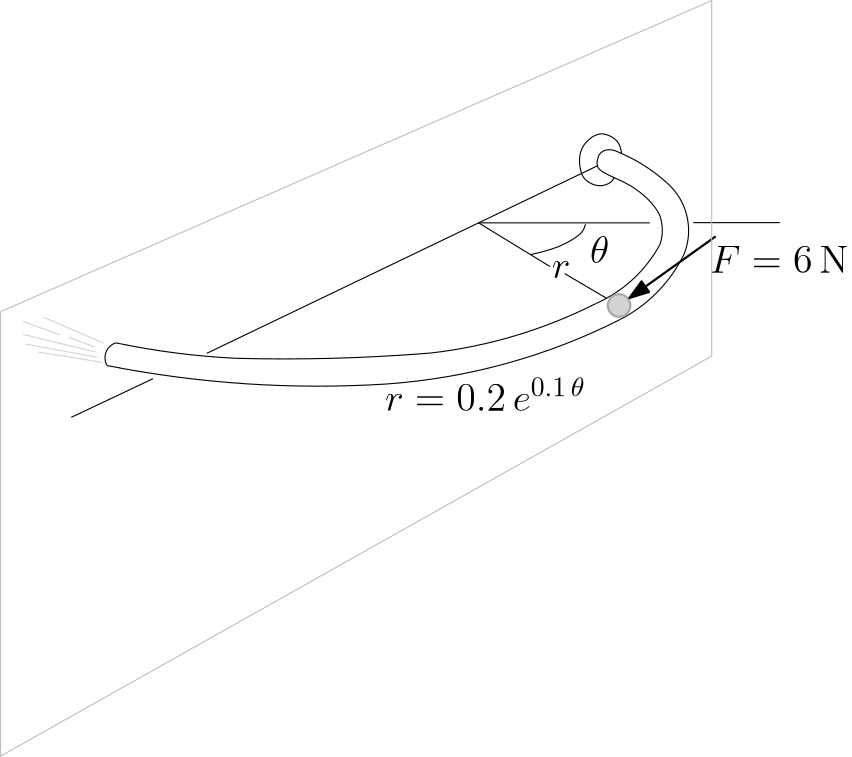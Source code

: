 <?xml version="1.0"?>
<!DOCTYPE ipe SYSTEM "ipe.dtd">
<ipe version="70212" creator="Ipe 7.2.13">
<info created="D:20200403174013" modified="D:20200415013603"/>
<bitmap id="1" width="1920" height="1080" BitsPerComponent="8" ColorSpace="DeviceRGB" Filter="FlateDecode" length="253770" encoding="base64">
eNrsnQlADdsfxy0P7/EWvMVb/e2plEIkW+FZIvsewrM+HqFNWYtCKa12ZaeyZn3I/ojIEtFK
1uwlS/v/3HvqNjN35u43xff7vu+aO3PmnJkzc2eaz/3d3ylXDoIgCIIgCIJKqSpXrvzzzz83
btzYAIIgjUpfX//333+vWrUqrjMQBEEQBEEQBEEQBEHQZ6iffvoJkBCCtK3atWtXqFABFxwI
giAIgiAIgiAIgiDoM1H58uXr1KkDMAhBJaNGjRpVrlwZVx4IgiAIgiAIgiAIgiDoc9Cvv/4K
JAhBJakGDRrgygNBEARBEARBEARBEAR98qpWrRpgIASVvH766SdcfyAIgiAIgiAIgiAIgqBP
WBUqVMBogxD0sfTll1/iKgRBEARBEARBEARBEAR9qqpRowYYIAR9LP3222+4CkEQBEEQBEEQ
BEEQBEGfqpD5GYKQBRqCIAiCIAiCIAiCIAiCtKF69eqBAULQRxSuQhAEQRAEQRD0mcjMzAyj
wEAQPoAQ9LkJ9A+CkAIagiAIgiAIgqASUK9evf744w/0AwThAwhBn5VA/yDo46patWq4EEEQ
BEEQVGrVv3//06dPnxDr6tWrly5dioyMPHXq1MmTJ+krmX/58uUrV64cP36cvCWFySroNwjS
Hv6q9H2NynVqE39Rszq6FIJK+ANYrrzYEAQpI3W4maGhoQqLIAgCf4YgCIIgqIyovK+fX3R0
9LFjx0+ePJWfX/Dq1audO3eeOCnCzydE/5w6fvz4u3fvsrKzd+/ec/To0cuXr/j6+uLhHII0
jr/Kly9frXnTmpP/qrnAoeaSOdWXzPl2nt3Xk0ZVMTYgi9C3EKTVD2DR57Dw3yo1K39b/+ua
Tb77sVmNH4yrV9f5ptpvX1WoXAGdDEG8UhOdWVhYzJs3LzQ0dLdY4eHhCxYsIDMBFSEI/BmC
IAiCSkYF8lRKtvP169dGRkZCS8miV69ehYSElLbu9V3uHXPl0qmTx8+cPnE1Jvrc2VM7tm2J
2Lfn9KkTZ06fJD59KvJy9MUL58+F7ti2e1fY5ego3+XLcFpCkGbx1xfVv/vh7zG1Vnn+uMqr
ZoBHdd+F3/ou/MZv0deBHtUC3KuOG17h22/QvRCkpQ8gU1/Xrtrk7wYdQ1p129XW6rC55b72
XcPaWO5v38bLqHL1SuhkCOKVytCsVatWy5cvT0hIyMzMfPfu3du3b8nEixcvnj59mpSU5Ovr
SwoALUJQCfPn6tWr29jYmJub4+IGQRAEfT6STZhLD38OCQl59eoVL4IutfD55+bTzMaes5h8
qcOkKIu/L7b+60zrMafbTzjfbvx/ZI753xeJyXyzsWdNR58i89uOO2c+Kcps7H8/N5uGMxOC
NIW/Kn5d7SfHqb+s9/nZb1Et30U/+i78YfnCmssX1vBx/XbZ/K88534VtPgr2/Hlq1ZFD0OQ
xj+ATNU0+K7zJtOeBztYHenw59bWrRYZNp2uY7HapPOW1tV+/wo9DEFCUo2YdezY8dixY5mZ
mWlpaWRixYoV9mJduHAhNTU1OTk5PT39+PHjpBjoIgSVJH+2tbUlT9kpKSm4uEEQBEGfgxSJ
fC49/LmcAIIutfCZqIl1lK71lUZDLukMjSYm08SNh13WFTm6MTGdT96K5xOTwmSarCiv7hnH
Xua/PDZDat7NNfLXk1rxc9KamxrdfXF/Fqns9KuyvdBunP2cOdOnTx83btzQHi2ZMOmn3/+o
UaNGpUolFLWoGv6qYTP4l3XLa3ovqOQ59wvPORWWzi6/xKUcscesiktnf+2zoMoSlyqBHpWH
9VW4ymknXpGrY1yw0KJXJ0rgO6TgOKFtECqtcOHCyhlirCrQLu0TbmFWVaxuYbTAnM9uuEQ6
slSrdu3/lZ6NUYs/ly9X8csKposNex2z6BraRm9c/d8sfmo6Q6djcEvL/e1/aFadllHrsib3
DvhxLrDM+4RaWyjaxXxlqyruF/HqmugiRf7Y4Nlg2XdK6a0T+HuFWyl/fcUHQUt/9vxYv279
+rVq1Sqxn+SrFvl89OjRjIyM2NhYR0dHY2NjOr9z587Xr1+/f/9+cnJyQkLCixcvjh07pkQU
dHhifvoFT6GZZCI/MZxnHfFczwvprMMnVZJdQLodwU3ir1RmdeK1+JsQLyqqh7PRxWsI9UQ+
tzh3t9nbqdo+y5SoSm7fiuYVVc7YP+ZsgaOmVLPqb7/X7sjIyP3794eGhm7YsGHFihUedkMY
i7v0HmLdszOdNmnWokUZ5c/z588vVT80hiAIgiCtSpHI59J2W+Qg6NIMn4nqd99oMDLGYPhF
gxGXDEdcMhCbTBiOjNYddom46choMm1QtEhkUnhkDFlRkcc/VfjzZy9N8mfRUzCjsjU3y0zv
K9cLncbNn9mz6Am444Ch3VrXp29+qa/7xy81xZNysrbGiFW9Omu8P/KWztcW/hJnda7SoG6t
APfvlrvqrvb+a8/2kbu2jty1ZcSuLdY7N4/eva3V+oDyi52/817w1bL5lTznVKhbW7KiTBWy
Vh46SvGpytiUrK7ouqKir14pzJSV588CG8LfLqN6cecULRa9KayINZ+swJhkzWc0rORGf3Kq
Xft/QSvXqllJnTp1yAELDub2I72BLl++XFsfQKbEV4ivalXpfaJjSzeDmgbf1ev/R+fNpn1O
deq+p91vHX8Sf+7UvyBr6hqs8o2iiI0y155x7GbRO747tzI1M9ZVmKpqgcsr/8eGQh0qdUvl
33DFDo5AKc38CfBrE9OmTZvW/lGhwn369CH3hFGjRnHmkzlkPlmqYKMqDDhIPt2ZmZmxsbGD
Bw8upHUmJosXLz537ty9e/dSipSQkJCenk4KKzocoWz+zAstJfPYXFQMXjlvmeuyKLBM9sxC
zol0Q+RWV0iKpRsoBMJMPlxcSLRW8a7K6glFuLBq+6w2f1aMGX88/nxg5d/F76fOXbbMbe4/
vVXiz5s3b87IyBg4cCBn/p49e8j8rl27gj9DEARBUAmoLPLncgwEXcrhM9FvrecYjoptYh1l
MCKauMlw0au+9SWdwRfbTYxpO+FKw0FR5C1dWljGOoqsQlZU5PEP/LkksUKJPNWXhV5o2cOq
W2sRgfpZR0e3fk3FVjp58iS5mDARNIXPZCZZpC38JcbIX/frUWut95dL58w6ElHw8vXrx0/e
pD198yQt/Ula7ouXkTeu6q9YtubcqVoes8v7L6pg1UWyokyJUGpcHA+iLYSzJcCfScm4YPF2
BCtas0b4M2+7nPfFb9kLhDaXuW3shj9nAE3hc8imbWrWQz5rr1+/Jp81JoKmN1AykzwCa+sD
yFa1379qH9RCd1z9ar999XObH/QnNWg8qm6DobW/ayhOvV5eE5e1j8yfi+7LMtZWFUDz7pxi
lZUd/szaVg6MVrouLfLnOiambUzr/6hocXNzc0qZmAiawmcixbO/qjDgYEJCQlpamr29PXlL
g59tbW3T09Pv3buXnJx8t0hkOiUlJSkpSdHhCOVRV2lqWTyHy0UZq/GzSzkIVBh4KlCdqPHE
RAFQm54uwJ/Zsd7q8WeV9vmz489EQ/6Z62Y3rrcK/DkoKIh80DgIes+ePWTmmzdvzMzMwJ8h
CIKgss51FVFp2E65S0vnbZEi6FIOn4m+bzy06Zjb+sMuNBleCJn1rEXxz4E7Ui9df3nx2guf
LfcMhl9qIjIF1JdIYbIKWVHR51yBR8LCxZKfqRYX5TyKMn7IyvypKvfnvbS+NUWLxEV5Kuc2
W1yB0KOk4O+SixfQdosXMlbh7lbxIlZdzO1hPXxK770qrEFomcBGShoVbSPvFss4BHyHVMH9
EOyFwiVv375NSzvjoTh/rmOgq/M/BQftq169+tWrVyUIWgKfyUxOULSG8Vf58t/+M/aHFUur
ec1bcuJwWur9O0mJiSnJCclJCcmiZ+4rt+NO3rh+NyXlp7l2FZfMqTB+hALwWQJSpeCoZLZA
QglmYenZrMwTZB47XpgPA7PCi/l4LQP4spYwcmUItCDEn/nb5ZaWvFeYP0tWl+LPn2cKDgl8
ZvJnHV091XC0kZERE0FL4LOy91BV+LP481T1l6/+3NJaf0L9Grrfdt/brtcxC4t1LRsMrl3x
S3FgdAUVcTPrsifjLsB7TeWWL7omstI7FJXmu6Qz74usK68c/qwCDBaqsfiGrshNn3HPknVD
4b9/KbAXMu5EMlKSSM8nVcu6vQp3r8BdrqgHeI+seG5OTg75RNy/H+lWVFWfhdu3rZ1tM9PX
x8fHZXQbNn7u1KZZA6WOn4Q2UwTNeasl/jxv3rzMzMzIyMhmzZo1bdqUBjaTK0BGRsZDsVJS
Uih/JhOJiYlPnz6dP3++RvizFLZkvBfmz3zEVC7SFAakilQnbjxcqn7JbBn8mb5Xlz+rtM8a
4c+M6cLJ4rQh7FDvxPDi9CCsbWJkDZHM52w4IxUJE/qTN3SJANvm4c8GBmPsZ9mN66FS/o29
e/cyEbQEPksHRYM/QxAEQRD4s/SjNL1l8w5HWHr09W9tmoio8kV964sGI6INR0TXGxDlv+Pe
tbjXf0692mPGtRt3XjsHJtbpf0GchSOaFCOFm4y4TFbUAH/O540jYvJnFhRec0w8xfilMKPo
DOYTduEzHONdUSXsZiVPksKslr815opFlbLButQqdJuYCJ1/J1m/YC5OmKFiTBptVXZQmtRG
FncI513xxggfAt7QMAX2Q7gXmP0+KTw+KWbTSDn4eaiVRVPRlDLxz0wEfV0sFeCzKvirSuVv
nKbWDPCo4jnH7fih9KfP7j948OjRI/LoTV4fPHjw+NGjl2lp1+Ljf5hvX9nN8YupY8kqCvNn
gbBfDk3lS0UhMFvh7BPsAGPheGEB/jztRBzfBsrnz0LtcsEyo9biirisnJ9KC/XeZ4OdHZ3n
EEvgMwXOw4aPbNuug8r8mYmgyZO4avC5nKrxz+UrlmuzzMjUo2l1nW/aLDc2WdCkxVz9zptN
+57p1HpJ0yrfV1Z+b/huXsJ3Af5rKqu89EWSk+qC55I+Q5o8KwBIVYm+FabWkgoVuelz+DN/
caH7l/ztkXUnYu24zCbEC1++lP1dqkBkswJ3OekjW9z6+O2xcXH7Z0v487ZtvjO7SLev37ar
aZNflT2GEua8du1aFeCzCvw5NDT0/fv3/v7+zJkTJ04MDAz09PQ8dOhQampqYmJiUlISeb17
9+6zZ8/Cw8M1w585WJj5TjqVRdE7QWwrBGllL1KkusIynKL0racwfy6GrOryZ1X2WSv8mZuM
uriDmHSZkXmEBZrZ4e18YfCM+TLJswz+POAfu1n/DFQ1/7MEQZ84cUI1+Kw+fyZ34Q4MBQcH
00tBB7bq1KkDRgFBEASBP5ce+Ewjn3mHIyxVqvJt3cYDjhiMvNpElAJalH+jifWlyUtvW828
/kvv89/+eXZ35JNVOx/83udCUxsa/3zRwOYqWaXKd3U1wZ/ZIcOM58ziR1HZcVjs8XsEHh5l
NKvcD3+LW+N7HpUMn8ROq8lYwInoLX4mVyQwTfXcJWwaL3cjixuReif7t8LCh1T+fgj3Are8
95GkmDXCANqgh83QoT2aFr77+X86kvzPiiLoGzdu0L+3yYSy8FkV/PVFxWozJtYMXFzBw9n5
+MH8vPz0zMy3795lvn37JjPz/bt3yU8ep795c+fhw2/nzKy8yOmLSaPKVfpCcf7MH7nLJq4c
LCtaIjBbGPvKIrZsqqtg/LNc0Mwdf1A6m4Y0gGam0CjgDbbmH5eQ3Ty74c8t9wYlzByT+U7O
c/v0668Of6Z3T/LQTTtWtV8PKf8DBNHLL+1+7Hmoww9G1WvofVvpu8LP19e1q7ZaaNDnZMem
03UkJdXCsYplD2bfaLiXagaxZAUQ817SpW54gpdzSbSvinkwFADait705d1QBO9fSt0wpQow
q5XXhLxhEjnjD8q/1wvyZ6lzZHxwVFzobAl/9rLhab6hSaeuSoY/cxG0CvBZBf68e/fuzMxM
JycnE7FatGjRrFkzydLhw4c/F+uZWJcvXyave/bs0RB/FgbL7KH2OFBXuUhmmahXoeqKVudj
zYL8mcNn5Y4/yC4gVZXS+6w4f+aTEH/mD1dnAGf2Wpwdl2xucbWycpbIi+0W5M92I3uoPv4g
RdBEb9++VQE+q8mfyT23QGGp8OcxBEEQBIE/aw8+S+7mpRlBl69YuX73zYY2sfrWUU0K82xc
+l//C01HXBrscmPm8vhTl56RiQYDLxgMv9jE+qL+sPMGI6+TVciKGuDP/NFbkuct4ZBf5sOd
IH/mfc6VqlMBrCvdmnAtzB9R8/3yWpp7Sz1e8gQ/8eb/kFosM2iNGQen6EZK5cCQyogh4xDw
HBEZ+yHcC4yGxPk30pKSknbP49/JP22mjxs3sCVr3i+//PFHjRo1KlWqpCB/ppHPNAq6JPhz
uXJfWvevscqznLvTnBOHSbsf3n/I/ZCV8+FD1vv35O2/N64PC14dlZjww3yHCotdKgxRcCio
YhBbjG8lU6xZUqIB0nyzFebP0kkthCKGhfkzcxsE+LPUbBntsmp8dSL4xKvi/BuSQgIB0GI+
LZx/47Ni0NrmzxkZGfQYSQ9HqKUPIFEbb+OOIa0qVCpfDKXFk5W+/aLDyhaWe9tVb/ytUgia
/+YldBcQuqbKujswL8iCl3RZvzeRlSCC754o+2Yj/E2u0HetfDd9nvwbUsWF71+K8GfhOxGj
S+Q0Id7cm7K+uubtXjlHk5c/8xxAt/1xkUHW5Yryb3QR4M8qxD+XPH/es2fPixcv4op0+/bt
6Ojoffv2TZgwgRZwdHQkZQ4dOuTu7j5v3jxycdAgf2YzTMYCNv3lgGmlY4Flp99QNP6ZOY9F
UlkhwXxAWc34Z5X2mbU1gg0pn3+Db12p/i3cNz66LSH5xZiZq6KcJfLQuhbinyVpN8CfIQiC
IAj8WQX4XCYQdOMB25tNTDIcdcXor+tNx1wz+uuawahrvWfdPhb18tGzD1fiMlr9fdt4wp0W
kxNaTEkymZLQ2v653sAwRWrmeQJTnj/zk0qeBzUt8Wf+1qRWYvFnYWYuwJ+FfgUsfghmPhGr
OUJTUZuKbqQQf1boEDDeKrAfwr2gaIB6uxH2c6bb/KlO/0hyPt8QizMcoVbwlziT8xeGet8G
uFdY4tJhw8qYu8lx91Nvpt67dT81NvVe0uNHjnvCytlPMvFf8t0ChwpLZpdv3VyyoqIEWDoV
B5s/89BTGVBVEf7MTN7MRcgK8WcxKeYf70/WhshqV3ptcf1yxikU2E5mpUqMsAj+LP8GSg7Z
vn37pIcj1B5//uLrip03mRrZNy6Gz1QVxSxvaO1+ZzvX7fubsvxZIPswL38WuKYqw595L+kq
8OdyKqbgkJH/We43lErzZ/mbx3ejkX0n4vBnwSaKFiqd/1nGvV4mf+bshgL8WZX8z+U+Rv6N
8PDwZ8+epaSk3Lt3L1Ws+/fvp6WlkVfStKRY06ZNyaufn9/79+937NihMf4swYxCkbJS5FNW
LmRZKFbJAGjmfPaYiexUHDLybyjZEyrmf1ZvAELt82fefWTzZ6E+U4U/D/hnrsr5n5k5n+lw
2JzhCEss/4Y5QxIibc4W8m9AEARBnyd/LlXDIvDC51KPoCu0+PtMG+fXTcfEGI29QWw87qbB
6FjDsXHNJt5p+XfCrZT3O06kN5l418zugZn9IzOHR+3nvzX663i58vJHY+J5OhN+wON9FOVD
j0JMVFX+LPtJWxaB5c/iIYhLhcgDd4vY2FZuOgtlJKlCwY0U2HvFDgEbF8jbD9m9IB82DJi5
xH6EqUbgM835zBmOUKv4q1yFClUmjKwW6FFpsXOVBfbfOPzzteM/1RynVXWa+qXTtErO075a
4FBu7oyKC50qzJpa7msFHy64iSjiTjBmyM14LJQIWTH+zENki9kyZyEHOnNDtpXizzLbFdhC
bgHwZ0UlGn9w1ToNjj/IzPnMGY5QWx9AMU/+8ofKnbeaGTvochdWEBWo0/u3Pic66tgo97jN
f41V7FtIRRI9ycvSUPL8mX8bmBugIf6s2HeSPDcaOXciTv4NgSY4KVCEv8nlD8mWkU1Fpfwb
Avy5XB0T0zam9X9UBT6X5PiD8+fPf/r0aWJiomioXbHIxO3bt58/f75lyxZSwNjY2FAsExOT
yMjIzMzMefPmaY4/F48zJ8A2ZeUIVhxXKhsBzSrPGTMx/cKFRBag1Tp/Vm2ftc2fi3eAuyGS
WoW2kJ1/g7cbVOPPE+3d3P6xptNK82fOgIOc4Qgx/iAEQRAElQb+XKq2ljwsy8hXWToR9Bdf
ftdyanSnJXmtZtwz+uu60bibJuPjQvanTfO/X9/m9s9D7myPfHUt/l2Lqamt7R+2cXhi5vi4
/bw3zSedr/ilAkSOFWzEzeaoyKMoZxXxEE7cRzYV+HM+71Mm74O6UGs84wgJZJiWjHckGPnG
M5ShQE8ozZ/X3GTukWDHCm2kABRR7BDw4wLB/RDuBc5D/qRNR6TGH+w0df6SmT1l90VFOfk3
6IAvzAEHJQiaLNIufy5XrnzNGlWcp30V6P6l59yq7i7fzrP7eoF9NVfHrxY4fOXqUNnVsbKr
fUXPueXaK87YpYbMK2DnYGblw2BmSY4rDozmmc0Btrx4V85MZs2sPMxsRs0qohB/VnhjWPvG
esNMEh0cJ5xBRCCt9GeLoCVzqlatpqOrp2w95LMmPeCgBEGTR2CtfgArff1Fx/WtOm00rVCl
AivCmcY/D6nd72ynun1/l/BqhcRz81LsW0jmNZU9fiz7CsuuS+CSriB/Zox+qNyYCNIEmrkq
z58AmuDPgvcvOfxZzp1IavxBgf7kHkHZwyIocZdjjkgsdGRF4w9GBVuXk8efy5X7tYlp06ZN
flXsu1Nzc3Np2ixB0GSplvizhYVFUlISxc6UP9NA6IyMjIiICFqGXAfIq729fVpaWkJCAllF
g/y5KEmDjPzH3OTD4jfcLB7yYKW4DDvEOpGR2FhWdTyZqXlzM2uPP6u4z1oYf5BnMEHuWIHc
9VkDKfKPP8js3kR+pi2fP49w8Vi2bO4/A4reK8efg4KCpAcclCBoMzMz8GcIgiAIKhn+LFul
amvlDpZECixfvrxUbXOV6rVN7W51dP9g7pbe2u5B8wm3Go+6tenIi9cZ2Y6rHrltevo6I2fR
9hcGUx60m/WkrfPTti5POyzIbDU9lqyoxAMpX7JFhfhzOXYiRsYTYOF7FeOf10iqEHw2lm6f
2Rp7126uYbfHk8dTdubPGczt4UZhFc5fo0L8MyeLpfQASrI3UjD/syKHQBqpyNsPwV4oWkLz
Px/xkFpTxJ+XzJkzZ/r06ePGjRs6dKiVlVUr8Y/pf6mv+4di+Z+visUJdaYImkjb/FlEtr6v
UWnKmCp+Cyv7LayyZPZX8+2/nG9fRQSfHb6Yb1fRc1750YPLVayoMAGTDjNmv2OgW1bWCjZz
5Rtlr2i+aJYQ3ZWd0qM4D3NcsED+Z+aIgArGP8trl5FPmidIWs7+86eR/iwHIORD0GpWUqdO
Hd4vcCmCVuq+qdoH0GR+E6t/zetY/Vb4YaxQrlyFQjTdPrC5ZUT7GnrK5X/mv3kJ3wX4r6m0
APNWw1M9E1tyL+mKxj8L3qhVY9D8aZk1xp+F7l8ybn6M4RaE7kRcZizdBE9qbA5i5+0F7ncI
fHc53j8IWCvl5OS8evXqfuz20UWNyObPIv1Yv279+rVq1ZKLpPr06cMb6kwRNFmqDf5saGhI
Xn19fdPT0xMSEpKTkx88eBAdHT1p0qTx48cPHDiQFiAaPHhwbGxsZmYmuRRIVpTPn6Uz//JQ
Vym0ystFObxVcIBCxbdIim8LVSeVmpo/UbVM/szbEzxpj2Vl1lBpnzUc/xwu2QapYSSLd4ib
i0PWsIbc/WIybfn8OTJy//79oaGhGzZsWLHCfSJrsXL8efPmzRz4LEHQZH7Xrl3BnyEIgiAI
+gRU7WeDNs73LBa9M3d7bbHwjZnDI+OJ8SaTE1fse3Er+f3VhPdLQl+ZzHzUZlZaW+en7WY/
bz/nRQfXTDOnu1//bFA291ixbA6qPHNroVaoDEpl/iymW+UrtG7+xeRRFV0dKi2dW2WBfaUF
9l8ssKvoObf81LHlvqmG7oVKoWrX/l8Z/gCKkXL1Rt9039Ou6862f3T5uULlQsr89R9VTeY3
6XOyk5FdY0nJEpXqocgQ9BGkAoNs1arVsWPHXrx4ER8f/+jRoxMnTjCXGhkZOTo6xsbGZmRk
HD16lBQ2gCAI/BmCIAiCoDKo7+q0aT/vufnCNx1c083dMshEG6cnJlNTdMffbW93v9XMR03+
edTOOa2dy7N2c160n/ey/fxX5m5v2s97RlYsm3usFf4snAUS+uykOn+WDClIJn6sWa5e7QoL
7Cq6OlTwnFdh4shy336DvoUgrXwAxZ+8+gP+6HGwfY/97c28jFouMGjpZtAxpFXv4x3b+Bh/
9VOVj7Mz4M9QmZJqxKxjx47Hjx9//fr13bt34+Li1qxZY2dnZ29vHxQUdOzYsbS0tMzMTDJB
ipV29seOEc6XzuzxKUoqlDpfXvB02eqYwv3Lzs4mp+ijR48SExMP+X0u/NnW1ragoIB8MHFx
gyAIgiBIfX3f2NJi0Vtzt3Rz1wwRfxYj6LYuT9vYPzS1f2Q2K63D7KdtXZ63m/ui/fxXHRa8
Nhdh6nSyClmxbO6xpvgz++e1IASQOviLhcIYQZYezuWWzS/fp1u5L6ugYyFI2x/AWq2+b+vX
zOpwh15HLKyOmHfb1VZvQv3KNSp9tJ0Bf4bKlFSGZq1atfL19U1KSnr+/Pm7d+/eikUmMjMz
ExISli9fjshnCCp5/ly9evVRo0YpngEegiAIgiBI1uO2sXVnr4IOC16au2VYLHwj4s+u6WSi
3ewXbWeltS0Me37Vfj4lzxkdiBe8JKv8bGyN3oMgzeKvYpUvX65KlXITR5Yz0C2ag66FIG1+
AMUfsYpfVviu0Tc/Nq/5fdPqVX/5Ep8+CFJcaqIzCwuL+fPnh4aG7haLTMybN0/RAQchCNI0
f4YgCIIgCNKgqv6oa2p3U5T/WYyXCxG0OAq6/byX7ea8FMHnBQz47JpOCpvOjK36ky56D4I0
ib84qlC+XKUv0J8QVHIfwApSc0CeIUhhqcPNZIwqqNCAgxAEgT9DEARBEARBEPAXBEH4AELQ
pyvQPwgCf4YgCIIgCIIgqGTw1++//45+gCB8ACHosxLoHwR9XH399de4EEEQBEEQBEHQZ4K/
fv31V/QDBOEDCEGfj7788kvQPwj6uPr+++9xLYIgCIIgCIKgz0Hkj/9KlSqhHyAIH0AI+nxU
o0YN0D8I+rjCz38gCIIgCIIgCIIgCIKgT1K//PIL6B8EfVw1aNAA1yIIgiAIgiAIgiAIgiDo
E1PFihV1dXVB/yDoo+urr77CFQmCIAiCIAiCIAiCIAj6lPT777+D+0FQaVCjRo1wRYIgCIIg
CIIgCIIgCII+GVWrVg3QD4JKj2rVqoXrEgRBEARBEARBEARBEPQJqHLlyo0bNwbxg6BSpW++
+QZXJwiCIAiCIAiCIAiCIKhM6/vvv9fX1wfrg6BSqF9//bV8+fK4TEEQBEEQBEEQBEEQBEFl
TpUqVapXrx4QHwSVZuno6FStWhXXKwiCIAiCVBb+oIIgCIIgCIIgCIIgCIIgCIIgCIIgCIIg
CIIgCIIgCIIgCIIgCIIgCIIgCIIgCIIgCIIgCIIgCIIgCIIgCIIgCIIgCIIgCIIgCIIgCIIg
CIIgCIIgCPrEpKun17CRTr36DYnr1G0AwzAMwzAMwzAMw/Anafrs37CRjq6eHngIBEEQpFXp
6zdp2FAHN18YhmEYhmEYhmEY/jzdsFFjff0mICQQBEGQpsmzPsgzDMMwDMMwDMMwDMMiCt1Q
BxQagiAI0pT09PTr1sPtVQuuUx+dAMMwDMMwDMMw/Gk96H0ue1q3XgM9PX0wEwiCIEhd+KwP
+Az+DMMwDMMwDMMwDMN8CFofCBqCNKAmTVg/KGjWvHnrtuZ9Bo/0X7f51ev0O3funDx5ctmy
ZcOGDZOUMTQ0RL9Bn0jkM26p+FochmEYhmEYhmEYhnkRdF1NIWjDpspL3SYNDY2NjY2IRK/i
iSLR92Q2Y66xcdF7MlFG0V/TpkYq9DPZ5U+A6JbYuio3R16bNW3STL+BkV49EyPdNi2btW3X
3tyy/7bd+wuK9Pbt2wsXLkyaNAkIGvpUvnkxqFe/IW6m4M8wDMMwDMMwDMMwLOR69RqWMKyD
oE8NwBkYtGxhPKZfexebNo6DjCZZNpraS991dBuvKT1njulr1XdYdMyNvLy8d+/eS0B0ZGRk
r169gKChsq76DRrhNgr+DMMwDMMwDMMwDMOyXb9BIzURRO++/afOtJ9m51BkR2EXFpgyfWaX
bt1VjnwmryNHjQwMDPRc7hMYFOjjt2LR4kDXBZ4e7h7+AZ6B/gsCfOcEBroFBHgEeC/z8/H3
9wsMDAgMCPD38/MkU6NGWZc59NfTqpe9o7Od/Sx7B2cyIbGDo4t9kcXTrKUz7Z1mOc/t07ef
Ok3r6+vrMURjfZlz9Iui6HlnqhZO3Lp1a0tLyx5sSebQCUu2uotFJkxNTUsyCrpNa9NpNlZL
plgun2K+anrn4Jl/7nTtFbF44CGvUZGB02ZPGjFnoVdOLlEOUXZ2NnktKChIS0sbNWoUEDRU
dtW4sS5uoBrx7NlzicGfYRiGYRiGYRiG4VLurl17qLxu48a66sDnLTv3bA3buSU0nLwq4s2h
YVvDd28K3W1p1UuFFo2MRQklVq1bWVBQkCeOJn3yquDi5bTTJ28kJSYVFGSQGQUFqQUFLwsK
3hVwlUv+X7fWn9RgbFw2ElPQXCXTZ9iv37A1LiH15p27cfGpt+Lv0ddbd8RmTBQvvXPv5u27
+w8emz13AU3foRp8bswWxctkQldXV0dHR1csyqg5JfXVyO5iaWk5ZsyY3r1792Orb9++/fv3
HzBgAJ2WzKQTVlZWNjY23bur8tXGX3/9pQInb9ay1cRR1s4TrNwmWARO67h6eseNs7qGu/Xb
s2TIAU+bo76TDwXYT5k4MerKdXLiZWdn5+bm5ufnZ2Vlkbdv3rwZPXr054kuO3XqRCPAS15t
2rRp2bJlCe/s0CKRaekC9BsT7bWupcD/uvVUybzRpUt3JyfnRYs8yCuZxr0b/BmGYRiGYRiG
YRiWaz09g7FjJwQGrqB2cprVokWrEt4Ga+sRwcEhKq9et14DFWJFKRedNtNxS9guV9cF7h7u
1B6LPYRcWMbd3c3NdffBf6fOdDAQJ49Wrl0jUXkff++c7Jwrt2PXbAh3me0zbPCksTZ/7wnd
+vLJ1aysxKzs29nZt7Ky72Z/eJ315l1W5vvsD9lZ2W9fv7mbnZ3l7+8p4thGTcsEqaPxsdNs
Z8bGpZz57/K5CzH/RV09H3X1YvT1vQcjQ7bv2RQWsTE0grwGb9uza/+xi5dvkALUZ85F30l8
MMt5rqgelfaXSZV1dUXfU7i5uS1cuLB169ZkEZlDXrt27ern57dgwQLylkOqVY5/7tGjh5WV
lY6ODt19ZjAzDa4mc+giSfwwmSCNkhW7deumQvyzUvyZVm7RqfPg0ROnTrCxH9PNxaaNm02L
ZeNN1kzvsGOO1R63wQeWDDuybPTZNU6BC+0uXLqan5+fnZ2Tm1eo7OzsgoKCR48eqUbL5dJO
LVFHjahXr16xsbF37979KK07Ozvb2dm1adOmBNoiByIiIuIuW5GRkWS+pMzatWuZbzUrW1tb
0iJ51XjNjRo1VvZGM2XK1KtXrz5li8yZPPkf8GfwZ5jfrhfSCwoSwzRes9t5Ub3h6GFYcw5P
lHmuhiWqespp61MAf4QzJP28m3brFJ8tBZpvCIZhGIY/vq2tR0RE7D9+PJI4JGQDnSB2cppV
kpsRFLSSNKpOCHSjRo1V46JTZzpsCQ1393D39PKS52Vii6Y9PDzC9x+2tXcS8WQl8w/QAfV8
ApdlF7wP3hLct+/gju26mBmZThxuczPqZP6Hu7m5d3Nz4nIzorNfX8/Lfp6fk5n7PjM/Nyc7
6/XDRzEFBW8CA70k9ZSV+OdptjNv3Er6L+pq1KXr56Ku7tp/PHzf0XVbdwes2+63ZmtQ8A6/
tVv9125bu2U3mb8z4tjZCzFR0TfOnr8i4c+qjfko4c8UNe/Zsyc6OjosLCw5OXnu3LlkZlBQ
UEpKyo4dO+7cubNu3ToKpdWPf+7Ro0efPn3IhIlYzcVq0aJFy5YtaZKNVq1a0TkSkWLknOzd
u3fJxD8bGxsfP3HCxd1n9MjhI/pZDPqzSb92f4ztUsd1iM6KCa18/moxd0RL9/FdN7qN2+Q1
6/r1m/n5+Tki/pybn5dPXvPy8mgU9MWLF0lVGoTPFO2S19KJoCXwee3atR9lA0aMGFEyCJrs
IAXOUVFRvr6+7u7u5JVM05nkwyIpoyX+TOEzlcYRtFL3F3K5DQ0No8D52rVrfn7+ixZ5kFcy
TWeSpaSMajev9RdFNVxcr92brNOhpKdPL60vPfxZhHJYkg1nRMXTLywQfPyXA47KCIjQLO8N
T5T6AdVHALalhD+zu4XvwBVXKD43E8OEGhWdhzwnMO/GLDifrk7/c1cnG+7K3hhZnyB6AjBX
4emTwt3h2yNmL4m3hK9PpPtB1CJ32xgLi5pTu3PkW3zV4Nl95nzW+Vl2+HMY34c7TOY1iq7C
6H+pq6vM00Ot84qnsMxzu2irVOo0sqLAZ4G/odLFn/FVBQzDMPzpety4CcePR4aGhvbtO4CZ
B4OCaFfXEnqwatGiFYXerq4L1QiBbqgaF50602Fr2E6PxR6eRF5eha+8pvLyWurp6eHhsfPA
kWl2jirEPxuJ80gs9nZPe5vq6bOwU9vW7Zoatm+iaz9qyI2T++Kv7I86tf7m5e1xF7deOrb2
SezJ3OdJee/ScjIe37v13+GD69NeXPf0Uj0fBTMClkpuGY3wZ9vpdrFxKf+Jwp5vnDl/ZfXG
8BUhocSbww8kpqS+yXx7N/Vh6N4jK0LCyMxVG8JOn7t88XLs2Qsx8UkPnV3miePGjVTmzzTJ
hpmZWWxsrKmpKdmpwYMHX7p0KS4uLjIyskuXLpQYX7x4kWythD+rFv8syb/Rt29fMkHZMkXN
xsbG3bt3Hz9+vK2tLVlK2mIuNTExESWEKSn+bG9vT/4Qd13iN2vBwpFDuo6w1B/ZrcGIjrXt
+tRfMdlk3uBG06wauE7o6Gc/cL3XnITEJBF/zskpCn/OI2/JK80FTarSYMCtBDlqL6q27MLn
EkPQFCyTnZU+CmPHjqUUWsKitXGkJPBZ0ooGEbSenr5yz7Nh4U+fPk1OTp4yZap0UDSZTxG0
Sjev4ItPk5KSnj69GPzZ8OfwQq7AZhEyn7glXKjU8GcxigorfX/XiahOIfmR7qtCKliiHVU6
+LPMbpGqsBBA8+9L4bpcqiY+q1mwTvo8p/2vGP7io39hiUXrFrK5cJnli5ibQC8VIkwhTkgr
LFpXJn+WuUf8J4B6nQP+LL1rhUGzzC7l4898Jz8vfxZ/ZNLTeTpQvfNK7rld3IqoeSU7vHDb
2F3NOqzizVP5NNM6fxb8oMEwDMNwGTelviEhG/T0eCLBvLy8yVJr6xElsCWurgspBievvBuj
cCIRfdX48xYxf14qJsw+vr7ey5eTiaUMEC2e9vRe7kuWUgQt4s/7D1P+3FQl/rzUxyM9K23X
rmC3mRPG9ezQp1ndyVatNyyZvt57mteCkfvD3E8c9Av2nhIV6vU25WxBTmrmw5jT4QH+3jNu
JZxY4jm3zMU/2063u3ErmfLnsxdi1m3dvWpj+OqN4Y/Tnr19++5iTOyLl69v3k4MCt6xetPO
tZt3nfnvysXLsecuxNxJfKAp/ty5c+cDBw6QfiPTTZo0WbFiRU5OzuLFi2kxMzOzqKiotm3b
0sJq8ucePXr07t2bTFC2TF8NDQ2tra3J/NGjR0+cOJFsQ8uWLcn8Zs2aSfhzr169aP4NrfLn
1mZmN27ceP/+vd/q9d6BK8Za97JqpzPcot7Ijr859m2y3b67x+jmMy3r2Q9qtm7WoH1bgh48
fED+ZM/Jyc5jKzs7Oz8/n1T1OcQ/lxL4XAIImrJf8nEQSuxM5tOu0BJ/lsBnypxdXFw0i6CV
Sr4xZcpUCp8l2Z779x+0aJEHeaVvyXyKoKXptHyvv/Q06bATedUaHC5l+TdUSptQDHtLC39W
nURp16LuLeof/r4S8w2NUr4ywJ/ldwu7QjHFkqqc1XXSVI01hxEpzUPn5PIlmZiLicGl4Vvx
ZosrSRfCWUVLhTkhE4VplD+r2Tka5c9lNP8G/y5wOlaaP6cnJqbzRxpzD4eoqsQw5gengYbO
K8UQLlmL1KDE13yskHsOfw4L0xRDBn+GYRiGYbWob/v2FpI5zAwYenoGERH71cnJrDA0FjUU
GhpqbT2CbMC0adNLLAVHYV4IO8fC+Odly5YsXRqwYuWakE0BK1cv9/P39PIic8h8Hz//wFVr
yHz/oBVkjteyZTT+uTD/hrL8WcxRfYO8Cwqy7sSeunpk01onG8fezRaPMt+28K9dq51Cg+fc
iN4ReyV0o8/fkavtXifszy9IfpV64tCaWYGek9Oe3/AV539WOf5ZEtJMI3KZsdB0kWSCFKB7
p04UtCT/RmxcyrkLMeejrp367/LaLXuCgnds332Y/KG478hJn5Wb9v97auuug6Lg543hazfv
PHk2+vzF62f+uxKf9LAw/4Ya/FlfX19XV9fQ0PDcuXOWlpadO3f29vZ+//69j49Pbm7u3Llz
u3TpMmTIkMjISElSaPXjn3v37k36jcJnIhMTE9LbPXr0GD58+MyZM0eOHEmzczQvUsuWLckW
9urVqwTin8dPmJCVleXtsXTylGlzXGynj+0xdVBzuwEG03o1ch9mun/ewJX/dFg2xnTllI57
F48+udE9eueWD2/e5OXl0fEH6SudoIk4NJ7/WatD2pV1+KxtBE1DjmUMsChJzaEN/uzu7i5N
myVE2sXFRf0mGjTQUfzOQpNsjBo1RjJn0SIPMoe8chj11atXlbxtOR9Kepp0yFkcBa31FByl
gT+r9HCtCDwsWf4sokkliHBVjMqW1VcllzmkNPBnhbqFVSEfCGXDPf6oTmE6rUz/8+dDUGQp
q13a0AXBryHSL5xPVHSPNMmf1esc8GeFd42HP5935fluheeMKvrIMH44wDlGKp5Xss9tqWu+
4hd21m9kZK6iTup48GcYhmEYVtEREftDQjYw53AyMFNArfGxCPX0DLp2tSQeNmzE1KnTXV3d
SCvjxk2gm7RjRyiZSUzLMPG4XDdo0Egd/uwlps3+QSvWbdyyZsPmNRs2rVi9zj9w5cp1waK3
IZvJfL9AEX8ujH9WmT8biziqf5BPfv6H+wlnX9+IOO47Zadz/+sbZz05u/Z10rE3T6Jyc1Je
P7t4Yofb6ZVTXkSvy3/33/MbWw8F/RO6bk5e/osVQQHqxD9TmExWb9WqlaFU8momaqZBuWqm
4GDGP0fHxCYk3r1+M379tj2B63eE7fs3Ly9vz6ETCcn3CvLz7z14vG7r7pUbwtZu3nXtxp2E
pHuXY27eTryvfvwzfZ0+ffqzZ89iYmISEhJycnKOHj26a9euyMjI3NzcxMTEmzdvPnz40MHB
QU8sHR0ddfI/W1pa0vzPzAwbtD/Hjx8/d+7cbt26kUPAWUQ5Zwnw57Xr1pJHkPkODrYTJzpO
Hj5nbFe3Me3cRjZzGdDUf9yf/y4cETGv965ZPSPmDzrlM/liyJyzPnPTHz/OLyjIy83Nyy/O
vyEZiNDgk1YphM/aQ9Bjx44le7p9+3YF4bNm+bOkculQZwmCpqmn1VG9eg0VvK106dKd5nxm
zuTEPzMxtSRGWiE7HRbhZyfRtCgLdNJhJ8ZS0ZyLwaIAaZGKoqNFqxQp6fB6RlYNngwbonUL
6y9eypjJxOCMBCDBFxkDLIrxuKb4M280nYwATmnYqxh/ZiVH5f4gXXp+IWMp/AE7E7jxJK2t
w2UyhU0XtsnKVyCdR7ewMGOpdAwtbxSfvBV5+JggKuEiIFaj7Ahe5rHgZqUoOppFB4hRDaPP
+fGjUC5Wds5q9pnA7tJw9uaxoh85e61Yt7D3V3qzOXP4458Ld1x1gCyfgsomYMylhdN8zfEt
Kin+rF7nlET+DYEPb9GJVDQ8HG865bBEvs+vVCfIaaLoahKm7K7xnQDcVaTSy0j3efFHhoec
q3NeKcaTGSee8ueDCvyZ/77Ad0Dl8+eiu4MKdXIy9oNCwzAMw5+Ujx+PnDVL9FzZvr1FYOAK
YjInODiETNC0G9OmTVdzTEChoGtp07QbZHukF0VE7FeQQtdTMgU0b/yzf9DKdRu3Bq1eG7R6
3ZoNIua8NmQTmV6xdh2Zr5n4ZzF/Dgj0yS94m3L9cPrlrecDxsb4jsy5ujb/zdn8nPiCnOT8
gkdZb+PiTq467jcyNXxmwdUVjw/MP+j314l9vgUF7wID/QxE48epzp+JjI2NmzVrRt8aGRmR
aSOxmjdvLtkjQ0ND8lZD+Tfsr8UmJiTdI39Uvf+QtW33If/128P2/ZudnRN5Jio3N/fazXjy
GvHvKf912zaF7n/79j0pmXLv/s34e86z1eLPurq6gwYNio+PP3jw4OnTp/fu3RsZGRkQEEB2
dtiwYfr6+lu2bNm/f/+RI0cOHDhw9OhRUnLAgAE0Clqd/BtM/kzjnMkrqXP8+PFOTk4tW7ak
aTeYKjH+fPny5fz8/A2rV00eZzN7mo3b+C7e49stGqzv0ld/ybAWuxwsD83tdcTZ8t/5A896
Tzy30i56k2/223e5jMwb+UWisdCfMHxmpgRxV0AywoaVUps2bforIDs7O4qgyRmlwfBjoUwX
ZO+kd1lTmVIk8FkoyFlTCLpuPUXvWbNmuTx9+tTPz18ufyZlSElSXvEboogJS5izFBYWE+mk
JGZeaDGLloRJi5HyU6X5sxgvs6iymGkXVituongpxd3yclMryp/lBwEKxObJh4cM5sANtyt6
imdnLWAGuBZmOuWOjCZ5/Hc7n8hNq8shw2RlLs8p4G23kDDwboYYjLCpOJvbCK/IG5UtiEqY
e8fJhkqxGN0XDnIsJGYsQitesQjHFfUAO06YfdBlNFeHkwZc+HgV0+bCjeGi40TmXivaLW48
QJtxKnIBLF+25KJq5QRYyglxlE105XyIuFlEir4gkP4KQLQBsvmzdvJvqNc52ufPoisBO2cy
6yRkXSg4Sb+lI+SLaub5FAhfl0RXk3AVd433BJBahXP1kGK8zEscP61V8bySe7ZIf8Gn2CpK
8GfOZsu9znAOt0L8OT2de7FStE7EP8MwDMOfMH/28vKuI04EPW3adEqbXV0XkgnKnLXBn+sU
DXpI2yKVSyd8bt/eom/fARER+2l6asUDsOvWa6BW/LOYP/sFrli3aZtvQNBSLy8fP/+AoJU+
vn6eXl6iuOhNW/2DVmoq/4ZfwDLyF0fK1QOZ0SGXAobf9B2YH7s6P/dSfn5SflZyTnZqfu79
F7cjTgeMvLlq6Icjjg9CJ59bPynl6s78/LyAAG/145+biUWm9fX1DQ0NSW2GYtFqKaMmuybh
zypHQdP+mT7D7uqNhMTkVBo3e/jEOd81W8Ijjubm5h2OPJf29Dl5zcrKOnj09PLVW/YfPU2p
Zsq9Bzfv3HNxma8yfyab3bNnz7t37zo6OpI97dKly+vXr6Ojo9u2bXv27NmcnJxDhw6ZmZkl
JCQ8fPiwZcuWpIyLi0tiYmLXrl3VCfym+TdIf5qYmDBDoEn3Tpo0ydXV1dzcnMY/Myk0KV8y
4w8+ePCAdG/8nTv2dtOnTxrmMtp8kY3R7N4NxraqOcXsG58B/1s9XP+AQ5dDzt2Oeww7E2h7
N+o4zf8sOi55xfk3aEYODcY/m5qaRkZGkuNFXktJCg5JOggFRcprpN3+/fs7KyNSXoP7W/KD
P0rYsuzWJWXUyQWt+A1LOtWGUjMVS75RHHXMxMIi/sziyZzy3DIK82durDUDg/M0wRcvrT3+
LBcmyOfPfD8YF2QstCrplMiyfmjPTUkqxcz5Yx2L81fLLiyw74q1IrCDgoiPL5FIcUexmhDn
g01MlDRR3Jx0OmIhvie7ORnpDnhWZHaILOKkcLfIBs780eACEfKljD9zO7m4jCz+zI6Slcmf
C4S74qPzZyEJ8me+qHvmlzXSX/rwf/Ml+FGSdX1QOAO2evyZs6d8P4jgfPHEP6yh0ueVQjCZ
8zMZZVNeyP/5APMQy7gv8AwyK5h6nXM0eS5WCtYJ/gzDMAx/qg4NDd2xI1RG/g06BKE2mqap
nsUImucm3r69hQQ+Kzscofr82T8oaP3Grb4BQWR6qWgUQtGghDQv9NqNmuHPNG+zr9+ygoI3
qVcPvLm4+nbw2FuBA94cn5sRG5IUvePe7ZOZmXcLCtKyHpxMCLePXTMoMXjI9dVDYsMdMu5F
kj+d/AN8JHHUqsFnss0mJiaS3M5kwsjIiL5SSQrT1MTq82fb6XbXYhNvx6fQP/3j4pP9124L
2b73/YcP9+4/Onryv+S7D7KzszeG7vdds/X6rXhaLD7x3q34VBdV459pdpFFixadOXOGTOjr
6+vp6T1//tzHx8fKykryHNK2bdtt27bFxcXRNB2kZGxs7KRJk1Q4uBJ17969V69eNP+zRMbG
xt26dRs7duz48eMHDx5sampKZpqZmbVq1YpS6BLjz+/fv6fc+EpMjO20CTNHW8weYTxrkK5D
7//Ns/rFb6T+9pkdD83rTfzvwoHnNrh+eP8uLy8vJzdHOv6ZTmsKQg4dOlR7o9qpjMQjIiLo
Jvn6+soOfnZxcdEUNidnCzmFZAc/DxkyhMLnCRMm0FzuZZc/07wfNNRcNn+mZUj5jxX/zIua
lY5/5g94LsbC3IwcjGQdrAhq5fkzK+CZyZz5muCJly5J/swHexWIf5YGXNJQopiWSD/y07hc
weQVvNGAgsCTSV2kN0Nqj5i/7mcHTstcUTq3iXz+zM/qi7eWUadoqxLDOL+LF4LDArRNXnM8
mTRoeb4VmZzNrfBwucplWUrwZ9nMUIqqcY+FHMQqI6WA2vyZJ/0C9xsBvuQGXForGAut9fhn
eclJCoTTX2gk/4ZQYb6vpdgwVohdy/4UcJpQJN2EuvyZhUmFMLLAEVThvFKGP8vA+GryZ3qG
p8v4MYsURRc+3MqcwErUCf4MwzAMf6qm4c008TJ1UNBKSaaLrl170BBlLbVO6qeQmYOgJfBZ
haY1FP8ctG7T1uX+gUs9PT29vKjJtH/QirVF+Z/VjX8W82d/P5+CguznccfeRq+J3zj29KJO
F5f1POM7fP3Ccbu3BTx+fCu/4EXu84uZl/wTN4085d7+vLfV4xNL3j+LKijID/AX8WdjI9X5
s5GRER3tjpN/gyblIJIsItPNmzfXxPiDdnT8wdvxKR+yRBmD9x0+4b1q05GT/7199y4rO/vd
u/fHT0f5rNy868Bx8ZB22XcSROXvJD1wnq36+INkyy0tLRMTE+fMmaOvr//nn38+f/48Jiam
bdu2hw4devny5datW83NzZOTk588eWJhYSE6NP7+169fb9eunfrxz2SChj3TKGg9Pb2//vrL
1taW9Kq1tfX48eOtrKz69u3btWtXMzOzksy/kZ6eTscNJAfCL9BnwjBzZ5vmU7r9Ztu2lnun
2oG99LdYt94ytk2YY5cjiwbFRKzPKwp+1jZ/Jrsv4c+aSmTxSUZlU0A9efJkZ2fnKVOmaAo+
E7m4uFDSrkhmEk1l3pCIon7Z/JmUKeH8z5yBBXn5s7L5n9czkywzJEmvUZj/WWYcsor8mZnw
mVktf6iz5viz0pFsisNDNkYoRrisH7nzSMKf+bmoFOMSCMSVSr4hFG8pGyNTtsab7Foef5YO
q5Od/1k6TJGP/0h6RjQhWoVvXDCF+bPc5gr5ECsXgag834pcSlZ8uLiR2Ap2izQXlfUNhQya
p1CKYxkJFuQQZvn5n1nZJKRSgjBbl5P/ua42+LN6nVMi+Z9V4s/s7004WXw5nwLheGxFd1+h
IRRl8WdmIgjWERG6VLJTRqh4XinwFaRQ0LrCX1zy82f+rxRl3Rd4vyhRkz/LrxP8GYZhGP5U
radHnvT3E0tn2KAQmFjjgw9yWqFBzsyZffsOkCQGUdbq5n/28loi5szrNm71CyyMf6bwmY5L
uHbjFnH8s6ea4w9Sbhzgv5z8jZP19HpefFhs8Ojwmc32Obc9uHTIJq/pB3eFpD26k5+fkZ+T
nHd/T3L4pCOu7a6utc5O2Jb1IYGsFeDnI+HYmsq/QfaC5t9oKhYtQ95SKKqJ+Gf76zeTbt1O
upNw9+Ll2LSnL95kvg3d9++yFRs37th38PiZTWERZHr7nsMZGRlpz15cuhwbn3j3TkJyXHyq
mvmfiQYMGHDt2rWDBw9eunQpIiLi5MmTISEhZOmgQYN0dXV37twZGRl57Nixc+fOnT17lrx2
7tyZzFdz/MHevXvT+GcaQ056u3379o6Ojk5OTjRydcqUKWPGjDEzM7Oysho3btyff/5JWiyZ
+Ofk5GTR6ZeVlZ+XF3Xx3Dhri+lDmjj2bzir2/88u/2xqn+j8HGt/nWxPOTad9/C4Q/ir+fn
5+dkZzPhc5528m/QOFh3d/dSEvxcahG0luAzpcpkN6OiouR2CCkTGxtbFvlzgwY6it9ZKFge
NWqMDP48ZcpU6WEKZZoX6ooH/itizlz+LC/+WUyPFeTPxW9ZrWg7/lnZSDYe2CsQPMmX2IEd
FqtUigbpeEtmpmieIbdk5sGQzUaEfsyuHH9WJlRPXq4SnnhFcfINySqF46Mx2b4m4p+F4x7l
xT9LfWvA5GCKdgtPhUUsiK8t7tayf9cvi8qqMD6awh8iFm/n41rSiYhLnD+r1zkfhT8zkmMI
/7BCFjqW+ylQFr/L2jX+E0BgfEnucIG8B1o6F72q55Wcc1vg48k3Lq0y/LnwqhCm3Pmm2fhn
oSB58GcYhmH48zEj2Nitb9/+XbtaEjs5zaLJMXbsCJ06dbqyGTCUCoGWjIFIWunbd0AdcTJq
MjMoaKUKFTZo0Ejd+OclS/wCV6zftG1N8IaAFat8fP28vL19fP0DV61ZE7xRzKVXLFm6RM34
Z8qfA/19Cwrys97dy009fDvM9szy/nf3OWXEhb5I+i/9xYOcnMzcrJd5eQ9z359POuJ82KPL
tbBpua9OZmWLxu/zW+4jyeOhGn/mHX9QIuaYg5oaf5Dmf05KuU+2/+nzl9FXbt6JT3n+4tXp
85dXbQjzDNqwIiQ08uylZ89fxifcvXQl9umzF6Tk3dSHovzPs+erw58bN25MRyGcMmXKq1ev
Ll++fP369by8vNjY2CNHjsTFxWVnZ18R6969e9bW1rSwjo6O+vyZTJiYmJAubd26db9+/RYu
XDhnzpwuXbp06NChbdu2bdq06dmz54gRI5ydnR0cHCwsLEiLffr0KQH+/N9//+Xn55Mdz83L
zcnNmWXbx6ZrrRm9fnHq+YNH35oB1r9tmWQQ4Wy+b063szu8c3NFkJkZ/Jwnws+FQdA5OTmf
9viDpRBBaw8+U9FxAGWHQJOlpAwpWRb5c6NGjRW/s1C2nJSUJIlt5ow/SOaTpaQMKaly8g1p
nszlzzwcWBzGzOLPUgk9BPgzre3ievoqEzVrMP+zYvkzZaMYQTzCj3QkeEEW95Dzk/9ivsoL
K6RmKofXhPkzK6uDTP7Mj995UYn0EGmyEzKL2z1/oXg4LfFROV8YDq0cf5bTHC/R5V9UFLjI
d0DZiakV7BaBM4Ru/Hm+oE3pTWIlTOaMMqbkVzDs3Mu8MFPomwXhxLmFg+sxW/84/FnNztEy
f+YZ/7Rok3iSM3N+LCBEDuV9CjTDn7knhjz+XASW04sPh9B1kvtdmOrnlexzW6BzlKGyUpdK
WUHX8u4LPIdb+fzPnG8fZNYJ/gzDMAx/8gg6KGglBc4S00QcdH5wcIiWEDRNAGJtPUIy2qCn
5zLSVmhoKHmrQoWNGjVWM/55KdkCH5+AFatWrQ9Zt3HLmpBNq9aFkNd1G7euXBvsGxDo5e1N
g6I1kH/D21sUgPo6OSNuT9TmaRfWj02/vq4g92ZBwbOCvHcF+bm5H9Jzsx7k5lxPObfseNCw
G0cW5LyLzvog4rd+fsvFOTSaqsyfOSk4pOm0JPmGJP5ZTf5sO93+WmxiQtK9/Px8sgvZ2Tl3
ElKiY24+efLs6fMXd5LuPnn6/Ena8+iYW7fjU8hSUoaUTL774Jba8c+NGzfW19en8cznzp3r
3r27mZnZggULMjIyFi9e/OrVKwcHh1atWllaWp44cYIUJiUl1Frlvab5n0n30pzPo0aNsrGx
mTdv3vDhwyXB52SRiYlJp06dSOGOHTuSabKoZOKf/f39SQ9/yPpA6fEihx5D2lb5+8/vnCy/
XTrop/VjGuyc1nK/U4edzp2u7F2RXyCCzBQ851L4TP7Lo+HPhUk8DD4PlQYErW34TEOgaY5l
obEUKXwmZTTeCSXDn/X09JW6uYSFhVMEPXnyP9J0msJnUkbxCkUwmJnbmRXkXAiEpfgzZcjF
uJi+ZVBlcfi0pFoRN5bBn4sSgHA2Q7xWMYIWb4/s4Gfl+LNAfmYyT/x4rsigcgwsyQc0FpxP
ZLMOoSS9pFHBqGbJIhYQ4EnmIJxBlFnS9UKiAhhZOshQQf4swM8FMktz97RARh4JWkAEl4qP
V3jhjLAGSvNn2c2x6Vnhz/CZWIwzGiDzVCnePHbSDEW6RRaJKmpIftpqaazKipznPzHkUCzO
dpLVWSezdJJe+ZnJuR+Bj8Kf1e0c7fJn7qiLnLO3gP3NSwH7o8G9NPF9CmRcH1Tnz3wnjHz+
zD3DheEw41RR97wSPrcFv5hQZuwApX6QIuu+IHVA2ddkRl8xr2N077hryX4L/gzDMAx/Zm7R
otW4cROmTZtOXiUpoCWjBGoJQdPxDXfsCKWthIaKJmjeDzIh2QxlMoroq8BFp850oPxZkvBZ
lGBj2TI/0YiDwWtCNq1cu94vMMhz2bKlotEICwuI+PP+w9PsHFXhz2KO6u8jyr+Rk/Hg/d3j
F8Jnnwz55/G1TTk5d3JyX2a/y8zLycl7/y7v7aO8rFtJUav/DZ5y44RP7rsb2R+ekLUCAwLE
GEqt/Bs0NJfyqyYMMcswxyhUO/5ZxJ8Tk1MptaQp1p6/eBUdcyvuTvKr1xl34kU4+tmLV3QR
Da5Nuffg1p1U9eOfdcXq2LHj2bNnW7RoQaZFKVACAkhDS5cuJdNkTuvWra9evWpubk4Lq8mf
afyzvr4+aXTQoEE9evSYOnXqpEmT6ECENB00eW3evDnNfELOCsqfe/Xq1a1bN23z51GjRn34
8CEvLzcnOzs3P899pvlw03I2ZlUmta3i0u0r7wE/rB5Zb7tti32zO8aEuuaIlC2JgM4VQ+hc
cfwznfX+/XsNEkhfX9+IiAhF8g9/XAStPgVVTRMmTNAqfKYi5yFF0GQ3bW1tKWcmM8l0VFQU
hc/aSNBdMvzZQDQEYUPFby7ksk0RNM0F7evrt2iRB3kl03QmWUrKKF6hMNR1lqBpaf7MYM6U
LDtzqbIYFxclkg6WkX+DBzXzVsKKjtYQf2ZCD06WVCZ/5oe9vKvzDB3IO4aawNB+vPyZp34B
NMTPyXlrUCiNRvEqCubfkM6SzSIbgr3B32NSfS6FpDgMWSn+LKc51v7zDYtWvCPccdY4Ob2V
6RYZqVmFR6LkpXlSLIu9s0olP+fbVNZZ6satW26ktysjjl0V/sx3OvGl61Uw+lS9ztFe/g3O
mcYNTl7AWuwm69LETqosnCW++KAow59lnBuK82fWqHw8Ad481wGNnFd857asX8cIo2lF+LNw
wm0Z9wWp7WRfk2XwZ7KdzAPEl3BD4DoP/gzDMAx/1tYqgqacWRJuTSOiJTOZAyMqjAiUk6Eh
P3+mFo8z6O293JdOMxdR/hx+4Ajlz9IhxArx5+V+ovjnzKcvk08e3+G6Z82M+AsbcjNv5+W8
yc3Jzc8ryP2QlZf1KvdDYsyZtVtX/HPhqH/O+ztZWSI8G+gfKK5HXfrEBM68gFod7Cwj/lmS
xUEUCJ2Tk5CUeuHStfjEu9nZ2ZQ85xYlGdZU/DNF0C1atLhx40bnzp3JftnY2Fy5ciUmJiY6
Onr48OF0mMLY2NhmzZpR+Kx+/HOfPn1Ite3atRs2bJidnd3kyZMtLCxozDMdlFDColu2bGki
FjmXSmb8QTMzs1u3bomil7Oz37x54fKX/jiL8mNMy49sVu6vZuVmdijvNeinbTNMDrt1vbJ5
as6HDHHIenZWdlYOOTsZeTjITHKYSK9qCj8OHTpUMv5gaUsBLY2gP0rrJQCfJQia0mBpkfla
Gh1SqEVO6+o31LChjrK3mClTptJc0EyROUqk3dC0eajyx7Dy/FmuheDhxzN/ModSYFmg/jM2
ugWG4RK3nHBrGIZhGIYVQ9A0P7MGI65ptDOpnzOfxkW7ui5UqsKGDXWU56KGNP/GltBwcf6N
ZcWQedkyr2XFb0XTjLekpIg/RxxSMf8G5c9eovjnt8/uXzsTtjHQbvNK+5tR23PfJOflfsjN
ysvLyssVxaVmfXh/7+yp9auCbI//u+LDu+Ts7LdkLd/lfurkf1aKLauPoCmft51enP9ZWpQ8
Syvlnij/s7OLiD8bNm2qJn8m08HBwTdv3ty3b9/t27cdHR319fXJK5neu3cveQ0ICKDjFdJV
1Mn/3L179969e5Nzo0WLFhYWFkOHDiWv5K0EPjMRtAREkwIlE/8sxpizaCfHnD8wuefX07pV
ndy2/CTTclNbl3PtWW39hEa7nVofWNjl5LJet46sTHtceODy8guyc3KziyKi6YFzcHD4rPgz
RdBaArBy1aZNmxKAz8wjsnbt2ogi+fr6avW4SOKrhUSWkjLqN0SubHXrqXLz6tKl+6xZLosW
eZBXSUZo8GcN82e5P+ovcWs4M63GLHc8r8/T6BYYhsGfYRiGYbhMImgOJdZIna6uC4Viqvv2
HaDsEIQqUFIa/zxl+sxt4btd3VzdPdw9isWc5s5xd3dfuGjh7oP/knVViX8Wc1Q/b9/s7OyM
l09jLx/dv8vvxNH1D+9HZWU9y/rw4UNG1of0D1mZWdlZH15lpEZfPbB3f9C5qF2vM1LevXtD
1vJe5qMC9/5YKuLP9jHX42/GJWRkvElPzyAmExK/yXzLfCspEHcn6eadu+rn35BIV1d32rRp
Li4uzZs319fXJ0vJa7NmzRwdHadOndqYLdXinymxt7S07NGjB6mEHCaafZrMp6k2aJ+Qt5Jp
OkGWkmJkLRr/rCz5V5Y/GxkZRUdHp8RftR9hNLlrNdtuVe26VXHuVmlujy99hv+0YUrjMKdW
e+e2PbSw++GF/Vxth9vPWXLsdFTa81eSbwc+vH9PXi9evKhZHErzbwhlHoYgTUlHR7es350/
3fhnGP4MOFUBX+4KdI5SncNOnsCfA6SM+hPetU+3Q8CfYRiGYbgUWm42D6XSfejo6KqMILp2
674pdPeuA/+GRxzeuf+IyAeELS4QHnFo18F/12/ZYdGxk5gTGijL/cjr6oCVjL+enhUUvC4Q
VFZBQabYhVqzZo2knrLCn4cOtb4Rl3wn8cGdhNQ7ifeJ45MeFJrMJG8TH0jm0AK3xSVj41KG
DB2mcuv6+vrSVFmSFFryygx7lkjN+GcbGxsrK6u+ffv2799/wIAB/fr169OnD3ntW6TevXvT
CbqIiJQna5VA/g0Kty3M20/ub/h315pTulSf3uVLpx5VFw2suWTID/5j/hc8RW+HXfOdDqZ7
53TdO6//jJFW9U1612kx0KznpBGTF4yePOfY8dPkVLx//4Fq0doQ9NFFPgX16jcs03dS8GcY
hmEYBn+GYRiGYbgEXK9+QzVzRFj2tJo608HW3mmanSMxmRCypMAU25nmFh1V5LHi15HDhgcG
Bvr7+QUF+QcEegcELgsM9AnwX+7v5x/oHxBAHBDo7++/3HdZQODyoCA/v0Dv5QHefmRpYOCo
UaNUiLv+uLLs0XOW81w7+1l2DrPsHZwVsZ2D80x7J2eXeb1691GnaRrnLBHNeq3HlvRMdeAz
zc/QnSFLS0vy2q1bN+ZMobd0rDdt59+gnxqzZg2nWP46s3vNWVY1nbt+uWTQD76j/vD/q+6q
iTqbphjusG29w6HLJsce4/p1btR6QKN2o35pNqBWk541GnQc0rt34untI2xsgDGhsit9/TKP
oEu7wZ9hGIZhGIZhGIbhsg+f1eSEaobPAeBAZV1tmutM6lJrydCf5/eq6dbnx6CxekFjdX1G
/rFqnP6Wae3XTO28enqPDu3+/KN579qth9U2HVa3Rf/GrQd2MO/So00TyfcpEFRGpaevjzsp
+DMMwzAMwzAMwzAMC1lPTzPwuanyUj8rhbGxsZGRkfiF/COaYE4aFy4ofG8keWdsXLYinxmd
bKRCP5eVNCMa/G6iRL/XELdlYqz3V5c67kN+87epv3JCi8Cxhp5DageMarzqnw7ekzpbdmxf
S7fDL0Y9f2ne/1dT6z9MBus066TXpCnQJfSpREHr16uHKGgt8ef66AQYhmEYhmEYhmG4rEY+
12uI8GMI0iAq72iqN2Og4bJxJismGPjYNJ4zuMmo7sbNjJr+1MD0F/3OtZr0qNW05x/GljqG
kvQg+ABCn8ynwKBBg0a4sYI/wzAMwzAMwzAMwzB1/QaNAJ8hSBvR2u1aNrFqp9+lpY6Rbp1f
a9f58X+GvzZs9ZuOaV3dlo30m32cIG0IKhE11tWrizus5l1flIUDhmEYhmEYhmEYLuuWPOV9
6k+ydes10GmsC04CQRAEaSMQumGjxoDGMAzDMAzDMAzDMPx5umFDHURdQhAEQdqWrp5ew0Y6
9eo3JMbNF4ZhGIZhGIZhGIY/VdNn/4aNdHT19MBDIAiCIAiCIAiCIAiCIAiCIAiCIAiCIAiC
IAiCIAiCIAiCIAiCIAiCIAiCIAiCIAiCIAiCIAiCIAiCIAiCIAiCIAiCIAiCIAiCIAiCIAiC
IAiCIAiCIOgT1v8gCIIgCIIgCIIgCIIgCIIgCIIgCIIgCIIgCIIgCIIgCILKiJq1bA3DMAzD
MAzDMAzDMAzDMAzD0k5XT+hAGIZhGIZhGIZhGIZhGIZhGPwZhmEYhmEYhmEYhmEYhmEYBn+G
YRiGYRiGYRiGYRiGYRiGwZ9hGIZhGIZhGIZhGIZhGIZhGPwZhmEYhmEYhmEYhmEYhmEYBn+G
YRiGYRiGYRiGYRiGYRiGwZ9hGIZhGIZhGIZhGIZhGIZhGPwZhmEYhmEYhmEYhmEYhmEYBn+G
YRiGYRiGYRiGYRiGYRiGPzH+3KdPH/BnGIZhGIZhGIZhGIZhGIZhWLP8uU+RwJ9hGIZhGIZh
GIZhGIZhGIZhTfHnPmyBP8MwDMMwDMMwDMMwDMMwDMPq8+c+fAJ/hmEYhmEYhmEYhmEYhmEY
htXhz32EBf4MwzAMwzAMwzAMwzAMwzAMqxP/rLjQgTAMwzAMwzAMwzAMwzAMwzD4MwzDMAzD
MAzDMAzDMAzDMAz+DMMwDMMwDMMwDMMwDMMwDIM/wzAMwzAMwzAMwzAMwzD8eXrgUOvW7czR
DzD4MwzDMAzDMAzDMAzDMAzDmrWbu4dfYBAQNAz+DMMwDMMwDMMwDMMwDMOwZu0XEJh6/35Z
QdDDbca4L1nKNJlTOjd1hr0DZ1OlTcqAP8MwDMMwDMMwDMMwDMMw/Om5V78B0+0cjh2PTE9P
LysIevFSr6TkZKbJnNK5qREHDnI2VdqkDPgzDMMwDMMwDMMwDMMwDMOfkrv26LVsue/Bw4dj
Yq4+fvKEokKKoEt/tDaHcJI5pXNTT585KxfPkjLgzzCsJfcdMKh9xz/JhPXI0evWhxCTCeli
k6fahmzctGLV6t79BipVPylP1iLrkhrQ22XdizyWbNq8lbxqtlrpc69XvwFe3j4bNm3euHmL
g5Mzeh6GYRiGYRiGYRj+JMOeQ8N3pt6//+zZs5OnTl+JiZHQwrXrg8GfwZ/LBH+m6G/T5q2O
s2YLEUXKfJycZ2/cvGXNuvVDrEcwy8x0cCLz1wWHjB47nlRCqpJYNH99iOtC9x69+jJXGTNu
ol9A0IZNm0mZ4A0bl3p59x04WJGtNW3bfvpM+5Wr15CaybqkUenKyQfTfcnS4BBS/Vbyf+CK
leMnTeFQLLKI7MiwETac+kltdMspPZN0DnOPVq9Z5zDLhWyJ3N7j9IbEpHLasbxLmexO9r5o
ChUu9wuQBn0SGuwyd/6hI0fINc3Sqjc5Bx4/fkJMJqRr8w9c8eLFi6Sk5L/GT1JqM0h5shZZ
l9SgWVwp6VLae//YzqAHjprsuPSx9l7u26lrd85BlIbq5OQhpxA5H+wdZ/F+oMiJPfFv7sEi
hempK+lz6foVOcllbIBct+/457QZdqR+choz55MmSFeQzabd5ecfOHL0Xyr0/ImTp8gli7xq
9kolfe6R3b937x45bchr6b/nwjAMw9Tk5rJl2/awnbs4JrdCWsBhljO5E5GHrNCwnavWrJV9
Mxo+agy5Fc6aPZcz385xFvkjgFZC7hdjJxT/ZdKn/yDyV+iOsHDSKNmS+a4LTdt2kCw179Rl
3oKFdAM8l/ngeMEwDMMw/NEjn3fv2fv8+fMrMTFuizxGjh5LntopKgwL39mn/0BJMfPOXcGf
1bHrQg8a9ibDpAz4s2qm6I80sW17qBBRpMxnqZd32tOnz549817uyyzz79FjZPW423eGDB9B
KiHTZJXk5BRS7ePHj8lnJD4hIWTDxs7detDy/9jOOHX69KNHj0ixZ8+ek9e7d+/t3Rcx6q9x
cuHz4qWeV67EpKWlkWrJurTyrdu3S9hdv0FDyINGUrIIZooWP3/x+MmTc/+dn+Uyh0mxyEaS
HZE86Uj4W/TlK7TDKT2TdM6Dhw/JBBFpmvTB9es3lnh6ke2R3Xuc3pB4z959i5d63YmPp29J
5XR7mAUU2Rf1TVEh2R1p0CehwVu373j58uW1a9f7Dx5ahvgz3dTXr1+npqampKQ8ffqUnI2X
oi+TU0iCoMmOSx/re6mp81zdOAdReqfIyUMOGVkUeeIkk2lL6nn16tXOXbs5J/BRcZomZp9z
6lfkJJe9AbK/M3Vd6L5tR+jlKzGkQ5gnLfl4kg9pYmISmZ9y9y5p/eHDR0eOHh06fGTp5M+k
N67fiCWdTBqyd3LmDciHYRiGSyV/Hhu+c9e+iAMS/3chKjs7++Sp0zTy4eatuNT79w8d/pf8
zUP+7jxy9JhVn35Cta0P2Uj+SnFf4smcOW3GzJu3bpEbOqnk1Okz5KZ25uy5gUOsxffZDtt2
hD15kkb+5Dtw8FByyl1y15s9bwFdsUv3nsEhG1PuklVTyf3Fx9cfxwuGYRiG4Y/roJWrKHye
OPmfVm3aS4guBz6Hhu/kxBaCPyto885d//5nmvuSpYErVq1eu062SRlSkpQvnbT/0+DP/QcP
vRUXR0r+e/SYpMAQ6xHx8QmvX7/ef+BgS7N2FKalpt4np/0Me8dZs+ccPXaMBig6ianp0OEj
z547R54UYm/e9FzmTf7gX7NufUpKCvk07d6zlxl3Ku1pM+zuxMeT2o4fj5wzbwFZd+PmLY8e
PXr8+LGPnz9ld2QOeaZ4+PAhmSBl3Nw9yPPFq1evLl++YjNmLJM/E5099x+zxf+z957RWV3Z
luh7/94YPV7s16/73nfrVr+2q29XlW85lF3ltnEqbGPAgKEwGDDGmGDAJJOTTE42mJxzzjnn
aJMFCBAIhARCIohYtsvpVt/7pnR8Zk1tffvo8EmA7FpzrMFA33fC3muvtfZac5/v7N79+ufl
XU7IP2/dtgPd6dila8+U3vv278cFT58+06xFqzj8M7VBady0ea06b33YqXPwJy6Ow86dO6cH
xOnL/eGf323SDDf/sFOX5156+UfHP8PSVqxc3alLt14f9dmwcVN+fv7Zc+fY+IT8M4wZQ1yn
XoMI/hlmA+O5UwhYLyyhuEMBMHIMNL/CYefPn4/mn0s08hIbECFz5y1A969fv47rO0bbp/8A
GOrVq1dnzZnbqWv3qdNn4KY4ctSYsckZ1b3mn2kzEydPtYTExMTE5Eckz77whxq13qxZuy5l
y9aCxdmAQ169dt2XX32Fyaj2W/Xfadx0/4GDmOn6DRiU8FLV3qh14uSpkydPVan+hn6+fceO
L774AhkmLtKgUeNdu/d89dVXw0cUPD7R9P2WV65ePXMmA//BHD18xMjbBfP+geAR6E9HjSlY
cz9xoku3HvUbvvta1eo2XiYmJiYmJiYPUKrXqp2VlY3avF2HTsroKvkcPKCFEv58Vlal8pG9
oBmt2rQLZPmKlQ7DiU/47QNvMBowb8HCgwcPlbjzoAqOx1mVymWu+BPgn3/3zHMrVq2+ffs2
kvbadesHB3w6chQc4dq1a4OGfJyQrOvYueuFixdx1oyZswsuOHYcjr9y5QoS/mdfeCl41ASj
VvCQcHZ2m/YdIpq6avUaXCcj4+x7zd4PPkG5gZIhYJKfrvB84ybNzmVm4pi169YHlQja3L3X
RxcvXrxx4wbKECVXr+Xn5+TkdOzSlddfs3Ydzr1a+CJ3h5NU5aAIyit8eHvs+Alx+OcS+djg
MIcEjtOX+8M/By+ICNbRgq8KWMrZc4K3gqAlH3bqotaSnZ09dRpGe87sufMmTp7StMVf+17z
zbrBC3uD10r0+qhP8Frp4vyz78jgvSWTJk/5ePin+DbiwSSnF4VrJe/s27cfZezuPXurVKvh
459ReObn56N3wUPFCQcRZgPjycvLC7hitMRxKAzctUJ88ulff7qLjuBgTAoR/HOJRl5iAyIE
Bfi27TuguszM847RLl2+Ao558NCh4EUflV+vcfr0GRwzf8Gi4ADoH6OALgRv58Do8J05OGXI
x8OCEZ8wafLBQ4dj8s/BaMKPhn4yLKHBfNCm3aQpU/H5jFmzFy5eAn0GsQg2uWHjJvwJXeF2
vheSm5iYmJiUf8F8dyk370jq0SDbOZWefvXaNU6CEyZN+eabbxJmWZCP+vRDUjRrtjsJYu6Y
v3BRzTd/WALGzPX9998HFxk5aszXX3+9ctUa/vwn4+y53Ly8N+s1qFqjZtrJk9ev3yj+Ng8T
ExMTExMTkwciA4cMLXwkclvw5HMg7zZtruQzpMILf9hT+O7icpLGvPRypZmz5hw8eCjgdR2G
M+BvITjmpQf9FPGIkaORT94VQxu8ghtn4Vzjn+8F/xzk+ZcvX7527dqQj4cFB2zYuCkg016v
USshWdfovQIe9c6dO/MXLMSf6zdsxAHHjx+v/HoN3qV9h045OTm40YSJk33trFKtxvG0NJy7
cdPm3z3z3F+f2+w3YPGSpSg0Krz4h4+HDb9+/TpaiHbygBcqvrK/kL4LXhIe0JLoAiqdW7du
LVj4A71Wv2GjM2cyrly5knbiRDT/3Kp1uwsXLuDcyVOn3Tv+OU5f7g//rM3jV2fPncvOzr56
9RoaefjIkWDhILCW/Pz8zMzz2Rcu5BcCt2jcpPkTha8TWbpsxYWLF3GFCxcu4kTUmEOHDS/O
P0ccyVvgWxjV8eNp8flnCIbsxo2bF3NyWhe+2joh/3zs+HGEkYyzZ9t16OgbRJjN7du3U1OP
Ll+5Ev85fPgI38/Mvhw6dBhGsmXb9oA0xgEHDhzElQ8dPuzjn+MYeYkNiJAWH7R5u9F7z77w
UtBxNdr3W7Xp1btvqzbtgj8xBGfPnsOVp0ybEfyyYPiIURgFOE7wdo6LFy+iSbgpvoJWs7Kz
0dmcS5fgyLm5uTH55zC8XEGIoMFs37mz4bsFr/p8r3mLgl9eFwIel13odEEsmjx1elZWNs4N
3q9y8lR6e1kLNjExMTH5EcnS5Sv+9KcvRo8dHzy6cyk3FwH/hcJF52DR/89//vOKwveSFZf1
GzZhEsHs5nyO6alazT8GM+nbjRofOHgIM1q/gQUPUc9fsOjbb7+bPmMWDz58JPVafv77rVpj
Krl1+/a5c5lo0uKlyxYtWTpy9NiIV3+YmJiYmJiYmNxrWbNuPepr57dgykX/lQPpmbJp85YB
g8rL24mbNG+xb//+CJ4T3+KYB97OgAOMj1Pp6e80bjpg8JDiZJrxz2XIP1d+vcbRo8eCt23g
z9p166enpyOlX7J0WULG9eXXquIKV69eRWI/9JMCyvpQ4bORu3fv0bu88lrV9PTT+rBlcQl4
bByzcNES/fwPr1auUat21Rq1UGXMnDUHjcnOzn6/6CZ9K1etLiS9056QX/HPm7/w+vXrx44d
D96QMGbcePx59NixPXv3RvDP1WvVnjl7Tn5+PjqFQiYO/3zt2rUNGzdxI7ziO9kl5J/j9KWs
+Ofc3Dzd/RAf3iyEj39Gw7Zs3dalW48+/QacPFnwDl5EuacrPB9YC9S4bPnKzt16fDpydFZW
wZtVgqWHcRMnQWmnT5/GWZ27dl+7fj0OPnb8OKzI4Z8jjgxugTvu3fvZoKEfd+rS7a745979
+hcaY37wuH5C/nnlqjX7Dxy4devWtu07MFLF+WcYDMwGbVi8ZGnvvv0vX76cl3eZr4xmX1C3
5ubmnj9/Png5Rq/efXEY/ly9Zo2Pf45j5CU2IFaALcY/q2Aop0ybDrs9d+5cwEi3bN02WJ0J
3s4xbvzES5dy8/Ly+g4YiN6dPXv2B5Po3nPwx59kZJy9K/4ZBoNKHwYzafLUS5cuwWCmF/5W
AgrEKMCEYEi48pp16xiL6r3daOTosTk5l4L3q7Tr0KlytRqWmZiYmJj86OTtd9+7mJODJDBI
jTCnYJI+n5XFA1J69/XxzzgXE8Gu3XtIVjvyyfARS5Yt33/g4I2bNzHRBC/TWL5y1ffffz9l
6l9/R3bg4KGAfx4xcvS3336Laeh42okNGzefycjA57PnzNXdCU1MTExMTExM7qfsLnyqGYlK
nEeO6zVs5DwXXW4p6HJCPkPu9uHnrKzsDzt1mTVnLv6Pc41/vkf8c0CX3b59Oz09vXbd+kM+
Hnbt2rXc3NzuPT9KyLiiXkD2fuPGzS3btlWrWdth/OITYiW2M/p54+IMan5+/phx40+fOXP1
6tVBQz+uWKny7t170NM58+bv3LW7OCd54sTJgJtdv3FjduGjnjt27UaPkth/8NChw85O7gn5
5zh98f5AY/DQCLq7OP+sWx9Csi9cwBBH8M/XruUPGDTkicJXggQP4p45k/HHOvUCa7l48WLw
YqIXKr4S7E158NDhpys8/3lh2Ek7cWLM2PEo8dZv2Fj4gPeVj/r0U/45+sjgFjA5/F+fEI7J
PwcfIkQErxNJyD+jv7379s/Jybly9eq4CROLD0TBRpzXrgWPplep9sbx42nQwJq169RQ8cns
ufP27z+ABkybMROfB++ugV8sXrLUxz/HMfISG1B6/jmlT99z5zLhIzNnz3nupZfxydRpM2Dz
eXl5CxcuxojMnDU7O/vCnTt3li5bPnZ84aDn5HTsXPAqm2dfeGnP3s/uin+mwbxapdqu3QXe
t2/f/irVahw7fhy3WLd+AwyJawfF3/9chu8MNzExMTG5zzJvwcIvvvgymCgD/hlJRkz+OeHO
g0V+TTlqzOo161C15V+/vvfzz4NfYy1fueq77xLzz/jw+++/P3X6dOt2H9Z+qz7+xex26VLu
O2W06YaJiYmJiYmJSXL8c8vWbUs8Mnjl8tuN3itX7U9IQZcf8jk5tvbo0WPIEe81W2v8c8fO
BS+eLaBth3y8dt36O3fu7N9/4NUq1YozrllZWTdu3MABu3bv4X55wZts9+z9TO9SreYfz5zJ
4Ds6Eso7jZucO5cZTc1NnT6j8JnhCy0+KOKbawt/sHBMnn8upK3GL1uxEv/ZuGkzOnXxYk52
dnaLD9ockrfXUjm5eXmkZ48fT5szd17wZsIk9h/8oG37P7xauURKOU5ffLJy1eoIurs4/6xb
H0JQBl67lh/BP6s9BPQjTKJN+w7F9x9cuGgJzj19+kzzlh9kZJzFEBc+ElzQMFhIQKIO+3Sk
col/rFMv4sj4Wxwm5J/7DxyMrkGCX6/4+OeKlSqvWLkK5548dSpQOO/4dIXnN2/dFjyCXqXa
G4G20VoYcP2GjfQ68xcsmjh5ClzgwIGDjd5rln769JUrV9CA4BU0CfnnOEZeYgNKyT9375Vy
4uRJKHzp8uW1wjdnBm3Oz8+nXeXlXb5+/caGTZvmzV9Y8AuUU+m06vj7DxYfzSVLlwXKCR4F
v3Xr1qQpU3VAjX82MTEx+ek8/NyocVZ2wQL9H+vWCz55tcrrSOYvXLz48mtVg0+GfjL8m2++
Kc4/44BjaWmnz2Q4Ow8WTpQv1H+70Zv1GrxWtXrN2nUbNGqMOf2rr76aPWcevp09d9633347
c9YcHn887UTAP4+bMOm7775bu34Dv9q2fceXX37ZI6W3DZaJiYmJiYnJA5FlBW8q+9PHwz8t
8cghQz85ePAQX5ZbbinockU+J2Rr0cJNm7cUl4TPchv/fO/454qVKu/btz94kjM9PR3fzpg1
OyHj2rFL1/0HDhQQ1AcO1qnXIDhg9Zq1+OTUqfTgrRc/cNpduhX+7v7muAkTfe38w6uVU1OP
4uIYdP28T/8Bc+bOHzVm7NMVnh84eOi1a9cCbpwHoMEBpbyr8KUfSkv26t0nLy8vM/M86ppb
t25t37nruZdeTshJbt22g/RsqzbtnJf93ov3P8fpi08aN20eQXcX55/v9v3PRfnniTjywoWL
UEtxOnHR4gL+GXbS9P2WwWsZ9n72Wa/efSk9U3rXbdBQucS69RtGHFlK/hlV561bBax+85Yf
RPDPTxS876VpWloarCJoDO/YrEWr8+cLNu/DRYInzI8dPx48Qz5m3HjnOk3ebwHrysu7vGDR
ouDtLlWqveHoXI0kjpGX2IDS8M/wxOPH0/Lzr69Zt752yAaQfz6fldVvwCAdlJat28yZNx8e
nX76dJXwDRil4Z+XLlsRKCeg4vkCauOfTUxMTH56ggTyy6++mr+wyLvXjqeduH7jRsvWP+xH
MHP23G+//RZzTbFZPgWHLVqytPhlK7xYce3a9es2bOCrm4d+Mvzrr78O5taPh4/485//jHnt
h0cg3qh14eLFizmXqtes3eujPl988cW+/Qf4wo3dez/78ssvu/dMscEyMTExMTExeSDSM6U3
auT9Bw789+dejDjsxZcrHTmSiiPbfdixHPaCFHR5I58TsrV9+vWv17BRccHnxj/fT/4ZMm3G
zOAX98E2cME2bQkZ1/4DB+fl5eEwPsQ4aMjHV65cuXbt2tTpM54vfF9f1eo1V6xaXbilXWb0
O20WLlpy+/btzMzMYLc7yJtvNUg9evTOnTvbduz43TPPvVmvwYnC1xHv3LUbXwUPi+KOubm5
aMO4CZMcWrLy6zUOHCzYEu7ChQvX8vOHjRgVzUnerfZKwz/H6UvpJTn++fr16x8P+zRoUrD/
XXr66dffqBVYS07Opc5dewTPJu3a9cPrFJ576eXPPv+8MNoc4NJD2/Ydgh/DKpcYfWRp+GeY
zYkTJ2EtGzdvDjj5iLGGOY0cPebq1YKXXesgwm5xTdhMVtZf31hy+fKV4K3mFStV1uugLxs2
bsIVcHDwdpfiOneMpEQjL7EBSfPPuCMmrPz86+s3bKr3dpFHqadMmx64/IedOgefNHy3SbsO
nWAAn44aDXuAm6cUbpQJp/7ss8+Vf65SrUbd+m8HmzA+Ubi31B/r1NPwgsu2LZwiYTCf79sX
bK+JATpcOHtu274jeAqu8Nl1e/+GiYmJyU9EMLudOZORm5v39rtFfiW6aMnSP3/99fqNm1q0
atOle89T6adv3LypWWi4MLoJM0Lrdh8WvzLmyj2FvDGm3abNW7Zt33HHrl1fffUV5jJ8W7fB
OwUv1biU26ffAHyLY3Dk9p27cFaV6m8cOnwkeEkXvho4eOjVa/lnMjKqF75BzsTExMTExMTk
/surlV8/lZ6O/CR4CapPataue/nyZRz50suVymdHmjRvsWTpsvJGPidka4PXHRQXfG78c5nw
z5/v2zdi5GgKsu4q1Wok5J/fb9U6OOXOnTs7d+3Wx2sdMu3VKtU2bNh069atEydPBvxh1eo1
163fUEghnl+waPG06TNXr1mLKuDatWszZ88NXjbrk3ebNDte+EjqocOHUURMmjJt0+Yt1/Lz
UUb0GzA4qDhGjBqdl5d39eo1fIWLz5k7Hw6IU3bv2QN/LE5LTpoyNXjZeHr66eJvqI7PPyfU
XqCNvLzLc+ct0G979+1fIv8cpy8Pin++ffv2wUOHx46fgFHIPH8eRy5fsRINDqwF+ty1e/fo
seNxIkY2Pz9/8pRpTxS+tTjoDgwAlR00jyoP/3+9Ri2HS4w48m7552BfPFxk6vQZuAjOTUtL
a9ayldKwvrGGrW7ctFn5Z3yy/8BB/HnkSGrHLn99Y0nwso6cnBx86Fyn/8DBV64UkMNcqYnm
n6ONPE4DkuOfm7Zo+Xnh7xpQlW/YuMmx5IbvvnfseEGrgnGHoBcHDh5q3a79W283PHrsGE7E
nxj02XPnXbhwgVrFuXPnzd+ybXuwPWKdeg2Wr1yF6weEMw1m85atGKOFixZjxkRncf1C0nsG
jAcmhHbiyns//xwNMP7ZxMTE5Kchk6dO//LLL1esXO3s5lCvYaN9+w8g/h87djzj7LmrV68u
WLSIr+MIpMSdB1u3+xATFnKJI6mpJ06eyrt8ecPGzbXfqh/kV5g4cnPzsi9cOJJ69MrVqydO
nOQ7Fdu074Ap8lIuTjx6MScnM/N8/4FDbLBMTExMTExMHqD0GzD4+vXrZzIyevftX/wp6Bdf
rlSpavWXXq40asy4nil9ynNHytXeiJRT6ekU6LlE/hnH6CnGPyfBPyPDvyQ4djyt0XvNEvLP
z7308vYdO+/cuVPwk//xE6Kf+G37YcdzmZk3btxYumx58Axkg3feXbxk6fmCt0PfDNgn+NHk
qdP4slmfoGT4sFOX7Tt3Xr58BbfOL8Tx42kjRo3hC6grv15j5Oixhe8QKHiDMYC+rF23noss
Drna9H10//zt27eXrVgZh5O8K+0F2rh163Zubq5++/m+/SXyz3H68qD4ZyD16FE05hqQn79t
+w6MKenEnEuX0k6cKGSeCzYNXL5iZTCy6M6ESZMx1hg71H1Xrlw5cyZj/MRJKCodLjHiyLvl
n9FytAEXwaVycnK2bN32YafOLHVLHGuoGs2gSXfvmYKhhMVOnDxF79XigzbBnoMLFi5yrlOl
2htHjx3TlZpo/jnayOM0IDn++dORo4NIiyEtbsloVbeevfYfOBi8iBuAMlevWVe3QUN89VGf
fhhxjAsq/ezsC2gttfrHuvVwLzQs+Hk12pmVnY0bjRw9hgYDc8rIyMC9gl0m4Ylv1K6Db2E2
MB58AkPC7dJOnMR9jX82MTEx+WlIqzbt+g8aXL/hu8W/atz0/T79Bwwa8vHAIUO79/oomBRU
Jkyagpll2KcjIzJGFAi8SM+P+rzV4B1+ixqtc7ceAwcPxbf9Bg7G3MTEAP/Bn/gQX+Hkdh06
vVheHyIyMTExMTEx+RuRl16uNHHylICCnjV7TreeKUhm8Hn1WrXx/2XLVyxeuiygoCu88Idy
0ma0p3rN2nEk6MsDlDbtO1ACNiOaf8Yxeorxz3fxMH+Vat16pCBFdwQf4ivUBb379u/Vu2+N
WkV+e9isRas+/Qak9O6rr3EOhoPnkqzu0LkrPmzf8a+8H0oJfIgr4/OP+vRDev9aaHIoB4K3
2qrMnD3ng7btg7qgYeMm3Xum4O6QXr37oH5x3jmAP/Eh2lbQkX4DunTvWbf+2/wWHUF3cOug
5EHzOnXtjj/fbtQ4OKBTl244MfhFJ5XjM79o7QXaKC64RXGlOR+W2BcoBGopriso0LnIyNFj
ix82bfrMBu80RjeL39pRkTYv+KpHykctW7fBGOBz1HTc3zCwFjQSly0Y3H4DMFLBy0MCwShj
rD8qPFHHPVAj7xhxZHALGliEEoKmUudBw9Blfc6qxLHGwbBbDmjdBg3RmOJmH1gRDmvZum3x
6yAiQRVwGT6UpTov7jIRRh6nARHD7XRcexoo1mfJOODZF15q+n5LDHfQKjXFFyq+goEIRhzH
o7XUauD++OrdJs0CJXft0Qvtr1N4bsA/Z2dnfzpqdEKDwf8DPaDXuCD+z1hU3GZMTExMTP5G
BPMRpgZ7LYaJiYmJiYnJ34i8Wvn1UWPGBS/iOHHyVPdeH+HDj/r2w///9Kc/HTueVqNW+Xq0
ePzESes3bIwjOLL8NHv3nr3QZ9fuPRNS5fg8eF9oObeWcss/lzdZuWo132pLyTh7thxu4vlg
BQqBWorramWxPeJ37tpd/LCTp9Lbd+j0t6OEvx35EQ13/KfZTUxMTExMTExMTExMTEz+lp+C
btO+w7TpM1HyDxhU8AZa/Ltp85bxEybh8/Lz5HMgy5av0JdURAiOLG/882eff56QKg+2KjP+
+ScjjZs251ttKR926uw88GkChUAtxXUFBTpHvt+qTfHD2nXoVLlajb8dJfztyI9ouI1/NjEx
MTExMTExMTExMTGJ/yD0O42bBi9Sxr/1GjYqnxsOopH6kooIwZHljX+OhvHPJiYmJj8ucd6m
YmJiYmJiYmJiYmJiYmJiYvJApODtqYleoqtSPt/5bPyziYmJiYmJiYmJiYmJiYmJiYmJiYmJ
8c8mJiYmJiYmJiYmJiYmJiYmJiYmJibGP5uYmJiYmJiYmJiYmJiYmJiYmJiYmJgY/2xiYmJi
YmJiYmJiYmJiYmJiYmJiYmL8s4mJiYmJiYmJiYmJiYmJiYmJiYmJifHPJiYmJiYmJiYmJiYm
JiYmJiYmJiYmJsY/m5iYmJiYmJiYmJiYmJiYmJiYmJiYGP9sYmJiYmJiYmJiYmJiYmJiYmJi
YmJi/LOJiYmJiYmJiYmJiYmJiYmJiYmJiYnxz8Y/m5iYmJiYmJiYmJiYmJiYmJiYmJiYGP9s
YmJiYmJiYmJiYmJiYmJiYmJiYmJi/LOJiYmJiYmJiYmJiYmJiYmJiYmJiYnxz8Y/m5iYmJiY
mJiYmJiYmJiYmJiYmJiYGP9sYmJiYmJiYmJiYmJiYmJiYmJiYmJi/LOJiYmJiYmJiYmJiYmJ
iYmJiYmJiYnxz8Y/m5iYmJiYmJiYmJiYmJiYmJiYmJiYGP9sYmJiYmJiYmJiYmJiYmJiYmJi
YmJi/LOJiYmJiYmJiYmJiYmJiYmJiYmJiYnxz8Y/m5iYmJiYmJiYmJiYmJiYmJiYmJiYPED+
edLkKaPHjB04aHCPXinde/Tq1qOnickDl67de1B8nztS5Ard/yodO3fp2OkH6dCps0/0lLiN
7NaD4vu8/Ycd2ol06dq9S7cfJOaNvH2MJ527dOvUpWsgnbt2o0Sd5VGF9svpcvsOHdHTQAoU
Hgo7W1z0dN/n2mBIp85dKD7tOY1U7emlIrTqO6XI6Y4qRGPu6V1+EFeZcliBVYSil9XPnUb6
NFa2gvv+VfmhFUEiTNen/Jinx22Y2pJqr3TOkmRLwrs7RuLrpqpCA4IzlEX64jGwCKsuckyX
IsOnQ+PrSzKa9DcyCcXGMZgCHxHtaYQvEoXuPup643x3b3j0Dn3RUzQmFHHw7rFiuB6mJqeX
irhakXAqGo5QMpT5YcdOgcS0cN/QO3ZYxBG6dU8cTotGWh3umA7iM9GIxvj6pQ7ijr5cTe2t
SGPi9UXHMaJV+IQW7hsU56ZRCvekWHfr+I7+45h0QUSSI7XN6Bo92j3GM7kUOUyU3EkCAsTX
tjjh1LG3IkPfrbsbLkpykJgKV2e/i9QxbIn2y8mEC3LU9j+IZolRM0gMw1D7dBTuplKqVY9d
FZlePb6WXHiPo73kZo3EQeC+ZSYxDMYNSmrYPbwziC9sukMcTnPuMd17JpQi3oqDJdtXiTOb
O430hY4ik2k37wSqjSnl8EVMB1FTdqjJiLsXcXZP0RcVOu6+/o2ac5O4momJSbmX7j169eiV
MnDQ4NFjxr75VoNS8s+XLl3KyMg4cODAtm3btm7dusVgKAfYJPB97kAP2yxYGQ96SsxGbhT4
Pl+yZMliwfr16zeEKKUqYmKNYJ0g4hSfKjYWhX61RLBKsMEPPd33+bqiWC3wDZPTSNWeXipC
q75TFM5dVGN6+lqB02A9bL1AL6ufO430aaxsoQ1QQ4rwEZ/yY54eE9p9bWQpnaWUKnKMxNdN
VYUGBGcotS8+A4uwascO9aY6NI5WS6PJiEaWMnD5NOmEFI3nGoVUyUnYns/TnUupAehXzin4
ljFBjSeiYTp8eth6P3xX00auKQrfKStWrFgeAmfFuYtv6B07VGBoEirZibQ63DEdxGeiEY2J
sDdf3/Vqam/akph9iRl18QktXMdFD3NuGqFwX4p1t47v6D+OSQN6pLYZXaNHO8f4Jhc9TJWM
nEFjgq9t6iAR2abPkFSrjmKTyGN9E03MIKaa1H45qS/y0kUhAustPgU4DhLHMNQ+HYVrY3yT
kWNXPqdwJtDSpxYJtZfcrJHQu+9nZlJiKuLEBzVs32WLTxwJrQJ35zTnHLPZA9UYjlztQZzZ
3GmkL3To6U4mqV9pY0o5fBHTQcSUTU1G3F0v6BR9cUJHEvVvxJybxNUMBkP5x9atW7dt23bg
wIGMjIx2HTqVkn/Oz8/Pzc09f/48rnYmxGmD4YHipMD3+ami0MPSBYcEB/3QU8qwkXuLIi0t
7USImHfx9TEmjgqOCSJO8aniZFHoV5999hn7eFhwwg893ff5saI4IvAN00k/9FIRWtWvjnng
XFk1pqer8iOUmSbwfe400qexssVxQURf4ugfZ6WGiO9iPmj3VUuldJYkoHd3jMTXTVWFBgRn
KLUvamARVh2hfIXPi1WZvmNixo2I4Bw/cJVoME5I0QivUUiVnITt+TzduRR8JOHQO6fgWw6E
Gk9Ew3yuh7PonmlF4buaNtKxCt8pSDX3h8BZGhN8p/iG/qgfGJqESnYsWYc7poP4TDSiMRH2
5tOwnq72po2M6Isv7Ed4AT6hheu46GERQdhReJxZPo7jO74fx7sBPVLvjq7Ro33HOP1yDqOG
kTNoTPC1TR3ESTJ9ccBnxo5ifQ4SU+Hq7DGDmF5W++VkwsjZ9oRAF3gX7X7EePmg9uko3FGy
r++qZO2+z9eSC+8xw34Sp6t33//MxDcfRWRrGkh9l9WJI7UonCFOeFjxOVTjNjWGI494EGc2
d2Y3bZh6nJ7uZJL6Fa7Au5dy+Ir7e4k2ppqMuLsvHsacspOofyPm3CSuZjAYyjPID2dkZJw/
fz43N7djl66l5J+//PLL27dv37x588aNG9cNhvKBqwLf59eKQg/LF2QJzvuhp8Rs5BWB73Nn
ms7Ly7scIuZdfH2MiRzBJUHEKT5VXCkK/UoXrbIFl/3Q032fXyqKCwLfMDmNVIPRS0VoVb+6
5IFzF9WY73SnwdqwPIFeVj93GunTWNkiV6CGFOEjPuXjrIsh4ruYD9p91VIpnSUJ6N0dI/F1
U1WhAcEZSu2LGtjVotA7XvUAX+nw6dA4WmVffBE4ZtyICM7xA1eJBuOEFI3wGoVUyUnYns/T
nUvBRxIOvXOKjpcaT0TDdPj0MJxF98wrCt/VtJE5ReE7JTMz82wInKUxwXeKb+iL35TA0CRU
shNpdbhjOojPRCMaE2FvPg3r1dTetJERffFNBxFegE9o4TouehiupnfUqzkKTzgxxfR9x8Lj
OD4afFGgR2qb0TV6tHOMb3LRw1TJyBk0Jvjapg7iJJl6R58hqVYdxfocJKbC1dljBjHVpPbL
yYR1yQBd4F20+6phR8k+qH06CtfG+CYjx660++qqzgRa+tQiofaSmzXUu+9/ZuKbj3x9BDSQ
xpmMLhaFb4j1GMd3nFBPjeHICx7Emc2d2K4NU4/T051MUr/CFXj3Ug6f3r14EVHiOEbcXS+o
QxNzyk6i/o2Yc5O4msFg+FHgxo0bN2/evH37dtcevUrJP3/33XfffPPN14I/Gwz3Hc50/NVX
X/Gr2wL1goir3RF8KfiqKHyn61qMM7H6TrkpiGjYLYHvdCev03Zqw/SUO0Whd9HD4vQd8B3m
lJbRF0kIjTxxjv+yKGIqOU5fVEVOdPX16wvBraIoq/5G3DHiME0FNVm9URRxxssZYtyXyk+i
Lzp2pT/sbqGX/aIoYtpbnIbFbLx6YkzHQbijgSXhaz47jBg+DS96RydsOlGF0AAbv2GMWsVj
OMN+TCX7NBZhCaW0PdVqzF6rJsvQ8mNObdr3mFaRRLAqw8vGdEOfGUT4jjbSqabj3CimwtWM
HcQxGD3dOV4V7ruUc/ckwsjdOn4pI5VzxyRioC/SxrSKMoy6MeGMkS+kRFiCT3txLCQiIOsp
SYRN5xS9mu8uZQsNRM508IUHyL35sIpyfdpNGIamVfpVEl7gjNfdzia6XOUkNiijEi41akzW
gXAKh1KOS7DkESA6fb0XiOnsMaEjrsPtGFIpY6D6VBJ5RSnvqBqDJZSyAaqZmIHLYDCUcyhR
/M033/RI6V1K/vkvhfgXwfcGw32Hw5XpVzqta7IUcTV1mW8F3xWF73S9i1Nq+U7RqTyiYb7D
9HPnyShtp49Xj0mjxek74DvMSeqiL5IQGr7iHP9tUcRUcpy+6KUc9t7Xr28EjmLLqr8Rd4w4
TBM8XStBeNf0OM54OUOM+1L5SfRFx670h90t9LLfFEVMe4vTsJiNd9wwTvuVn0zC13x2GDF8
Wo3qHZ2w6QsvGmBjNkyjVvGvGPZjKtmnsQhLKKXtJeEUqskytPyYU5v2PaZVJBGsyvCyMd3Q
ZwYRvqONdDjAODeKqfDiTDURx030dOf4OAHNuXsSYeRuHb+Ukcq5YxIx0Df0Ma2iDKNu/Bio
Y6RmqQ2IsASf9mLmD45TMCDrXZIImxFzru8uZQsNRM508I0HytkGRFwA7abDOupXSXiBM14J
GxwBlCRcNXOUrA/P6LM9GpOd582SyFIiCjo+xhDf/MoKMZ09JnTEdbgdQyplDFSf8gWBsoXe
UTXmEE1JNEA1EzNwGQyGcg4liv/yl7/06t23lPzzvxbF/zAYHgScB0r1K53iNfGLuJpOrI7L
KHyn612cZ5Z8p2gWF9EwndZ9pzs/ydR2+p7hdIp0388Z4vQd8B3mPCwRfZGE0AwtzvH/UhQx
lRynL6oi5xkYX78iCL2y6m/EHSMO08dmnKf4tLCNM17OEOuMk0RfdOxKf9jdImJRNaa9xWlY
zMarJ8Z0HK1Gk/A1nx1GDJ/WWXpHJ2z6fiSlATZmwzRqFf+KYT+mkn0ai7CEUtpeEk6hmixD
y485tUUwqKVsgO/KZejFMbXkEOA+bWgjnWe249wopsIjyK44bqKnO8fHCWjO3ZMII3fr+KWM
VM4dk4iBvkgb0yrKMOrGj4E+FksbEGEJPu3FzB8cp2BA1rskETYj5lzfXcoWGoic6cBXXyP3
5uPEyH84G2o3YRiaVulXSXiBM14JGxwBlCT60I5+pdS0/qhNY7KzBhrHQeIXdHx6PL75lRVi
OntM6IjrcDuGVMoYqD7lCwJlC72jasxZT0yiAaqZmIHLYDCUfyhdXHr++d/+7d/+1WB40HBo
Xv3K9wRsxNWc2dOXFfhOj3g41neKZjsRDdNCw3e6ky5qO7Vhzgq177kXH00a0UjfYU6RHn2R
hNBsLc7xxYmvOEqO05eIh5l9/XKyNd9Qlqa/EXeMOExpw4gXicQZr+I8TMJiNmb7dexKf9jd
wkf0RSjzL36UsvHqiTEdR/P2JHzNZ4cRw6fPwOgdo4u7hFVezIZp1Cr+lXIUcZTs01iEJZTS
9pJwCh/5UEprjzm1RVDxpWyA78pl6MUxteQQej5t+J5wCxZfykrhDsPjLLjEcRDf8XECmnP3
JMLI3Tp+KSOVc8ckYqAv0sa0ijKMuvFjoO9xYm1AhCX4tBczf3CcQleOEhpbzLAZMef67lK2
0EDkTAe+VWbk3vzhYbA7UgDtZvBIp65xlJhtxrR2X4MjoL/QdJSsDLA+lqAxOeKB+VKOixLj
8c2vrBDT2WNCR1yHO2IFuZQznS8IlC30jqox5ynlJBqgmokZuAwGw48LKX36lZ5/NhgeOJxq
Tr/SZzJh874r6P4RvsOcn9lu3bp1c4jVq1evCoGUiU9iR9xRX5eqCZ7uJ+7shKVXU7ZHG+/s
haQ7Qet+4vqoTNmOhY+9d34+rH3Rn/gtXrx4fgjn99c+jsJ32Qgj8fGEEVWPXiriOUDf3SOo
G18j9ZSIvvgaGfHegAgtJWwwAPPjuw31BeOOu8WBmq5zlzinO6fEWTpJ4i6OJn31iK9hxcmi
hNFJEbPMjGin8+xfiQ2OaIDv987O84o+m4wfq0s0Y6dhvmdQnbNUFb6WOK+sROheHAJdjmMY
6v5qb3c79A6cp4kUvhHUU5znS/UUreYijEHfIanrpxFd0N/J6tSmpxR/yI0kgxbmjk8pF323
9pbEck/xt8roz5fixAdnobNEy3FoNN985LTzHqVS2rCYs4ZaS8RYxHF85xYxY6A+YehrgMMC
+a6mrxFQI3HcKo4bOscoOblixYp5Ib744os4847vUcmIR4tjWouaWUT7E3YEOHDgwN4QvrDp
5Dy+VyinpaUxQT169OgxARpWYuMdN1RtxPQX54f/BLrJF2scPHjwMwG+vSv/iqDanOgUx48c
3s83G6r+g+35AuzevXtLCAxKnDbHr8gSRtqYicHGjRsXhUAVwzna+VFeKZMcnQ0j3vOgF8Qk
yDkLBdqmEGfOnNFKTQsB3xQWwd4nYcZxFmgcq3a0d7eFts8NnRUx32thYtrSfZjyDAbD/Yfx
z4afPP+s5XPEFeLwz85T1sjZmH6sFJSef94d4vz581kCvZo+cxvBPyvtfEhQbvnnhQsXsjQz
/rlc8c/c8r4M+WdnWI1/Lof8c8Tv5X9K/DNCN2veMuSflewy/vlHxz/rorPxzz9e/jniFUb3
n39evnz53BARZdSPgn/ev38/n5coJf98/PhxJqipqalHBeWHf1a+HfjR8c+oEZi87dq1i4/Q
lDf+eWEItNPHPwf7WD0o/hkF2sYQxj/7+Gffu6CNfzYYjH82/tlg/LPxz8Y/G/9s/LPxz8Y/
G/9s/LPxz8Y/G/9s/LPxz8Y/G/9s/LPBYDD+2WAw/tn4Z+OfjX82/tn4Z+OfjX82/tn4Z+Of
jX82/tn4Z+OfjX82GAzGPxsMxj8b/2z8s/HPxj8b/2z8s/HPxj8b/2z8s/HPxj8b/2z8s/HP
xj8bDMY/G/9s+MlAcwlfWoJ0Vy3ZN81NnDhxXIj69eu/JUC+vS+Ej2RQZhXwMQnIrLgPdYMG
Dd4MUa9evfoCXI2H+Sq13NzcSwJcpHqInTt3ctsULU+SyJwjNjSPySkpduzYsTXE448//ssQ
GRkZyqXHyZF87LdDQ/k2ni5ejCvLzco0Zh6o1UFMPZeGJo043alSHX4soYoc6mnt2rVcYVkh
gL3RvB0FJrHzmrZfvTiJ5DPCXJNoWOlZnYTsQSkvqzYZbOZY4pUjiJQk1OKzcK25SmnGMdcO
klhiQBjcIahYseJTIU6cOMEVPTWYUq6NRlBtPurDia5xuh+Tso5Yj/OdEsHfJuH4ccKjLyAA
WpgnQa5qAhCzxo/puQ4HGIey9i3JxZxolDX1sd+6kWIEl64qiri7OrgamzPRJBG3i68CF1eF
Q91oTIujcMeQfKpQIiVmYuNb7ACOHDnC7KtKlSpPhsjMzPzOA/X9JDSpZPLdrj4X1x4vhY58
LpgyZcqYEMFCEonxOIaE1JdrVZ9++mlKiMGDBw8V4MoJLSRmX5xVS5+56sjqqsrixYunhHj3
3XdrC44ePcr8xxeIYGO+BZo4GbLD3jvr2nESbPg7lYz8bU6IZs2asZzZv3+/PlegE7eyo3rH
iMd+fFy0Hu/MdGfPnj0ZolWrVrVCTJ8+ndlmxENEepeIhz2SiE4aXVGSnAjRtWvXxiFmz569
WnDt2jX6SymTzCTY+4hF2yQSV194T+LKPkswysJgMP7Z+GfDTwDOA7EJp++Yljx+/Hhm13Xr
1n1ToPyzbw51+GdkXJzKnSScxHK9evX+GKJuUeAKPv6ZcPhn5G+vh1D+2fe82QPhn7dv385t
uB999NF/CuHwz3Gaeu/4ZyX6YtICWvSVkkB+4PzzmjVrWAUsF8DG7hH/HPOxduOfyyH/7Hu8
v1zxz3v37t0ueOmll34bIi0tLTdEwEv8TfHPcQjYnyr/HE2Nlk/+WU83/rlEhTs/xbo//PPh
w4f50Oxrr732RIhz5875+OdSzhRlyD/rpZRIByZPnjw6xPXr19ngiMdxffzz8OHDe4YYNGjQ
EAG+fYD886JFiyaHeOedd2oJUlNTS+SfI34gcP/5Z+Rvs0M0adKkTghUMRcE+gSv+k4Z8s9O
KqLUbosWLd4IMW3aNGabD5x/PnPmTFqIzp07Nwoxa9asVYKfDP/sPMxs/LPBYDD+2WAw/tn4
Z+OfjX82/tn4Z+OfjX82/tn4Z+OfjX82/tn4Z+OfjX82GAzGPxsMxj8b/2z8s/HPxj8b/2z8
s/HPxj8b/2z8s/HPxj8b/2z8s/HPBoPB+Gfjnw0/dih15pujnSJdD1u/fv2aEJUrV341xI0b
N3S3lIh5+W6pXW3wRx991D1Ew4YN3xb0799/YAgcyQJKL3Xz5s0bgooVKz4bIihIizNyTqHk
2yfoL37Eod2+LgofS//oo4/+IkTA9CZUpjL2+lV+fv61EBH6P3v27JkQaYLgpYslchE+siii
/o0JFAgJ2+9s2ePbUywvL49LDzHzOuUuIvZKQwnDXWB8WajDGKgp+tiDmIYUwaAqYl7Kt92Y
73SHanP2rYuz2ahvz6CIJPzw4cNc3kpPTz8dIiYJ6dNYBHnisNm+1RZt/+XLl8nTahd8b0EH
NNZpLoHD4vAVcVzS4ViUedNGZmZmnhE89dRTD4VAREpYZTu2p31JIggkUSeq7yTxgnRfPR6T
SYhwCp9RQecM1BFXRhcY3FSrMRujMTCJ02MiJyeHewFD+T6GX3cBhhcfCIG5ibEiomG+vuji
dfT2kSWS504M0c8jjEr9CDO1viDdZxXqlXEcPznfdxpJJetdVOHOPIWplrvpxVzLQHxg92Gx
JVLZAO7CU5555pl/CIFU5G7ZVLWQ+Kv8MRdlOEa+9947Q6zUdEw61GdUw4cP7xEign++d1uS
OUsM/HzLli2kQJs1a1ZHAB+Pk2IxuCXBPzurLXE2tNVt8gC16l27dq0N0bp164YhYIean+vF
k9gYMeYpjpborV27dmXVg3YyEXJ2e0yCw/RtWBkzBCEdooO0bdu2RoglS5bsEvg2c9T511kQ
1L2G42jMt04X//kKPUzDJpQchzzHYbRqrQ6S2Nkworq0bQcNBuOfjX82/Figz20mwT8j4eFG
EpUqVXo5BCZZJRk0YylD/rl3795Mwh3+uW/fvv1DJME/61O45Yp/Rml2NYTyz07XypB/zsjI
IKF3XBCTf9b8qmz5Z1/7I/hnNWN9+r1s+WfYG1Nl33O2MfnnmM+oJ8E/x3kAuPT8sybbSfDP
TnLuU/ihQ4e4x9OpU6fSQxj/XFb88/nz5zMEyj/D+xKOXQT/DO0Z/1wm/LNO3+WKf7548eL5
ENH8M7fxghfvDwGj+snwz3D88sk/6+Kgj392qJvk+GfGvZj8M2Z23qXc8s86RjH3XfU1Jubd
A/KqHPLP+vnWrVt9/DMSrXLIP0OZWgWov/v453Pnzvn4Z03+7yn/TC1169ZN+WeG0AfOPytJ
/lPln9FH458NBoPxzwaD8c/GPxv/bPyz8c/GPxv/bPyz8c/GPxv/bPyz8c/GPxv/bPyzwWAw
/tlgMP7Z+Gfjn41/Nv7Z+Gfjn41/Nv7Z+Gfjn41/Nv7Z+Gfjn41/Nv7ZYDAY/2z4qcJHTvoI
MeDEiRN8CfCLL75IznbGjBncrSMrK0t36NDXZEVwZQrlLnynLFy4cG6Ibdu26Q5Zv//977lt
zfr167lnHzzRRxZ17NixTQjlz++d8n0Z9c6dO7cJNm/evCkESrBzIf7xH//x34dwsjglTHAk
iSMoalaIpQKoRRWOEiY/RLt27VqEeP3116uGwFm6jYiuMmhShK94l4kTJ04QnDp1ig1TNvv0
6dOnQiBB3SlIT0/nS2jnzZvHvuDzsyHWrFmzUrBnzx5uZoT8nK8rRwPGh4CKaKvHjh07Khgz
ZsyIEIsXL2Zf4DgJKW4AzaaDHBSgeOfWNg4fi5umhkCDd4dAI8eGQEGn/YJjsv51OHYmtAsW
LJglWL16NbuPrnEpAVfw9cXHvfiOwWUPCTZs2LAuBCpTmnReXh6XUSKybh9LjNE/Jahevfof
QtSsWZN7kqIxtAp4tE7HaBvflAi32hACQ7woRFBTJCRUcQo1OW3atCkh4KrquRgmFuPqLM4q
ntK8ZwUbN25k/btJgMNortEcO4NAzJoRd6SBQUW0SQ07wMMPP/x/hLhy5UrCS+Xm5uoUgC7o
ppzLQmA24fJWBKOlA+Hj/TBnXRdA/xxWvSN87WSIy5cvXxVkZmayj3A9Or7u7oqQqHdBKOAc
NE8AtbBe1pUyYObMmYyBcHa+9HjUqFEfh4Cz7BZAmWwkTh+fCJcuXfLR16o93IiXRXxg4/Hn
5wKEFzqLrrBgKPliZ8Q3XZGEy/Bqo0ePHhkCeuYpcCI1xSFDhnQLUaFCBW5qic8Z96BAjTwa
32CijO246cwQ8Mp1AmiP05nPX3Tjs4iNLOEIDDvQEu9+5MgRnTVgADNCTJ06lfEBWvW5YXZ2
Nh0fPk7Hh0vS8XWeAnz+4ux4qBSHro0ifZoWYrpAFe54MfrFvuzYsYM76wWcfwBn/RcOwnHR
KQxaohvqDm5OXlSxYkUudcF+IvJYuiRyBmpMEx7EgS0C+DJ9SkdZ2Sp4ca4AvsMR18wEAZlr
2egLfa14DGT+EKxNFyfBlK4H0E5ONPg/Z5Zhw4bx+QoYmM7ywUuMi+9DCmfZE8JJDGBjW0Og
YQlNFJfVUIk20ER1ZkcQYAzs0KFDCwGCrcZqxkMMa2YI5OqcMefMmaONhG59WxPGWVp1rIUB
AUO5VaDpIoyHDtK2bdumIRwiXQ3m8OHDjK7QDGd8zSsA3LdEBjVie1N1kB49epB/RqzjbALt
TRZAn3xSCNkyA7Ljek5EYrKNsxaHGDduHGM7IpKy98pOa5s7derErAxeqbMGQkTCdV5M05yM
lixZMleA+o5jhLHgUPriocM/+5Z+MJ0xJzxQFFAsAxfiGK0Cvs9jnEeAlCiGVTBW6NQAVWh1
c/HiRTqFry/GPxsMxj8b/2z42+Sftep8/vnn/3sIpIjMEO4P/6y5Lqohncp/97vfPRYCycPm
EFpNO1dDjtQ2xIPln9EXTYk3CjIyMsiQ/OxnP7tb/nn27NlMfpBJLgkRwT+3adOmeYgqVaq8
FgKnKx3q459XrFjBu4wfP36cAIUn81vln5EeszLFUO4Q6O5ySLBZ2CqVjVR5hQCFAMsuFHFM
wtEYUhwo+bNDoC5OFYwaNWp4CNgb+wIH8XG2aDYd5ODBg0xQI/hn3PRICDSYD4dAS6NDoGhd
LsBFSuSf58+fP0OAOojdR9eOhYC1lxX/jMsq5Y5yklUqymeadOn555OCqlWrvhCiRo0a3A4e
jaFVOPwz2sbqZsOGDetDLFy4cEGICP4ZnkhNTpkyZVIIFBTquUp7qrP4+GcU4PqYMRpG8kGD
AA6Lwz9rEIjJP+OOdByoiDaZBP+MwlCnAHSBpqsrX5hN+Lx62fLP0D+HFfrnHeFrJ0IU55/J
AcL16PgR/DPCIFdd5whwZR//DE9kDISz84m1ESNG8CFGOIs+JAZlspHTp08fmwgx+WfciJdF
fGDj8ednggj+mQ82Y+yOCeA7vNrIkSM/DQE967PQaoqDBg3qEgIpBKdsfM64F8E/w0QZ26Fz
MqgIdGsFylGUnn9m2IGWeHf4iM4aylwpCxTBPyNlouPDx+n4cEk6fhL88zdFofwzQhzJ5KkC
zEfsO1SXLUC/2BdlgSL4Z8yVnIDghgwv0BLd0ImHmhe9/PLLd8s/I2egxmAVvDviwGbBxYsX
6VOqSYd/viSA73DENTOBYTM+OPyzak9JPDQ4If/s3BHt5ESD/3NmSYJ/hrOQGlUSLNAMafmY
/DPaQBPVhiXBP0N7nFmQq3PGRF+0kfeIf8ZQ6qqEpotJ8M+HDh1idNVEVPMKAL2+1/wztDdR
oI+LIFtmQI7gn+FuTLZx1sIQY8aMYWxHPLxH/DOmaU5G8BedW7dt28YxCmbkMuGf0RjmhPuL
QrMXmKKuwfGYCP4ZVsFYoUaFAKXVDUK68c8Gg8H4Z4Pxz8Y/G/9s/LPxz8Y/G/9s/LPxz8Y/
G/9s/LPxz8Y/G/9s/LPxzwaDwfhng8H4Z+OfjX82/tn4Z+OfjX82/tn4Z+OfjX82/tn4Z+Of
jX82/tlgMBj/bDCUH8TZhC6/KFC0kmf+7W9/+2iIUaNGsRYeVxTdunXrGgL1IGmBmNuoKZDh
kKPGjfgiMn0fL6AkHkoY0lMompi6OEksEkvuMIL0OOFronFldWpnF5I4O1lowqCVuL61eF5R
aEWDWo9FxJNPPvlICBRTOkZawqBU5OtGtc3jx48fFQJp4RsCZd1xFg8bPHjwoBDOlnBa6aDu
aBUi2MctgBa/wGOPPfZwCPSLxTsKcLJAqDr/k2D27NlkgJHVU2OogFhBIA9/U9C4ceP3QmgS
Pn36dOaBKI6ahZg0aZIW41paVq5cmYaErJhv+4SS8wS9e/fmS01hmdSebmrpFIBo2zshkNXz
lMzMTN69Tp06VQXoKS1Zk1Wk+i1DoBjXZYWvBL/85S+pVeTzZIydvFfJBF98QLpOX+vTp08P
AbySdVZKSkrHEBg7skNOBaQRydnZR7eA0Z3X2rdvz9oQBQLf+4rG8+7p6eknBDB+ho5gM6wA
aDNfAg8LmS2Ay7Bs0cY88cQT/xgCZqzEOLrcKQRCCp1dN0dTp4D51RVg+FiOoWojEdGlS5f2
IYKd43ybGRG+jQX/rfBt8wlflxpsDhgA2tOaET39dyGUVdAd8WAJnQTBfQPATsgCPfPMMwxi
GPqEJbZjeNpHrVgRBxYKND7ou17ha7VCwHecPVV5xyZNmnDLJLSTZaau+wCIrnxNNJz3rRCI
CfS74cOH9xG89tprL4XAZEoa58iRI+Ryn3rqqf9PgCuw5kV45J59nTt3fj8Ewgj5jYCZJxBt
uESCuMGCV6etdu3a6Qa+mKl7hsDYUfn46tUQOOYjAaIH342MfnFxUFcwr1y5orNeWloa1zgw
WfDuWVlZPq4JLsZQr3PTjRs3aAnBwh+B2Y0K1+USZXiUlNCN+ZwNEBETGDeqV6/ODZcXL16s
b2hH+zn/1qxZ85kQsHxSOmiwzoatW7em4+fm5rIvW7dupeN37969vSCIkNGO70QbdSUMDfsC
+3k3RHZ2NpMfZ8++jRs3ch1HUw4cSWvv1avX+4Jg18UAmNzJ8EAtz4WANjR5U/4fumWSAMv3
sXZwQ67dwEkZ56HJKyEwdqMEcFjSaAgLvDLiNm0S7jZagL6wm3BScn0wbNJr+JyhBlpSZhgh
hfEBuU3CjfY++eSTzgI4CN8FjbZRk1Ayp7x+/frp/oMBnR4AoYDvh8eESMcJ9kwk4HEcCxx2
OIRmLNBSVwF6zeUSaIPmisyKM2aDBg2qCc6dO0dmGP9nrJg4ceKwELAlmjTsc5gAs96HIXyL
nhFQH0EYHBAC8eGMAJrhECPJZNSFnjl2yMo0iCEDpFWjLzQqGBLHDsF5pAA1EccFcSBhg9GS
hLsiBs/qaLLNXLdv377cQQDjqBvioKdc6cO41A4BO2RHMEueFyCkc+0Azs5xQUzjMbh7PQGC
M98srVaBIWNxsWHDBn1VvqYZsHbOs1Bg3xDwO01yoED2pX///ixJfFbhbCWslo/ZnPEBV6sf
Ag1Wa0fg4lDCwlmaOXOW3hRdYJKDUeZaNjTJEgzK16Q0eMInAL6KY9XaNe2XcdEGg/HPxj8b
fgL8sz6+hWmXK9E+/nlMUSCRJhGBMorUUxL8s1K+ujccKjh9TEv3BkLVWSHEtm3byN+WK/4Z
auEK+9yiUEow2PgmwFNPPfXPIS5cuKD8c44AyTYXApSR021EatSo8bpA+Wdk1Ky/hg4dyjLH
eWZJ6c127dqx/NQSxtHeI4888p9DBI+QBVD+GV/93wIUcXyCSB8oRcnPZA9p8B8FjRo1YmXt
45+R+JGjnjBhwhQBinFmnpUqVaIhKWGOhFz3DEpJSWF6jCyaSlaN6VMQANrWIARKLZ6CnJaX
RbFQWYAu05LVQpA5k+0Jnkgh1Fx/8YtfUKtbt25lKZ0E//zZZ5/xdweoWboJUEMxPUbJzPoR
Rk7arTj/nPDRaPUvx5Dat2/P5QMYA3edgynSv3RTSADGz9Ch1t69e/fWIaZOnTpToPyzNhih
7/8NAavQjRHRZVLuuuGUj3+G+dUWBIVnAOWfnZ1S4/DPehcnQKE4pcZ0yyf9rQr6crf8Myzh
Q4GmQMo///73v/9vITC5lIZ/XrFixXyB8s/wUM5fCAgkluE7+gQvLsK7NG7cuHoItJM7E+m+
nw7/jCK0Tgjlnz/55JMUwauvvsplLEym+pME2ucTTzzxM8HHH39MAhlRkdwmJlY6OwIa62KH
f8awcgkSfSH/rMEZtqRMAmZqerHyz/iKe33i7r0Ehw4d4qPsCxYsoON88MEHTULAWnTWO3ny
JIkIHMb5F9OZUqA6+pgpaDw6helTuzBR3QUVA016Tc01Cf4ZsZr8UtWqVUlrL1q0SPlnzBpc
jsTdnw4RbKEbwOGfW7ZsScfHWeyL8s+YUNoIypB/hv00CoFJx6d85Z+RWvCRY9gbrR0htKng
ypUrbCRGmX4Et+JP50rPPyNLIQ21f/9+3WCUjq9rB8Dw4cPJbSr/fOLECRKwcDc9BVfjBKr8
Mwyb9Br6SEZryZIlOoMgvDM++PhnpFgdBGgMDUmfQ4C70af69u07WKD8M0IBc3Lln4ObEvXr
1+cSCWZkOo5OAQhiup6IXjNJw2G63zT5Z1xWs0ocmZB/RlAiawpbUvtU/hmzHn+fqF6cBP+M
O/YLcfDgQf3NkWb1MflnxG0+qYsrk2lE1zh2sL0RAlQuHBcf/4yYcLf8c+/evYeGwHDrs7X9
+/fnoga6UDNEsPd3gIsXL2YKevbsybQKzs67ozt8pB+pvj7sgeBMahptS4J/ZnyAAnuHcIYb
CqQdwvi5lJAE/4xs83IIGBhXANEvXQZCOzmUiMOcZ1u0aMEZE112nsrgrzAwT9GMoUmGGniB
8s/wZa7tYlyMfzYYDMY/G4x/Nv7Z+Gfjn41/Nv7Z+Gfjn41/Nv7Z+Gfjn41/Nv7Z+Gfjn41/
NhgMxj8bDMY/G/9s/LPxz8Y/G/9s/LPxz8Y/G/9s/LPxz8Y/G/9s/LPxzwaDwfhng8H4Z+Of
jX82/tn4Z+OfjX82/tn4Z+OfjX82/tn4Z+OfjX82/tn4Z4PB+Gfjnw0/AXxbFP/qgZ7ifIUZ
n6U0Zmpm1Mh7b4ZwjB9pCVlTlJnc1UI3+4iA7pumbRs9ejSLQeS0WoLp3fEt81tUzaz90U69
Mspe9kULc+SBLEWvF4U2RlWkmUDMcUEq+FqIS5cuKZmsqYWWyT//+c9JIaJU1Ks1aNCAe2wh
rWIehTKN+9ejhOEOUxgL3TPI2XeGpc0AgUO5I93idnhIxnh3ZI9M9YcXBZLSdiHWrl3LbA1p
MEnXxx9//L8Kjh8/zvQYxqN7VBGooJXE0wRV27xz505u2v7II488FALDqsWF2mHLli1ZpKP+
Ih2HAkH5CtRNVDJMlBse4cpsMBLsvQJUBMzP0a+ETAJuqrw68lWqAhU3d8DBV9yjEIn6WMGc
OXO4qNG8efPGIVBykjnRFQqnzPfxfupEjuequcJ+GDe0xHb2DVdX0g+VSHG+gvVy4xjdkVzp
RKW1gcOHD3N7Mj0MvkCbRIM/FqC6IVmkDVi/fj1XjmBvukckGsO7INqQtNTTNVY4NC/GgrXw
7t27t4WoUqXK8yFw2budAqBwXap7/fXXST6ghqIZK8vqbEP2q1/96t+HgLdyXGbNmkWes337
9q0F8D6GEfgCl7S0FkboSEgFA779E7VVaLwyCRhxrd95WPXq1dlfZ71AFY4wyOkAfkGGwVl3
W7Bgga4ikaNQFmjSpEka93SDVDgvFa6NrFChwkMC1OwkhXTWHjlyJDdpwv+pVUROjUiIwyRg
A/0H6N+/P0/HGLUUoDuMFSiZORnhKxbpK1as2CLQBRoMJT9v2rQpT9EtJoEjR44wcOFbzoDQ
nq5sqrk+/fTT/xDi5MmTNFHEB0YkXTUDoHNukjh//nwyqOrR0avGBKIK19q6dOnyQQhEY93z
FxMoG9O1a1dShdAGSUu4ofr+6dOn6fhKgsHk6Pg1atR4XoBRTsL3qRZcnHwgpuwXQ2BQOP86
CQyMgWvZuioBrdLxMa1/IBg6dCiTNASB/iE03dq+fbsuA6mLYbj/Qwg4Cz+/cOHCOQG0wc06
cVjCnNZh6R977DEuouluXz169OBiNJSfLtCGQYE0ntTUVE466gUI+zsFmFO4FK6U2sKFCyd4
AOdNuJQA9/wkhLNjso5LdnY24yFGk1SbUtlAq1atuEvg5s2bORDKE8I9XxBkZWUlnKYx5XG5
BAavGYtymNAA7Q2ZCQk9dJnpSp8+fXR5C8ZPdg6hXnMknSY07ilti1M4jm3atGFEwvzlK3zQ
Fz6ugByDsR2n6GG6so/ARaISvs/LIs9RVXTr1o3b0WI4EqZVuJrmUQ6Xrjsmc9kO7slne5yN
iaENxnBkJsyooQ1eFklOO8H06dO5ma8aFdpGOxw2bJjmchg12qHy6ugvtYd86bBAV/9xypVE
QOZ8Q4C8motN+P/0EHpHaI9ThpNI+/hbZCxccYb16gomfIfa08VNWAXXshGF9MqIHkwzEN8u
hNDHLRxiHNMTdyGHJrmOo/36H0Xh64vxzwaD8c/GPxvKM//s45kjrqBpIdIJLS2ZkH9ZFEjj
SU6igOUjW0nwz9oS5Z/RFy0utPxEYc7VZ2TOfIQ1gn9Wzdwf/lmza2Q7mm4p/6yn/PznPycL
5PDPGBfmRUgL+bTA+PHjJ4bA8PUIgUFpIUiCf8YQ83Fc3J38c0pKCh9jQH77iaBjx458PDIm
/5yWlsbnKzCyCZ9Rd/jnfv36DQyh/dq1axfr+l//+tesXmEVOnxqhyjTWD9G8M+zZs3iYzM+
/hmF6mcC5Z+dodR+OfwzVbFv3z5eCl9xE+3hw4ePFqBhzGkxymRFSsk/q4oilreUf8aItw9R
nH9OiFLyz1C+/ogjNTWVRYS6lcM/DxWgTkzIP+uTyTD41wQ7d+5knRWHfz59+vRJgY9/rly5
MunE0vPPuNrvQ2RlZd1JBEfhPv55xowZpKcc/hluyNCBgEyn0FiBPpLuSIJ/RuPPCjDiXA/V
U/TBS4d/Dki5aP7ZeVwftXlC/hk2FsE/88poc8J+OfwzoiINSRsABXJ1T/nnS5cuaURCVHk2
BGp2Ps+JqZzErMM/69PUyj8jBrKPq1at2ibQ6ArFcnUvPv9cKYTyz465Pvnkk/8pRHp6Omd5
5Z+dU0aMGEG2B93hL2jUo2Pyzwj7XEnv2rUrzRveqj+BgS9w9Lt168aHgSP454yMDDq+j3+G
6T4nKCX/jEZymbVevXqkFiP45zlz5pAeRFhIyEs7/DPsjTM+rJTrHUi3aBXomlKdcfjn7Oxs
dXYY9s9DOA8i+vCb3/zmfwmhTxtiWLnKDLM8I1DX0996KCWlXoA/dwl8/PP8+fOpvYlFobyf
wz8zp43gnxGcSdHn5eWR0Ivgn2Gi5J9TBQhWuvYB/SfUakz+GaPPPBy2xB+tQAOcGhz+Gcb/
Sogk+GcYD+M8HJYR2CGTFZi+2ZcI/hnDwXUcxDcq2flVWi3BPeKfEdzWhXA4B1gpZ0Nkhr8I
ofzzkCFDdMrGFMBQ6fDPjBuYzjoKxowZw0cvkuOf+YSAZmvR/POMEHpHXbVMgn9GPXJEoPwz
ahA2PoJ/ho8zrYJT8OeoGkPQMJ0CUCIx8kCT/N2E/ijA+GeDwfhn458Nxj8b/2z8s/HPxj8b
/2z8s/HPxj8b/2z8s/HPxj8b/2z8s/HPxj8bDAbjnw0G45+Nfzb+2fhn45+Nfzb+2fhn45+N
fzb+2fhn45+Nfzb+2fhng8Fg/LPBcO/wTVH4vlKuyblCsHVLgJo1a3L+1Yn1u6JAes8cHjkP
KwWnAT4gr0hI+SIJ565MEUwvEjy+kw0lQKsQqAebCCpXrkziyNew74vCSfBYzPo0HPBgzGR0
k8SHHnqIu5g5jJyzdxjzKJSKT4W4dOmSZmgPP/zw34XQ9wnroOgQI7/S11dqYqM7tSG/ZaXg
dF8PU9ZO96ZxtsBT3lLfd619hLX8RwECaYlLJCilqwtQ9rJhWtieOHGCBPLPfvaz/zOEltUO
YDDcbWT79u1KSWlOOHv2bBaDAwcO5BsvkUizYkXar8RX8+bN+eY33RtI796mTZv3BKtWreK2
cVA+qSck5GS/UYKpklE36WvomPeqTUbwMMrq+PQPJQ8SIPGmhetqEQaF71XWTY6c6katJWLE
oRnW9StWrFgfQiPS10UBSyZtuHTp0mUhxo8fP9YDLZR8akEY1JdkQgMMlXFo9iVLlswRoP7l
sh3KKxoVSs6uIVCJ63ut4WLkKBAHOKwaHFBPHRQ88sgjjDzK+zlTg2oPJRWpUT2lWbNmXPfB
QOiObNBewijkbJpDnD59WveLdKINoWuCUIW+EnbBggXcSxGK5Vt/4cXc63Pr1q37BWow+qJj
+BrZVGfRFs7Ol7XWqlWL24MG/AN3AZssgI+T/cCUlHBV5bHHHvsPAhgzCS4lJxGH6ezDhg2j
T6Wmpp4WvPnmmy+HQMP+kgjOlK3vS8eN2MhOnToxBKEAVw4QYY2OAGVyORLBjWHT4Z8RBkl2
NW7cmPyM7kQJE90tqFChAjesROzlGpxaiDO59O3bl6td0D/rekTahEblvDfYYRpJSrRt25Z0
QbB9c8K5KSUlhaw+xpEdcXKDlStX0vERNun4sF46fq9evboKkE0lHCN1fIyFLrL7wvuAAQOo
IlgyX6m6fPnyVYIDBw6QkFRHeP/99znhwvH1pcdIWmiuurGgOr4zXqrAihUr/pcQWVlZ/BwR
tbsAkf/tEEhmEuauyhMCH3zwAe1tzZo1nKfgev9PCAzEeYEvCjnPHjA/hJY+F2hIwVzMwxCR
mHnCVnXTPd/yIsIOedrRRYHuc7h1o97NmzevCIF+qU9h+PhG+sWLF29JBEQt3UwQXSM9qLk3
XJLbg8Ly2wsC8i3AK6+8whV/xDRSoxgX3XpDTVcfw3B224zI/C+GwOTOxXdYC4ded0XU2RNA
dKK1Y4xI0TvcO46khWN+obdCaVx60MkImDhxIlccfPsPRvRR3QfGT8vHjVhnOfOUmqWS4WgJ
X/L8q1/96n8VwBLYfc0kdaUPuavytDAk1oO6DARLYH47ZsyYGQK1cAQrRlpEHh4DE9W3MSOX
5oMrSLA562FcaC36vAHGRac2n8EgotILEOs0MdDkDd1kcOvZsyfLSVQEupkg0qr/OQTaz5kR
XpAVAsrUMIh4y8wZiTQdXFMsOPJNQfwHnAwGg/HPBsOPmn/GhFga/vnhhx/+WYj7wz9j+uYz
CUiD+WTOu0Vxf/hnlITMi/SxcJRXfx8iJv/84osv/i6Ewz8/9NBDfEhMn6f1PZgNzVwWqJKV
WJ4/f/6CEE73x44dS3ZRd22LsApN9X1DXJx/LtFaYvLPJ0+efID88+nTp0vJP69cuZJEK5TP
ZBU3JbOKG6kpwkhYjunFfcpPgn9GTOgvgJZo4Q7/TDj8s1pIGfLPDoM6d+5cjhHqrCUhJkyY
wMLQ4Z+ddiYkuxz+GaNPJsFHXyvQktkCZQlQhZFpRNXTLQSqPN2pR2koXVbQ4HD48OEDgl//
+teMPMr7RfDPTz/9NPlnPQUOwsIW9qn0hbpenJ+HoPbXrRh9zA9KMB//PG/ePBawixYt4qNc
aCQL9gfOPyPYloZ/RhymGSv/jBpZ901T/tk3xA4drRxmBP+sCi8l/4wLJuSf9ZFjwOGfuQdr
Evyz75cmEfxzWlpaQv7Z6VcS/DMCFx0fYZOHoZ10fFyqmwCTSELHT4J/RqQipTN+/Hga1dKl
S1cIDh48mPApZQwxmUk4i3KbMNcSmR8nvMThnzFxKBXfuHFjPgUak3/GrMHFstWrV3OeevTR
R7mtMwYiDv/sI/oc/rlFixYJ+ecmTZrwt28x+ec5c+bE5J+JTZs2cZ9c9Et9SvlnhEoSyBrA
YeQO/8y1Dw3j6Kbyzx8KlH9GIPrPIRBGmN9CGxw7Z7zUKnQryYjEIC8vjwvusGTSv/H5Z1p7
TP4ZKQTjPBROonLhwoW6sjxx4sTxIXz8c0Qfffwz3I3bTUbwz7oZIhrAR0oQUf+dAHMlu+/j
nxGC9JcLiAPUko9/holOF2j3lX9etmwZ81iYqK6Y9+vXj0Y1YMAAPuty//nnXr16sZzctm2b
rpgjrfqfQij/DMdnPHH4ZyQq/Kmp8c8Gg8H4Z4Pxz8Y/G/9s/LPxz8Y/G/9s/LPxz8Y/G/9s
/LPxz8Y/G/9s/LPxzwaDwfhng8H4Z+OfjX82/tn4Z+OfjX82/tn4Z+OfjX82/tn4Z+OfjX82
/tlgMBj/bDA8cGid5WNNlf8EUAVwAn3qqaceC4HPuW2NM8VrPfjGG29wfzRnLwYf6e3bcGHI
kCHc0woJkibbvj7qZoKoZJ8SPPTQQ6x0lCxSwtnZ/QEXYSYQf8eHf02Ef/qnf/qHEMidtHxW
zlk1+fd///f/Wwiny7oJHZK3fSGKryYwq1Fov8aOHUv+VisjWIXWjMi+WHc0a9aMfCByp4S7
tjnQtzEjc6bCf/Ob3/wXAZLVhFtnagH73nvvvSVAU9l+NIb9QopI6kOVH+y2lvBNntAq68S1
a9eSknKSQGSMTIn1ZcjqVsjV9Y12r7zyCjcI800WNWrU+IMAZ5G+RjnJxtSpU4fcu74u24Fe
GVdg2oxM2yn6Ep6irvrJJ59wV6nZs2fPE+gVMBDcKw2HzQ2hbwYG1L98nzuVaYMGDVj1oOgj
kxDUGgFQ8X0qQKrPajRwsQCTJk1KaO0Ogay054EDB8gwbNy4cb3g+eeffyIE/IJuqA3D52tC
oO5Q9h71FGsoHMathZRBDdwqzr6xvmUghD5SAYgVtISI0ubxxx/nK6NR2tP1xo0bRwp0eFFo
TNN2wiW57KWLMsEeOgn7pe8F1RkB1aiuJ6LQYzGrFFzr1q2pPYyR8jC6hW63bt34asdFixat
DIFIqzPC5MmTaVSID1VD5OXlUcMopZV8wH1Z/gcrPsX7+M///M//l2D16tU0Ht20V9lv5Z8x
Nev+TQgdz4TAyFLhOh04C4Lnzp0jfa202zvvvMNV2qVLl24W6ALNwYMH6YY4hYvUsBYdi9TU
VNb49erVI3uvFTdqdp2bKlas+MsQGBfGvcCuEnpB8HLsADNnzuRAYJpLSEpEEF9HjhzhsmPd
unU5Heh2cg7b8/7779cMgXaSvobtrRFgsqDjQ/kcO5xCx2/RosXbAmipRMdX8hxQf9GvcnJy
skMgnHKjN4Qa3ZVS76inw/i5keWYMWMmCHzrubpVnK6UOXjxxRc5+8OqGaivXLmiO1YgInEF
GWFEEzafipo3b84cCekHl+cQRribLaYq3cxCNxXFFMBG6p7U6lO4rM7ysAQy3sEuGwEQVTgZ
paSkKK8Ob024FyQiLTewg/JHCZSyxvDRRJEk0KOdzaN79erFbVBWrVrFeAgH58uB4by69yWy
/YSvvD5z5gwTOWRiVQUBgR+gXbt2jIE7d+5kw5y8ToErM2HDkXy5vcZDp0DQGQTdoR8hR3op
BK6gzq5XQMPonm3atCGDiplFr4wchju6wkhIIaqzIARpKuiwi7oDQsK+6256gPLk7du3Z3jB
RMN1H6hF5ym9MhycVQ+6TzNA+7sIdOtwKJ8OonYIrWoQQ4BlENPEAH9yc3OconsTaFaMJE03
iuVyCUKEKhxhn08FjBE4i4A+x1dz1Qyze/fuXCeFwW8VaHmF4MyXPCPNqBhCNQnA2V8MgbbR
j4JSMWHDYAydQ8yfP597X+rmjw7wFaOQcdEGg/HPxj8bfkr88+2iyBY8+eSTj4ZAeslyoDj/
TCBNYkZaev6Z2Y7DP/sSOd2Q5dlnn31SgAKHW6LcU/45ISL4Zx0j/fzv/u7vuFeI8ygXChwq
GVk0+TEf/6xqcVbYlX/Wx1Yd/hnVDR+VQdXDB8NQJ8bkn1lcKP8Mu1L+GZopDf+MxpSGf65V
q1ZZ8c+pqalamb788sskiHyTRfXq1V8SHD58mFXbjh07toXA0PMhJYd/9ilfHwV3+Gdf/a6u
Cjck+TBnzpz5Ah0mh38mR50E/+z8iCMO/zx+/Hglk5V/1nFJgn/ev38/KanNmzfrpnsVKlTg
8hz+pBtqwzZu3MjtvWAk/QSo4FhcwK1Ia+sOehGP6/vg/IhD+WfEClpCEvwzlMz44GgPXfDx
z9wcFpZ8MkTEo4bKP+ul2rZt21CQk5PD6UAjVUz+GdUo+WeUjT8u/jkrK8vHP2NkqfAI/vns
2bMJ+WcotlKIJUuWqLWrHyn/jFPIP+sjasCRI0dK5J+dxziVf8a4cNKJ4J+nTp3KdZAy5J/r
1KlDnjaaf34jhPLP69at0639EEXp+JmZmXR8hHQ6Pi7VQODbLTQJ/jk3NzcnBAaCpAom0/cF
+ly6no5oSapqzJgx4wVJ8M9quso/Qy2cAvCV/mILAfZ/DxFY7F3xzwg4TAw6dOjA+NCnT5/B
gnvEP2P0aZMpKSnKASJLYVKtARlZWRz+uXHjxlywRpJA0i/4tQWh/DNCTUz+OaG1Z2RkcAUT
d68iCH6kEKB9+/ZUBRrGZccI/lkftcWRjE4R/LNi9+7d5J/ffPNNH/+sdoLZkBxgBP+MIMwp
AF6s1qJLYAMF94h/xnhx7CL45/r167PqwXjx89GjR+uenrCKlBDQko9/Xi1AgOUTQT7+GTPC
GYGOOMIF76j8s0PALl68mD9Si+CffSgl/wwzJv+MAof+hb6oVaCn/AqKZUrs+0VDcf6ZrH4E
/4zgafyzwWD8s/HPBuOfjX82/tn4Z+OfjX82/tn4Z+OfjX82/tn4Z+OfjX82/tn4Z+OfDQaD
8c8Gg/HPxj8b/2z8s/HPxj8b/2z8s/HPxj8b/2z8s/HPxj8b/2z8s8FgMP7ZYLhH0BeB+o5B
ep8n0JQetTxrk7lz53KSRYamb+dDtXU4BHIk7valubqzZ5CvMVqbYJrmPhSpqam6+4NTZ9EN
ke2wv8eOHdO9M377298+EkJfZYl8j8UvciflK5DHsrRUbjMmF637vvXt27dniNdee+1VAWp5
MqXTpk3jbkS/+tWvHg6BEkapAFXy448//qsQQ4cOZaqs7BBSrO2CYJORABhNMnXoJrlNZJsb
BVAss2i0mW8zRubJhLxXUUycOJF7teimWufOneMuKmjzzwWwpYRstu641LVr13YC5H58WZzm
uqhH2N9f/vKXvAXGQp1CaxMYOSvTRYsWMT3GiGuoh27ZZdyd6bHefcuWLRsEKPN5ZTSAqlDb
g7FVFkD/fPMqrsxitm7duqz44J6qClQHJFdnzpzJ7a6gcG7T41uhKM4ekHyA9zEIvFcUy5Yt
Yxat7ByOJLn3+eefHxEkkUXrPkfQOcl/KJk7xaBSqCNAFcklEhy2NwSU9nwItK2tABGG9btu
jYfT6XfOhjJoGDc+ay1AROWwImxynx2UKv9doJQ1/IiO06BBAy6voBbTAlDJfN82f6hZdDvC
kSNHcomkevXqfLsvDJv9gvWOEKBuZUhBfFgb4vz582SxoMBHBChIGXnQhR4h0GuGl4BP5mJo
zN0nlRX/OwHiAAk9XJzvG0cQY2hF3ycJMC606j59+nQMgcqUDV6wYMFSAfpF5g11PQ1s27Zt
3C8JAXaAAKPG3a/g7Gw/ZhC+6xU+8nsBDJhTm87UUCbvrisXuJROpmgAV4jQNs5Z6Bo3s0Pt
r5skwhe4Q6WyVbBkRqp58+bp5nQ6fOvWreME1KxZM1KmKNKVacSf5JHQngoh0Bgycs7SKtyN
nC2mIXorTI6sArqvGQtiAkmVgCEsvsaNsxjzndUuPWz//v0MKbrtaWZm5i3BVQFiHZcboCUu
FMImpwkqVapEx0e0pOPDK+n4DRs21KVV6J+Oj0iS0PGLvzudLJZ2TZkTBChyg9OnT18s8O3Y
iDDCrAyD8oSgU6dOZEoxBU8MgSEmiQQzyBUEzQ4AtfxTCAy9EpXaZoTHNiH0vbW6uxkseacA
DWBE0peyrl+/flEI3F23CIH7c2ZH6CCFiPxnRwjckcsruIvO8hg+pk/BFsABDh06xJQSXvCs
AHfhdplI0vh235o1a9JZMOPrW8GzsrKYsSCe/3MIqIiJkMZDAOkEQw3Uwu5jyqN7QrF1BTo5
4khSu9A5OTTYTzUBMg0mA0i6OBAVK1bkbILslyuYULIu32NceArGi1ODmrF6sbOoBMfnZp2I
e3zFd4cOHXRPT4R3hhftC4aMW7iim5qxoM18QXrjxo2ZV+AKXIPTIABAe8zK9u3bxy1c1ap9
0cnpFzTDLfAQt7msDxVpEMPUzKFE7cD1uOzsbCauyK4vCKAc2iEMm5v+IL7xFNy9jQCWzB2u
tS9NmzblpsyYnnS7TCWNJ0yYwHkKxsM8Fp8vEkDPHL53BGgk+6iJkKNM38aO6AtJcjiITm3K
ACN0LwsBj2ZCfvbsWb0LKkp6K2IgZwr4FKc/FDi6CzmGjyvICImsDSNSYn1YyPhng8H4Z+Of
DT9h/tl55Iypl+4phuwlR3D48GE+BILZnMSd1oB/LooI/pmVHdJC0jvIA5UU8vHP2t+TJ0+e
EMThn1Eg7BCgCmBBAS3dLf+sj/2gOmDqhRRXn3RFzUuSHKkjK7hf//rXvwixcuVKrXSWC1B6
/NcQSLGY3uvGOps3b94m0A2jkZCTqKxRowZzQtxRt1rDkcx1X3nlFT5uh6qTxAvKf031UXjy
4T0MDYsmJHJ8OiIm/6yaxJXbC3z8M4aS/Y3PP/PpytLzz6q9Jk2a8MrKP+uDfw7/rCsO+oCi
8s/wyg8ESGu54jB9+vQZIZR/jniCKIJ/bh7i3aJYsmQJqzk4CxuPI5nq792797AgiSwaLtMh
xMCBA6l8aIZLDFBsbQHqdCoch7FSeO2111jXQ3taWyHCsLpBhOGSkPLPwRPjhDYMJSdDpcM/
Tw3x4osvKuu4ceNGPmzZt29fUqDKP+ujuUAS/DMsk3GgatWqrLKXLl3KeDJy5EhdrlL+Ge0n
CYZiliQSFPhLAdrPyAMP5QN+CGi0Qw37SfDPjz766H8UoOgjDQVr1yDGx1ZHjBgxUaD8MxpM
/rlr166MWijtlZFT/hnjQv5569at5G/RZd1W0sc/4+5cscVAPC1Q/lmdffjw4Zw1lH/G5KiT
KSISOUDclHNWu3btOoVwto3bs2ePj3+m40Twz2vXrqWKYvLPGBe6HhpD2s3hPDHtkuxCiONE
c/HiReWflc/ErMfhg/EnNJ4k+GckP41DIIQ6/DPJrgj+eaoA1kjHhyvR8WFgdHyHf4br0fER
kEvDPyuUf4ZX6mqLj3/GdMx4gkF5VIDZgfz5qFGjEj64WJx/5pWVf0aWwt9HOPkqhpgzPhTF
O6p/Yex0kR1Gzm3jlH9G1OXSCQbltwLEASYzupiLCMnLOvyzzvIR/DMnIHiBLkHCc6eH0OVU
/UUDoo0+FX/+/HlmLNWqVWNOi4BG0k9//gNg1vtdCAwNn3lGwsklV8yAanu6gowUkcRySkoK
pzwYvPLP8GUmA+gCuVnMesxjoeEhIaBkDZvKP8PFEj6xHMHTYlxYOCDcUV0wmE4CjWkIqpwC
EJD5owB0UzMW2BuTGeQ8pENxBS4rIOGpJUAOQPZ+3759Z0MkwT8jz+G69uTJk1mCOfxzZmYm
ec5p06bR8pV/1gkIqFevHu0Qhk3+WdNdpFuaYSJHohfrj7yQ33KhEHPQSIGPf4aW+EMbpO4L
BLA92qEmcmgk+wjvu3f8M+NhBP+MmZpriLAfWgVUxKU6xL2TAgwfc6SMjIw4xLLxzwaD8c/G
PxuMfzb+2fhn45+Nfzb+2fhn45+Nfzb+2fhn45+Nfzb+2fhn45+NfzYYDMY/GwzGPxv/bPyz
8c/GPxv/bPyz8c/GPxv/bPyz8c/GPxv/bPyz8c8Gg8H4Z4PB+Gfjn41/Nv7Z+Gfjn41/Nv7Z
+Gfjn41/Nv7Z+Gfjn41/Nv7Z+GeDwfhn458N5Rwxt/lT/EtR6FfIUkgyIysjETGzKOYJvvji
i4R3/9ei8DUGmTArVhS5vCPyomyB7haNNjPfUC5aN1IEFi1axP0TkQf+JRFwl3MC5Nikp5Rd
1MQPqfJNgXZN765lI0qbIQIUAtx6A93n3nyTJk3iLvPIw7Wdypmj7GIiBP1zXyfUWeTNkAT6
GqkUgW5DhsJhn0CXEpDHMgtFAUV2Cx1R6gYpMcdLd/TOysrKDLF169bNAu0+FEUlw/zIoOIw
3Rhxx44dLFsw6KwNdZdDJH7UJNqse1zqTlJoDC+rOxnhCmoVukihh+FqLNJTU1MPCfYLkLhy
TUS3g8EVtHxGdUyr0GJct2JEvf+xAKPGtB9pMBkt3e/JcTc1qu890OGGhTj7WrIEwxhxDWvd
unUsRa9cuXJd4KwckQ9Ub9XPAdSA5MpgZqxYUT6zHkG9rytiKOdJtSF6cAc92B6PQQ0yRYC2
0aeOHTvG8lPX2pxNzTCarLKXLVtGWgNhk0aFgMxSGl6pe8DB97n7ErTEwDVjxgw1VyWTMRz/
kggakZxIq7Fi7969NFcMJffn0i1QgdmzZ3PfNIwm44Y6zvHjx1MFKCF5NZzO6QB3T7gfnANt
sO5frxaLhh0UoIgjWQQ75EDgMFo+zE/pNXSBcxOCD+MDpjYuNqH8VDeEv2eF0A1tYS1cKYNZ
7hV8LkDoY72Pu/MUhEcliKBMLsnp3IQIwzWCLQJYi2MVPAXKp/Eo9w6N6QIu3Iqq+Eqwe/du
3gUl8xmBrufqijPmF1Jw6Jqu6Gkqgm6SnIQj0EJg4To3qTFDgaRzcSTVhRlc+QqMEZXsK9Ij
cg/lbBFJqCKMPlWBzzMEGH1y0TAeTnnQHodel1wBtJOOjyBGx0dUoeNDLeMFiDwcYkwBCR3f
6Y4SxT6PgxkznOJ4XQaCASSkr/EnGwnjVzdEd7hPH4IAhxhDqSyQAk5BRg4xmbt9QWm8LDSs
U4B2H05NFg5xm7uLwke2CnTHRlULnIUGhnlKNz6D79DGkAPQ9tBr3l39BbFRJx0YDPMH2A/T
Kl21hCHp3nYa6jFrM/uCBji1QUuafsAquAccusnFGqiCl0JAVs+FWbIvCHGcp6BYDoqqCBg9
ejSXtOBuHCN9kgGOr5lYkHIXBxyE4zVHoMkDEJhcALU3tUP8ecsDNTNMT8xYMKxTi4JTG+yN
8RxqYTzBsGp9ofmPbiGH7tDxoWS1BCiK66GoKUrcaS5iUQlOSoUj32DURbKtMwjuyLWqwMiL
T6BK0esKGoDoSuPB0NOj8ZU2DHpmXzQZQN7OqQGN/EwAN2EDMOeSjMVA0NpxmG4uj3HhbI5E
hcm25kIaHJxAB8enVWiGj8tyWocZ637uSuDo/oO4OzsCj1YyWQlwTHy0cCScXHfTxzMAOLKy
9wlXH9Tyg7BTYslsMBiMfzYYHjhiPmbs46CcqVwfjVY2GGnzdIHutY15mTVXcvwzE28k1SSO
HP4ZOQbzQ228uqRzF6QTLDQi+OdMQceOHfkYgyYMMflnH5BxKW2IjJdPpCjViQyNtZU+bABo
EXT48GFWbagUOBBIq8jrar0MaCNxRz4Dg7KRmefevXt9/HN+fj4zT+WfodglgqysLBZKPv7Z
IV1RrLFo8vHPDmWtJYzyz7g4i1zUGtRkBP+shINeFo05K0BWvCsRcAUm5ygA9REa5aI104Yl
s1/OZX38M/JtslioFD4R6GMnaAArggjqLw7/rFoaO3bscAFydTYYsYJa3bBhA5+Ywlla2Drl
ZEL+WT8HlMx3+GfW+AhQlwUzZ87kiCv/fOnSJdZcqA21LEXbGFJwZY4drJfslqNJeBzLkxUr
VrBsUf4ZBk9NosqbJhg0aBAZVCiNpotyUh/ZVc+Nwz9HrEgqYQ7j4Tg6Zol2cm0RiqK9qeMj
PuuvSxA6yD8j+HClT39pEpN/VtvTSIWi76hg2LBh1B7skPQvDqNVoOhbJlD+Ga7HKISJhsU7
LqU/gcGMwCCGK1NFuBTtE9pTzvmAAHchKYHhoyaXLl2qkyYumJB/hluxRtYfsMAqfD6Fq9F4
JglgyTpemECVdSRgyRqNlXTFWez+kSNH6CD6AwGHf1ZuUxsWwT9rX6BAhhecwgfpcSld8saE
Qsf3xbqY/HPw24cAuClVAWtXQk/nUxgPFziUf8bV1JIXL15Mxx88eDBNF4GLykdfdMkgsJkA
Zcg/B8sHAWAG3wri8M84XReepkyZwsduxwn0kUIHcAoaFWYK8jPKPyPU6BSgjcGcwqGHlsib
rV+/XvlnzX59aoHF6voU7Iq0IVILjr5So5p6OQ+UwmCYP8B+mMfqowswHl0GUv4ZaSFDKPyL
KoJ5a+qra9YIUHQ9TGG8FMKjZixwavoR5ilmaFq3oo+qcEz0fUMo/wzFMjbi/7oopkyjAkPM
/BZDxqAHxe4R6Hglxz8nJFrV7wCd8RFedKWSZDKmPA2JmOyYM+AsplvoAjM0pOuafkDJpNkx
fKXhnzG5UOHwC3ouBkVLMFgvn+aFNhImAw7/jPbQKdAX/opQ7RB9d8KL8s+8FGyMRQQaqYWD
WgVUwakZbWatAcfXuQnjwigKw+BvB3QpHC3x8c9qJEqz629bYvLPuDufG4G3aiNhrvqTCiY8
WkPBlvTHa8g02Bj9lZPxzwaD8c/GPxuMfzb+2fhn45+Nfzb+2fhn45+Nfzb+2fhn45+Nfzb+
2fhn45+NfzYYDMY/GwzGPxv/bPyz8c/GPxv/bPyz8c/GPxv/bPyz8c/GPxv/bPyz8c8Gg8H4
Z4Ph/uDrokjuCizStWrTqVxfaurAN1Hqm5kj/EXTMCXHHPpaN6Tz3VGZOkB3HfK97xp5kb7j
C9UN6yloo8SdHB0oKaQqckhvPUz35tO3ekZoSYdbCSK9ckT2oiyBr1W6o4czFrrY8UVRKKPo
JLFaNehd1Ej0LKcu9kHfSqd3961Q6KZOxVtCOHysHgZjYPHuvO5b4XstOc6iVUT0y0ekOAyP
b4z0DcA3/3/23jPa7uLK9v32xnsf3u13b79+3e1r+7ltY2Mcuo2NA8YXg3EgOJCDAZGNyDkI
g8iYYDIIAyaaJAHCoEQSJiOiRBJBEsqAbXCP64633c2b4+1Rc8yz9n/VqbPPkQD3nJ9AZ4f6
V61atdavatcaKt0XyIyk8lw6xfS5kIyT2oXGZPS7EU7qPApXRuuwhsy0825kpF3ZxdSaciry
DQ1bvnw5H1MNQy08ZBN/TKQ9g0/jncOVojNqe2qfgd7rc2nDssszIZ3vajzagYGDZT5NTVS9
U7BqXXSy1USdQLj2XycLrJpjiq4IHqnTqPQZ9bbPXq20/0ikA6HSXlKPpEYeJnjGWyo+IZtT
ypO1i0Ljg3eitcCW+CDB72XPqK1ShxYUPFXL2qR1Bnt1A/vdafCoYc3lN+os7i/+RakdaiPD
LdnZGCnLDY3M5r42ZunSpYtEyiiyid+Poym0k1atnd9/RXznpM4aGS7nVzAeSlTw2XXiQ9pO
9dX675UO10toNcCrb8N1Tpb++IFIDe2nJeinKcRDZ+qIZ+sv3sJn7+2pZetp59vDPeohsGmJ
lsPLsi7Klma4RG6ioTGdm569oLpz31D3dzSmDYaUOeoQ92a7k1pLGuGHVh4J4Z8aTKffqBQH
1G/Xngx+LxuvrLcr9Qe1baGIqkp9QuaogzJfrbYUkLVar36jLs145H9KpB0YBiVssmve0em3
tSsqHRuimkwwP4bEIcLPFNbZzkQp7O3qxMSfOidF5Vmy+WVZlvmzZf0J8Ofs+LQmESHIUWUf
2zhfsig6vGwA/qwva+TPWgFwDPlz5S3KnysJgrZfP1mRWmOI0tiwDBWG01OqlnEJr1EQFFKY
YT82mGjjPkiWjmlEHQ6dZuyikthmz6W912hUOikap55++++GqoU/V6SoU9++fPlyZqwVM27k
zy0dHoZVE9vsuWB+2cFLGJLmXFkjtf6U/hVf2smfG3sY6TNPuFV6ppE/65dq9t3YsMx0K7+a
yba39MTUAPw5IKmszehzmjca3/IW/eTXX399hajFMitUJOyIZZ+gqLDOhfqdQHgopQqVYQ3p
P60lO2Bfecbs24MywFIR7KRzIJRohZO6A/BnfTR9i74slHXO2q9UpB+SD/u8cJt6ujXbe6rz
506jUiiUlUiu8OfgEMIC2mmH+rLwOyP9wFCCtnMbJfBnhUW6wdTSw3XhAxlVqiPKirj1kFon
69OP1bdU9hNbXGgYvgpvz6KRAboFzeYZ795jdn5UxseUx6q1BEMaJX9Wz6P8OcRF2U5fo3vP
wsWK32vxdRX+3Egg9U8tNhnarGQ4WLuWKdSgS72QLqDhbJKabuaEMeLhpNCwptvInxsFl8KY
oaWCbQ8gd3qn0MNh42/YTRnzZ8syfzZ/tsyfzZ/Nn82fzZ/Nn82fzZ/Nn82fzZ/Nn82fzZ/N
n82fzZ8tyzJ/tizzZ/Nn82fzZ/Nn82fzZ/Nn82fzZ/Nn82fzZ/Nn82fzZ8uyzJ8t612RBgON
8W24j7elFILSrXBhV8aOMorVcptfaIw2uJJDVThAdsVoBsECacyesbIp0HKrZ6X3WrolPFdL
9FLJuMOlxwr0siqHLUTrnbwcXnbzW0guWq61rPRMBhzCW7IbmEPOlc2pFtDXj6lb0hmkz51T
T2/EDTaWXUwdNjhaHiSQhM5ychXTzWZB+EZFuy03K74z9DLn7AbgXld0tj8jWuEm1cqzdG4b
hTQn5MXZc2XEu7JBk93nX5nsLVOv3/Gy98K1w8N6p+DfMqddsYpwzXL2LZrBad1YtYpQCqqF
+4UvUiPRodQxCndWByPp7PwwizO3qd+erV8VH96Y5Orbgw+p5Pg6czsxKZTd1p7h+kCr9CrR
rDEVtpl52mB7unXVSLGyi0x14lf23PUO3grDbAnSKv48m+CNVqHbW2pyofd+85vf0CHrs2iv
VgI2nUeVzteCetqxlWdp6b3Ka7LCEBV/rldDNxany2ZuBsfCxbOZP6zs6WSPjDbrVp0u7trm
jKz2X2ifgbtOgtf7BPq3UEqj8+7rMPX0WwIbzNyL/kn/XQcljHjLqhG6IptHOqz1nsniw3AN
eyeArczczIk1ovUQYGsF+Upkku0zZsxWx0ifJRvu8KRYXllHUsu+10N3DX46XU3wNo0eFX9V
ozLEsCzzZ/Nn632nDIFWjkwPYOHZEdyx5c8VCNZZWq6dP6sqUcEq4s8t31iBeI1cfZT8OTu1
u+r4c0AfLYd+M/5c6Zn3O3/Opl7lVHwLf258kGwWjy1/Vhtr5M9vvPEGE4rKFGvxQo3Dms3o
Cn/OKm8GacXDwfhzy2QfQ/7c6KDCGbOR8mc9r17/2YjyZ2bcgT9nDchIQiPfq/DnrJFhFvNw
5n8S/lxZzjJAlH1LBjDDfGnkz2o8jUbewp8rj7xixQpO/Pcsf9bOr3QLDJgOOfDnll5tOXkY
PFIjfx6lKoWJK0v2sEejA0HV6GsM+XMIEVtC7jfffFNLtY6SP+snj5I/h9/pjJQ/V9xL9kOV
Rv6cHQDu58+d82iU/DkUE8z4c8W9jCF/1v2OSuOzl405f1bvxC2Vd50/N7oRy7LMny3L/Nn8
2fzZ/Nn82fzZ/Nn82fzZ/Nn82fzZ/Nn82fzZ/Nn82bIs82fL/Nn82fzZ/Nn82fzZ/Nn82fzZ
/Nn82fzZ/Nn82fzZ/Nn82bIs82fLGimADWbZWJcw4zBZwhsyBQ1RKvhXw62WKmyhqNYAlcuU
sWTP0vhR2uBKV2TYLYT6IT7Xy9ZG2rDGi5GzCKcyxFkSEWqdZAlFI7oZYMchIMFh2WBggC2V
YsJzVa5+1VZln9wIk7OiYFn6GUZZx64RICuWaQmbg1VXykqqsopsFWtvucG40UIq7xrgTtdK
ntXSyFBrtcVcWz65UsxIhy/bNatU22z058FVdpYi6ichI01sW67NryezI0VSLS40zEqdFPVC
nCPiS6Ezswu3My4NtWDe0cOHcKNv5p107yNbUCrLWaawm8mPbURtWSRTua20Ukcyc/s67yp7
vtk3VhCH9p5a/gDbQ42QPFSUy96il+oPAFtaSpIFv6cl8EZaG24w/pwNd39Jss5hrcw1tcNs
iAfr2Jbn0k4OjlcfLatnp7Uj++taanifBUVZobrs6EJ/yYaWHCr7lgGWALUEHbLK6h8qCGRL
XuYHslnQX/BCn1ELXrSUw8sccmMtxfDtYSKzJ/VUxgAwWedR1qv9061z76CxMmBW1bFxt6ty
KbplWebP5s/We1YVs2zkz4p5W8hJP3/u1LvOnzWzM3/ufJZG/px9Y+O3/Cnx54qFrH7+nA3f
KPlzZtKD8efsqGo7fx6pS2zs8HeXP1dSmxZ7a+Qw2Q833lP8eQAq0viW7McOq5Q/D3scNzx+
ywSv8OdsvEbPnwcYo5ZD5gG64qlpulkjK8w5e3ydEaPnzxUDGyl/Vtur8OcW9FHhz/rI7wX+
POw8+lPlz42/oHlf8Of+GG9Y/lw54t7In/UXdvoypabvd/6cwdXKktfCnxsJ8LvOn7Uz3xX+
PNKJs+r4s4GGZZk/mz9b5s/mz+bP5s/mz+bP5s/mz+bP5s/mz+bP5s/mz+bP5s/mz5ZlmT9b
5s/mz+bP5s/mz+bP5s/mz+bP5s/mz+bP5s/mz+bP5s/mz5ZlmT9b1qpTVpeqkW0uXLhwQZGm
Lf84VCOtbVfJuLMCggN8bIX2VEBEJuWBleRdgxwtAdMYEzZK470BUsssM220igqLbilNWHl8
bYxmDZWCj6to4mhXBJg8QCHIUJmIGk1NyXbQqjG8UuLenbTDktJGmpqVlezPR4b9tAq911C/
wmm1wxutWl+ZQZXfDlVmfo2ERBuWuZ0KW9YuqsyIzNctWbJkUVGlZ956663O5w2GlHkeHe6M
Y1QuqdauCO5FYV3jpky2Mqo/bwT+2W3A/TVJO/89LKBZm7WTs5JYjRs0ofd0t0XXKa1V2sug
O8dIi7vpjKiMfobiKwC5MUlfRctBxVwDVehsvD5vPytraXC4PbuT1P1hqEbaA8Eq1ESDe6nM
o2G/PUDysH3fUrMv+1NjTyp/buwi/UbtCnV0/bWnaSHZhfaNdK7S4AGsPXuWSmUHdY+NCLRl
S6jCABvDe21kuCu+xYco9sSjZZ3cct164z29GbHXFTzcpK2N1JkYgrpwIGfY3gspSdZj+JOm
YC1oN4Rejf688+bwRsMIcy2EUiMtMBrufO7cLxigke25RkthBXzpwH7esizzZ8tandJ4I0uf
K29fsGDBq0WN/Lk9kuzkzzqnBjgA3MifM2Be4c8h2MuCcA1RMv48+mHN+HM7alsV/PlfhupP
hj+HYoLva/78+6FaDfz5X4dqpA9SKdc15vy506h0R+y3v/3tb0TvHf5c8UgZf168ePHCokrP
/O53v+t83oDXRsqfg1W08OfgXsKh2fcsf+5kL+38mT08tvwZH0i2CcNgV6iFt/NnvqViSNnv
C97v/Dlzofq84ZHb+XPnYVHt/LHlz7rmNp4TNn82f27nz43HVt91/tzSgMafkGT8Wcfi3eLP
WRC+evhzp1WMnj+P9MhxMN3svPoAB+nHlj+3eFrLssyfLcv82fzZ/Nn82fzZ/Nn82fzZ/Nn8
2fzZ/Nn82fzZ/Nn82fzZsizzZ8v82fzZ/Nn82fzZ/Nn82fzZ/Nn82fzZ/Nn82fzZ/Nn82fzZ
sizzZ8syfzZ/Nn82fzZ/Nn82fzZ/Nn82fzZ/Nn82fzZ/Nn82f7Ysy/zZslazQuzXEqwqYAmW
3BJStpPwkZYp1OpLIarR50La+2aRfqxWDIQGKL8YMgKqHt+yJ/UbkYEyl+yvaULp2wdA1vpR
A7DNEGKpMsIThlXVUqSpAoUGMLOMAikaDY38h0SNlRyzkFi/MfDYDLSGt2jna4UvGBKRVADj
WjuskSeHwisK99gV2Tj2ap2PNNTPJvjvRAE8tjD2RthVQdYZFvhfQzWajaTwUQOAlBbBH74h
0o7NuN/KlSuXi9Tms5kbVo2RNvuPQzXA0qbK0s8B4KSWm4Qyf6iPP/oh00aqTWr+W7F2fXyF
k5WGZcNacdRwOJ04VN+C3gjbW50zV5fsMPrZUP5rLn1Zi1Ep3Bts80LbE2hqtiuRAQet71nZ
u1GzrAyrNixzNSOtDlYPI7FAZNsiGTYMGK3lubJvqXx7xv0GgEIZTB7goyp0LlC4zj2sRkwd
zDILfeufzAZoLKROAJ+czdAB5lRwwnRiCvPDRymRwxcNW+YvkN7Kfkeg93x7iM9brEJxbjDd
CuZlIxur6ek+e2YV4aRQv48aUX4XSjG2vDd7lv4xGnbvoOLe9dMyt1Mh3hkNrux3qHtEJ9Mj
oQE6EcIE0Ua2GFLjzLUsy/zZst4X/LnRkkfJnwP3GymeqvBn5LCELe93/qwDsfr58z/lyg42
N/LnxgaMIX8OsGg18Gcdr/85VC38Obwl8GeeMNQzdeGUWiN/znpMh1i7opE/D+AT9FS8Mvb3
Mn8ezSNX3j6G/Bn+8HVRxp9VK1euXCZqsfnAn0c6W98v/Bke6V3kz42N18fXVW9sT0kpKc0+
uZ0/c8le/fw5nD8fQ/7cuGoo4tDfF1TeZf78p8GfK6Av2/1fdfy50mYFdIE/0wkEvvfe5M+V
I9+N/DkEaaPhz9rnjceMB+DP6t8G4M/tucZq5s/oKIaLjfxZ3eDq4c/qkSr8OfygssWQdIjN
ny3L/Nn82TJ/Nn82fzZ/Nn82fzZ/Nn82fzZ/Nn82fzZ/Nn82fzZ/Nn+2LMv82TJ/Nn82fzZ/
Nn82fzZ/Nn82fzZ/Nn82fzZ/Nn82fzZ/Nn+2LMv82bIGUKUG3JuixpvfdJXUxLbCyv6tTS0w
vBIUtSRHocZT9vasIlhIQPSjtFtCLhyKgnXeBlkZssbqUY0wPAvCR4qyK2Onnd9/n6GGlJ1j
tGzZsiWiFmDSyJQqDRsp7GpszACf1nilW4bdkAPqpNaQWEm+Dr1u1kDZhcCNz5VtkWS7MPVN
pazDs7QF7V9ZFNqZFUOsWHjWY5VxyW5uD5XaRgppNdN59dVX54t09mXpc+jMlppieqtn5Zro
rMBW8AnqORt3lBRDDcDKsinZjwdHtBgNJv1SbYxaQtjtqpQh6yxZ2EgOK7NYx+ixxx67v0hj
hv56VfzkCjUNttdZ7mr58uWLiyq3dK4ihVU+o3O6fg0AIUP8oG8JlaQyC3/rrbc6O1k310Ln
K/1Q1qQIUY2qciP9KFXxFRWHzJaogUEtkzQMq5JS7aXAzVZDLeNsp6yy81IJDFqW6cp6quOi
07CHbceqGHEGJ0OFDvVp2V7VAJUBK6thy7MEq8jKNGT/HvYQQ1yhNLIRLFOVzXdY+7CTpbIN
pM5K15qwFZJx2grJV2qqq7xGI5UhDsM6mhNQjUuAThCt/xvcxSj9QIvbrNRotizL/Nn82Xof
8efOc8JBGa/Qs8SrlD93nlhuJHLvWf7cOGSNwzpSmBwK1a0i/lz50uxlS5cuXSxaRfx5FcWK
Y8ufB2hkP39W4++kqZj7ejh2FfHnyizWM8/tPLbzzDDav6LoPcufGx1aloO8/PLLL4pa+HPj
fuKq489Zr1YamfXe+50/awFBtYRVyp9bvJM+/iOPPHJfka4OOnahkTCSrIBgWII73/6e4s/Z
n7ISUWPOn7NPyDpZq7WOkj9Xjkm/6/xZl7aW9fFPlT9XPm2U/HnZsmWvFTXy50aNIX8eoBze
2PLnFo86AH9unHeN/Pmtt97iZPkT5s9jNSW1VRX+rDt95s+WZZk/W5b5s/mz+bP5s/mz+bP5
s/mz+bP5s/mz+bP5s/mz+bP5s2VZ5s+WZf5s/mz+bP5s/mz+bP5s/mz+bP5s/mz+bP5s/mz+
bP5s/mxZ5s/mz9afsDTv0LyyggIOPvjg/YsWLlyo9/S2LKYayTQmDvqxWtuuEVO/LQoN0+ps
mk5W4na9q3aA1V8jT63KFNKxFkJViaJDiNL5Gn32UJxOa9uFCh3ZxdToW0ZlFSoyc+bM24vO
Pffcs4ueeOKJZ4pgYPuKYFrcItEx0rA59F4W9mvj6/egZpcuZuatjVELb6wXGWL17FuyNmt1
uUsuueR8kbKjG2+88eqik0466fiiPfbYYzfRHXfccVcRHqET82pIXCk3mSV34bnOOOOMiUWT
Jk26tOjkk08+qWifffbZW3TkkUceXXSS6NBDDz246MEHH3xCpI+g9lO5MjqbbhVQmYGFbOco
9IZuHyxatGhhEcbumiI8vo4XXqnbW50WUtmV0PsMtZDljjvuuJnovvvue7JIe7JCRbKqPdkC
VHFiurgEgDzSslYBC2j79Rs1kOsvItBZq1S/PaynLdumY7uya9U/bb82TAkkdP/9988q+sEP
frBB0dKlSzsJSYXqhMcPV0bzLddffz0n+4QJEw4vgs/XrW19S7httaX31FlVLjrOnquRDGcT
QakpvNYeoq9+9atrFz3yyCOc7Dq/VqxYodUQ9MrTAfZGW5xbqHmXuZSw66e1SrNGqlWE7W/d
gtQOPP3002kVYQl47rnn6LcxNC0bMWNIU4Of17Akg0WZhYRgpqV6I/6kE0Rjnsa9Dw1EsdC8
XHTiiSdyAb377rsfF/X6tr7t2MjSR1m9UYUYdaVIV2Qt51e5WllfpoG3tl/r3AUTzYpahgLK
vZ2dgbEh3t7phRoL4mgj4eenFe2yyy66yj/77LPDFkBs3KAJFtJY1qTl8bMxgoNdXoQJ8o+J
tM1oZBY8aO9hgnC7/2c/+9kxRbNnz35GBFffslI0Rpg013C4qMUhW5Zl/mxZ73H+TFX4s1r1
fvvtxxRgwYIFek61JbzPjh83ZnNKt9r5M6FKP+0haF39/FkD2gBR313+jN7orEpZOUiPvuX5
qwp/nj59+m1FZ5111hlFc+bMeapo//33/7HotddeI1x9X/BnffxG/hwY2kj5sxLUiy666ByR
8ufrrrvuiqKJEyf+pGjcuHE7iTA0M4sy/qzP9YdcjRPk1FNPZUh/4YUXXlx0/PHHH1cUIPmh
hx56WBH+Snx9wAEHcHcMedYckT6CjlflyPQq4s+Vo0GYetxtWbhw4YIijN2VReiKnUUt/Fk/
NpSYVP6sB5632Wabb4vuvfdegohG/txynLjCnzWBfVf4cyf/7PGKYflz5Zzw6pEOa/YjiIAF
kE3PKNp0003XK1qyZEkLf86Wucq57muvvZaT/YgjjiD4QjixivizktVw0HcV8WesrZx3hxxy
yDjR2muv/emihx56iJNd55ceC4fG/GT+mPBnrDtLRQPwZw3StANPOeWUg4r23HPP3UXz5s2j
31b+vHqwTLYc/GuuRv6sv9Op8OdwemE0/BkLzUtFWEO5gN55552PiQbgz6Ee36rgz1j+Voh0
gujZWvVd4Rv1Zep2dJjwv7o528iftVzmKPlz5oUG8IHw878q2mGHHXSVnzt3bufjv+v8WR8/
489wsNwCw2ta+HMlEtOOxQR5oQjZypFF99xzz1MiuHrzZ8uyzJ8ty/zZ/Nn82fzZ/Nn82fzZ
/Nn82fzZ/Nn82fzZ/Nn82fzZsizzZ8syfzZ/Nn82fzZ/Nn82fzZ/Nn82fzZ/Nn82fzZ/Nn82
fzZ/tizzZ/Nn632tFiYW7nTVpRmB6KNFCLFaYKzGHpraVChcBsMrkY8u37pk60chMtFESXPY
DCf2Z6bDviX4geySzMZnyaDx8qFquWG1EV9r4zXaCZVHsk+rPBcS8H2Kpk2bxutGkUQQfB18
8MHjRUjMCb5GGcM3atWVIcvGRdVYiEQ7GeHxK0WYno+IkGvcW3T99df/UnRd0c4777ydaOON
N/5uETLQB4qUijTG7frvlSKDl112GS+sRhLB5EKL3fzt3/7th0T33Xff00XK+Z9//vm5RXje
a0SK4kOOzwZjHultq1mNKoV7jXaot4JrndZK76kefvhh1oPbc889dxT1AGP/dAuViVoqLmEg
zi268cYbJ4vgcNjm7C7NYNK6VZflStk1xYPp3xM1vqWyJdToOUejcHOsAiJNn7Vhuuj0VyYa
aXnT6dOnTylac801/6IIC2UllhjpRoB2+IQJE7jPCAt/tuitt97SNUjxRUa2Kzh6lIOleKpi
S3pDrMZOixcv5sXON998s3rgG0Twz/cX9SBJP2MPF2vr44QCl9koK8bRWEIpYmUbKOvAYH4t
xQQrY6QbYRdddNGpRWHfbeXKlYpDOz9Zi4VBWhu63VzZk9nex9h6g5ZCe+F+9bBBwwa3jF0w
XXQyV38smtNFWBz5MjSgs/fwv7oE6NmAAWrI6qdlr9TrsgOxz4LS/qMFw25pqRMIdyNnsVAw
jKwagmJqjW/DYpp5Hq3YCAvXIyVZ+KqhyIYbbvjXoueee44N1keubHDoFcrak9otlWnYOGUy
HxgqVA7bXe/0FZpvcQIYGm5w7LXXXsT1CJ5ni3oj2N+A7O7uirW3DP07bSU2LMsyf7as9wt/
DucY9U9PPvkkeSDiCsKiyjeuHv4corJO/oxUWvlSJZ/KVKEHiqdUlaB0pGmLHtheNlSVVCXr
8ExabrKRPzeO0UEHHUTggIyGde7wOIxOA39+8MEHeYRV4/NVN0Hes/w5VGSjFixYQP6MXtIz
S/fcc8/dRcqfrxcF/vytb31ro6IZM2b8umiU/LnyM4TLL7/8giI9Q6Kc87Of/ex/Fz3wwAPz
irQ35s+f/3wRsoOrRRl/1sZgHulpw3DMiVKW3khNG/lzpkceeYQDMRh/bvmWSy655GdFU6ZM
uVWktXX+M/DnASz8vcafh12LK/z5E5/4xP9dhEmxivjzUUcdtWcRnBVrPMGk33f8WfekMK87
+TPmkTJn9PPNRffeey8nuPLnCnjMDvKF04YZf9ZYYpT8OZzgHYA/h5WCDO3iiy8+raifPw/7
yfAq+puOAfhzJ6V8L/Pn7Acdlbbpaerdd9/9O0XXXHPNNBH8AFfw1c+fs6k3ev7cslKEGoUt
/LkRFaIz+WPDUfJnWLieuM7CVzWwDTbY4C9Fzz33nPq9lgKXYeerkz+Hn1atIv7c67SexpY/
wxHxB4bwQgyPEUjfK8r4c+MvaMyfLcsyf7bMn82fzZ/Nn82fzZ/Nn82fzZ/Nn82fzZ/Nn82f
zZ/Nn82fLcsyf7Ys82fzZ/Nn82fzZ/Nn82fzZ/Nn82fzZ/Nn82fzZ/Nn82fLssyfLcv82fzZ
/Nn82fzZ/Nn82fzZ/Nn82fzZ/Nn82fzZ/Nn82fzZsizzZ+tPQ6F+bkZF9N8XLVq0UBTKWFMV
a3/jjTdeL8rK/IWkdQAso9KC4NowXcoPO+ywA0UrVqzQaO2PXfq3oQrZXGcxoJCSKB7MYokA
TLL8Eckpo52zzz77LNFrr73WyaKzauwVsp2NVyXyzIb+tttuu0W0yy67/KgIwZhWxKYQ4P1I
NHPmTD4y3tLCabV6plqFZkNZjplV/a7PqZYdCsVx9XqdFDpQa7ur8WgRcITBVxThk5VWPfbY
Yw8XYVqx99TaldlCX/7yl9cquuuuu1jKUMv8DTA9dSqFP73wwguEyVnStM4663xM9OSTT75a
hIyG5EczoMrM1Uma1SIMz6j5IEY/6wr1CZVtBX5F4GnafrWxBx544J4iOK69RZjvnVtdFWlC
pI2EE2AuDEseac36kP/qvFZij3Yq0ONrQsatzgpJOrPXRkzdCLsUr6m16Fu0W6CsAZihrGzb
w4BUC4pfddL2V/wbfAUR6LrrrvvJIqxfnSatwQOkPabbCr8bKn38xYsXLyjSXaSxZXrqeXS6
qYHplmvgzAqv1Kgy9h5QBh6ZnY+3/DERbGZRERrT2auBtr0t0mHFn3T7O7O3xv0pBVz6ssCc
s+05bZi6nZUrV+ruufpn7dhrrrmGW5M777zz1iJMt2HxdWVSV/ZHgt8b1g61KyqBQXApjJEq
29wIpVhgWj9tgEmhUxLScdEJ8pOf/GT3ovvuu+9ZkdaxzZYGOGpdAvC/nZbQshgF8tZZNzAM
EARbYtqSnVII9D5bzdF+Ukc8e4shYTS5BNQPq+hBgizeUO+qXYHho4WHkugqtTH4AfoNHYiN
N974/xUhEuuMUuppF317ZsmhYfpo+lxayhCNf0OUdaZWBtTXhF2JbMc8zDWtTa/Go6eYMEG4
BYaF8mWRJtfocG7WaLf07xSPBsU3lly0LMv82bJWv/55qELs18mfEbwtEGUrY8XaEfMweBuA
Pw/wmJr1ZPz5wAMP3EeEqJ654QD8OTukHfTqq68yRBklf549ezaPs5555pk/FWHIGDsNwJ8R
yLErGgMhHbts6G+55ZbJIuXPweSoPfbYYwfRjBkzSN4G4M+apL+7/FntE2rpZHTgcpEajxIt
JOmXF+HftWFz5swhf1aArN+CCa5R9Je+9KVPFWX8eTAKlPXwSy+9RPo9GH/OTla3SNFTncN0
otHB+HPn6xv580EHHaT8GfN9pGxTJ4g2Us+oD5DOVDgt2sZPzuBYhT9jiJlxrx7+HJ5Lc+HM
RWCG8pc1gT8PcGB+bPnzsI2H4CvuL/ra1762ZhGm2Ej5sx4G/u1QaQNWrFjBHlt1PzbJ+LNy
J93OC2ap+X4gjS38WYlcpfOXLVv2WlE7f+acGoA/N57901Fu58+dDVPSqJs1UIZoBuDP2uEB
+I90nRqAP4dgO+PPyjYrlo9Qioi+d5x4NPw527DQ5z322GP3KPr1r3/9nEjDPI1Rs9O8kC7N
Wf+rScNCBuDP+mmwJd3SGiV/Jtts5M8YTTq0Rv6cfVSFP2P4aOHKn/vdPm1Mz+S08+fGtIu+
vdGHZ/xZPRIe7XVR1pmwMYbHgT9rDqi/FarsHehvYwN/ZoMxQcYVYaF8RRT4cyeWN3+2LMv8
2TJ/Nn82fzZ/Nn82fzZ/Nn82fzZ/Nn82fzZ/Nn82fzZ/Nn+2LMv82bLMn82fzZ/Nn82fzZ/N
n82fzZ/Nn82fzZ/Nn82fzZ/Nn82fLcv82fzZer8oy/fDHYx6HfSmm2767aLHH3/86SIYvJYs
PPvss88sUkyqVxZ///vf30x01FFHTShCOMGUWeP5I4888pCiSy+99HLRD3/4w+8V6VV19957
L+vcrbHGGhpuoQ3nFen9yU888QRrLCIDukqk33jggQfuXzR37twXikIUvfvuu7NY2CWXXHJZ
ER7hoKIf/ehHCl3RHqZdem0vHvnioq985Stri9C264o0WtbbpydPnsziR1cN1fjx4/cqeuqp
p5h0ICrjQIQASZG1xvCaiW+77bbfF82YMYOXOWfBKsbor0Tz5s2j7WUhlrYEmjZt2q+KLrzw
wvOLJol+LvpZrjvvvJPcDz3QAsGUZ950000s+Ydh1fT5E5/4xEeL1lprrU8X/a1oq6222lak
lUB1ep566qnHFgWqn9XWUd6il+NB3/zmN9cp6nHI/uuU1VeEDZqR5vvvtBUV/dznPqf1Bx98
8EHeS6mQIaOs0Oabb75hEdzIT4oOO+ywQ4tgPJqZwq3RD0ycOPHIohNOOOHEIvi000Vbbrkl
rX3PPfdktU1MPdok5tquRRjWbUQPP/wwr8LuFfTpCf/7ZBG+4tuiDUVrrrnmJ4o+LoITyJDU
FVdccWERnuu4opOG6hQR8nF+1Lnnnst/33vvvfcQwdfxWnL0xreKfvCDH/yw6I477rivCNZ7
uAifsFsRfBrvkH/11Vc7C0QOkONXKJxiN3TLoaLTTjvtjCIYwAlFO++8Mx047HOe6AURUv4v
F2G45xdhyVspOuCAA5jnwpDonHuXkfakwB9fqlZx/PHHc809+OCDDyhC75FdhAqGaAyd80Yb
bfTFohdffJGpdKXDA/DXHFlX8JNPPvmwoosuuujSIrSNWyq333671nXqbd/0pMNacTVwXPTV
jz76KLm61iSFfXI5wNK8hQgrIGmwrlP6XBUOpl2BFZyT6IgjjjhMhCnDMUI8wMmiuQPaeb4I
4/KVInQaN3Zhe5sXbbLJJhuLsIQ9UYQJy1gCizuDN6yYtxXBpCeIYH60anhL+j1EUw8WYQ3V
RupQogPpgR977DEOBJzA10RYKLnO9qpp9ITxYsCz/fbbayyB+dJJtqdMmcKeDJV20c8cC/QY
F9be3u5IS5cqBCOoxGR/WvTII49w/xedT1eD/+Xz9ipsdgpekeX/MA0zspoBPd39QU9eIsIy
NKPoxhtvZBdhcflm0dSpUx8WoZ20atge60Li7VOLEDKdKtKgtHcRbj+/rcBkZc5wXNykvvvu
u9l4WPVcEfzzLkXoPb4FPcOPwnC/JsLUY0ryi1/8gv4Bs5XhPR7/JRHMrLPc55VXXsmsB92i
BXwx2RlyIDniZOnVW+kJBsM5hSX4ABE6k58MB8XFFP/LhAKPqdWTYf/nFM2cOZN3+6MxNxUh
4PwvIkRTnU4M/czE4bqhQtbGXkII8YsiBCrsLhjbjSIsAewKhFXHF8ElHlwEb7OVCEPJLEb3
Qa699lrG6jC/mUX4iqNEeBkHQmNa9ecY8TNEN9988/QiuBQ2Hu6CEwQd+KAIQ8nQEW3gW+BU
by/C0GsohUSP0Rc6SqtvaCSjKZXWK2mPsS3LMn+2rPc+fw4v0+PQyIDWL5ozZ85TRTB4PcCM
uIgBqnKM00Tf+c53viVC6Ej4sGzZMu59o23MXhGZ7FeElEQjaqRazL41REGwOqvoox/96AdF
yEcYvSxatIincfBcjxUhilPmrN84fvx48iWEjmS24ZyYZjoIM5jz4hF4Ehsh1pYiRMIMHfUI
NxI9hitf/OIXlVUi5Lu2SPmznr5G9EgcevlQ7bHHHmRiCOlJTlauXMmBCNkBwiSiaeXPKjzX
JiIkrcxAM/78sY997C9ECIlZmCnLB7UlEMI8Rpvnnnvu2UUXiC4SnX766T9NhMD7ziL0ANFN
hWgp2kV8TsKPrviB6EMf+tBfF/3N3/wNWfQnRciyNxcpf1ZpapOdKg/S49N6LBzCBCd/xl81
H1lF/LlFdf7ciQs0UIdgfusWHXLIIYTJBx54ILM8GI/yZ+RQ9AMTJkzgzhf6mcAfPu1k0Wab
bfadonHjxnFOYerRJnfbbTf+CgDD+kMRnuuZosCf6Wk1/YTWW289YpyPfOQjHyrS7kLWpsWn
tKOQt55bhOcidzpuqI4XIX/nR8HP89/xXONE8FGki+iN/1EER02HgNSMHAZ54kEiuE1u211z
zTVEbfBjRAerhz9jlBUFnHjiicwf8SdOve233575MvzbMyIsCiQhG264IZ32Aw88QC6NJU+L
jWJx2a4InUmo0juM1xMcEZ0eVo31RccccwzXXCw044tgCbppqPz5oYceIvKFXXXy5wqRyw6c
B/48ceJE9qTuCaJt3G6YOnXqXaLeyduR8mf66ocffph7HDAkwknYJ5eDrbfeWrfCsQJy0Wnk
z1lXYFpNLIJVqyFhynCMdGNacwcs62eLvv71r/9dEeIfQiGEFpxT3/zmN3VPCkvYnCLlz/Cc
3NL61a9+xf2dsA2kVg1vSb83c+ZMLuVYQ7WRGErWsEPoSA/86KOPciDgBL4owkLJdXaU/PnG
G29kT1599dXXiNDPdGjoMXpdTL3R8GetEjh37twnRZhTxFPKn/HvNO8Kf549ezbJFVwHf/LT
yJ91FuDxLxRhGbqjCJ3MLsLiQsvBax4SKX/GcHAnAm+/uQih1IkiWC8/uXcQtJ8/Z0epw5/g
9rniI5Jn42HVCvyxmnNthR/jW5Q/Y7gXieB8GO8hwCZBRa7BbRQM33wRjLmTPyOQZnaDbpki
wmRnyHHGGWdwsvR+KNQTDIZz6uijjx4vOuGEE0j1N910Uy6m+CK6UDymcnUsu0TW06ZNm12E
NZTbDWuttdb/Kcr4M/qZycXVQ4Wsjb0EX8dDHY8//viLRTCkX4q0KxBpHFOEsWNyB2+jkx1D
SZqtx4wRV3PrH+bHzRp8hW4Z42UciIw/Y0XQrZObbrqJUw8uhbx9m2224QTBvz8gUv48ffp0
vgVOlRs0GHoNpZB4MvpCR3XWWwxHevR8i/mzZZk/mz9b5s/mz+bP5s/mz+bP5s/mz+bP5s/m
z+bP5s/mz+bP5s/mz5ZlmT9blvmz+bP5s/mz+bP5s/mz+bP5s/mz+bP5s/mz+bP5s/mzZVnm
z5Y1ttIyT9k9bOEtukzvuOOOpKmIylieDOGKxu3IpxjrIu06sAhxYFbBZ8011/xIEZZgQjys
y0zSkebzUi+0X2N1BAC84uztt9/m2/Ur1ltvPc169Fs0GkEkw8u7nnnmGb3JE9ELa7jsueee
hC333HMPvz10oN6BjOiLnwwXwXAFGZneeKk3qSKpYRKBfmY6gI/VKytff/11QiEdVowXsTaS
O0ah9w+V3remuAldxOf9w1BlpXnwaAxW9bZwCJEwufp5IkShHNaNNtpoA9HSpUtJP7Iymv8x
VEpHlUAG0EqF8kn69jBZMvigb0GP8RJXpF1MZwLwx+OwYZgs7Aq9LE6vGezxMQrWzqF86qmn
SLrwFi1bE8ars8cQIV8hmjlzJlHAAKUGQ7ew8SNN6oM+//nP683teHxe+ah7Z/qWGTNmTBUh
J2Kmpqm0EtTThwqdxjYjheHbkdEQk/bqWnb6tE9+8pP/rejVV1/l9NTNGv1Y6JRTTiGS0nQG
PpDbW3pBN4REj1cjaj1BzGLepnjIUCFn56fB1RDz6p2HyIWVoH75y1/mtgh8HQEL/psgBa5D
L56FR9I74Tlz8UVkZZgITNMwKDqPFBv++Mc/3qmoV2Wyp3/P1VheTee7updZs2bxvu4rr7zy
FyIsFp1l1+BgiQXQ+BdFGBd+8q677srlAI6XZtzj5BSGla4eQ8aNzl4Zu55gPCSoPx+qN998
kxMfiw7/XaErXqO+Au0krsFCyfqDPbvqKeTsLTMXQ6xwUm/Xx+Nzf+fSSy9lwADDUJa+aNGi
rB5flqTD97Kaw3bbbccbO/G/nUtAoHOYO9yIwVv4+HpVfmiJVjnUXsLC+o2ixYsXq4XDdXBp
g81wC3LJkiWdu34QeuNvijArebsvFhE2Eo5L7z5F/5MB9kqs9oT4Yb2iyZMncxsI80utQi+g
PvXUU7nR1ruktCcYzBMixEWMJRYsWMCGKak78sgjdxFNmzatk9PCdLlNXKk/iEiDjTzjjDPo
wDFZwrYpPxmRJO9Ux1wgssa367C2FAoMca/e7wojp+WjY/mW0047jSsIAgb9NLgOetSzzjqL
Hd7b9e7fhQn7a8qcERvQn2Nlv1TUu8u9v8T2fvvtRyx/00033S1CIMpignCDnMWI0DjEsMnH
RJg+PGKBecRv1N09jQdCZUAt24rxYkiMb+RH4TW/E+mt5oim2Hv4X5YR2X///bXmAlaxzjqD
WsoQTlvjWHgkthnDRLaJLyJNxadpLKQrBSIN2h6ilEeL0LFcvg8//PDtRDAYWrhuQaowPfcX
YeEgs9WNJ/QStyARn+uBByxD/DQMJZM7zNY9i2699db7RFgoeRf3l770pb8sgu2xV+EfnhLt
vvvuDADmz5/fGSQcdthhOtkRFbMxMAbOYjg3zrXXXnuNRoXV89cizDIGOXgZx+6WW27hyog5
co8I04efponD+PHjufWPeOkRETqWnQzboweGP6cZhN3YzTffnJ2PXupcWMOk0KKoOnkHqElq
WZb5s2W9K2eeM3BUeftOO+3EoKjCn7GgM3HQE4aVqtBrrLEGD+8hNCIZfuGFF3h47Nhjjz26
KHwU4jeWSkEgR9qj0fXXv/51RTcIGLis60chkuTJonnz5mkRcD3mrfwZ8TlDstCBCHEJHK67
7jrW/tCC5ogVlQYjLuVhMOXPCOnZ4dtvv70emcZf2TANRZR+33nnnWzkg0Oln4bgmcec6vy5
cxz10G/gz0gJO8v8IdjmWQW87JsipC3MevQkfCXcUktWax+gwHT2o4AKf3799dc7+fOVQ4Ww
lmaJv/KUF8J4HtcPFq4NQ1DNxBBZA8FRr4g8pfg9e/yrr75aM1N8IMl2Zba2dL4SobHlzwru
Mv58xx133CxCqkLIoK4POT5LyJ0yVHqYvFewrCdYKTfU0LEVh/ZnRchYOwfi2muv1c4/8cQT
CcO1GGLgz7qJhh7orMeHj+IhRjhezUzhKrmhBlfD+mJILVnBB+nnsyJ80ceKkHGTNcFImLJt
tdVW3xX1ynT2j7jyZ4wFj0WFo/tz5syhd4KnZSPhiDrJz9jyZ0xDnlfH0OvMDYsFBc/59aLA
n/EWNgYunT+CUDMOc+3pp58mxlH+jF7l/ILf4Okp9KRCcnhLfuP1119Py0dezLcE/jx//nza
2Hrrrce8eJT8GZGA1nVSIvfAAw+wviemJ30gUvt1RQsXLhwNf9Z9Afx7tmbpNtCECROOKFK8
1siftYuw/tIq9MjuO/9/pVoGOXhMBj+YyFlnrr/++tyjx+Tl0qxH2eHQtIAgBp3LsfLnLbbY
4ktFkydP5t637s1BSoCVP6sdIkLTM6iYrYwllD+rH0D8tpto+vTpo+HPmJU0Kv01kyLf4C6O
O+44zinMBQ69/uTnnaG1BTP+rMONduoBYBg8a9tpY9CB9MaBP6MH6IR7FU57Qod3eq1+/ky6
CJ/Mc8KBP6sXVWGl4O+t+vkzMa/yZ/y7HqrXnQiMMg/HDsCf0UjGfkcddRR3K3QewVreEqkT
O+ecc7iyP/nkk4TJ48eP198cwWLZYzrE8BVLipD1fEMEj8SXIU7jkZKTTjqJ/BlxYDaLsbiT
pU+bNo1pS29vuies2lp7WvmzWoK6HXz73iLkCDwwrycZdNvre9/73poi5c/oFm6AHnbYYZyq
WBAV7SIY4HGFtddemxvu8CQMgzEWupeND2GQgLZ17ibD8epk11KYyp/h3BitwVHz35966inN
bmDV2xfp3gH8Ht0LVvzZInROZ/ywzz77tPBnuBSuILB8dUEaISMGYFilh88r/Fnni/mzZZk/
mz9b5s/mz+bP5s/mz+bP5s/mz+bP5s/mz+bP5s/mz+bP5s/mz5ZlmT9b5s/mz+bP5s/mz+bP
5s/mz+bP5s/mz+bP5s/mz+bP5s/mz5ZlmT9b1tgq48yavoW3aGCg9z8jMmGOrNdSQcqfETwz
DkSMx1gxQLzPfOYzaxT1AGNPyjy/8IUvfLpIy/dAyNpYBUbTZH0QZNMfFmkko/H8b37zG0ak
CGiVJCDiIsIdN24ca52gK1jlJ9QfRLhFeIKMgJBZ+x8d+LAIn8y36M3DSIL4jHiNXhCnL0NX
sLoKwiTmv0jzyZ0eHSq9+kyRuw5rsArEewRfyCP4vBdccAGTQWR5x4p6l0D2hKieb0emw5Io
muRCagmZSWtLIIT0vLv1wgsvZNyu15AiNyGHOXuo9CJQBKi83A+dyXykAlF1FujeB9JhrTyi
ex+77747xxGJEm871+KPkH7peeedx1sue0lcJ9rVxmjhEr3RDkn3OaLeFXM94ZGZwugVo0rq
wuXbo/RO6moUg3zoQx/6P0TIL2jh6BnWbdEe0OeFkCCwUswNN9zAa4eR6PGeZCTmehW2XjOO
jJsX5+rWSagepc/yla985eNFyBnZRfAqHNNrrrnmMtGVV15JWKSQHFOSVy7vv//+u4t69733
dz6ehRau/gTCFGNlIsw47ohh7jBnvOOOO24Rwb8xz9KL959//nnmlTvvvLPeSK+8Re9RRzLI
bTsk7xwU/EmXgyeeeIL+EI/JRUfBV7iBucX8Kpeiq/bbbz92FxqpdbgwQTq/cdddd/1eEfJl
RTdqSHvssQfRB5wtASycmNYfxJ+IobRjFT4odJ07d+7jottuu407L3vvvffORerfelUPtPoV
hxjL6/9ThIZlnQknxr1RXSn0Uv3DDjtsVxE+nLvJmMW0avQSOcaDDz6oHR5u+++c4PgiNZ4b
b7yRN+3Dv5FsL1y4UGs88dmxymuVh3XWWYc0WG9jVjMOl6+qHWqvYiqxrvGtt956vQg2z/V3
rbXW+q9FekNpII3rrrsui4rC9XVOfLgUrbR7yimnkGHC4bDBO+20Ezd5Mdk51zCUfy+CJXOH
CJOCGAqPw49S2g8dddRRvN4WgUrnZIETUL6ElZpxkfo9OGF6WlivXtur/HnixInEboqywxEL
1SWXXMJaY+PHjycPDNgQM6tz/zoUg6A/hLXvKNKtOlg+OxmjTz+PLtJtYri4rxbBqRIVVo6F
/EcieJjPFcGN6H6iBvnK2A866CCSOky9V0RagQLTh8ON5yKNRJikFo7AeNMiBM98Rl2mK/UH
8UoeI4G5chcJDWOVvXBtvpJt3S2Ce+RcgyF9R6TzSOl9z2JZ9eYrohkzZrAn0cncC4YT0zJ5
WVyEqJJ72bq1ipawKyZMmLCTCB3L+FzrUGNc2BI0TCt3I3rv/HYlvZh6WsQczdb9a975DC9K
xg6vpVd8Y5ZxBYclsJNhsRyIkF9oPV8sVTqUuj+1vQiLAp0zPI/WpucQowGsP4gA71oR7JBb
3ghldZWnGWBBvEEUtq6offfdl8dpsMjqbotuTOvSjFTxtiJ0kdYnhTGzCjlMVHeROmsRBsE/
0z9ku2OWZZk/W9Z/Tv580kknMQPCeqorpjbms5/9rPJnfrtu/v7d3/0dN+uPOeaY40TIExlF
Z1ThE5/4xIdEet5Aszys/mxk4M+zZ8/mSaF2/qwluRmtNfJn7QokenzGwJ/1ZYjlWGxlo402
YpkhBHsMVvGNyp/1SMMLL7zA562AVnQ4Q8fAn5kzHn/88RNF2kg8AlMYRNeMb08//fTTRP3W
WG8JhGSWZxcVL2tpuTNFoercuSLkUGzYggULiLgHOMSLZ9GuUP686667Mq1+6qmn2PnoopUi
/dJzzjmHXZTxmSAsSaQKFf6snwb7YfqJt3fy5wGORA7Anz/4wQ/+7yL0EodbKb12EWxSXQcM
nkTrl7/8JQu4H3bYYSwF1SPAVMafdbeiwp+/+tWv0qEpNgwVKpU/X3XVVWxYxp8PPPDAPUVZ
pNE77NoTMm7N5uCQeUQQhk1QicyOWc/tt9+up8fhOlg/SE+zw1fwBC88Ugt/Rvt5kq0HGwmL
VgN/hiW08Ofx48fzG9FIdc4Zf4af5y9N4HnuErXwZzix5aK7776bdZ122mknHkoMh98ouHRN
bG+55RZuK8BICMTgkyv8mc+41lprkWPo8a1+/qxHB7U+GnXIIYeME2Eazi9S/qyFLPEaZenZ
EqDnhwN/ht9mYSk99gmHRl+hoPjll1/WXzmtvfbaxAJ6GnkA/qxdhHl0jQhLrXY4+bOe0Kvw
Z8XUqmuvvVa3UE8++WTu/sPhKH/eqKjCn2+77TZu1e27777cR4C58qPQmWq6Rx99NI8WYwnr
nCz777//VqJR8udjjz2WxHvmzJl8lgp/hmFwAd17773J1fv5c+dPrrJd5kMPPVR3+mDVPBaO
9tDX3XDDDTQD9JimjfCc5JmY1Fogu4U/679vttlmnyqaNWvW8yKdU/D2HDvlz2jwqyLFg/BC
nEd4GU+NwttcJ8KHkPuNkj/Dd/EcBYJn7j6HHz3pfoF+C5Ynbq7B8pU/6zzCbOUKqKt54M/T
p0/nqodOJr9FeM9T1qFgtDYSfoAeCSZHk67wZ7yFnaz8GY6LLVlnnXX+mwh+bFhrwZdm/Bkx
Kic7gh8ew6jwZ7hxWvvbb7/NgUCf624skjVGXEiXOocy8GcsCsqfGT4pm4U75bET2J56WsxE
lkVW/oxVnj7w/PPP162TUfJnXQJgFbqPr0sbjLmTP8MOdZ3KJj7mBUvQmj9blvmz+bNl/mz+
bP5s/mz+bP5s/mz+bP5s/mz+bP5s/mz+bP5s/mz+bFmW+bNl/mz+bP5s/mz+bP5s/mz+bP5s
/mz+bP5s/mz+bP5s/mz+bFmW+bNlmT+bP5s/mz+bP5s/mz+bP5s/mz+bP5s/mz+bP5s/mz9b
lmX+bP5svTelK6P+uyZQ4S1a1AOxEJknkgUinfBpSHwI8S6//PJfFOETMsr9uc997hNFmrC/
KdL5NWnSJK2zg3D974oQY7Doj1LuT3/60x8ToTGdXTR16lSGWwgetCyysmUkRGQUCC0Y/IRI
ALEr8ywEbIpx2OEIRTSo23LLLYkytBz8o48+yg7Hp31PpKkWwj/m9fh2xrdIpTWq0bxJk3eE
gsTXSAFI8PrrmHRG1+PGjWNdIQSlc0TIbQn2lVuiAzcrQs6lVW9aSG8ou6PUUVNprUfTqKyL
QgOUaGktIe0ZLTQDaRKBPJ2ACBkrs1TMAm2AfgvmFPd3tNINRlarmCmW0V0VtXDl6hA+jbhD
fUU23P8+VNkY6YNoUh/y+kyY3R8VaRUzhT/6FqRmL4iQ0TDrwSMzhZk8eTLz5fPOO093H9DP
7L2zzjqLGKdXv7Knnl119hgc2geK4Ls6exLfcorozDPPPKtI0xnMHVrFFlts8W0RhowWrj0J
J8B5d/jhh+8ngudkdbafi5DFcOL821Dpc+muxEsieBjN62FmnaO///77M62+7777FDNqz+Bf
6Os0SdfEcIDal7qWQfoufDKzOcxWOu3bb7/9XlGGQ/fZZx/dmdVqX/hkLltHHXXU+CIk42Rl
va0cSnkyLJb10fTxscxxrwrmrUPcS0h7glH9pOiqq66itauBQViSiGjWWGONPyvS+oPoPfWu
WZ1f5MWsMrzXXnttKZo3bx63HRXV6rj8w1CpD8/IVRgL2BXp/cSJE48s0s0L7e277rrrNtGG
G274+aLly5cPu+RV9LOf/eyYIrRKV0OtG/uFL3zhz4swELTD8GjrrbfeB4ueeeYZLeXMhiHK
0gKpl112GaMvDCXfogh93333pbXDWhRf77rrroz3MPG5AOkkgqvRvWxMUlY2hH/WRvJBJkyY
oEVUZ86cSdvT2E8p8fbbb7+5CH6Pbv/888/nxu706dMZrSGS0cKI6p8Rp7E8mVZ0xcfq4YFs
RdN9gVCEdCNRb6ua30gghkCIQR18xZ2ijTfemPxZS+NplcOwiaZjoRMHPfa1IvTkFJHmp2rV
8DBcWWbNmjVX9NprrzGoxvBxAxT/TkPqFRWl4BLpt3tVm/uFruBaHBbQ5557jnAPwSTPUcDv
Zchan0VrwMEP8CCBVheF4GAZsGXltuGB1fbQMwStaNi6RQgMWFYSY/c7kUb7WgwRfpulM3Wn
7+CDD9ZvvPrqq+8o0rGDd2KsDstZU4SxoMG8/fbbdCmawmy66aYfF2Ed4ScfcMABTC7wOPx2
fJSO0R8T6TciT5wp0tq+WRHV4447TnctEaSxfCHMj72KkIlLHnqAUxI2+bLowAMPZEqCztei
lqz1iVmpRRLRyZ0Ngxtn4xFF68Y0PpANQGR4WBESOjL2sMmOkeURBd0vqCw0oTThWB38sCzL
/Nmy3mv8WePbAfjzFSKsv1yj2/kzF1xFiJdccokmSp/5zGcYer3yyitLiir8OTsec/PNNzNY
RSii8EHbr/wZb2H2GnLGwJ8ZuNb5M2M/5c/Izoih9DX9/JlxO8aLjURvsCdDAq4N1uPTiMmH
PSsYhOclbUBUpqfyMJQMSvXT8MrvFr3wwguLRAOcNFa2qenYKIO0CmVV7KxLgH4jcls9r57x
57vvvpvnSTDiGqzqt1x++eUXFyl/RhKnR9Ey/gxzZaVvDLe+RfnzSLulkT+Ho4Mt44KcUWcu
7EqPcnUeP37ppZf0xJcyWNgVt7RuueUWdsV5552nR8GVP5955pnHFyl/1qQjpM+f/exnebhF
+bM2Ep9wsuiMM87gsfyMPyNn+ZYIw8d8Sj9cj0wfccQR+4vgOYmkLhFpzfrKoCxYsOClLo2S
P/dIzrvIn9Hg3xTtscceo+HPsE89T4s2k6AeffTR+xQpfw74He8ixjn44INJe/TxkVmree8t
0pedddZZxxZdffXVPOI1AH8OgCvr87fffpuuBm3WU/HPPvssXY0ulAqL/mmo0GmdFl5xO7/+
9a+JO4477rjDi7DudEKwWbNm3SracMMN1y4aJX8+/fTTjyiCtet5OTWkwJ9ph3X+rD8ly/gz
VgpGX8qf9ZNhMD8oOu2003QPDkEO0Q3ezohF55FaDoQps0ERzJiN1G885phj9hCNkj9fcMEF
dM7KnxHALBWpf8ak/mVRhT9nA53x51122eWbIp07iAz525Ze//eEhV7pXODPfLvy57DNrQ5N
ufQOO+xAZjtp0qSbRFl+irHgyoJJ8YwIjWFQjalENqgD8eKLL+pb9t13X7pEdAVNVKceVkZu
l4cFFL6CmzUwKj4LFqBs4mf8GVbBVR4d+99FmIkM2LIABh5YnVjgz4T8WLW5sML2fivSXXJ9
rgkTJnA7UvnzQQcd9EPRVVdddXtR4M8MlTfZZJNPiZQ/w97oUgJ/1rAq8GeeCVH+DG/ccg4E
SwC/MfBnWAUPNmc/4gj8GRbL49PKnydOnKj7IJxTMFE9uo/OZPwwd+7ct4v0WPu1116rq3zG
n3/yk5/w16yBP+MD6RMQyB1QhFHm6Y6wysOWmPNm59WDGo9GW5Zl/mxZ5s/mz+bP5s/mz+bP
5s/mz+bP5s/mz+bP5s/mz+bP5s/mz5ZlmT9b5s/mz+bP5s/mz+bP5s/mz+bP5s/mz+bP5s/m
z+bP5s/mz5ZlmT9bVovCbYqVa2wzabiLWJ1JLvIpraanC+s555xDkIJgjBmQMqKQzCIG4KWL
CIRYyEMvcdVCgeG5kGWzqNbNN9/Mig+amiHa1Aod8+fPZxUzDTPWWmutjxQ9+eSTSrEQ/PA6
we22244RKZIdAiK9MxlCR7GQBzqKeZb2P2J1vTcPsShTM/QSxwuNIa75/ve/r7QHwQ+BnrLl
7373u/+jCN3CIDbAOjwXY6S77rprVpH2Xri2V/cFdFxOOOGECUWI0G4X6X1lelMxkvSTihCr
qxfV7QM1mFHC5OxeZSgrxKkZd+UOZJ0FSP+JFpHCHCRCVExD2m+//Zj/IsLnVZBILl4XYVLQ
Dq+//npeJqntDERO23zuuedygmBkedMd7O1p0XwRJi/bj7FgAvXKK6/wNTCYJSJ8I3tPe0kT
9n8cquwWWa329YUvfOFvRMimmcsrr9Dn3WeffbSCDzIX8kw8C1+GVJoJIExXabACOvgubnWd
Jwp3yKt3XX/99T9ThKHks6gZX3bZZeeL9EJ7zAsmSpjvvDHy2GOPPUKE/I6frBP/4osv5lXS
U6ZMUbyGCc7R32ijjb5cBKugdwq7DzNmzJhaBIslvUfyzl2zzTffXO8+7d1P2F96bK+99iLa
hRnzY0MZTS2KqoDo97//fSe0hOB7mT9ivuhV8y04Wu3w+OOPP7hot91220UE4+fjK2FA2wjH
YGy6n6hZJ+xNJ3uGtX/5y19OKtIKtvPmzaOjhrnyksmf//znus+rpqv8WSv2wiaVYiGDvq9o
nXXW4V3rCmArCkSOuuqqq9TCMeibFiExJyLQVBrt1ykG+x82YsGM/r0IH8htka233po49OWX
X+68ShqhhXIzdM4hRbqNolw9VDwM99Zy6wePyfmFYEbZpm4Ifvvb36avQJv/IRFM60tFCvS0
Ky699FItpwv74QXvvSvie8K/n1qEP5GboVV6FEHnV3YxMnpPV5AzzjiDNoZH4zfqyzbZZJMv
iDARGNhgKBlj3HDDDWw8rPco0aJFiziU8B68zPmYY445tGjlypW60GtHnXLKKQcW4VtYvEP3
hcN6qhaefezEiRN/LMKSTf+AP+1bhLnGBRQDodWQ4avZGLhQhiXa4ZW6qxqkoTc47/CleuG2
Vm/U9WjHHXdkuIiATa8rv/LKK7nljb7lZm6vZkRPWCaUch9wwAEs7KjfiA7UEwKdzxjCKoS4
XP3RfsZRvW0FCj6Zt0mjzUxPsBzQOey5554aOStm1zUII8sexjqr5fCQL+hGBkMRmCi3uhYu
XBgusWcDsOz+qkv4WK4siIT1Pv+ZM2dyNdGy6fhv+pBtttnmi6Kzzz6bISImNc0YLeFb1ltv
vT8X3X///WwAvojrL+YID0hgFuuqobUhEAxwBekVhu4JEabeD7/zzjtzj0OrAWrD8Mh6ugYN
45EYLChcGpAfcVB0swbdpXUw9UZ6LAHsCrhH7WTdo9edIy3zh0nNC9LhN+4Twa2x4gOyM/pz
LAf8RrRf81msTRwvBF38FnwjM6DgbbQEg1ao8RXQlmX+bP5svacU8NoA/FnjDSzNxDUD8Gf9
0pBbffWrX+Who+eff54lrkLZboaa/zJU5557LnnL5MmTWWlFCeoHPvCB/yrSo7a6fH/84x9n
4TDEThowLFmyhMdplD+jK0i3An9GRzEIRxzVwp/32Wcfbusrf8afWvizjh3+xLrh6BYe0g78
Gc9FFI+AnMWb9GXh2CqSI6JRHRdEzix3deutt2qArZBBT+piyJgLI/gM8S0ffwwPMwf+rN84
Sv6s/37aaaexLtIhhxxysAiGTUPK+POyZctWimD/PFF5/fXXM+OuHFTWNmMmEvLjwwm+nnzy
SbU9GDmLmmE42H5kB0zHXnrpJc4IGIyWL8z4syaJA/Bn+ATlzxdddNGVRRl/xtzRA+ezZ89m
BodR5idjXPYqOuGEE04SKcTDF7HgYyN//sY3vvHZIuXPasaXX375BYmQsPOwIjI7pm8YC+Uw
GX++8MILyaC0Oiqkv+lAI0mBMN/pxIJRwSzpUfEsPNqkDWvkz1raD7khqXj4NYry5wMOOID7
cRX+DO96VxHmC7O5Rv6sjYQlkEAiX95RhASW+26/EcG9Z/xZO7ORP1999dW0N+XPvUJgPR17
7LHkMJdeeulVoow//0QE96LxqvLnL33pSzwUNxh/5r9fc801F4mwbNFCsAiyRJQuDXiWs0Ra
8Sr7dnint0ULFizgJ2+55ZbrF8FxdR6lhq/TUmsYfXIkPUmuRbUq/HnevHlcpvU468KFC9Vc
td4llmn6CrSZ/iEEbzAt0mw9LdnInzUrgYdhQVV4IVpOJXNRh6xDHPizlmrV3sP6RSz/3e9+
9/Mi5c8YSsYYN95446VF8HsTRMqfEc+QNcElclIgMsnCXbh3sibERdOLwo8CRsqfjz/++PEi
2BX9A2Yf/x0OlgsoJoWOF56FJ0XffPNNhiVqropGK/wZQQKJMb5UN9ECf6aBVfizLlWHHnoo
e0/587Rp024QwW93Em9tpNLvygT/9re/zTMhO+20E39Cgm/X0AI+macadAXRnvzxj3+8sQj9
TNPVNajCnxEt684sf1ECp8q9jwp/xurAOByWP60IJs2V5eSTT1YcipicAxH4M4OEbbfddh0R
4j2mXToNFfN+7Wtf0wM56Cg2AJOUJ3sRoDKOwiwO50Po97DScV8bz8LAFR2rqyGGj0uA8mfF
vPvuu+9mIiSYXPX09x1YGdkw5c+YyNeKtt566w2L4F35MnQRTynDlnTm6hDrWW5EiYTnGHHl
zwieuYJsuummehCdH4WFSX8YhYZxvNDP/BZ0hZZND/yZEYv5s2WZP5s/W+bP5s/mz+bP5s/m
z+bP5s/mz+bP5s/mz+bP5s/mz+bP5s+WZZk/W+bP5s/mz+bP5s/mz+bP5s/mz+bP5s/mz+bP
5s/mz+bP5s+WZZk/W9Yo1VikKStoAiHmYfCw66677lx0ySWXMDvAer1MhIiX16VqNRysxbz4
DtGOLt/jxo1jlo3gh0u5pjbIRxjcIh6+THTIIYcw70DkySo/iDw1BVB0gxibpUOQETADQihC
JPWZz3xmLdFNN91EYKLfuOeee5KQPPjgg3rdGb6It3QidGe3oGEMHZF36MWzW2yxBSuPIClg
jKHI93Of+9waor333pu3C8L5MEDFc91fhKT174r+dqiOPPLIY4oQundWCey/dbDTqGAtZOyI
6zSo0/KLSIeZHCEKZXgZwq2Q/1L6mtAwzW40388aHCaIvj2bL38cqmxOIbxkXcWf/vSnOhF6
KXxPyH9ZCwljxEGZNGnSlaITTzyRVZZ6ZJ7l/LJ6SbAlJuyYuaznsuWWW3LrBCnnTokwTLxG
VR8Tw8orzWfPnq3Fp5Bu8ArBAWpHagFHZHC8HnabbbbZRIR5RKiCtvFuQG0k3Mtdou9973u8
A3Dq1KmE/OhY3n16+OGHHyLCRKZPgJWSOSPNZK+++OKLr4lg4cza4Mc4i2+55Rbu6SCdYb6P
j1WrOO6444gHkaowg0PSRLeJNFO7Atk0k3G4RN5FqcVh4Td+J9I9Hdge3/Lxj3/8L4s++tGP
amUiWCZvcUc2TdtTLn300UcfKkIPcLIvX76cz6JwD4/PFQQ+7e9FyGHZY7vvvjtzf60GiD9N
FyFP57YdTHFeEeZFJ6upSFNmuPe9RF/5yle4T7rVVluxYfhS3vuKZ58nQjrJEcdKx9v1kcPy
Ot9TTjlFa1+il7j1s8EGG3y1CE/N20qvu+46YsP99ttPG4nxYgWEU089lTwQi9GRRVhbF4gw
F0hCsLjTP+BZyMowKwNU6bxOWX2jUjsIbpDr7yc/+ckPdgmLps4p9fYZdgs+HP1MN4J5zWp6
u+yyC8erV+6zJ/y3bjzBd3Wy9Mb6g8qiEQ+QomBS67fAAMjHMKm5lXzFFVfcXIQx0u1vuG5+
GqIvrhqLFy9mkHP22WdPFOHxeQ0sPCTjB33Zxhtv/I0iTPwPif76r//6r4r03l24RJ4QwIqp
j4xVj1W9Nt100+8XwUoZO2233XbKAA888EBeaA9fx/ADzpk3GOs+PoRO4/zCcHO84HkYRuqU
hBBlcX7BcXFp0BqyYWRD1b9hC9XB685IhNHn7jOGmNBy5syZuk7hwzl3/iNRJcLXf4dVcIwU
+kFYklgkGq6A93XvsMMO/HesgBotwz9wlcfwEeihk3mD7mmnnaY7R1//+te5qwLnw6HUO9VV
mHdaClkzEd2LgfET7iGUXVuEGJu+DtbO8dLORA6iZUAROfORMSmYUPxChJfpMRg4JRa8UO+E
uIh1PBFInyLSpRkzl6EvHplvX7p0KSMZBHsHiLA+crJj6hFgahiJuF3dJoaY0T7iT05D2CFr
esLtbCpCbMNGIrDhAQk0hkMM//B/iWAA/GQYM6sEYk7xubCYPiiCLXGdwrzgOgsrZeMRzHxf
BD/AAohaUAaTmnvZCBFZ7BLdNUW0+eabM9FDn3NlRD8zWIXlbCvCl9LTwvPQ7+FPDOowkY8W
wRHRu+KV3IyGP2T1Q8R4mrQiKF23COEQrWXRokV6PCOcnBlpMGNZlvmzZb1npaYb+DPyQUae
yOCIp7CUX1KEWFdLjU+aNImgVSPSZ599lsnU7NmzteKwfnLGn5Fxc1N70lAhGGBBGQQzPGnz
xhtvMMZAUHqs6Mtf/jLPJj3wwAMMhPSM9xprrPFREUIs5oaIWJhQ7LrrrjxbghxEyyIjMiFv
QYDHIFyhkCICCEEL41jlz1ryDyG9AiJkZGQvyp/nzJlDEo74nCD9E0OFrI1cAuETwXiFP2eG
hD7nUY19991XqQjsh+Ny0UUXsSsQbnHnQvf0B+PP+rIW/hw0hvx5iy22YLESJL9ni/TULiJh
7qpgjJhbYe5cLlI4qQd1Kvx54sSJtL1x48ZxfiG6Zm0XRNTbJcJsJZ7Sx8S84HFQzFy1diRB
NNEB+DNMl0QLX8r0GY3R8zDKn+fPn9/ZyIceemi2CCkYfwiAyUssgFSLhB+9pGfUMZHpE5Q/
I7Vk0qG/oYDQA8yz0DmEeJMnT2YChWmV8Wc4JW4DBf6s9dS+K4Ln4c4X/DBTZt0F61W06Tz5
OXXqVJKQD3/4w39W9Fd/9Vd/LYK/Vf5My8f/Ti6aMGHC4SI0gJMdKwKPpSGZpavB43Mc8Zja
yIw/33bbbWQ1IRtF0sptEYw+V5AB+DMsn42HJagT+/znP08viunDIcafWJk38Oe3336be7tY
aHhI7Bvf+AYRwfHHH3+GCDOXUGj99dfnqVe8i6sh3AXRIp5d64vBqlkFLOPPzzzzzKsi5c9Y
xZjXoyeJOzArs0N9GX8O6AyPxr2bj3zkIyx9pcfwsHDoXjYc8rD8OQhtY4dfddVVDEV+9KMf
cbzQscz30TPHizBeYxVWYTmmp1XQB02fPp3eCf6NMxqunmOHUVbwhXHhp+FxuPuglcsq/Fld
CrwNX/Otb31rvSJMdi1JBlfwX4r03ClcIj1S+K0E+paH+jbaaCOugFdccQXJDyaybqLtt99+
3PXDB5KlK3/WOs7QfffdpxOc9BuRzA5FWPL00K/uOKDzGXnCSLKlfKT8GZPlThG+hXMKLp0r
C4aYOFFrAUPhAHbL3kf2J8wd8kwsRt8Uoc9JHRWjodM48RFIHyaCv+VqiJiBGxboWPpGTCWt
pfi1r33t00VY2rjMZfwZMYNOfOXP+hMDtJmB65prrvkpEdrM8B7LcWdlQyym6pyxbnJOIUgj
GcZiyrUJ0/AVkf7mS40fiYNOdnUpujTjw/l7kN4Zj56wSjKSCfwZb+csRv+z8RpG4qO0XDVi
PHb+BhtswGmIhp1YBLejmPecc87hkekXX3yRA6E/FvjABz7wv4nWXXddfjKyM/JnLA2cU4E/
w8y4UGJeMLXEuDCOCvwZ7eGvt/TEuPLnH/7wh0yaMGQZf0boSO+6ZMkSrl+w8G1E8MPcrMF6
yrM9+BPBMsZFK0FjOBj6Yk5xUwPt4YPAwC4RKX+G66O1YMKaP1uW+bP5s2X+bP5s/mz+bP5s
/mz+bP5s/mz+bP5s/mz+bP5s/mz+bP5sWZb5s2WZP5s/mz+bP5s/mz+bP5s/mz+bP5s/mz+b
P5s/mz+bP1uWZf5sWatBytMCuNNb+yrxrb5Mq/yE8geqUKiO0jDy74cKwQCDOn2ZftSbIq15
F/RPoqyCDIQEh5+m36ivQaj8W9GKFSt4PZ2SbUWdoRrRWyJNn/G/5M/4ouwG4wCO+Cz/NFT6
Lfpp2hgttIfARt+uj6w9pjdOh0AIBsBv1BtldbzCEGsppZarpMO2SGO4FUa8U5nlN34FRlxD
fe0ZrYmm1hKGWDGOdn7oIp2t+jJtjFYkCTU99S2K4vVbAqVXhXnUSbx1TwTSx8x679+HSjtf
GwyDp6sJtS+1Z4Lpqn3qpcdoKt+uEx+PyQaHOaWfrGOnNhkIGx6HE0F7UgdFb9oPn6xAL7gR
Kvhz/Ral98G5aSP1km3tSd1z1IkPhWprlHZycMjqH/Tt2WuCJQR/qN6VClXnkGlyd1JtRl1o
WPV07mSzYOnSpVphE01Vs+TLkDJz4+a22267W9Tbyeop9B4fX+2wJ/aSTjf1tOhzkjpMZLUx
neBqY1jCaBWhK9TV4GWc0fqyys352mCduWHV0JepvemkCOYaaDY/SmtvhcdXW9KEfeXKlYQq
PTfSb2BBaq6Z5YRSUBgOThz8iXYY3IsOZVZVKkw3/WTF8mE3NnNcqnPPPZf8Gd2i9eBUGqU8
9dRTJJCYYuRpIdnRMEO9rjZS68RBGDJ2S/DzOh2CH+isSokvpQ8M7jFsUncubZVgILuNWRsW
Rvmmm27iXa/PPPMMiT16VQ97ZOtsVtc4LM06d/SVWlgwdKxKVw1tTDB+7Vj9RkwlrT6cdbKa
Ih6fjkvNuDEYg/HzoIuWEoZCpfXOzwnrqTZG675pjBfmftbCnq/u71UohB86iztrmGJKLhH1
3EV/1hbmnUYmOkb67aFhKq29oo+plQGDp9X8KEzYinelUelTZxlQr81cwXvv4gLKb1dPi1Zp
qoh2agpJt6PJDmblMyJ8kYZYnVF06Em1PV1nMcrc9UMjw5zieGnl7saTG3guDUTNOizL/Nn8
2XrvKESbGX9u/DSNPSov02/RFEYDtv85VCtF+jJdr/WjQsAW4nOq0khd/bNYNwA9xTKKPirc
UtMxfVnWLUGay9dPfHWi3WxQGodbY6fw7dp+zZSzjYCQsDeSXo3x3jv8GWag5qrmp7anwXn4
ZB0vteSWY9VB2rF/GKrscVrOsb+THwXX3sOj/Uak8GSU/FlhbGVcsmfRiRPmDkyX46JZaqA9
lXP42YHzlp5UpxferjsI2jONlqBvV9sL7rFlToXcSl8WCHDnCVhI4bCuNY0euGVt0rdDt956
K89y97LpfhzayJ/VqOADlZVpnqtt3meffVi9aOrUqVpTTE+pZTN3AOemADaUbc1MVAcldKx+
sub7jbGBYs+wrdDy9orfy/6kex+BimSdqaxJPy14JOUM6pHUUVf485tvvsmlQb8luJQW0hjW
pmz4Kr2nb9dvV/6MbqlEjzQk/VHA1VdfzcqhaFUIM4Y9oQe70s3BsD+lP1kazXGL+qoxbInJ
ytsz/hwOQtx0003speeee46nkfV3BOFdLVYRKLe6QX0l/qSrSWWIO48Z90eYndumCvQaA0vY
m+7/ds6IimD8nMXhGwcwHsW26kY0SGgPmDt7NfgHpaZKU7XB+JNGmPU4rZ9GQroihMMDbFXI
DTMjqXBOtQpdW/t/ljisT1D32B8X6e7ksP+O+RUKLqvtcWtVexWzUn9poj8wbBxiXYA0fAob
8Tqp1QtVpl7FdPkt5s+WZf5s/myZP5s/mz+bP5s/mz+bP5s/mz+bP5s/mz+bP5s/mz+bP5s/
W5Zl/myZP5s/mz+bP5s/mz+bP5s/mz+bP5s/mz+bP5s/mz+bP5s/W5Zl/mxZ5s/mz+bP5s/m
z+bP5s/mz+bP5s/mz+bP5s/mz+bP5s+WZZk/mz9b7y9p3B4o1j8l0sU3/CmL1Su5VfYyhUgV
JqNVonQF1yn5+6HKQGUl11AFmpo1LOPMlcKIgfC0ANhGTJ3RuazMn1YxCx+rEWYjNdXQSw1M
yU8IiUPdNEozhZD0jXIitFD6EFEHc+0sqRZql2QGU0mfs42MrJJjqL0Vvl1j+GxfQD8qwzuN
Cbu2JIxXi3+o7OlkxDs0DNkxixYpc85ARH8y29mYUPwrIwktH9VItkNmV9lJyb4lq0VYKVnY
wmEqYxRmdIsP/PdESryXLVu2VPTMM888VaRuodE74fG1Tu5ILXzbbbfdoOiee+55QtTilAJL
1x29zCYH2KHQt2uNpFCOMHvesEHTAvG0bBmkS3P2LWo5ob5YoHOdm56hMbruq1UrMQjRS3CP
XKcqZCAUSez8llBPNvMP8FSsO1b3aZSuGqEr1KWoD9xtt902K7r++uunFz366KNqus8///yL
Rbfccgv3dxBldZL8CtzTaoAVG9NdFQ0sK72XIdAQTugyl5UyDGg3m1laaS4zPOiOO+64rqhn
/P3zq7/mI6UUS22vsoGrHZ4V4As7Xxq/ZSg72J52rDYgVNftxWn9cydMyUq4qLVWFRt2zq8K
Zm9cDUPA01nVMYx+2JltYektq0kIF3U5UK8b9k8rpqidr3XDM6vQ4rZaX37lypVajVfjt/Zd
8mE9aqilqCtI4M/8KA0MtMEhtFBzVX4bQimdlfAq+rwt01BNt/FwS7aYaiNDWUydCCYYlmX+
bP5svR+lgXqIIUfJn0cpBXqVdRaxwWtFIf3UnejsSGTjidAQR42GP4doM+PPjQeAR8qftVeh
jHLX+TM1GH+mgVX4c4ZoFF+vfv4cqGPLcIcK4C3bQKHDs8OiFdPNqpAHwNLClvXA9gDhrrak
kT83wrqWE9fQ8uXLSXXUShv5c8b6BuPPFSc8LPqonOQfwNrVvWCOM8cf7NMyiojHGfZQYjt/
pqNbunTpEtG8efNYv14LzTd2EXwdM7sBThNts8023yi65557nhQ18md1wi38ebBpyG5R3t6j
OsP2UuDPjbhD93wb+bMG0hpdZKdDg/G0HPlWdjG2/DmDLY38edmyZcQdFZ/WyJ/1udQHjhs3
bpOia6+99ldFDz/88GOiZ599lmcCp0yZ8ssiNDI7SJ9ZtfLneiTDBbSRP8N6lxdV+LMuc9qY
Afhz1uHh9dOmTSOxz1LCCn9WpFY5rp91eGVc9Gi0uhp9e8UHZlFKmLmaRGhj8L8j5c+//e1v
6Zx1iMNvvgbgz5kq/Dl7/Eb+PFJH3TvJPFb8GSPLsD90vlqF7k5qh69YseI10QDxdqVjM+ja
wp81AwrPlcV4FTvUWQlf1/m8lWk4QFTW0khIf3rZnqtalmX+bFnmz+bP5s/mz+bP5s/mz+bP
5s/mz+bP5s/mz+bP5s/mz+bPlmX+bP5smT+bP5s/mz+bP5s/mz+bP5s/mz+bP5s/mz+bP5s/
mz+bP1uWZf5sWS05Ywteq6RjFQDbEu+F65ezP2VX2oZIO8S3nUnEAJXmKhXcNN7LCkb014Ab
9lLWcPln5X7dTFmxtkAgO+9V7lVeG/YS3eDfsg7UgnQVNK3JRYhOs/5v7IqMXKnla7f8W64W
/NuIECuQvPFq5ZbbmCscptJ+/WS9X64FFoWLCnWCtGRDlSA8A+YV49HhDpVDM4CsX1QpkanV
iCo5hRpPVoVNX1O5fDubFJWebKy9FbyuZqOZb9SXZY+v9eCgrMOzvYOKp82Wg/+VKyuM2Hh7
dqXDlas///zzc4tuuOGGq4tmzZp1twiponZL59ZPaIC2s6VMYaBY+jIdF/32RtTWWIswa2Rl
oVFikLma0KqlS5cuKqoEMPrIWYHR9ms5h62cVeF+lf0ChXXZ44eArQV31C/hp5588smHiqZM
mXJD0QUXXHCu6MYbb7y5CGasFKizDmaAWi23sIbiCJnfCHHsYHSxc37pu/r9Q7ZF0gnEwng9
+OCDdxYhHOq8CTx0RWaiocB0FsxkH1XpikBNs8ucs7mPOIGXivdXoMg6fKQ0OJsU4Vuym5kx
xTI4GbYgeZG4tjNEI5lPqOxlZ3tS2qtwVnq1byWha6Hc2a3FGiHX+zmrypEtmsEfZmhXP0FX
jcoSoNNN+z8zNjUDKEPT7fd1D9vgd4beCp5NlnAORDswW/GDH8gyHYMOyzJ/Nn+2/sT4cyWO
oiphTOAY2TFd/VPLaeQKsw1p9Uhj3azQW3jkbPUP5ZOyZLzxWYYNDtv5c3au+J38+FYAES3F
EPXIdJ0/d/ZehT+35Carjj83HkTPGGCdP7fw9pa3VL6lkZ/r+YqWsDakZjpBBjiUrm+p8+dh
OUyjIekXVWiwluNp5M96Er7Cn7OthEaPNIb8ufJcGcNUKaKvUHoldZWz62EjI4NF2a8wMrZZ
4c+NHa7Y8Nlnn326aMqUKTzrOGvWrLtEK1as6OyWCuUeKX8eYOsknA6tnJdrOemqltyIQBtt
T7VkyZIFRZXYAE3lIwfg0PI7nWwgKs+VUfoKf245qjoAf24MBefNm/d4kZrueeed9zMR/mVy
ERb0zkJvemK5B/yH3Vus8Oeskyv8eQCNkj9nYxfG66GHHqITwMLRCZD7N2iyffnOkrv9/Hmk
1p5RuHCYOTMtxAk8VF+Zko3zqDGjybBhtgJWDv2qYOE8SK/PMrb8OTsADGfVcrS1kZriEbhV
F/jzGBatyz6tAvz1LXriuuK7Kvw5C+oCf+4suRiqBLY8b6XBLfw5GFILf650i/mzZZk/mz9b
5s/mz+bP5s/mz+bP5s/mz+bP5s/mz+bP5s/mz+bP5s/mz5ZlmT9b5s/mz+bP5s/mz+bP5s/m
z+bP5s/mz+bP5s/mz+bP5s/mz5ZlmT9b1tiqhT9XoFD27+H6zWyVzCJtqHKlbfaxI81HQiN1
lW+JqSrEILuCL1x7qB8VLgrOvlSfsQIiMv48UsjcjzI6KVAlPK7UW8xKSaqF6NsrFRszk65Y
dXYdcbDDLKirFOjMPq0FHDWOXX9u1WktlTtdG2lwhqmzuxyDsvbrWyox+ShzosoN55kdNobu
jbsP6h9CcpHljNrIls6vcHUd/Ras3Z4ytwDwxtv1FVRWthhaerh+Z6NeXN9Sk0u7onLbarbV
lZFwKKP3jXcLt4xRgEWB2HcaT4Vn6jxSMw63TAdv2Tn04UZ6tXB9S+Pa1NhjWfuzZS4McXaH
v35sKOBbuTs9g5PZZNEeq6xHjRaS0Sr9WKWpYWnLSGkgJI0Tn7bXbzmjgZbZy+qbmC3xXq8o
QL8lZL6iP2bg27U8XOVZMsCljWwsuqf7ApVppd9YKcXYUtqv8croxgnSUgwxZAEtkz20Krtr
t/FO9QFqDmazNaza4axL50epQw6vye55VpaL/w41Mjpna1iz1J8HI+n0CRWDyQLvkIO0eNfK
eFXuIR8NcjdMsCzL/Nmy3hf8OcOhgT9nKWf2sY2Bbmhk5fz2SOlHBcxmvddywjz0UqVU2Sri
zzoolSFu5M/Zn1Y/f67YYQuTqZRibByv0fPnLB8ZJX/OSGNj3beWqbfa+HP2spbTvKPnz9lJ
3VF+S+XnFTr6jT8iaBm7d5oPYLdolPx5gJY0VtBr5M8DPHJmb4258Oj5s9one6/R1wVCkvHn
Fpraz59HujY10p6WenZqhwPw57BOteyA9/PnYYd71fHnjED+81C1vKXRhVb480jB8mrjz5kl
aIerRwrPEox/NPw568kKf85+BTC2/LnihUbJn9VvN/Lnyr58hT93dnj7bwrGij9rI/urJ4+U
P2fSyoD478yQskPaFf7cAszb+XPL47ekmYO5FMuyLPNnyzJ/Nn82fzZ/Nn82fzZ/Nn82fzZ/
Nn82fzZ/Nn82fzZ/tizL/Nn82TJ/Nn82fzZ/Nn82fzZ/Nn82fzZ/Nn82fzZ/Nn82fzZ/tizL
Mn+2/jOo8VrO34vqdXYojRkCxNOwJIvnQ4gV6tEMy8pC+SQNP9rvhR62W/4wVHq3Z2P/az2+
lpSzUkKu0uAMdWo8rx8bnkuvm8tKHFa+cdmyZUuLKne1hcv9huWclZpc2vjQYy2wqJKwK5HT
KmbB2lt4RWW8skvRK1ah1q4TpxHiZUbVX3SPyiro1TdoOlFGpZHZ/bT6llARVSd4dtdrZVsh
q4LaWDk0S3h7Vw3Ti4Y51fkt/VxCO7+zbFzlevmswY3lTdWMw55OdoOiTsPfD5Xmti01WCsz
NLtdP9xDnvnAbIAqOLrSSIVaoQpYCwPMdlvCsDZeHZ+9PbAjhUgt13Jm5dXCnm9LzcGwTGdL
8xtvvLGiqMdddRevk49VviXblMk8TwVUardkrqZyCb/+qYING/fgWqocBl+nXxqWs5ZVvuVP
/dupvBYbDVaK1XJRcMaRApRrWVzCo+niou/St1RqKb788svPFuFdnd9SYbbthyVG5NuD9WIe
aQW9lnutK3tVGUzWZ9HhrlwS/i+JGisjaPyTbQSElSILsfrHKLsy+h8SqfG07CiFdiIRYJ1B
jVF1UCptfu21114p6llv52qYNaxSxFw7eaRbD43j1XP1TBY0FkWbOzcNK1lA5moqOxGWZVnm
z5b1nuLPnUymP7nQzDTjz9nhXv33ENS1sLKQ5Y2ePw+rgKQG+GREm28UVeo1N/LnTBmvyPhz
KDPUWK0syweXLFmyuKgSrGrvZaXW6kiK0sYPwJ8rPazfokWmKrst2ZHjilqy0fBcau3KMUbP
n7PRzxBonT9rjj9S/qzTTd8SILluAwUnMBr+3MhpK/xZj7JnvarfokWpAmT43e9+95uiwY4+
KrZSvz0Af65sA3G83h6qjOQ3qsKfO1vS48/DOjE8vjZygMLxGX+unG8M2yUtrKzlWSrKjqU1
Vmxcpfy50++9/vrr5GaBP6tLGVv+3Dmmjfy5foS1s8NHz5/Vehv5s/ZeWM5a+MwAGEcRLhrc
CTArB2Ur/Fl7D508AH+mR8r4s54ZDseG58+fP7dI+XOYd9kp0JH+WO+d5uKwOvorV65cVlT5
SYtOiow/N45RpcphOFffyZ9DgcuW0yaN/DnzFZUxyhofTmvoszS2P/Bn7rXpGAX+nLV54cKF
LxWpHTby54q0kwfgz8EmNSoLrn5JkcaijT5QHzNzNZXqrpZlWebPlmX+bP5s/mz+bP5s/mz+
bP5s/mz+bP5s/mz+bP5s/mz+bFmW+bP5s2X+bP5s/mz+bP5s/mz+bP5s/mz+bP5s/mz+bP5s
/mz+bFmWZf5sWebP5s/mz+bP5s/mz+bP5s/mz+bP5s/mz+bP5s/mz5ZlWebPlrVKFdDNKPmz
hmGVL9UYPqNzFTCOd5G9tFQtD68JlZQzqJJB8sZvUb5U4dKVYmEjLfpTIQkZgM2oSH8VMyoj
J5VGZh0eeEX2dqV24bm0emPIGbPe06p5GpSGtIXqr4PZGesOMPUCFdGe+ecGNcKiUDJeSeNb
opZSa+Ebs0p59bxj2JQ5JEpZXlzB1CP9xsb5VemKrI5V5WVaLCybepWKh/qnynNpY+AWOqvO
wZ2+KcosQXFif2HEjIq0SAvwBffS6anq39gyrFnvBZigf/pjon730rkpo2/BiLdMvQxQ9ADs
sLRKNzJ0xYS02dl2SQW6ZmA57FVlpbuyMnmNe4uNE1/3AXVQAjbM1l9tfH+1zU4Kp+tUD3B1
FknM2GbjSQC0nxvWwfyUt+BbOidFsL2szmBA1pm16wzVlyFKzKhjCAw6PzlsiwwwQVoWl0pd
yEDvdWO3pTCiDjd6gIYXwJcSxWyuhYqovWLQnF+dPVbZkmvEbng0fqMOTaU++AClWt9JilSG
vfvsKyoMszHx6dzrqexV1UOjYTu2sRJlVqJRX7Ny5colIl1qw+4SbTXwBx1WmChdCpxYp3n3
ekxP2nROvbA4Vph5tpGBOcL260ZnZoeVT24coKy8u9G0ZVnmz5a1ilQ5ZrxK+TNz4RbMG6TU
cZT8ORybVLVg+XrH6rmslnPRIfgZgD9n581a+HNj+t/InzOFiLrl2E/F9vT0uOb1lQZoPpgd
+9TnDYdbstPjo+TPAQmOkj+HjJtSQqKwAhog2A6nkUfKn1uMrZ0/j+YbR69G/qyq7Kp09vCY
8OdOqTsdc/48UhPN/n1svzH7ecXo+XN2Lj2jc9AAeK3FbWryHoZ4FfHnSu8Fyx/pCfMBTuvp
c+mgBPw+Sv6snayuNfDn8LuPloN8leDn9aLB+LPaXrZwh2P8I+XPCvwrsUFmxu3H8lcRf9Y/
6TJd4c8Z29RYN3SFfmOFP4efjXRSU+W0Ff7cqAp/5qA08ucBpLsS+kWVHzUM8IzKZgfjz6MJ
EgY4Za2vWbFixWuiLLbBuzL+oMMKE6VLwYh3vqbSYzr1gh/I9nRCkKNxuH5pix027k+1uw7z
Z8uyzJ8ty/zZ/Nn82fzZ/Nn82fzZ/Nn82fzZ/Nn82fzZ/Nn82fzZsizzZ/Nny/zZ/Nn82fzZ
/Nn82fzZ/Nn82fzZ/Nn82fzZ/Nn82fzZsizL/Nmy+lOAyjpegbEasGkKpoH60qHKbobMPrYX
Bw57l1dGjyG9Le3aa6+9umiaCN+icfsrr7zyctENN9xwXREmb9YVoe5bJ0xWmhqA6gsvvPBc
0SmnnHJiUa8gDpXliQNUktJ/f+ONN1YWzZgx4w7RpEmTLipCGtVZQ61SkizcaJchRE3h1VW+
9NJLLxZdcMEF54jwvZ15Voh7VdnF1I23/upludl8CegmoyJ6G3MjQmzkmXpLZOWK0eyRK2O0
ePHiRUVz5sx5tOiyyy6bVKTXQQe0nt2enRVEq1iyfmwoqqUv0+u+Q8LeUhcyYMOWa3sDqsqM
v+VS8XBtY7Y/pXgNjVQnrIa9cOFCOrQpU6ZcX4RvaQT+nRMHygiwNkzvdWx8e2U50N574okn
Him69NJL6amWLVuWYd6pU6fSn8PZsmATHjOULOwsatkIGfTfX331VToxOK5TRBoNarc07rbo
DbF6xXfwaSOtuKScM6BOBRH4b+UA+i3Lly/nmovl9dYiXX/DPnUofNZ533WF3md0MYDxDJ40
bmpoI7Vh9StGOxum7q4R6GXFHxuRWminAlXdpEB7OhGcAmcoM9EBNqYXLFjACYIF5WER7OSy
IrSt8xL70BUti0tlImTcrDKPtDThQw89dG8RHOw1RRiyll0VLC50m2h/S5RSKTGpT60xeWUf
RD8Nc19LFmYuRW0vQ/T6UaEAojLnLADrjw06CaSuraExs2bNmlJ000033VgUxiV0BScCbI8R
cuXIQeVZspVCOzwUlaYdIuLiOoVJcb8Ii92ZRbCZlngvODH+O9bQO4sw3S4SIXHL7h7XLEDn
/syZMxlm4NMuKULn31LU23+n8C0LiubPn0+fcNttt91QhMX0DVFWfiWbOKHCiDmzZVnmz5b1
vuPPigUUfai1IwNdLGpZ8ftPew6bPms8H7I5fClPC1x55ZWXFyGq+VVR4M8vv/zy/CLkDlcV
IVjNjotnFdm08YFi6eM899xz84omTpx4TBE6MOPPyjlHyZ8RVLPu9u233z5VdP75559bhCCc
8HyU/Dk0TMm8nohA/79Q9LOf/ex0kX5vJX9sqXLYyGcQ3jPuzeZLqOG+eviz9l7LKcSKNNEL
b8f0YXaglODiiy8+v0hJaQXz6lzT17TzZ76mzp8768E1sohwqK/l2GqdP3fipqxbAn8OW1p8
i+6JvD1U2kgMGRNYJHGkIviWbOZmfCnMqezUkDaswp9bDh0F/qwW/thjjz1YdOGFF3JzCouO
Vp3TrpgyZQoR6Ny5c5nk9vPnzsx6gHUWq8nzRWecccbxolHyZz1OrDR4lGm1whaowp+zH90s
W7aMay7W2clFWH9/URT4s04QtXad4JVighl/1vOoo+fP4Sc8LatGpWHsvfBDm5ZyXQPw5/4a
svw0/THRKPlzS0gZ9Morr3CCYEF5QAQ7ubgIbevkz/1HEYblz5W26QHLxkdQaHz//fffVQQH
e0VR4JzamYE/q9tsiUwq/FltTFeTRv6Muc9zI5U6y6GKXKeJhqp5jfy5k3OqowtjpJM9NGba
tGlkmNddd90vixA7tRyDge0xQq50RSN/zjo848+6QYOV7j4RwnLuZsJmWr4xs/CHHnpoRhGm
mx72wJANy5/D7z7uuOMOhhn4tAuK0Pk3FYXOx7e8UoQnZeR/880386PwJ90bNX+2LMv82fzZ
Mn82fzZ/Nn82fzZ/Nn82fzZ/Nn82fzZ/Nn82fzZ/Nn+2LMsyf7Ys82fzZ/Nn82fzZ/Nn82fz
Z/Nn82fzZ/Nn82fzZ/Nny7Is82fLWg2qXNyXxcCaDGZAr5Fy62sCz9SGafCgsCUApawBCNKY
+58qCmGMXhw3c+bM6UW9ijw9hVppLYVLAl7TaFNvnP7Yxz72gaJePaNhKwBW8hT9xowAK+z6
1a9+davo6KOPPrwou4s7DHEG9yoGpgR1t912276ol4z3NHny5OtEc+fO5Y3Z+oHaq2EnItwL
SmW1CENhqQw4KJwMBYBaNgIq0DVUJsqGWJNZtUOdRJXaOpmFhC9STnLnnXfy7vRtttnm+0Wj
XN2CXWV1+rSHKyXhKnX6WuqTVmBySI1bUOF/NKjy+oz2VD4NGRy3tLbaaqvvFGEe6b33lW3H
zokTOjzL5irmqp2sGzGNQE+hK5wz9xB/9KMf/bAI7lSrzum6A9PlW/AyYtLKxlkGJRYtWvSq
SK9IDask4d4PfvCD9UT43gzhDjBfOh1yWEzDxblZMYVsWAMCrdTJZQNmzZrF3cz9999/96KF
CxdmZftajCoUDdQlrHJtr1p18O2N6Ia9F0p68SvCBKkEA4p0Mns7//zzTyjaaaedti066KCD
DhMde+yxxxVhPWo8ftAZP4QFqPNS7kDmW8oiB3KYUaw5c+Yof95ll11+ULR48eLRgCNtpF6c
Hka/P7RjMeLscuO999570yK4FD7j7Nmz6Wkfe+yxJ0UIFTo/qmI52mat8pBtqYTDD9mdw41r
llpCxV1UljN1ShqxKDSuTMOWRbNi0meeeeahRT/96U/PKoJz1t7TiCtzIxUb017SsCorMRk+
WevxPfzww3cXHXjggTsVzZgx43ERXsnh1oVGTwGF/d+sw/EWZnM77rjj10R77bXXQUXLly/v
tLfwyBoJjxs3jh+FsCTLoS677DKydMwjWjvmC3eZt9hiiy+JrrzyyllFaJiuJiPdBdM9msE2
mi3LssyfLWsM+XMmLfA9yq3kwfgzzxJXDmmrTj755IlFJ4sCKgyojacCGvlzBem08OcPf/jD
f1HUyJ8rj6w5YMafNbcK/PnII49kkps9WuDPGfJt5M877LDD5kU6mlo3DXr66aeJ1zL+HM6V
ZXWpNBXV11TqRaqQSzJub+TPlSR9MP6sZcc7+XP/bwqGtZAKTEC0zwqVyAg2KRrb1U37f2z5
80i9UOUtlRPjLTyzMbFtPBCreu65554p2myzzdYvmjx5sm6orSL+3NjJusWg0KCdP99WtO22
236vCF4048933XXX7UUV/lwhDJxECxYseFlU4c8804iB+Ipo0aJFo/m1QmZIdf487Aneyu9Z
KkdwM2EBJX/eZ599dilC76l3beHPQUo/wkZGxarV7Xf+WKCdP/MbK/y5ZX5Vvv2ss86aULT1
1lsTxo4fP35/0RFHHHFUEdajkU7DlucdjD/r+pvVWNRvefzxx5U/77TTTkS7o+TPgeWq7WUH
6Ss/SNH2w5i/WQSr5pJ933330dM+8sgjc0QZf64MirYZ7xr2SH/lFyWN/DmzhNC27Cx3PdfQ
nyu28OdRmvTpp59OgnrqqaeyZp/y51A8egAbU/6s1l45cJ7xZxg/ySomOzeekIY8IdIIGc/C
g8H6Q8JG/qwGtv32239ZBAsfX7Rs2bIW/qyfvOOOO5IYY6HM5tqkSZN4OujVV19l+5966in+
2g5+4LOiSy+9lFs8aJiuJiPlz9r55s+WZZk/W5b5s/mz+bP5s/mz+bP5s/mz+bP5s/mz+bP5
s/mz+bP5s2VZ5s/mz5b5s/mz+bP5s/mz+bP5s/mz+bP5s/mz+bP5s/mz+bP5s2VZlvmzZWUJ
USN7QZzDKkWjzAg0bB4g487q3IU48PLLL/95l3ohPRVqtQx7sXN/XkwhH2FNjco1j/r4n/rU
pz5c1F/ocNhgW/NiKLtbOOu9xx577GHRFltswQQQAR4vOsajZRYyAGp74403aEhrrrnmB4sQ
UbPzQz7YUsIvvKXFeELOldXBbCxfqIhDgVgYiBYU8Idc2bBWik+FyoadjxCuv9Ys5v7777+n
aM8999y5CHOnxb2ofVbmV1ZAcAD/kF0l3Z/jt1Cs7Iuy2k/9JZM6aZV6rTlz5jwkekoEr9tJ
VsMV308//TRxB+YXe1JB0AA3eVaqN8LI6R903zBMw8xcG/dB9C36jPvtt9+uRb3qrp3t11KM
cLbZvGsB/mHfLaOOWsbr05/+9J+Lli9f3mk82aBAasnZDaUVM9aXwX7IKyoZdwBEnb2KB9H6
YroozJs3j7eV7rbbblsWYSDUD2QYDb23vEj3fwPsatzHCexl2Pu6gym2XAn7/7H3nlFbVefW
/7f/OGP8z1tyTk5OcoyaHKPGkqKomEg0KhYQBRUNChEboAiCCkqRogiIBQMIUgRFAUGKKIh0
ECw0Aem9FxUBY48pvnOce6w55rOevTab8iCa+fukPPe996rXuq651r2uHP05EvGKSNZamPXr
1zMD7NqyYMZljgoVxCJS+nlKqMzxXjSjWSrPXfQEvJSHB/SCfdWaQOPGja8PYCQU2cDVQYVq
Zi4usFSpRJYFvc0NGzbQjMA1Oi2Af8/cKYu2SrVZ1PfLWbIjobLINhCW48zlO7X7XLoUPVOW
jxaX1KRQY5WTvrCUX69Eahqq6x7VMZUhVLM3YkZosu9nnnmG2fSGDRs2MgDTl3qL2gqdIDp4
cnJDRHsBJNrd069s3LiRec9r165N+XfGjBnrA2iWyGfQXMyp676177TB9c5nrctDDz10m1Ct
WrULAl26dOkdgFFiRfAozdGsS0Dr1q2Z0gUThG/R8QngSVYNwKZlmseWLVvWFuAAaEiS+RUd
k5ENjIbuPjdujDHG+rMxhxb1Qr8V+nNOjKmoUjdw4MD+WcClTM3Wgk2Rkj1Xr17NOCUnUtC3
nHTSSccGDkB/jmTDIvqzfn3u3LlvCbVq1aoWQBxBZzVHfy4SweUMpOOPP/5HgQ8++CB1qrzI
6dYc/bkIBfXnnCfoEf33hZyNgBz9+eMEqaflSLtFWi86/g1PPlN/btiwYf1Ajv6cOnCekggO
Xn9O1SWnkQvK1EWmpNYXFNSf+RlMvdeFefPm8cgT5ggHUo7+/M4771CbhR0rkgupyGTJ0Z+1
v1LHWXPOLmqLFczquHjxYmqbTZs2vTmAXk59BfEvNwRzbFfBY+0p4VH/ffv27dRhYNu/J2gu
p4L6c+rUbiq9Ws7Ewfih1c3XnzPPaipbt27dKGjDLlmyhGnXbrrppqsCBfVnbb0c/bm4b7DP
w5Yqy0czt8gbc8Tk1KDK+YpqmGgKSvGby6JTRp+sUmHkFxX56UFB/VkfrrJ2pD9Hvy1SqSql
P99xxx11A+iOffZp6RDjPheXA9CfIzB6VwSqV6/+6wAGvy6yKZVYG1Zd34KnHQrqz3qiVfXn
nNZTjyWlP+eLeLRUGKWbAtGCkiOzF5mqKf0ZY4mbNehWlUMHDx7cIzB8+PDRgdIcz3yL2r1I
f+b+b85G7QHoz+vXr+eguuKKKzio3njjje2BqCVzVPqUYxBNBNZFjXbXrl3vEC699NLfBzp2
7EglH61XRH9u06YNZzEmiK5T6mFi4T4/sHbt2sy63HfffdcK7777rhoxXUwz3Y+cQ9rR5rsF
AWOM9WdjrD9bf7b+bP3Z+rP1Z+vP1p+tP1t/tv5s/dn6s/Vn68/Wn40x1p+tPxvrz9afrT9b
f7b+bP3Z+rP1Z+vP1p+tP1t/tv5s/dn6s/VnY4yx/myM9Wfrz9afrT9bf7b+bP3Z+rP1Z+vP
1p+tP1t/tv5s/dkYY6w/G1OhqB+lsbAu33BK1cdAsMDQEj7GfYGpU6dOD8CpqC8sXbqUKTZU
YJkk9OvXr28C9Wq0YHja8sDYsWPHCCOE5s2b3xno06cPH6v6DECxKa/17t27VwA+ngZTyrhx
48YG5s2bx2bp2bMnvbW33nprjhBlXSennHLKTwMIpqIk7ER9Wu2vnOx4+vX+/fszjQjafEoA
jf+UADe4eqCUsIzaJgMQxImasx5tTve+RYsWTDs+fvx4ZvTWfEkAjdMtcMwxx/xn4PHHH2ch
UbbpggatL7300osBHTwDyoI+YrJshBt0yBcvXrwwAO+6bWDJkiWrhCZNmjQIoGX4WBRsWuCx
xx7rJnQSHhRaC4hktwrNmjVrGGjVqlWbAEIS5qCJEs3gXyipoWovB14Q8NIOgo4rNQLLli17
N4BvPS9gks4OoPqcFLfeeuuNAcRHFB+ipHsjR44cGkAhXw3oBEE4o6MiJ0EYBdhI4tA36pxC
XZ4NoPy6w/K28Nprr7FgGCEqgmkf4aWZ8S9ab3Fg8uTJrwkTBYxMjmo0VGaqtXPOOecUAYEb
Gxnl53DV7oPpWywg4n46gHn0aACF4WSPkhmlRLAc/VnBAzm/MGAGB9DFfxJQ7GUBtec6pKP8
mKl1Ct03M4CWuSawZcsWFVUwrhi/o80fC2CCc+KsLwvqwr7DJ7sGYDYHBtq3b99WwHuvDGze
vJmygG7c/O53v/uZgMHAbYU6depwpw/L0z0BLLKrBVU8UE5aJxgfLqBqgVH4hwX1P1WXSOUz
jdYm/ZOK/7piAkwfjgS1Fddee+3lgffeey+VfXLRokV8Mh71SgBW9H5BJ4JuW6u4p42fo6DC
f6DdwxI2IxDZwB49etBYYeZmThCYkRkCZiX76I033qDDg4H0ZCB6lKqjGNjsVtSXwiyGXx8B
w5VP1qSuWk20qrofw4cPfy6AgfFQAIvphEDO9rcK46nEZ+U3KTYEsDzRK8OA4SyGbewh3HDD
DZzUmn9QrRA8rqECVnnacEx29temTZsy9fbym55cXPBwtmS0G4sWuzdw3HHHfT/QpUsXWl3U
i04RHqVvwcAYlwW+3i4watSoVwVMTH4d3UeXAw5PzwCGgXpid911F1OyomHZ3bCHbD2MJZ25
MImUQOELNQukxP/SiQWO9pkCVny6H5g7zwnoyn2qpjqLy6f4pEWCSVwSwHLAjL14+zAB7dky
gHFF/xbeFwVY2EY1gzDOowKYVpx6mG5cTEuzkuTMlyLUqFHj+AB8v0cCGNVMmAirq06pHhaK
pHhuokU+XmrrR1OCoo90GsKmLQ1geTopgILR7JROMhCV3+H81wpgzcoUz3NyX2p3X3XVVScJ
aBCuFBhULL8mWc7JwFvweIwxxlh/NuYwkNKfd5VlwYIFDJ/vvvtuOqvw3CYHrrvuumjDmkIx
glZ60eppI1DtmSClP+NpdJDgLr4oaGzStGlT7unn6M/wwxn0IXJ5PACvJqU/I2qji4jogCcP
u3fvTmdV40dwAPqzmpGU/pzTrXAR+XWEvQzN0OYUW9AsTwqqP2sMpQdgNGAHiCiHB9DOTKKN
OJGiBAaPRnPwsRn/Hn300dSfEeWxkCjbZEFHgvayDp4+ZRkzZgz3CFR/XrhwIYcx3H4qP3D1
Vwi33nprvQB8ckqIKBhHC+JH1ZnbCaqcYLLcFVizZo2eZGvYsOEfA/jr3QGM8HWBqJfXrl3L
eARVo/SkQV/btm1bCSn9GUEcJR186xkBs5WhJWrN2ET1523btjHG/7QsqgC//PLL1JRUsUcE
oaMiFQggVOQxp0h/1jfqEX00BfcLUH6NGd8QMDJZMNWft27dqn2U0p9h3N4JTJgwYXwCldzR
UJkqd6VKlf5buOaaa64PINbj9pZ2H0zfQmHQoEH9Al27du0cGDduHJVwzOiD1J+1wfFA7n3g
7dRh0MWPCJhlVAxSB62L6880O/Xr168dQB/pXpseHMWIpZi8aNEiTpy1ZcGkVlGoYwAmkdrF
fffdd49Qo0aNSwKbNm3KLP+55557vIBBQj2wZs2a5wVgBLhOoblWCtpiKCetE4wPF1DYQ4p7
KPwDgkqdqvDoDyLKH8DO/KkLxhg3brBiqnHGAKClRYtx6wHDmPrz+++/n+pxDGw+GTPxpQAs
Z0sBE5l2G1Uooj+nRvWyZcs4cTCW6JbABg4SsIhTycfMzXwUzMgUQQU9zFzun8KEdg9E+vPu
3bupiaEMVIN1B1BVR4CpxyejYJn6c3S0GCaR9dKlCg4MbWC+/px5UDYHzEouYVieuGRj6Op2
f3cBi2BKf6bZgb/3rIBxwvLrvvbGjRsz1a0IeCZcXCL9ebcAR4Ub6/DT/i2AKUZ/A/WidYr0
ZwyMl7Lo0KEDZW24Ty8Lqj+j+zjX4PBwQw1WSz2xxo0bXxfAIOHGmcq/GEt69gM+D/3z1q1b
Nwpo40fACHO0TxNQ/iEBjLGBAgzyodKfYRIXBTD1qL3D31DFG/4PDTUMEfsIJlT1Z101YEjp
x6I6fDJWkC4BzEqV3A9Sf65atepRgTZt2tBJwFRlSWCg1ClN6c8YxvxtS3n9mRGcmnTMaOrS
6LJeAl7KmXvxxRcfFxg8eDDNjo7Pr8se/8YcqRnI0Z/Vl4t+HsI61qpV6wQBDcIFFIOK5Uf3
7XOA5Zy/sgJgjLH+bIz1Z+vP1p+tP1t/tv5s/dn6s/Vn68/Wn60/W3+2/mz92fqzMcb6s/Vn
Y/3Z+rP1Z+vP1p+tP1t/tv5s/dn6s/Vn68/Wn60/W3+2/myMMdafzT850e2dRb7yZVnUIT/1
1FMZVsORZvCOqEdVETgGDDMRU9At0fta95Tl7LPPPj2A/2WBVQKFe0m/HT7SJgH+D6U2BLD3
ZVHSkci8efPo1dSuXZuFLCX34f1mCj5WI6CqDgIH3kStYixQgUsbOUd/TvlI6sXlyDXwvZsE
1FvDW2idEMKoVvaHP/yBGaNKWZPKX7k8vCx4GvsIfiwFTARBjCXh7etVe/Pnz6dif+KJJx4d
QNk0NY/2OL7CPurcuTMFlm3bttG7hqetKa4QjjFDGcIuXhyHh7O/EPCyvnr9Mli6dClvYV0n
PPnkk4yXdawCBAgULTWYPffcc08LoGX0okJ0Aet455133hpA1MYLdXfu3KnXsD/99NOMp/Si
Qk1KhfH2RwGRPqUM/ZjeP4nQbIugGeVGjBjByO6WW27hY/UOQLxCL0BG+akA442c7GjkpgGN
s0ApgVQJnQWpe6G/LpvGVHPu4OEUybt16/a4oFcT67+Xsg6V+HtZdCiqPezduzc3mxCo6m2r
6DLGuWgxTgQEtpTa8DQ2C0L+OgK6VaU2FgwWlROnZcuWTQWdO4sXL6ZkjbH3q4BeUxyZDnyd
BdYILpKpMSkY/qPW3EWCoWZ/IYDtKmC+cO8GC0emVpaT9VWjUZXcMfx4ySQKr3ZPCwyDVjWA
OcKbqKNdPHQZb7Zs0KABxX/8O/WZKGttw4YN2a2wKrQVsDw0dGecccaPhcmTJ7P1Sleml+jY
sSP3p4YOHTpKQJdRH4PpYEuinBxIaFWqKLfffrvu/2Lm0rZjvGW2apQ6U3tf/4Tu5oYaBpiq
9+hNvXqdEx+FoQWGfdZuHTRoEKch1hRuomkKYKwmmgwCCwqXZjRLkYSVeuW1JqqDHeO2wqRJ
kzK1XHDTTTddFoDl5EjAokO1B4vRvcKaNWt4n7BmH2vdujVtO5pIlUbdk7r77ru56VlKE1kC
I0d1SyxtTLGBgcH6wixwGKMwtwulXGYldEcPk7dFAOsRXxHpSylXRPekokR1jz32GBdTDHje
Ba2jBY0/WkCtrwigwHwLqsOVBbNAszyUbrUt8eCDD9Ie4mNcWVBfLVhqcUllcgSwA5R5L7nk
EqaKg31mS2q6TFiqBQIcFcqhcCE0YSJXk/bt2zcSMCm4E4FPssDNmzfn7IaH2Ux49913t2eB
tzMNCjpCV3mYDhbm1Vdf5TZWhw4d6C2vX79edVoMUarcGO3sfbQA33jppZf+XMDH2MKa900b
OZUbLkoPh4JxHmEssfUi/xyzkiOhU6dO3EUqJYMuAcegubBkyRJeoYwBQ68SxpmTSBOUAFRZ
z4pkpsaL8hJiMFDZPv/885kaAAsl5XqNpxBH6HKASd04oNls/5YmunWf9lz/hHn0kADLw5UR
BeDOMszgbwKwSJqnQB0eFJILKPoolaomMtQcCZhi3FGCfdaLqfGWzHqlchZggKXyD2rKQkvQ
xhjrz8ZUENEBxSJfiVI5a7KwE088kaopXBT6SwjtlwualQxhIzMuqQb7SVkqVap0agDucWZ0
Aw+HAfvGjRs1WZj6Eu3ateMRUD1JFZ0QUDm0Vq1aDDlz9GfUhYff4OTwUZqXsGHDhrcImkOw
oP6c05VFjgs2adKEvnrpvEcJHQYIACcIKf1Z07u8UBZ8jPXSUyi1a9emQBTpzwiCeHBU9Wc0
kfrtCgJACq0IKJhZDwEFBedoh0WPFs+cOZNyjWpcdevWZSERG+oggVO9KYuePXvyABLG6i+E
tWvXMoRRD/mcc87hZ+Dqa4orHQwIDzla+vfvz+NqCAf0Zwh9+/blQThEMcysp3E9Ati6AnqZ
h3bQyJxHiEw5QRAp7BDUV0cszALffPPNqj/zM3iFZlZS/VknCOJZHvV89tlnhwi62VRkFuTo
z4jOWMguXbrocVzVnB8VVH+O3pLSn/Vs7ezZs+cKGPDcqrvxxhs5pxC18fQ1Hss3IrbV/sIo
5ZlhHa6wVOxuhMyqV6inoYkRK1eufGIAozelP2uSxxz9GeXhzEX8zm0gHQmR/oxW4nA9AP1Z
/4R6Ub9V/RmP1a+osAwr9PsA2pz6czSu0GWUBWAtuRGABmeIjWGpvX/bbbdRCIJ14ollLI7U
amAfjhKmTJnC8msB0IBczjDFNIUuuowmBVOJkbjud+geFkZCbWHo0KFcjyL9mehZ6Og4NAYJ
/x1dSVvx7rvvavZG7bXhw4dTr8A0pEGL9Od+/fpxSuIrFFh0ZxyrSX/h6quvvjSAZtlf/VnT
XcHy8Cc/qj+X0keS+vXrc5WH5eRPruBmqLh3t7BmzRrqMGpJYPcoxaOLVXRVdbFp06Z/CKiw
PHXqVJWsGzRoQA1QPwazwPOoGEu3Cnr+XJMJPvjgg5TgsGpzlznSn3NONXBZj/RnDBgq2xgw
3JnV0RIdDE7pz+gariyR/qyHyVEXLi74E1eWUm5BokcUUoMn0p8XLFhAuw33lTvOMLCZx8JR
X10O2rdvz0aGv5q513P//feru4iZSxVO93nhJFwdgIfTWFi1ahULg+FHe962bVvmOIbl2SZg
7NEtnDhxIsdk69atKWvDq9F4VgtQ2nsqoSvIhRde+FMBkyJTWz4A/blNmzY3BGAEMlVHgEWf
+jNGBRcjNAs/AzdSN2iwKNDF0pM2cDK5yMJP0HPCpWR/JaIEnSn9GYOB1gZLEs/wPPzww/T3
9JeD0a870R00I1u2bMlc8srrz5n2XBsc1lVzZ6tJKSUXLnHxxRfzHMVrr72mv9OBx8jeR3RG
T0b15/yTThwJsHU8w4NZrOnRo0UkcztV6xuduLb+bIyx/myM9Wfrz9afrT9bf7b+bP3Z+rP1
Z+vP1p+tP1t/tv5s/dn6szHG+rP1Z2P92fqz9Wfrz9afrT9bf7b+bP3Z+rP1Z+vP1p+tP1t/
tv5sjDHWn43JJLp9S/0ilW4ir0BRr+ass87itaJwV+h6wQHQj+nXdVKoV7BixQqVrE844YSf
BOBv0F+C70c3UgMQ1dNKfizp2bMnr+rV9D2q1IElS5a8G0BAR+9a3x65KHCrGH3r3byaxO3G
G2/UO3i1beHW8iuqP0f7ApqTJSWwRL0Mt5apahBu3BRAsENXWWMx1H2xgFpTfi8pVCUQiVNs
gauswl2/fv0oEfTo0YO3eurVnXD7dfNCxWRUn2nXSlfnZWqA8LcpCsEPZ8SqsnM0wvFeyjVw
qpklULsV/cLuRsyuyemiG2IJnsYkR/j69ULJqy/fLxjSPwigX94SNDPjiBEjGDKjnEyCFlVN
wxmdbppX8corr7xEmDRpEuU1ePUMMxHnMprTIDca7WgNzftGhaQ03zPRvHWaMBHxICURDB5N
PqXVjIKLfabJi9DkbgiUZgkY1ZxTiJUo7mmXRTFjqlm2b9+eeV12dFEz+uKiAAY8TY3qME2a
NLlBQDkzcw527ty5daBtWRBx0zxiJlIDxFc48hEkRilNaROi+qaaImXbNZEl7ENHoXfv3rQD
at/+niDnlkgYKN7ijtiWUhWsaGqlu+222zhcJ06cyFvQI4uKB/JP9erV040zFgyjXXWJu+66
i9YV3cr9As1aW7ly5WOFrVu3Zqq+mImc+GgxTV1a0rVKpCY+Fk3K2miWGsKECRNo0LTKqvD8
Iw1ag6sJJj63UbDiRxekE7Qk39ioUSPaRswRXaaxNvFpGBjctdRV/oknntDLP2HDud9RSlda
foTkjGSVOPDfuqvOPtWMogCLzpUBrDWUdtWeYBXQ0Y4pphkr2Cyp+4cjeU3T4el0GzZsWD8B
vcyC4Y1sCrQqEz4+//zzKlmn7reHB8WlHOONNzbDJKZaMnJF1Ojp0ta8eXNOkG3btmmV+Vh4
AprQrVmzZvwKCpB5v2uUBRWe2JqAZtBDdThydLTkuME5Vkjvc/71r3/974HVq1fzM7rZARt+
vjBy5EguoDBWmYIY5r76qO3ataOp17u77777bjpCeKzmvtS703X9xWr4ywDW4lQ1VZzUoRuh
3iO6lfvyaH9u1f3mN7/5kVDa78sU/NWrSeUffPbZZ7njj+WM1xSrmBzx5JNPtg/gW0zth/ml
Pu3vBCxbXKeeeuoppth45JFHeH302LFjNXuj7rpqq+LfeSgiclpgYThBqlSpwqMXMN20D+hH
fh2zQPcL4JafFMCj2ClfpdHG1O7W4Qo/QbeMVX/WUYGWoUYNk15LwLiiHUjlH9S9qmjzRcuG
vqMVKiX02acVKhjzWgQwxlh/NuabRZd1DY5y9Gd1sc466ywmYSklIKZOGzk5RIMI9UPgnS4V
jj/+eAbsKhXC4WSUN3DgQJ4WKGVSJlrIXr160fN8Uoj0Z7xU9WceHtMzw5H3AreQJ0X1bOrg
wYNZsBz9GS3Gr5x88snUn6O8kNp6Kbcq6tbJkyfzMHODBg1Uf9YIjqDxlwhXXXVVpv4Mb5MB
b5cuXboJaGQ27BMCfFpmVCklByRvv/029edTTz21iP6sEfeoUaN4NAhdo/qzfgWRNQvWoUMH
xiParao/z5o1S88slT+KWUL156iLS8fRy/cLhvR/BKZOnaqJ6vSg7OjRo5ky6YEHHmCBo1mZ
AqExH4uI4GJB9WfNIHnzzTcz3VXOgTfESkxrldKfo6/o/EJAygTuqj9Hp5FT1TwA/fnyyy9n
XBkJ/irnqvSUrz9nvkXTeEXBFPqC5+3RF5oCL/Ngc0H9GaOCRwrbtm2rQqWKYAifKVVp+Ayr
ldKfUwfOCzbF4sWLufcR6c8I4RnXq307PPpz48aNKdfoTkS+/szwWZ+M0a5bjXfddRePomm3
6gbH2WefrfozFgs+DdONHfHSSy/x5ySY760FvHSf58ewflEyhaG+TECVaWlz9OdU682cOZN5
3yJZXr+i+ipGLOdao0aNeEy3lJKV3HLLLew+DFfmWtVVvnv37potFOtO5wBmbmZT5OvPmWfv
VSxatGjRPAE9S5F8zJgxUwMzZsygZKq/AgDo4s+zKKh+6KjQLa2hQ4fqOcCU/oz1iDZ/2LBh
+ssm1Z+1i7E60wK3adOGWefw2IL6M8Hcny3ceeedTAK7ffv2zG0UTZgImjdvzjml+nO0sqix
Wr9+PTc3W7VqRf0Zdo8jB5MoNcJ1wKgyH1UTbhIN8i9/+cvvBfRkrw4wLI6/ETB4uCmT0p/R
X5rbDn3Bn2Kl9GfYDVXvtYt1StaoUeOUwLp161JjT7+SmjjR3Nm2bdvGAFZ5dgTs3g+FHP05
86xF9Jn+/ftz4ncRcvRnNCB/IqdJh1V/hkH7rdCpUycebNZtr0cffZS/1IDDqYK/ukw6qNAR
mbkIS/ozHQPVn2HDM3dY1McA1apV45FprIbslNRSntPguh+Xoz9r78NW0JdAfHSpgInAudOs
WTPadtWfVcqODmArPXv2pBXSHIvGGGP92fqzsf5s/dn6s/Vn68/Wn60/W3+2/mz92fqz9Wfr
z9afrT9bfzbGGOvPxlh/tv5s/dn6s/Vn68/Wn60/W3+2/mz92fqz9Wfrz9afjTHG+rMxh4dU
yJ9SfiLg/xwTKDmlmXKoPhlxEx28cePGMcUGIh11sX7yk5/QcdUMgI0bN6ZypTdDRmKyvl1T
1aj+HF0Zrfpz/fr1eWWl1ksVY9CnTx/e1AcXi7l1Xn31VSbKgduvd/CqvKbNgnDmZwF4m3q3
oUZqqX7Uy+LA8OHDeZVo9erVGY2q8qNvhxuslx4j0ObdofqVH//4x/8ngOqrMK6FVLund6VG
YwyeMwUTdDe1WbWWkQx15pln8uI7uMGso17PW141pdwET5hNoSrxbbfdpqKf6s96q55Oln79
+rHr8fUGAkYvvWu9oPW0006jxv7mm2/qhdulhCklOnbseG9AJUTd3wFw9RnoPffcc9zv0HGo
Mi+YM2cO34hojkFurVq1qgf0MsOI+fPnM2i64447mCNJ4y+USvPRYIZSpcf84hWdkydPpqKF
WamXhKP1GLXpQMqRbjQuViNQs2ZNZp1D66nh2rp1q2bCKnI3IFqGhdE3Ijji/c+wKo8JmrwS
fcFtoNGjR78a0M2ym2+++Wph5MiRNI+YhqwXxtg1gQkTJkTiA6ekJp/CW/jv0U2eRTSlnCuv
UU3eLL1ixQrWF3G66s+IZxm07tmz54Dvciyp+tQ2NUtglH9QFaomTZowF9LYsWN5mzGsqw4Y
TBDaioYNG3IJQH11Z1MtUuvWrZm7Ct1KoU93+i666KJfChs3btQ8BXwUWoz3eGNSPCvA2FKz
1SmGP9E+LFu2bF1Ab9AFutuli0hqSAP904gRI5jO4LLLLuOd6ipQROYafUTFG+aRjY8xqa13
8skn/2sAxeao+LIY6HGuxTraI7UH440f0z/BcnK/AJaTui5KojlYNZnjpEmT2JKDBw+mXwEz
qCkAUIbMe4ZzRjUak9kM0a28eHb27NlUwnVrEtx5551cdDSxIJbvswJYngYLKfOOwcO1GF8/
NwA7GalVHCFocF6bryZ02LBhKpJjwKSeRvDSNwX4eGzJtWvXcsmDtaHOiQGvu5ZYm7i5CaPK
xBBY3egiYmVU5w0PzFSAU3IoWLRoEVfAc845hwcGVM5V/RY2RK9h79SpEwuMoatCJT033VwD
N954I7+umebuvvtu7v/CWOmaqzfPb9iwgbcxY5U/M4C1WH0J1S3VIuUM1ylTpjB/BLqMBcao
YF2qVKnynwKmmzYsB1J0FXlK/MciwvyJGNVMbYCJw0dh7mwWYOqZLxsLEBcjFJ79iLlzpQDD
xVGtObW1W9XsgNQRBZ0sak4BrApTpVeqVOl/BdAvKddXgZ/AOYUQgzM354iC5uCDL8TsqNHM
VckdDZsZ9KH89NDuueeeawWYDrbkddddR7MPfyC1Oagesi7ZCEPoIlo/McZYf7b+bL6r+nPq
Mzn6889+9jPu3UdnyVL6MxwbOuEIEMYG4O+9Lxx77LHUn/XMMIJZno3Rk1E5+jOiOTqrB6A/
a71KcS7RuiAGofYyYcIECkeIv/QMaspFVP0Z1deT4UX0Z3j7erT4hRdeYLrqatWq8eBldLJa
RVo9s3T11Vdn6s/oi/8/kCNURjpGKnsj2pnZytDd3w/k6M/w1U8IoDdZx5yWmTt3LgNb9MWF
AVVNb7/99vqBgvpz//79uY1SXn+m2Y/05+MCmoEOqCrSrl27ewJ9+/alxIGxpwsKojlG3GgK
6rcIORnaNGvWrKGA6vCNiN85EWrWrFktkLNUqf7cpEkTytrakoh/lwkPP/wwxUnVn6dPn85j
hCi8JtWCHWAqRt1SydefOYtT+nN0VFKljIIHqnWLRxMzqf4MO9BZQE35pzvvvJOK/ahRo7g/
pclSb7rppquEF198kR9TpRRPoEY9adKkKF2m2gS2pJr3nJNsBZcGDC3auoceeoh5gtD7jP0j
/VkTIyJ+P4T6M8/WFtSfsegwdVS+/syvbN++PXWEVfVn3S9Q/Rlm/1cChlzmjzXQMq0CAwcO
fE7QHUlMfM4vmAVaIfwvk+HqCVKQoz9nDmmgo3348OHc3qpevTqlj/L6s/ZRSn/Wj5144on/
ElCNoiDoca7FunkdzWj9mP5JMzbC8lB4wVKuT0P5VX/m0vDMM8/QamHm1hFUDS4I7B7tNrqV
js2MGTNodUePHj1CUPOub7zyyiupNKI6upGRWrUxc7k0wGzyOGikGKulRctQolcVC8uxellY
U6oEUvozHIAc/ZlLHkYIRzgGvB6CnTdvHlfDiRMn0mz26dNHu1WdNzRFKglaEf0Z1eFuckp/
btSo0eUCzCDP0Kqx0oOyS5Ys0dyXN9xwA5fmlP4Mh22VoPozCkZdulatWtyVwFtSP4EpqD+/
9tpr3AdBATgp9LeKOfqzrkEF9ecOHTrQ5UDv81d1qj9jgG0UXn75ZRYSg4RnoTFCuGJqClSA
8c/ftqit0IKhxfYIKf9B6xidD8Fk52YTfFruwan+nAMcADo2qCPF/5R7/3XZrH/oI8ZZGisN
GzZMc1+m9GdNatmyZcs/CBiljHRgBvmruoL6sx7YxhTjCfOcWMMYY6w/W3821p+tP1t/tv5s
/dn6s/Vn68/Wn60/W3+2/mz92fqz9Wfrz8YYY/3ZGOvP1p+tP1t/tv5s/dn6s/Vn68/Wn60/
W3+2/mz92fqzMcZYfzbmUBGlpdBkQAWfoAH7j370o38L4Al6RZiiMq/eLQzvi+FAdK8mwtvK
gdWrV9OlfOqppxjaIOS/LQAPZ5uAqrGQnTt3fiCL6GplRKOM67WQ8DBZePirswRN7YeX0qnb
sGEDAyW4YerfwvnUdCEEQcGpAb3tM9IoVM5NadRg/vz5jAguuugiKgZoSQpE6uEjmhgnINBm
7i0dGIh6GgcQZr4gwKPWruRX8EZGQMvKAg+TOtLPfvaz/wrgURRboiCoa9euDCLuueeeuwOq
9kTD9dVXX+Uex+DBgxmJlxLclECUR4Vh/PjxmlwmSsRG9KZfBER626qKRRpbnXPOOb8IqAgG
MMbYrXrJZ/fu3fkWBKcqEMHDZ2KjxYsX8+pXtIDeJ6y3802bNo0xPr5CwQEfo4iHPy0UNK3n
66+/Pi2AYJZXmuvq9uijj+oUGzFixKiA3mDcrVs3KpOdy6L5LvHfHOE54TBahsEgAlJendqi
RYu7AlFexVQastIlhJkDSa2ThmNof+6JoFU3Cagy34L4l7f7zpgxIzMTIgbSNYJuUujHMIx5
vWq7du3aCirtqtXFwOBFoCjkIgGtx0ZWs6l1h+FdK+jl58888wxvly3dpFoC9kGv9e7Rowcl
NQyYfaaSRGHU1qElWZfZs2dPDzRq1Ih5P/VK1VJOMdKqVSuuFBMmTJgRiPZMsQTwgnT0BSfO
hx9+mNJkGjZsyL2Al19+mRNEswZghPxE2Lp1K6u/Y8cOrlkjR47khfa9e/fuJWhK3yuvvPKc
AMYPuxU9zsZv2rSpXkcMm8YbwrXKObcT67+r4H/LLbewWbDK6KhA13DsTZ06lVK85oiMhFn0
C7ftMHOHBjCQdCSoLzFs2DBuyZWuhS+Ro1xpXfQuaCzN3I7Ear48oEsDQBez/BgznJLLBfT+
7wXYPdp2tdvqO2naUwDXgoMHSxuH65o1ayiIfVCWli1bctFZtWoV6/XQQw9xB7N169ZtBKz7
mZm/0LPcEMREprhXPnLZ573WaA1VUOHzMAks1lPOLx2Hc+bMmS7Uq1ePqTMxL/SCdCbjwwqu
V2HDrWLvo9iPBmBtqD9H9kFVRM3GqEtDNJbQyOz9008/nRkr4Mlwt0I3rFEw3VqFo3JHQPMq
Kq+88soQAU/gdoP2BXqcQxetqnvZGFd0HVE1DjBMMbYqWu9lIbUhiNlKmRRdqRmT4RifHoBV
oburmTgwX04W8IRMzTY1kFARvWYZHhf3sjElmdRSNzUiBXvQoEEU/LFUMXAoXRFf4vLLL/+5
gGnIKuuaq3sEaGS9o1tPnqQOQkS9rE/DEsYtBhg35ibAVM1UiYGm9sPM5R63Fjjn+uiU84OF
Rm0FejPzgvRURQC6g7EGPEPWCzaBb4Qd04NGWrXIxaKpPIBNamOM+Y7pz6/vP9afzRGrP2ue
uwPQn3/4wx8yCbjqzx+VRZUQuExMlwx3nR5p5GMgiKO8tnLlSvq3/fv3p/YCz43Rqx77BCqk
IByjaKlH8iL9ecWKFZRGEePTV0fZ6M9jOs8Qbr75ZuatQ6DEwFA1qOuuu05zimk0qm+vXLky
xUl4aKl9Ac1jovpM1K1w9ecHVH9GS1LJV5dywoQJrwgp/blVq1bNA/DtNbER3HW6lNqVeCOD
9HfLktKfd+zYkVIdH3vsMQqVKEOzQCnTX6ZsOH78eGYjeuGFF5iPJtKf2UH4/GThEOrPVapU
YQ6yMWPGvCYgAGS3jh07dmTg8ccfZygd6c8I53miEiOW4027FeNT9cypU6fy2A++wn7R5Fmz
Z8+eL0T6MzUKzOKLApjgfGOXLl3uF1AFNr4m2tOPderU6SFBx1tB/Vmj7L59+1LnvPfee1sE
Iv1ZD+Hok1O/oYhQ/Rm9yaGLVtXMZTB3PIrWtWtXVhkBO8/R5ejP+OvSgJZnyJAhlOBat259
r5DSnzVp3cKFC1Ug0r2PlP4Mw7tawODn7z4w9/kzBP1xBwrZX0D4TyGoiP4cJWxSe4ghSqWu
uP7MU8o5+jOWAFonFVqjk9UKlh7uLcJyUkNT/fnss88+VlD9WTM5wiZwOw8trEfR9AAYwvnT
AnPnzuXKqF3WpEmT64Rx48axyvpjooIsWrSIuhPqy9NueLuOCk3XNWXKFO5mwqrwCGikP7dr
146KHGYusxzqbNVD2gDjjYlTU7+UyamLnoXGKs+Dvm+++SYrEtl81Z8xczlCVq1axa9g4ThX
GDp0KBOMYn7RhOr8wr9/KMyaNYubnnfddRcdm7Vr1+5JoPoz5jXrBVNzX6BVWbBAcE7pSoHq
8+1YHDmjD+DkoYq0QPXniRMn0uzk6M9169ZlPly4VfwYVgeu+BgGLwpaTlhFJr1V/RktpuUs
oj9HYwkdzYSVp59+On+xBQeGSetUfx41atQgAd1KK6T6s76itEtORo8ezQVU63jjjTdeEICX
ktKfdWcWppJnKgYOHDhaSOnP8M/pUc+bN0/PqGPdPyWASbEhoAIsvMdThAULFnCZLqI/o8y6
29KnTx86CTDOPFubOlQPnn76aSa97dWrF+0Gphs/Aw//eAGLS6b+rKNF7SHA2ppZ/Rxg32jQ
GjduTPOIGccMtnDRualRXn+mf44CaNRTZG9RT/XrnzBH1Fak9OfUo4AmRrz44osZ6MHJpCuy
a9cu/XVJSn92qG6MMdafjfVn68/Wn60/W3+2/mz92fqz9Wfrz9afrT9bf7b+bP3Z+rMxxlh/
Nsb6s/Vn68/Wn60/W3+2/mz92fqz9Wfrz9afrT9bf7b+bIwx1p+Nsf5s/dn6s/Vn68/Wn60/
W3+2/mz92fqz9Wfrz9afrT8bY4z1Z+vP5rtHKmtPlChHWSIcc8wxPwq8/PLL9J3gsaj6AYeN
Gc1OPvnknwU6duxIl7JdWU488UR+DB4jc7jAd6XnhvCESVjat2+v2nL37t2fCCDMZPwIJ5yZ
faZNm6bzFGEv0+7Aq6cfBbeZ9YVDqwll9GMI+pjr5DEBfzpHQLDAVFDThB/84Af/O4CI4FUB
fh37QjXnHG9NY6h77rmnSeDaa6+lugWHnEp+ixYt7hbQnkylNG7cOKZSQlMwfjzppJM0qRZi
K4pg9wjayBg8Wn40BQfM0Ucf/e8B/DvDnEih0nRd6EHmoEEVqMghkNdACV3AGARBH4MIlegR
8FJ/7tu370ABVWamNjjbFI4wRKltnn/++b8TEAjwLZs3b6YyjFZiHZ977rlRgmqzLVu2pCZT
p04dimCIRzQcq1WrFhVguP1MDa8TAdWpKbRp04bzC+EkU0HdeeedDQM3laVnz55M53f//fcz
N80ZZ5xBLV2zyWN+1ReqVq3KMPnRRx+lnob4kZ9BwS4XULAVAW1wTUj3ZVlUaUTZ7gxMmTKF
qULff/99VXvU3OXk+lQJVP+kZhMTnCF28+bN7xNUWsec4ghBK3FKInplwIvW0FylmInMtzVs
2DDuSsCK0iLVqFFDhS+MkzoBjJ+mAUxemh0YZNXPU5ptFC9rU5Syf5aAiaBxe/zxx2lS/vjH
P2ruSwzRWwKl9JclMJIpSminRJmktJAvvfQSE9WdddZZJwVQR00LtWHDBuZaxbiqEoB9ZiIq
xMK6TmEJoEahOyxvvfUWx+Ts2bN11cAaxOpjYNNuTJ8+fXbg5z//+feF8ePHU7tAAM4xicZk
E11//fUqIKMuXPXQsMzrhFalUKmLab169bTxYZw5kDB4MlMW5jgJaBkKEZhf1NBQknpCSe4r
0bZtW+oYGPlsItT9LWGmcNpppx0dwDziZg1Gb2MBdjhTctcdpb+WReuiAwlTjHvcsJx8BZYw
ncVYK2sFYF25AYoxxg1ruBmaRBVP5v41uq9uoEePHtyRQY/rBjRahpnmYC2Z3A0FYNq1KIHy
qaeeekzglVde4chHy3DRQUdo62FiUg6FeWTjY5XsFNiyZQtnOmalmk3MVu4y69KMEUITigZX
84IebChwuOKNTK+JLtbPwEWkX4HW4Fxr3bo1zSZm9KUCGoceF+bOlQH1ZOBXLBZ0hyg18uGx
aPXHjBlDZf7MM89kIdH49G91fwdLtm7QwJ5z1cN6ylTI6DLac7iRrQV0JSc+hhldESzNFJPR
gCpZw2PhzrLWEZ4kN9/xrd8KsHVssWbNmtFWwF+ifUBJVgpwLc4OYKllgWE5OcLxp58JXbp0
oeesewFqXlJ57oDuHMH3o8OApuDIgWPzoICpx5mrPgaMMysC7+t5ATaKWjRmMY0bJjjrBddx
lYDyZ1pRND4nRY7HgoFNVx+9Tw9Nk8bCgZktwHtkYbCEZa6SmIb6Fh3kqqXj7TwFAZ/hAgEF
4KjWtOlqWqO5Aw+QLj3GDyc7luBUMkTt/SFDhnC3CAsNx6FuQhljjPVn68/m205Kw1QfIzp1
A9edbvCxxx5L/Xn06NE8QBvpz6r1IRj/74AKYi3LcsIJJxwXgDdCWeDjjz/mYxF3nB9AnKu5
m+HIUXWEw8lgEL4QnVXEI6oADxgwgE6dKoqq1MFzfkpAUENZA/Egw/+uAv70GwFuHt84Sfj+
97//rwHEXJqdPEd/TnWrep6IpnlqCIEGw5bHH3+ccgHi/TsFOJ/nBV566SW6x++++y4PZKL7
figgtuVbNODVIBdmUM/bo9Z88o9//GNqsxMnTqRsGKkHcLYZg6jU2bNnT44QBBdqfh955JEu
AXydrYehSBUIESv1ZwSGA4S5c+cuCKgcirCaEhxaSbcYEL9zsiAC5dkYTBb+WABx4khBD2Mj
Sm0UqF27NguGJ2jecISKFwdQfgZK6G4qPwigVH/Gnxgn6qhGl/GNdevWvV5AOM9Bggdyi6FS
pUo8ro/uYxdjfv1R0M2Xzp078yw3YkZ+BrOyuoDu4BjD6GVspWowgiCN5tRYoZDUKPSY8Xvv
vbdLiPRnjskoTNODlyn9Gb1/agADvrmAQUL7ho/RCNx88820QghgeX4p0p9RBT3vR/UA05AK
Q7Vq1XTsYV5zr+2WW25hAAizwxOwOWe0UvqzHkQH7du3vyvw29/+9owAzB1HC4JZrQuqxt0i
zGtuY+m+QI74oIUZM2bMkADG4QkBxLxvC+vWreNvPTDG2PhYERjkwozo7sPTTz/NP6ElqwYQ
8nNMogF11cAaRBkHtabdgN1jg6Ns/y7ApHN3DMOS8jt6mQZNNwrB+vXruf97ww03cDnDfOcP
cDDyqdli5qr+3LRpU45J2D1qLwX1Z93NVD3zD3/4Q22hU6dOPHd633336fYcmwh1nyXoRuEp
p5zyH4HbbruNX7/11ltvFjD4eWK8oP6cWihhVDkq0IAU/9FczQRUjSoWXAvu7mFpoP7cq1ev
bgJcDg4eGF6KezB93PvAgNfpNm7cuOEB+BX8bQumWNtAm7KceOKJ/OXF2LFjuZzBkvA4Lr51
u4CFkhogbAJ/z4JJwXpt376dLhaGpZpNPbgY6c+po5IdOnTg2zH3OcKxHFAxxrqjm56oF3ci
hg4dyrmmth3zTrUyVJPiPwY8baAuQKiv/u6jyA8BsIJr9UeNGkXR+Mwzz/xpAKOaToI+FkN0
vYCVnbNVdyJgrOhRw3vU37Ns2rSJDbtkyRK+Ba1ENRWP0lPWWNlprPSQOdxd7ndfcskllQSM
0ksCWJLYyBg/qqWr6IpJwbmDnqUv1L17d47wypUrq/4MD5l/0l+UwPByZckxRHpmGPaBfux1
111H5weBg04QWE62EhZK7lbAOHPmIlpRTwytwYgGn+T6hUlNDxODR7cVoh/RZE6KyGPR30G8
9dZb/OkBRi89NAwq/iJgRlkwKfhTEW3JgvozGpCLDqYVozY013kC/oXjTX98p4WPTCvGHmcr
lgB6lZgIqW7V3sfo5RkeTBaOw5yvG2OM9Wfrz8b6s/Vn68/Wn60/W3+2/mz92fqz9Wfrz9af
rT9bf7b+bP3ZGGOsPxtj/dn6s/Vn68/Wn60/W3+2/mz92fqz9Wfrz9afrT9bfzbGGOvPxhwG
/TklPkRSgF7uB0dUg1n1dlJfgR++LjBz5kz6VJFkjTCKt0TCX8q89Hjbtm2UbhDAviHAEaLi
vU7AW/SiQkUv+tOgQ+8zjCQpxMIU8ZYvX847QvWiPFRNc+tEchnRx0bJBIvsFyBm3CaoG6/V
QZA7NgCvkte7wcHT7I3aYtqt2o/40xoB7c/r6VAApmDbLmjjA62j3jMZ+bcptF5wd5kxEGHX
cgEvUs+ZaLei/AysUBLdbdGPqfivY/WTsmg1Nf+gtkZ0B2AU8zI6ULk+ut8P82htAPOIA0yF
VozPhQK6jLGw9qYWHrGwzqO5go5w1IVChPbXZ2XBEyhNI1JjgfEifgaP1Svl0TgUT3QYo5z7
FJS+/p9MeRyTmjwxupU0ioAy9eccCVRRm6Ap5ACmEvcLorlAUDCOEL3jGowfP35MADNUG5wV
QS/rrsSrr77KfFV6dble2xiVH8XmaN8taIbTaOzhaRz8U6dO5S4SqsPtIUzDdxNg8LP8qRhZ
5USgLaO2Qm+l1nFY2qrjnzR/gUoBqHvqT+gvzevEAkd2u9SzJVAetp6qoLAqSwXtC21VFIBf
L5mRzLm/efNmzmIYWy6gKAAnPnpcs4hiKvFPWhcdBlGaPx2uWk4tJGyC2gq8iHrFpk2b2Hob
hfJGmGzYsIEzV0c+7MNaAS3DSV26kbhETi5L7SP9GMrDN8JAUYzVNAGlPUQ2uO6k6z3qaKXN
wosvvvhcADORW8koZ0pq02aBO8HLnOFCsJCoiHom+BgLo9mfdXcM7b9BQJfRrcLXaXVRZW3J
1JqbMqF4USqjqF6hjDWIqwlakgsTqqYuB9qcM1fnkZodjLcpAp7AK691mxtmk2MPLab2TYuq
N+KqQY6qr0ZJB5UuNGqp9FEAH+OfMHNZeDXUUbZuLYNuA8HFYn03l0Wtq3YEGpZOEZpL55Ru
UqCh+HadX7oXDNB9mc62LgEYV+p+qGOsmq2K/OoXRWuudoSKlngy9xxRGL0nWZOSa/IRtYGR
s41CssALBPw7XcQoA4WWEwODfRT1Y44Ay4ItW7aM+yMYDAwuUDXdqkNdOA51vutLI19C3Xgd
VCpTY7LoNFT7lhqH5d/C2QqLSmUbBU5tdGq34glci9EsRVrPGGOsP1t/Nt9J/TkHlT0L5iyG
304hRd3FyMdQ+UJlgSi0YdQAH1i1skUCCslIIaeQ0QFLop/5vCxw3Rkbqj+vXtycOXP0VF5O
mHwwwMHeImg19ezi5MmTmW0EDcvwE8GCBrY7hFSLoft2Cgg92PgIW9gv+plIf9YnF0kXFZVE
ZcMZM2ZQPYAPv0LQBk+9Ba3H8C1SflIJ6XIGkiZjSnVEztc1iMj5GNqTApGGJwhg+ZbVq1fr
VgiqmblDoapCpFzpgTEd2GiKzCaKwLc4KhAMMmTWt+Pfde6gXrQPqULmTwSNxDXmSuVaTenP
BdHHRoepMK0o6KlSqjJITtK9SZMmMYJDs2SeE9bBBjD+mQAIJpSzoLzsrFaUhdE9uFTuxQgM
Oe59wHSwvujK1Qm0MKkpGenPUS7IIgXT0FilzmjvQPVnbViV5fNP5X2chRZMxSKQ6ouCEx+D
ihYVqx7lRHQf347Jroo3qrZPyxM1he7t6ozTQqr+CfC/XLJVz1QiyT1VLx3569ev171RTeal
my85ZgEPpN3Tj8HCqAnlqWxUX1d5fIyrIRqTopD+jkALD8aOHcvDzK+++irXXAwqDumcLoY7
wfOZajbVtgNMMd39T40WXc3VIGPd5wgp7TeVyBntKROa+vfIQC1fvpytp3uOsNW6e55jrMiC
BQtUacQTWEf9uiatw0TOmey0gSoa5xRAJVAV99RSRU/QJQzjjSdFo43C1BtVKtR6YbxpF6da
DwOJCqqeEAAdOnRgymM984y3cH5Fj0VX0jHQia9LAGaumn31H3S4ol9YF92fypkgakNUMcao
niOgLuxW9QFyuhUDiS496shpqIWPzk5oOVWbLag/4yv8GFqJU1J3bCP9GY5K5tTTuZajP6ca
Fn2nRkzDQG1wrWO0Lqt1RTnV7hX8oY01Z2OMsf5srD9bf7b+bP3Z+rP1Z+vP1p+tP1t/tv5s
/dn6s/Vn68/Wn40xxvqzMdafrT9bf7b+bP3Z+rP1Z+vP1p+tP1t/tv5s/dn6s/VnY4yx/mzM
EYi6TPrvH5VFXS91fjQywhNSEq6qCjk6p97uG2mAmbeSRo6QFrKgcqUfS136t6ss0V2LmXxR
li/L8kUWkRBUJOdg9JXUNbYawqTqC1LhpKb/i+oeXdCq8lrqNsUicm7URDrGIpc4daerPllv
uE2lk4sKqXscKRUr2pVICSzaetGfEA9y7yB1/ebfypF5kXhq5Edf0VGthYnuE07dlBgNKoKJ
rEpC6pZp7dNoIKVmq46EnMg0RwlJfUwtUkH9WTVbtY0a5UXmURtcR74auqjMkZSh1y9rUyga
gWpL5jSLmv3y47+EXqMK9L7T1G3tOSZR315wUyZ1IW3BrdXU4Mm531WbIkcYTxUselTKwqgE
qhM/msj6Ru3NlBH4W5qUrh6VP2dThp/R+2yBWteUEYuaIjVEo2EctV5q9zy1W6FPiIxApi2N
sm3q13O6VZk2bdq4wJVXXsk0eUuWLKFpRR1Tt8hq72thosGj5Ud5Mp2KHOuqN35rf+XctI8y
7FOmzknZoGMv2oxW9Ml6zbIKyFGWSRWQ1aLqWyIvKzWQUuI50GyMau5S1S8vWXNOqdnUC5Bz
Vr3UbM2xrirtRsl8ddlq2bIl0wEPGDCA+QtQntTKqANJfT8dSAWXgMjdohOb467rfd2oGueU
3n0deSw6WnSy5Jj3lN+ev54WWaeiKZY5o3XiowBFvBRt8/J+LBtW3decJInq0+bcCZ+Twr5I
rKHuR05mQ2OMsf5s/dl8J1F/IxJblNQx6VR2tuhp+nU9Cx35GympMCVaflqWIn5vQeVKHT+V
EMuriJlE+U32KT6X0iqpyl3kvF+UO6yCnDd19XMitYIl0cRtqY9FLZOS4qOwOtViqtIXbCJt
WBV2cqLU1JNzWm/Lli2ZZ4Nz9OfUcM35FUNKdE3t+0RbPyllWCM7FdKBlk2j75QOkDMNC+rP
BTlI/RmjggMptdnxdfrXJTpE1aREVU4dpM85KJvaVsixgUUaFsNyvaC5Yg+yL1S7qLiQs+Dg
SbVevv68v4/SUaFZDqNfaqT055QwnrPNqr2vWyc5C2Jq7OXYPd34Sz05R3/e347IafAoTXAR
pTTSCVV/Tv0KI2dOTZ8+fXygevXqvw0sXryYDk+O/qxPVrOZ018qqUWboamv6PZBwUyvqlsW
1J9TX9cjCuU3cPkVNBR3MzU1cDRgVJBUi6qWKtr6LzKuVJ0DBfNdptBxlTp9HT224G8iUqQO
MOs+AmjRokW9QJ8+fQYHSulK93kaWVvpII+t5kjx0ZEYtlh0ICQl8xbUn/UranWjbf2CMUXO
WZd9Cq3oek2VHkm4+2XQSkGcbp1kjkm0hlY52gQssueb427l6M+akdz6szHGWH821p+tP1t/
tv5s/dn6s/Vn68/Wn60/W3+2/mz92fqz9Wfrz8YYY/3ZGOvP1p+tP1t/tv5s/dn6s/Vn68/W
n60/W3+2/mz92fqzMcZYfzbmmyK6ai91p2vBgCIlFeZ8RTVADaUjF3GPkLqpLxL9Um/UUDSl
reVI8ZHyUyQ1YUqdK+9W/WM/0Rg/5yLTIiNBSxUFgDldSXTvoJQqLvNj2kea0wogGs28+lWV
hEh01SdrMBjJpFq16H5dvbyUqKyd88ac2D8l56aU4YJicmri5OjnKrVFuxKpe1C166N9nJxU
NQxsczLopa7FVlTLLfVp5pO1H3Ouc9T7ulPieRSlRlo0H1XwysrUVdhA1YPogtN9zu6SiLe/
9iHVR5oAMfqYjv9NmzZtCGgrRU2huepSylWOPnYAOT1TSmPOTfupC5Bz5pp+LLWjFJmL1I5Y
QTm0oI6hMksRaVdFy2gW659yhHRVDApeGZ0ahwXFf5XidfxEG7U6KXTzIqdgkTOwz7SS5Q0U
G1+vHdYna+Iw8Oyzz/YNNGjQgJfrzp8/n5s40eXhqXGYswBFKmLmXfFa+EigS93MnDPxU7sS
OSK5dp9OhJwbZfXqXZ2w+pnyq3bmo3RFixZQrebOnTs59tSqFBzhRWT5HNVRH7t27drlQsla
lkf1dk2zG6FVUCV/0KBBfxKaNm3aMDBhwgSmNEW3ZhqEaAGN+o52PvKLUk5aapmO9t005WJ0
bXLmrfXRNndqFylaNQ5ATy4iJmOE6Mquy3Equ6tqzuVXdmYJTKWbLHj5tm505sQmkSyfUu/R
NUxnoOcfVOXW/J7lMyPs78pojDH/JPrzAeM2NEcCkb6Uc1pyf0kJsxGpxIIF9edUXXLeqKpO
wdPLKj5EwZRS5CtRvQ6ykVPy2gGgpYp2JVL6s349yrqeKoxGBFu2bNkspPTnKNlWKupJHSeO
vpLK+qfpXdRQR0dNirRkQf05J0FYkbfknExOxfvlI+6U/pxKBZVzllu3HnL2cfb5qOgIU7Sp
odXXVEramDolU7+bKKg/66OK/3QiNdlVfi/SqqoC5Wh9BTcHtY9KMW/mbw1UxNuwYcO6QH76
p0z9OcfQHR79WRs8lYavuP6cqd9qc0U/tdAHaiHLbyvsr63WwV9Ef44y6KWkQtWIcn6GUPDI
dIqC+vP27du5NOj4ibo10p/3mQ6v/AK6v3VR4SulP69YsWKxMGjQoD6Bhg0b1g/Mnz+f86ug
/pxTMJU9U+NQC59zajd1BLe4/px5sjfqPtWfcxq/yICJVu3U01R/jhZQrSYcGI49tSoFR7ja
w5wuK9Ktq1evXiKokxntF7C/cvRnbT04bPxdUt++fR8RmjZt2igwceLEOQE9ShHpz6l+OUj9
OZWxF6D7Ms9yR95mKg169BbVnyPzUhH6s+4XAN2OjPTnzLyr5b2vTJk3R38ukiUwxzgX1J/h
aXAfRwumu0WR/pwqmPVnY4yx/mysP1t/tv5s/dn6s/Vn68/Wn60/W3+2/mz92fqz9Wfrz9af
jTHG+rMx1p+tP1t/tv5s/dn6s/Vn68/Wn60/W3+2/mz92fqz9WdjjLH+bIz1Z+vP1p+tP1t/
tv5s/dn6s/Vn68/Wn60/W3+2/mz92fqzMcb6s/Vn8x2gYKK6HGlXvdAoyVHqsaoBqsuRCjpK
eUAy3Y9IryBRKqhUXsWcQka50TX1Rsrr1o+pLhElokqJ/FqXlKyd49Lnh/wkFfWk+q5gxsOc
THPovsyWzHGJNTbMUep0hKQSbKlEXxLxigh3qRRyqUyUOfpzRKavnjMU4cNT1c9JqqVNESW4
TDV4ahxGUpuS2u+IJktmOBNNvVRGtmgk5OSmKZJes+BeT2SRMo1bTgH0Y6qfR8K4fiXKu5rZ
YgV3JXI0tJQ2G/VplJUys/FzWi+VrjSna1KaUqpbo7RQUe7OVCqlVOOnmqigTVDZLScrWWpS
RB9LZWnMEZlzcmxl2sCCycJUe8l5WpRSM9XdRVJZqT2MWimln+fM/ZzBo+NTrXGU8jhz6kVf
1/GWSiUcyaE6KbS/dE8kmkT6NN2HQplTrRo1eGa9otaLqpaZ1VEbPzKDqUflFDKVDk+F8WiI
FlnOyqcs1BS0mcYth5Tdi/TMVObQgpuDOsZSKQtzloBUt+Ybao497crI2Y4ykrPxU/k9c+RB
PDml5aZaKSUs5/SX6pnaxeXld+1izWyYig4OQJvVKqf09py6YLjSf0jlVYzMpnYlvMRNgfyg
YJ/xYPnU22rfMgXzaI8gNcYKDtf9TaFujDHWn60/m+8S6nXn6M85H1NSR1VzBIeUK6LKVeoc
HTiAc92p89s5itBB6s9alxz9Wf9UsF5alxz9OfOAXHmxq8iJa5VoCp6ET+mBKFiO/rzPA6V6
AjY6BFuESMUqcmy1iPgcdWtO1IOAgnnqc2TAKFV6pqIVvaWg/qx/Sh0nTu2D5Ix2/UpqUyPi
AM7AFDw6mDq/fQD6s8qGejwy6guVqaODsqoqFKkyOiVTys4XVzO/Xv4JBU3l51kcgP5c8BWp
Vqo4/bngBDmAOqZGiB7+zxm90dnmTBtecCBpI+c8LaXNHoBck6M/R3VMCV9FiFaH1DHvlP4c
fT2SrDP15/JC5T4FyZwlTBVUXfTLH5POLExOR+hLUzM357Bi6lHFRfJM1TEa7VG9iuyO6bhS
+5Yzjwoew9BTDSn9ueBhDx1jBY9MH4AcmtLPD2Ae5fy+4BDqz7B7OwM5+nOqYKo/l9/+ztyS
S33mwBpcq5zzi5Kc1Zz+Q6r60X6BPhle4oZAxenPGPyZwzXSn6MjCvt7qtz6szHGWH821p+t
P1t/tv5s/dn6s/Vn68/Wn60/W3+2/mz92fqz9Wfrz8YYY/3ZGOvP1p+tP1t/tv5s/dn6s/Vn
68/Wn60/W3+2/mz92fqzMcZYfzbmyKegJ3AIP1bwYuoDyMN1aKt8CL9ece7WwbTkwX/sIJsi
5+tFPnbwI+GbdYkLiq6Hp44VVP1vPNBQNeOIMpWH2VIdkicUfNR+vfHQzuLD1uAH2ar7O/Er
qB8PftX4Vo/wA/j6of3K4XEMDvLt36y7dfgt7bdxBfxG+ugAfL/9XYuPNKHyMDTyN5un7/CM
BGOMMRHWn40xxhhjjDHGGGOMMcZUBNafjTHGGGOMMcYYY4wxxlQE1p+NMcYYY4wxxhhjjDHG
VATWn40xxhhjjDHGGGOMMcZUBNafjTHGGGOMMcYYY4wxxlQE1p+NMcYYY4wxxhhjjDHGVATW
n40xxhhjjDHGGGOMMcZUBNafjTHGGGOMMcYYY4wxxlQE1p+NMcYYY4wxxhhjjDHGVATWn40x
xhhjjDHGGGOMMcZUBNafjTHGGGOMMcYYY4wxxlQE1p+NMcYYY4wxxhhjjDHGVATWn40xxhhj
jDHGGGOMMcZUBNafjTHGGGOMMcYYY4wxxlQE1p+NMcYYY4wxxhhjjDHGVATWn40xxhhjjDHG
GGOMMcZUBNafjTHGGGOMMcYYY4wxxlQE1p+NMcYYY4wxxhhjjDHGVATWn40xxhhjjDHGGGOM
McZUBNafjTHGGGOMMcYYY4wxxlQE1p+NMcYYY4wxxhhjjDHGVATWn40xxhhjjDHGGGOMMcZU
BNafjTHGGGOMMcYYY4wxxlQE1p+NMcYYY4wxxhhjjDHGVATWn40xxhhjjDHGGGOMMcZUBNaf
jTHGGGOMMcYYY4wxxlQE1p+NMcYYY4wxxhhjjDHGVATWn40xxhhjjDHGGGOMMcZUBNafjTHG
GGOMMcYYY4wxxlQE1p+NMcYYY4wxxhhjjDHGVATWn40xxhhjjDHGGGOMMcZUBNafjTHGGGOM
McYYY4wxxlQE1p+NMcYYY4wxxhhjjDHGVATWn40xxhhjjDHGGGOMMcZUBNafjTHGGGOMMcYY
Y4wxxlQE1p+NMcYYY4wxxhhjjDHGVATWn40xxhhjjDHGGGOMMcZUBNafjTHGGGOMMcYYY4wx
xlQE1p+NMcYYY4wxxhhjjDHGVATWn40xxhhjjDHGGGOMMcZUBNafjTHGGGOMMcYYY4wxxlQE
1p+NMcYYY4wxxhhjjDHGVATWn40xxhhjjDHGGGOMMcZUBNafjTHGGGOMMcYYY4wxxlQE1p+N
McYYY4wxxhhjjDHGVATWn40xxhhjjDHGGGOMMcZUBNafjTHGGGOMMcYYY4wxxlQE1p+NMcYY
Y4wxxhhjjDHGVATWn40xxhhjjDHGGGOMMcZUBNafjTHGGGOMMcYYY4wxxlQE1p+NMcYYY4wx
xhhjjDHGVATWn40xxhhjjDHGGGOMMcZUBNafjTHGGGOMMcYYY4wxxlQE1p+NMcYYY4wxxhhj
jDHGVATWn40xxhhjjDHGGGOMMcZUBNafjTHGGGOMMcYYY4wxxlQE1p+NMcYYY4wxxhhjjDHG
VATWn40xxhhjjDHGGGOMMcZUBNafjTHGGGOMMcYYY4wxxlQE1p+NMcYYY4wxxhhjjDHGVATW
n40xxhhjjDHGGGOMMcZUBNafjTHGGGOMMcYYY4wxxlQE1p+NMcYYY4wxxhhjjDHGVATWn40x
xhhjjDHGGGOMMcZUBNafjTHGGGOMMcYYY4wxxlQE1p+NMcYYY4wxxhhjjDHGVATWn40xxhhj
jDHGGGOMMcZUBNafjTHGGGOMMUc+fy/GQb7lb3/7218DB//kfwh4wt8CUb3+JvxVwLcO1VuM
McYcsAHPscZffvnl54GclaJkn8uvJvr16AlffPHFZwH992jVUP6SAH9KrWXvvffelgAKk1l4
LUlUmJwFVFuvSCvhyR8Luorpo7766ivWCy/S6ms3pd6oX4/QrxfpeoBy7gmgMJl9VHApP7Ro
XxQsgH4FrfFlIGdUazXRzp8GMj0Q68/GGGOMMcaYI59vu/6sMXL0xkOoP6feYowx5oANeI41
TqnEOUtY6uvRE1TQK64/UzYsqD/v2LFjYyClP2tJosLkLKDaekVaCU9WsTGlP2sdc/Tn1Bu/
+uqrL4WD1J9Rzt2B75L+jJb5IlBQf0Y7fxKw/myMMcYYY4z5lmL9+WDeYowx5oANuPVn68+Z
WH+2/myMMcYYY4z5LmH9+WDeYowx5oANuPVn68+ZWH+2/myMMcYYY4z5J5QCcr6yv1+P0HAM
cdDeLBB/6U2eRV4UFewAFO9DWEdjjPknXFxodVWC27NnzwfCJ598knmfcI7V/fTTTz8KqCK3
fv36ZQGsGvoEvPT9AL6eqQFu27ZtnTBmzJjBgbZt294VWLx48a7AV199lfo6vvWnQN26dWsE
8N/1A88///wEAYXk0wpeFJxqpSlTpgwLDBky5Hnh0UcffSiwYcMGqsSqbH/44Yc7hXHjxg0J
PPzwwx0Dc+fOpcaOflTN+Sth/vz50wJNmza9JlCnTp3rAo888kh/YceOHRw8quSXHIDDuRaj
Ll8IK1eufCcwduxYNvKsWbPmBzDGUhdu7969m626dOnSBYGZM2dOFTAvtPd1u4G7FWjw0vPb
tOtg/dkYY4wxxhhz5EsE36z+jHiK4sPevXv3ZIFQS0+yWX82xpgjHLW6+guUDz/88D3h448/
LnLOWcFXuDup4t6aNWsWB/A0/YoKqp988kmm/rx58+bVwrBhw/oGmjVrdmtgwYIFFM9Vf46+
PmDAgG6BGjVqnBO47LLLagXwmbHC7t27+TSVPQ/gh0Ljx48fFHi6LB07dmwVWLt2beYp5V27
dm0XRo0aNSDQvn37loE33niDejs6JaU/v/32268FbrzxxosCl156abVAhw4d/iTgpSyMCvuH
X3+OElkuW7ZsbmDEiBFs5KlTp74V2LFjR+rAOcbhjsCiRYveDkyePFl3IjAvMncfUACehebz
rT8bY4wxxhhjjnysP+9vNT1mjDFmn1h/tv5s/dn6szHGGGOMMcZ8bf15/6vpMWOMMfvE+rP1
Z+vP1p+NMcYYY4wx5uuymXEK5tNRVSFK0lTkLRo3ga1bt24OrFy5crnAmzzXr1+/UUBoTGka
4RjDNIvDxhhzhBOloNXdPc2Up7Y9EmCxiGTe/9ytW7fbAuvWrdO3fPzxx1w1PvzwQ17gjEdR
/e7cuXND4bTTTvvvwLHCggUL+Nj3339/a6B169Z1hd///ve/CTz++ONDAx06dKB+e84555wi
jBkzhqve7t27edMvCs9m+ctf/qJLtrbYzp07twWaNm1KafcXv/jF8UKdOnW0ldj4mgwRJekn
1KxZk3U56qijvhcYMmTIuwF8S7sShdkUaNSo0QWBxo0b3xto165dh0DVqlVPF5544onRATTy
N5hzMNKfZ82a9XKgfv36VQO9evUaFUCVU/rz3r17uXkxdepUfgUjpJOwYsUKfl3TL2ryx1Jr
AOcfNMYYY4wxxhz5HH79GaH0R8LmzZspLC9fvnxpYImwdu3a9QICtw8DiMJ4SMz6szHGfHtR
YVlte0H9+YEHHrghsGbNmkh/5pHpXbt2UQPEv1N0vf/++1VAPuGEE/4z8ENhwYIFfKOqrM2a
NaspnH322acFevXq9VLgoYce4vHj008//Rhh+PDhPL+N1Y0F+/Of/8z6Rvqzrqfbt2/fEmjY
sOH5geOOO+6/hNq1a1NjX7duHeuiZ2tRkp7CJZdc8uvA9773vX8JDB48mAVGObWPduzYsSGA
7qgcuOOOO9oGHnzwQWZCPPfcc08SunbtSsUe3fQNjslIf545cya7sk6dOlUCTzzxxIuBgvrz
5MmT+ZVu3bq1F5YtW8ZuzdGfS/9o/dkYY4wxxhhz5GP92RhjzJGA9Wfrz9afrT8bY4wxxhhj
vntYfzbGGHMkYP3Z+rP1Z+vPxhhjjDHGmO8e1p+NMcYcCVh/tv5s/dn6szHGGGOMMea7B4LZ
LwXNWa/Be+rr/yiL6sz6qG3btjFIR8C7VkCcRc154cKF7wQWCIvKgq8wR+Hq1avXBBAb7peQ
/nVZLd2DwRhjDhUwwrSun3322ceBT8uitvcfCT744INtQu/evTsGWrduTTl36NChrwR69er1
iNC/f/9nAtu3b/9LQBMgYmWZI+AtXQNnnnnm0YE333yTGiDWGm6/Dhs27HFh4sSJbwR2797N
RRZ12RG49NJLjxLatWvXP7Bz504WTNfTaGnTVtLlDGvojMAtt9xyiXDVVVddG1i8eDHrop7A
3r17PxQmTZpEpRRPoEo8ePDgtwIbN27cIWChXx1A+98dmDdv3vbAn//8Zw6DFi1aXC7UqVOn
XmDVqlVHyDAGcEimBapVq3Zc4KmnnpoaQBf/RdAuwzhhV+qj+vbt+5iwZcsWdmvksJXflLH+
bIwxxhhjjDnyObT6s57L0vgLwRSPQq1Zs2a1oEedVXaeLywsCz5JyXrFihUrA9afjTHmCEGt
a+kQb4lPypLzwxny3nvvbREee+yxloGmTZveERgxYsTkAD7TQejZs+dTgW3btmXKuevWrdPf
3Tz77LM8AFy5cmWeUn7jjTcyxfORI0f2EvAxPuqzzz7jx/TwdvXq1VV/bt26de/Azp07+RXd
2C24tGFB5AJ62223XSZcddVVtQOLFi1iXeAAcMnGYvqZgLq8GqhRo8apgcGDB78ZWL9+ve4R
rF27dlWge/fu3CPAqs2D6HqyF3WvJaBs1wSwyn+DwzhycuClTA9ceumlPw1gXPHfd+3apa6U
dpn+agzODPcI+vXrp5sXW7duTTls1p+NMcYYY4wx30asP1t/NsaYQ471Z+vP1p+tPxtjjDHG
GGPM19afrT8bY0wFYP3Z+rP1Z+vPxhhjjDHGGFMKbBUVkIskFkRspTozIsrdge3btzMU1cSC
YFkC/Qxi9ncDi8uiWrReE42XqqahMWNO9fc3rjfGGLNP/lEM/cqePXuYnQ2LC//972X56KOP
uNBMnTqV+eB69er1aGDAgAHPCitXrtwZwFKVWeAtW7bo3uioUaN4ZXSVKlWoNL7zzjuZVy5/
9tlnqqujbLsCpYumS8yZM2di4LLLLjtF6Ny5M9+IdfPLLPAo1TajPV/dSua/P/DAA/WERo0a
NQ6sW7cuM32DXotduhn77cCFF15IwXzo0KHMy/Dxxx9HOw688RtNwaukS3psCc14eM011xwv
NGjQoE0AhWTBVBj/RnaNVdi/5JJLfhwYPHgwXRE4Qin9OXrUvAB6XBM+bt68mVXWy88xJvsF
Zs6cWfKC7mpxr/VnY4wxxhhjzBHOodWf9+zZwzBz69atPK6G6JUnwZaWJaVF6zm0SH9+R9Bj
0ngpA17rz8YY8w1SxAJH7N69+72A6s8RKrTOnj2bR3N79OjBjIEDBw58XtiwYcOegB67VbBU
rRFGjx5N+fp3v/sd9eeFCxfyK6q4RoupiuSqP6PA4wKXXXbZL4QuXbrwjVhAedI10p8VXbLx
1/KHY0GnTp1uEG6//fYmgfXr1xdZDZcvXz43cMEFF/woMHToUK7Ln376qX4FZeDJ6s8//zyz
YJqV8qqrrvqp0KhRo3YBFFL1Zz62yMn5Q86qVauoM0f6M92SgvozHkXvRQ/bR/rzzp07NweG
DBnyp8CUKVNKPdL8npbWn40xxhhjjDFHONafrT8bY8whx/qz9Wfrz9afjTHGGGOMMeZr68/W
n40xpgKw/mz92fqz9WdjjDHGGGOMKY5G2Rrkfvjhhx8I69atY/CuFzUfwJ3PyuJibNu2jTd8
omxFAkAEd/v8jDHGmEOFWt3y2dky5dz33ntvq/Diiy/2D0ydOpUp8MaNGzcmMHbs2JeFUaNG
jQxs2bKFyttnn332eQCF0ZeOGDGCeuAFF1zAW5qnTJnC+3hTV0l//T/yO+tSr149isxnn332
OYHGjRu3ErBusjAoAL+uSn6kcutfM5PTgXbt2l0r1KxZ8/JAKrVftBmN5fWNAMr/vwIDBgzg
vdB79uxJXUwdJSnmZ5588knmkTz55JP/TejduzfT+e3du1cHD7X3b2TJRotRir/wwgv/MzBo
0CD+Owqc2tbX/oLDw1bF13sIGAlU5l9//XUO4xo1anAc9urVa8L/cMedza0/G2OMMcYYY74b
qCyA2JYx8q5du94XEDQx5b0mByyoP7+boKD+vHXr1h0B68/GGHMEEv1qJmV4VYKGSd8kPPfc
c1TqpkyZQgn0tddeeyXBCy+8MCSwcePGjwKffvppKp/diBEj+JYLLrjg1MCkSZN4HvXLL78s
UuUaNWrwzPDJJ5/8q0DTpk07CFu2bOFXUqfHI2VeP5bSn++///5rhMsvv7x6YPny5ZkFLq8/
zw5Urlz5XwP9+/d/KxDpz1EhM3v/0UcfvT1wwgknfE/o168ftVkVSL/xJTulPw8cOPAA9Ge2
Kr6u+vPq1aspDk+bNm1UoGrVqjwi/sQTT4z/Hxo3tf5sjDHGGGOM+Y5g/dkYY8zBY/3Z+rP1
Z+vPxhhjjDHGGJMpBVh/NsYYc5BYf7b+bP3Z+rMxxhhjjDHGlEfzPX3wwQe8ZlkFZ7Bo0SLe
+bxgwQLm1tG0g9ElzwhsFwXwrXeyWFgW1Zw1TSEKsy7w8ccffyZYfzbGmMPJ3r17dwVKBrbE
38tSxDhHlx7DpH8SwNrEjw0YMOCBAJaDTwWsCFTb9IE5SRIHDRrUKVCpUqWjA/PmzePXNRsC
CqOanmbHmzlz5ujAY4899mCgatWqlYRRo0ZxacM6y0fpFco5t2eXb9sSHTt2vF6oI2DVzmx8
1OtzYfXq1Vyyq1Wr9pPAsGHDuHyj+kXW1ueff75LoEqVKicEunbtOlTYsWPHV1lEewSHH/gw
FMa1KQYOHMh7yCNFNzXGVH9GSw4UUH1+BR7U5MB55533g8DUqVNLY7tNu47Wn40xxhhjjDHf
DVR/fv/993nMGNHrCkEF5PmC6s/R2eZFwjsJiuvPawOlxFKpg237jJGNMcYcDHv27OFPY3L0
59TXc4xz6uv9+vW7P7BhwwbVLfXEtab2yyn/wIEDKRSffvrpRwUWLFjAz6hOi0XnI0H1ZyyC
UwO9e/d+JPD73//+FOGFF17govnee+/xUcX158xG7tixY13hOmH16tWZdY/0Z6ytXGcvu+yy
/w6gwFyLP/300yLd179//7aBM88889hAjx49xgu7d+/mV7T7vvFlWpMGVqtWjaeRD1J/RksO
Enbu3MmPYbxNCZx77rn/EXj99ddLzXt/hwesPxtjjDHGGGO+G1h/NsYYUxzrz/yY9Wf+u/Vn
fZT1Z2OMMcYYY4xRrD8bY4wpjvVnfsz6M//d+rM+yvqzMcYYY4wx5p8EFZZBKrhDBMqLNDdu
3EiZN9KZFwjLli1bHtA7n5eURfMPpv69IHgRlfA9e/Z8LByk/pxzR6gxxpjypFTiL774QjcH
9QJnNbD5+jNvYFYx9oMPPuDeKB5bxIbrCvjXsowcOfLJwFlnnUX9ee7cuX/NAkveXAGF4aKp
Wi6qzH+vW7fur4TGjRtTm920aRML/NFHH30YQDVTDY4nc8lT9btVq1Y1hWuuuebaANbNTGk3
6qP169dzbb3ooouYS7Ffv36vB1DIVMGmT5/+YqBKlSpsyW7duvHfFy9evE5YtWrVykApg8M3
tf5GPhJ8nhmBq6+++teBwYMHMxVjpOhqCkKtwurVq+kv9e/fv5ugmSjhaHGP/uKLL/5h4M03
3yx9oF3HB60/G2OMMcYYY45wNH0SKKI/b9iwYU0AcdM8QfVnVYML6s/KMqG4/kysPxtjzBGI
riYAa1CmBFpcf+bXYeozjx/ngG9x+cOjVE8eNWpUn0AR/Rmr25vC+++/zySJUcZDvv2Pf/yj
6s+33nrrPYGNGzfyY3v37v0gkKM/ozEzsx/ed999Vwi1a9dW/ZnKqq6S+fozJdC+fftSjM3R
nydOnPhcoFKlSt8L9OjRY2Jg5cqVmwS8iCs7CvANDlcdIUD1Z7TkaYED05/5Iy+0ZFdh8+bN
/Ni6devoPll/NsYYY4wxxnxLsf5s/dkYYw4b1p/5duvP1p+tPxtjjDHGGGP+GbD+bP3ZGGMO
G9af+Xbrz9afrT8bY4wxxhhj/hmw/mz92RhjDhvWn/l268/Wn60/G2OMMcYYY751/KMsB/kV
jesVRN+zAoibFgmIGZkzaNWqVasDqgyvKgtCKn59woQJLwfwp40BvEVVbsR90wJ4EZMhLl68
eGEA4ds2AXFfZr3w75QFopbRADwlXxtjjDmYdeogd/dgz6mgqoCc8zTYdqrfJUG4hD4KjBw5
kvpz1apVfxGYNGnSlgA+xsc2a9bsIuH666+/MYDliR/DSymS165d++fCFVdccX1gzZo1/Mrr
r7/+UqBly5a3CrNnz94QKO0gl1CRv1OnTjcJDRo0aBjAopmp2Ef9gsJwmT7rrLP+JfDCCy9w
xd+7d6/qtPATpgSqV6/OOtavX795AKs8W3vs2LH9hRYtWtwWgAvBZRotSTG2TZs29YWhQ4fy
jShMZtfrpkbOprOu/p+XRet45ZVXclfiySef5Nv37NmjT4Onwa//+c9/3htYsGDB6wlUzIdb
xaSW5513HtV7dH3pA9afjTHGGGOMMd9sXH+QT9O076o/v/322zz/s3DhwsVCSXYusVpAAKX6
s/4J32JgO27cuDEB/IlHoRCmzRWmTZvGQA9vXBfAE3iaCN/aKqj+rPXK0Z81frf+bIwxRyAp
e56zAsK282SyWv4c/fniiy/mKeWJEydyb1T151tvvfVs4bLLLrsygFWPH8NLqUDWrl37RKFG
jRp/CGAF5FemTp06ItCoUaPaAv7EHdgvvvgis44PPfTQLQKeQGkX6y8Lo6tkBArDvd0zzzzz
/wsMHz6cP4bCE1SnnT179vjAeeedR50WrdQmgGWarxg1alQvoXHjxn8MwH9gt2LF52+smjZt
WlN4+umn+cbdu3dnViTaVc/Rn7n6R/ozWunvAfTsjwI9e/acHIj0ZwwSfh2ttDswf/78mYE3
33zzbUE1YVR/TuDcc8/9vwHrz8YYY4wxxphvCuvP1p+NMeafB+vP1p+tP1t/NsYYY4wxxhxO
rD9bfzbGmH8erD9bf7b+bP3ZGGOMMcYYc4STI1kj8mIAu2zZssxLnrds2aLXLE+fPv21AIIj
ZmKaNWsWLzbEEzT/IEIwXuy8a9cuBkRLly5lwIswf7OA91LNxtepS2v2QxRSb5lGpJlZ5b8L
5TUK3/9sjDHfliVMU8XlGO3UkjdnzpxJQq1atSoFjj32WCqNDRo0oIKK1Y0C7COPPHKPcMUV
V1wYuPzyy2sFLr74Yv776aef/guhX79+zMe3e/durk39+/dvF6hevfo5wrBhw7jObtq0aWcA
5R8ZOPvss38gHH300ccG2rZtS40d39LV/yOhXr16lN+POeYYpsCrXLny7wNY2TUb48MPP9wg
cOqpp1J/Pumkk34ZOP/88y8JnHDCCUcJVatWpXqPhZ4F02R811xzzS+Fe++99/EACkO3pDQY
ShTco9dNjehb8AeY13jatGmjAignR8tzzz33lgBfiCkzUBfuF/Tq1attAC6WCsK6FwB/hhvu
devWZdfPnDmzpGO3vr+99WdjjDHGGGPMtyh4L68/M85avHjx/MDKlSt5ehnB3Q4B8REPIL3+
+uuzAwiU9Mj0u8K8efMoICMOYtC3dOlSiskIq1XlRqRPYRlf55EhlI1fQZS3UlD9WcnRn51/
0BhjvkUU1J9TYKl6RbjkkktOChx11FH/GahXrx4z6GFFWxHo3r17a+GKK664IHDeeeedGzjj
jDNOC/zqV79SBfXZZ5+lUPnRRx9xbXrqqaf4WJRKT1kPGTKE6+z69eu3B8aNGzckgBf9b+EH
P/gBBeS7776bmi2+xabQQ9qgZs2alKzRFP8VOOWUU34dwPqr+vODDz7IA8wnn3wyheXjjjvu
hAAKdkYAhfk/wvnnn0/FXvVn1JGb11dfffUpwj333NMtAB+AG9aff/55apVPoSfho2/BL6Js
O2fOHM2xeHygf//+M4Xp06czYzKKTfcJbd4igDp+JuhL0bA8WX3DDTecF8CTd/0Prdq2s/5s
jDHGGGOMOcKx/mz92RhjvgNYf7b+bP3Z+rMxxhhjjDHmCMT6s/VnY4z5DmD92fqz9Wfrz8YY
Y4wxxpgjEIQ5fxP0T7t37/4ggDiLQa7mHEQMtUZYLiwT9ALniRMnvix06dKlQ6C90LZtW96x
ic88LCDsomS9aNEiTYBIWfudd97R66D37Nmzz2SCUVNoIqqDT+ZojDGmQlED/te//vUrQbPO
pe72V2kRTJkyhbf7viTMmjWL+eA++ugjKq74793CG2+8wcuc+/Tp83gW+NMbwvbt2/cE9AZg
/PuGwLT/x957hmd1nfne394v73u9Z64zOXMmmcwkmUwST8bJuCR2XLAN2GCDbQgYgwEDxrFN
LzamF9FMN90CTDG99947CAyiCAkQEkgICRWQMBhcktjnvs6+7vv6a2mvzUY0gf+/T6Bnl7XX
3s9e6/6t9ax78+aVgHxkaRrkMu3ypQAFyu7duzcAmwBpNK3JltqwMzrJEbZv326XL0ezhnXF
ihULlKKiIrwXcmRz6Vu3bt2irFmzxgq/ClhdGtnL1k9GQVpSUmLdkvXr188HpGdiXRG5lXEy
UfrAh+err7665gFTM0sFWrdk+vTp44AJEyZMVOS/YxTpPtkK23JG30yAs2fP2oC7dJlsWEHq
P7jYTl260T8TQgghhBBC7qGA3fHPFy5csAB27969FksePHjQchFKQHQSwJR/aQCmKZTwcwnQ
p0+fLsr777/fUXkf6NmzJ6ppCcAt/EfnjEho9jkgwbgF6T7/7FQFZiCifyaEkAoOjiF+Wxoc
T7x69WrocCROnxak1TNnu2XLFvsJj7SA1tCgs3Ust7RNJpanTZs2XvkE2LNnDw7USptr7RQ2
x9J+5Sv79u3DubVFRUWhmfLkCOY25cg4GnsQkFY7U5FL9lWsbGkCWRp0k+FSAMs4XFxcjLtI
H8DOmJycbH2GIB9xwHZA/o45+zBPsdwmO+wXX3xhhn/nzp1rADnjWUVq42YeJPTPOFoh4BOC
D09OTo7Z7xkzZowCxo0bZ3d/xIgRw5Ts7Ow4E7Ol12QpC9evX299J7kpQV/rg870z4QQQggh
hJCKDv2zryronwkh5B6C/pn+mf6Z/pkQQgghhBBSAaF/9lUF/TMhhNxD0D/TP9M/0z8TQggh
hBBCbjSURr7zcPvid4lrLABEgSyxoQW/+/fvR82LyyxLQGqLZ9aoUeNJpUqVKs8DL7/88iuK
/NcSNr311lvvKs8999wTQOvWrS1rj8SwtvgzynCJefcBEhueV3BdTV/IKch/b2YBSUIIIbeb
r7/+2tbjRf3rOD1sNHGdZ9kLdSJu5vhkA5sJbBqk+SsA8vPzrdG5fPny1TCco+FSw/gRnt1Z
ZTooQwB2GDB/7lelcZo5I+IsWLclJSUXFDm42W9nF+dEhtS5rXEt24TWqnDlyhW7R3gJuOTy
16XxNdlYM7IZVgWe19fKf+dH7rIZbymknd1ZSFz+a/eisLDQngpMi4yPcZAwET8KvZWWIbp7
rz70z4QQQgghhJByc1f8M04ATktLM7Wbm5tr8692795tM8GSkpL2AxKBWnC0cuXKecqTTz75
gPL444+jTK5evfpLyrPPPltJadq06TuK7P4I8Pbbb7dWtm/fHpoM0fHPEh7mKTH9s29aOCGE
kAoCilaUkxGNI+pB2StU+kXga38vXLhwHigsLCxSfI2O05qjhMRrQUts1jEAmyeff3aaM8fN
Gmh0i4uLiwA5gu0iJw1Nkiitv28XRC4tdI532dtqY9koZuMY44iulKN5Yz4wPuQun1Fw9niQ
/tLAI8vlYM7B0MfYSYuJs/fx77ZLj94J9M+EEEIIIYSQckP/TP9MCCEkAvrn0D4D/XNotdA/
0z8TQgghhBBCIoIm+mf6Z0IIIQ70z6F9Bvrn0Gqhf6Z/JoQQQgghhEQETfTP9M+EEEIc6J9D
+wz0z6HVQv9M/0wIIYQQQghx+FtpMIYqx9EwzPy7n5ycHIundu3aZXkGJc6yvEKHDx+2vPYp
KSmpwMKFC2cpb7zxhiUWrFevXn2lZ8+e/YARI0aMVD799NMpyujRo+3v/fv37wvUqVOnhjJw
4EDbbN++fceU5NKcOnUqUwmCuLI1WVb48yEkhJCKjC+7nDNo62sNnfR/CKbAQ1OKqfqwaf5r
aXxNNhY4Ircdph3EI8QcgHZ8pg8UsFgeJ0+fVIUZ7+CqA5wRW9+IORYMLfeXX35pLvrL0gSe
PHrM3UlBiGI5yFQYEHGoODWJwtxx5piv2Wf4Balne5ACHR39TDrISUsUqeeyNdwroR/9MyGE
EEIIIaTc3BX/nJ2dnaHs2LFji3L+/Hmb8nT06NGDSmpqahowa9asT5XatWtXVRo0aNBY6d+/
/1Bg/Pjxicrs2bPnKvLfccqwYcNwFzlyNaV3796DlaSkpBTl0KFD6J/T09PtumL6Zz6BhBBS
wXFm8Joydayjb3f82YvshQ7ziy++sKmqaB3RDDtNc5wWJOJnTbgZnqUcg6Hon7/0g57WN+dW
QBWPCjSikBHXhYc1rX2lNHF+doS32/Ht+Hd8EsrxgMnRfBPOndvq88++Oc8xn2qccB4MEzhD
5PTPhBBCCCGEkJuB/pn+mRBCSMymjf7ZoH+mf6Z/JoQQQgghhMSB/pn+mRBCSMymjf7ZoH+m
f6Z/JoQQQgghhMQhIv9gOQJzTIiDazYWFhZiyqSjR4+asz0CfP7555Zk8CCwdevWzcBLL730
R6V27dr1lB49etjqzYmJiZOAjRs3ble2AcuXL1+ibNiwYRMwZMgQO5qc5UVlypQpCxUp5yEg
NTX1uCKXbNFczNyC9NKEEFLBwdHVa9euoWiNk2nuu3jguLAvzZwDNruYQNBpgHBBY/TGEe2O
HMQWB0a3GfNaMM0fnsWRrhGaOjRJYnC9oRXuK4mz4rTvkjF3JK6lXI6FnR3wbn4DOL0vFN04
WoEFdtaFdhbWtl18CQcdsCZly7KKnv6ZEEIIIYQQcjPcWv/sBIZGfn5+LnD48GFzy0ePHrXp
xElJSXuUAwcO2DabN2/eADz77LO/VWrXrm05B3v37j1QmThx4mRg69atu5WdwKpVq5Yrss12
YNSoUYOUmjVrVlYmTJhg06f37dvn+GebpF1QUHBBoX8mhJD7A2zy0NQJPoNajiPfpH/2pTX8
vvSE3pj+WQ5iqYFjzq1F0D9jYVDzCrJZqEyO8M+ocON0WpzJzL5LxmR85bjeCBz/7HtasMZ8
Atnxz3j5vnnpEV2R6w5e0D8TQgghhBBCbgb6Z/pnQggh5Wjy6J/jQP9s0D8TQgghhBBCfpjQ
P9M/E0IIKUeTR/8cB/png/6ZEEIIIYQQwlC6fHlzMAjCOBGzLKWmpqKnPQycOXMmW9m2bZtJ
5qSkJFsLumfPnu2Axx9//PfK0KFDbZHnWbNmzVaWLFmyFJg8efJEpW3btu8of/nLX95W6tWr
Vxfo16/fMKVWrVovKLJLK2XdunV7ALmco0pmZuZpRarlRu8Fn0xCCKkg+FRhzAWBcffLly+j
lJP28brKGleZdjIe4hLKaBcjWhNfga9cuRKaCfH70trWV0hn0DkiZ6Jv9Wy8NOeM9ncnZSF+
hLv49Hv0PcJkgr7sjVh+vOSvSxOxtnOchwePjLv7bnfELcaxAzkafoQdNt9TbcK8Zx/6Z0II
IYQQQkj5uXn/jDNwMObCpDkpKSmYTxD9c1ZWVo6ydevW9Qr6506dOr0LPPbYY+afR40aNV2Z
N2/efGXZsmXLgQkTJoxT3n777UZh1KhRozrQt2/fUP/ctGlTU9Zr1qzZDaB/PnXqVKZC/0wI
IfcucQRszN2/+OKLEuDq1avXPbK0oZgPDlsKnEIc84c2Pi5fvmw5c51Jv+hXfYVEmSn4FG60
f7ajYQY9Jxeh459Dd5HaMJcecwKz74zx/bPdR8dFYw3E7InhNGncqxy3W7a0n2I5/jliAjZ2
8NQ/96V/JoQQQgghhJQb+mf6Z0IIIRHQP9M/0z/TPxNCCCGEEELKDf0z/TMhhJAI6J/pn+mf
6Z8JIYQQQgghdxH0zxiCYeKbo0ePHgBwLegjR46Ysz0CoL+tWrXqb4EmTZq8p4wZM8bWf164
cOESJSkpCc/YtGnTV5SxY8dOU86ePWtLIx47dgwLtm3bti1Kx44d/6I8+eSTjyjz5s3bBCQn
J1v5jwFSLXGiTj5LhBBSAfG9qJ0ccLgAsm+lX8fTopxEn4m7+9To934zjAWLWHUZd4lYW9jJ
mheaDTBiLNtnU51dfMtcOwXzncW3LLacNE5iX8fT4mGdHM3XfUJiDutH3CPcCwsWpFk0E47P
HuYclEsOPbJTGDlgniJHDi2k1WT3Xn3onwkhhBBCCCF3EZ9/xnlNEf4Z50KnpKSYs83MzDyj
PPPMM78Emjdv3lYZO3asJRZE/7x//348yxtvvGETmCdMmDBHuXTpkoVmOTk5p4G9e/fuVD78
8EMz3o899tjvFDnCRgD9cwpA/0wIIfcfZf2zuVnfK93J04eb+XaP9s+hu0S4zatXr+Jsatsl
vn824y1nDxXLZTsJcTZzpnnb38sx6RevJUjhd13/LJ2BIgX9s1N7t+nhiThLSUlJoeIUDJ89
tPdB/seAiAqXKz2n+HopVvn0z4QQQgghhJC7C/0z/TMhhPwAoX+mf74lDw/9MyGEEEIIIYRE
Q/9M/0wIIT9A6J/pn2/Jw0P/TAghhBBCCCHR0D/TPxNCyA8Q+mf651vy8NA/E0IIIYQQQu77
8NkX9WDMKPGgRXNOencn5jUuXLhQoBw/fhzz8W3fvt1S+8l/TyipwLJlyxYolSpV+i+gQ4cO
PZQZM2bMU5YuXbpckb3mA5MnTzZNLSfdrUjIZoXPzs4+BZw9ezZHKS4uvqRIgU2Yy5FnAIMH
Dx6gzJkzZ5EiwV2xEhE++6REWX0Ryt898CEnhPxAmrM42g0zykUcDUdRccuIQcM4aQpR/wqo
CuVEoQYYD4vtcoTKLiwsNLXopJbzZTnEVuNvpfElDYyoPTmpDUZj0kBMk+fUv+/IeKiIWyZd
jvNK0DMpeyjpjZwFpP6tJ4MSGK2+c8ZyyHA5uF0ydp8irgXvMhYsos6ld5Gv+JIJOrkvMU3h
dTMe9kroR/9MCCGEEEIIuZmAPY5/ltjBBOy1a9e+AnyRaVFRkUVDjlvetm3bJkX+e1JJS0uz
bRYuXDhLqVSp0oNAx44deykzZ840Tb1s2TLzz3Pnzp0NzAR27tyZpEj5rfBZWVnon3Nzcy2Y
lRqwzfLy8ix6nT9//jQgISHBxPj06dNNjMuWFs1F++frzp1z7AH9MyGEWHMWxz/HfD36puOW
40crWDCUzMHsXPtITnRdtxnTP0uzm604U1t9s5Edy+3zzzHBOdvon3Gabkx/K5cWx9lGKHds
vs8AUs+hZjvijHKPShTsGESAAxnYfYq4Ft8YQQQXL160HkuEf8bJA74ChM64pn8mhBBCCCGE
3GTATv8cQP9MCCH3dHNG/xxA/xy6Df0z/TMhhBBCCCHkbgXs9M8B9M+EEHJPN2f0zwH0z6Hb
0D/TPxNCCCGEEELuChgMOqtcIrhg5nel8QVNFy5csBDG8c8S91lofPDgwf1KRkaGBYZz5syZ
olSrVu1PQI8ePQYpuMzyzp079yq9evXqAEyePNls9vHjx+0sJ0+ePK7gUpACll/CsUthlJTm
yJEjlmNRCmZeevbs2ZbxMEitaGA6IaxVXCO07E25mZSFaEL4/BNC7huC7Hi2bK+vnUIBG7Hq
Pu7+xRdf2Br+EdYRxxClgbBdEhMT+yj79u3DRLcoh/GMaEqDcd4ARyE6ajd0WWlnxelyvPnx
yCjPpQBWk45Xl12skNOnTx8URk5OTpyzY7VgSZxrwaYNbwSWWf7rePXQhanxo4gG1OfS0d8K
toSygxTM+hJlHyp89mz8GjsMZQsWuky0byDAqUynJg2ptOAZ7tazN/0zIYQQQgghpNw4kelN
TpeN6Z8l6sxVDhw4YLORMzMzs5Q5c+ZMVqpXr/4E0KtXr8HK3LlzzT/v3r17n9K1a9dWAPrn
kydP2gRmKUyKIlWB88ouXrxo5Zd/m0mQMMqXijE9Pd2uUco/NYzDhw+fBHzzlDCWv7VzmDH6
5vNPCLlvcNLGxfHPmI4tYkTv0qVL5gCj/bM1ByUlJbbL8OHDOyrSTmUA+BscRFpJ+zHOtWvX
7EKknM4UVhy1DE1fiH93PorfT7DdcQRWCmAtvvMR+udPPvmkm9IDyM7OvpmSRFwL3ggsWMS9
w1nKEVUUx99iKsCIbICmdqMHNUJnI8cnIuGj74FBzH537UH/TAghhBBCCCk/9M/0z4QQch9A
/0z/XPZG0D/TPxNCCCGEEELuOvTP9M+EEHIfQP9M/1z2RtA/0z8TQgghhBBC7joRizk72YhC
F8wUJLqx1QUlULqo5OXlmWTesWPHJuDkyZO2+uWRI0cOKVu3brVtli5dulh5+OGHfwokJCSM
VqZOnfqZgsssv/TSS6isf/e73/2XIme0Qp45c8aWYpZY+CxQVFRkm+FajrjipYRvuHo2hlqy
ZYEil/a5sm7dulXAnj17zJnLGTEYjLPIM7oIlOcx0xeWbwVpQgipgOBSt/Ki82XQw+ZMtvTZ
OSRmykJc0VdesLaLtC/HlPz8/IuA7GItCKaR9WUJxGsUsDy4HDHmuXNW/UWkBcHNfNeIrYaz
zjCCH6Gxnzdv3jhlxIgRwxRpZ33Nlk+NOmcs2yGxQoYWTI6GKRvwRgQN4nXbXN9yyk67jDma
ffcLb7GzerZv+ACX9Y4YVfGllcTnM3hEQ58K9Or2TDL/ICGEEEIIIeQ24UR5oRPGBIzfJYiz
kDM3N9eS0W/dunU9cOLECbO+R48ePaxs3LhxnbJs2bKlyn//93//GOjbt+8YZcqUKZbmbwbw
/PPP/wH4+c9//q+KnMgmHWVlZZkJP1Maxz+bTMYERhIz4uxxn4tOTU21a1y9evUyYNu2bTsV
ObgFhjHnPEssbEGuxJL0z4SQHyzl8M84hnjzvzRBvYkzWjGZoLQsqEBll7KuL6Ik8f1z6DZO
y+7UmO/sPrcZgbRiRcqCBQsSlZEjR45QIvyzXEKcScs44z3OVHZpjtE5FwExpxZHTCf2lco3
xoG63jHDeMm+tJIx/bPzfBYDeBYn/XFZE07/TAghhBBCCLlN0D/TPxNCyL0C/TP9M/0z/TMh
hBBCCCHk3oL+mf6ZEELuFeif6Z/pn+mfCSGEEEIIIRUfDAYl2LHAQWIolJY+MJ7C2P/AgQO7
gRMnTlhmJVS+spkthpyamnpcef755/8LePXVV19TqlSp8qzym9/85pdKixYtOgEvvfRSFWXz
5s1HlLS0NDuLlAozA+bn51tk6iwTbeTm5uYBEjZajWGciCtA5uTk4CUfOnTogLJnzx6roiC1
U4ATWX/tIeb6zxhp8oEnhNw34OsxIv+gr/1yjoYWERP14kifvKidNYRDFS62hjho6CzOLA3H
dRPS4brKTjJEHPcMWoHQRZLxSmPmtkMhiVl38TIdtSuNndXepk2bFijBEtAB0uz6dGh84+1b
1zq0kE4vxVnLOs7ZfatPY7rJiG5SxFX41hjH3Z2slL6jyVMaOg4ScZYdO3ZYxo1Ro0YNUjIy
MoJq7NG7L/0zIYQQQggh5FaB8ZTECzYbx/HPN3rY5OTkPQD656ysLNO5spnl6UtPT89QqlWr
9jvgxRdffEX505/+ZJOcf/zjH/9IadOmTQ/g1VdfraZs2LAhWUlNTU1TTpQG/fPp06etMKcB
CQbPARLrYfhvUR7G/nLYXODIkSMHFQkAtylyKBMUjmdGd1E+/0wIIfcf5fDPMY925coVE7Dy
d3vTFhcX4xzaiJm6hrQC+N5GDYhu2XcoaRp8Z0T/jAnsnOm4eNVSfvtpT4R/xiNjZkOn8Fgw
+dRqacuWLYsU9M/S7PpcOg5hl6M5wwyA5ZjWHvNXQlixUpNxTP5NIt0kGzG/evWqbzMcC4jz
TAobN26cpQwYMKC7In2hoBp79E6gfyaEEEIIIYTcKuif6Z8JIeRehP6Z/tnuHf0z/TMhhBBC
CCGkwkL/TP9MCCH3IvTP9M927+if6Z8JIYQQQgghFRb6Z/pnQgi5F6F/pn+2e0f/TP9MCCGE
EEIIqbD81UNEwI4foR29BuTm5p4FDh8+bAZ45cqVSxWJRi3N39y5c6cqVatW/QPws5/97F+U
d955531l9OjRnygrVqxYC7Rs2bKxUr9+/deVQYMGjVT27NlzGNi9e/dO5eTJk1YwKX+Oh6zS
WJJBCUgtxJaYEQWyxOyWJ0h2MbOdkpJiSRJPnTqVCVy5cgUj69D74rsRAtU0IeS+AVPF+XKr
fV/aZyL4PpS35ZfAoUOHLCHsli1bNikHDhywl3NCQkJLYMeOHTa0Ks3ZMaVLly5vKmvWrDkE
5OXlWeuwbNmyaUqvXr0+UPr16/eRUrdu3ReA1NRUawI2b95saf6kwNZ+TZ8+PREYMGBAbyU9
Pd2ahlWrVk1X2rdv3wyQzewscl37FWlMrV2WJns/cPnyZavYiRMn2ljwsGHDRinnzp3DW1ZQ
UGCdhEWLFn2qyOUsUTp27NgEkEtOVw4ePJikzJw5c4IyePDgAYpcSz2gQ4cO3RQ5QujghfMg
bdu2zVx6jRo1LC2ydFSswouLi/EZk+dnpdK9e/cWijw/NqghD0wKIJc8RZkzZ858RR4AM8Pr
169PBj7//HOrfKnntxSpQKu9hg0bPgO0a9eul9KpU6eOSps2bVorUoFz/i/vtWpD/0wIIYQQ
Qgi5HbE8BlARu6B/Rtt5FTh//jxO+j18+PABRWIii62OHz9uzhZD5qpVq/4R+MlPfvK/FImP
LH6UmH22smHDhi1A27Ztmyo1a9Z8UZEA3PK879q1C7XA9u3bbfcTJ06Y/sU5z45/lmKbQM4A
8vPzbWaUVBFORfvyyy+vKHJAmwouVWTzouXs6YDEquaWfTLZdyOEckwGI4SQit9mRWjDOP5Z
3pZXgP37929V1q1bt0bZu3evtV8ffPBBQ2DTpk02PfXIkSPWmrz33ns1FGny0NNKw2Gtw7x5
82wItV27dm8rcpauSuXKlR8GpKWwS5ayzVDk3ybMpQ0dDnTu3Lm9YrNbhUWLFtnZmzRp8gog
l2O1dPToUdPy0jT/VJH2F3/lhP55/PjxHypDhw41/yydAbxHeXl51gGYOXOmbfbZZ59Zy96s
WbOawOrVq+0XTHJfdigTJ060WdY9evSws8u1VAakP2BjB6mpqXGmTMuTYJUsvZF/VOQarcNw
8eJFfMbkLzYu0KpVKxv+/vzzz83NSvlRJkv/Z4wyefJkG5WQa7F7t2LFiiRAbscuRTo8tRWp
QKu9atWq/QZ488032ynonHFIRXYPNPg7LVrRPxNCCCGEEEJuRyxP/0z/TAgh90qbRf9M/0z/
TP9MCCGEEEIIubdiefpn+mdCCLlX2iz6Z/pn+mf6Z0IIIYQQQkgFpOw6z9fdxUmBh27z22+/
DV0y+uTJk7i2YUZGhuncOXPmTFbeeuut+srTTz/9uCLBURdAPq2jyGZPKH379v1YkVBrPjAX
mDVr1kylT58+pq8bNWr0OiBBek9l3rx5tki1xLYWYh86dAiXjJbLsfBZQun8GBQXF9v6z5hP
MCsry/S1xPt4FqlAW1a0oKDA0gzhMMF3fiKWSCWEkHuLmInqMJmgLxmfvLfTgMTERFt1WT6y
Jk/eujaWKo3LBGDv3r32cr506ZKdsWPHji8rmzZtOgVcuHDBBN3u3bvXK40bNzZNmpSUVKxk
Z2djOoBgbeoAKWdnRY5sZ5cjFwPTp08fqkiDYteyYsUKaxmbN29eG0D/XFRUZLu8+uqrP1ek
zT0AXLlyxXZZsGDBaOWTTz6xkWW5FuxLSD/BmrnFixdbYeRarJlbtWrVTEAa9HmKtLl2W+Xg
1rJL5ZuzTU5OLvIgB7cqisjZJ/VpHZ5Ro0bZmsny74mKlAR3KSwstEHqnTt3rlPkjNYuJyQk
NACkl2LDB5uBli1bvqq0bdsW+0VSe3b5/fv3t/XGP/jgA1t8++DBg9j9kGfPKvazzz6zsfgh
Q4bYEyJfhKB/0q1nH/pnQgghhBBCSLnBPO/Rqd4NJ6UdJmzCWdO4SzAZzEBPK0GrpRmqW7du
deWhhx56UJEAqg/QpEmTN5THH3/cZoL17t17mBJEpsaSJUtMIC8B5GgWvtWqVetFQIK7TsqM
GTMwr5NNspIoG+csZWRk2HWdP3++QMGIL6806J8lbDR7f/bsWZtKjfPoHOMtZ7HwOXqaOuoa
+mdCyP1BfP9sntPnn+UFjuOko0ePtkYnJyfHNrt48aK9z6VBmQYkJSWZf5YG0d600oSZf968
eTMKZDmaJaHbt2+fmUZp3Sop0gTYNV65cgWd3q5duyzNbt++fU2HShvka+XnzJljc4OlETE1
umLFilnK22+/7fPP0mZZ0yaN5i8UacoPAuifFy9ePE5JTEw0XZ+VlYV9CTmLNaZSsTZrV1pD
U77S/i4G5FNz0VIeO6OcxVr2Dh062CxfqXBf/+fSpUsmYyP8MyKdFhukHjly5HjFmdctjbtN
cZeasVnKqGQ7d+5cA5BbsD0MnEj/zjvvtANOnTplR/voo48sRaNcvo1KOJeP3x15Ksw5y4Nh
Q/nSAwm+KT379KV/JoQQQgghhJQb+mf6Z0IIuUehf6Z/pn+mfyaEEEIIIYRUcOif6Z8JIeQe
hf6Z/pn+mf6ZEEIIIYQQUsFxFnOWMMRCZlw0GHeJWFsYN5Nww8zqlClTRgF169a1GOq55557
RpFYyTIurVu3zpZZPnDgAAa2y5YtW6i0bt26mVKlSpWnlebNm7cA3gVatWpleXaeeuqpR5Q/
lqZTp04mH+rVq2eLLn744YcWckrIhjZbynZUSQVwtU+JbS8BJYAEerZZcC8C8vPzzwFSG3uV
nTt3mgyX0NLSF0o07bvjGHHHGW4ghJB7HVRtOAYnr0Fz0UlJSRuBzp07W3skL2ds2i4oV65c
cTLtms7FRLH9+/dvrkhLsROQN78NO8o73PR1hw4d6iq7d++2IUtpsrHNnT17tiUW/PTTTz9T
ZEt7z+Pa10Jubq6Nk167ds2q5fjx47Z6szR/mFcxPT0da9KoWbOm5QKeNm3aPkBqwMZGFy1a
ZM55/Pjx5qLlejHho5TNypyWlva5Ig1iljJgwABs2bt3727NtDR8Vsj58+ebQR0JOGYY+zO+
kdkvv/wSJSrmtpDbZG2xPC225LJc/gVg7dq1c5Rgxe+Ai4D0K14FpMb2hyFHtoSD8vCgmpYD
2oMk1WJjBytWrLBuiVyL7wsiz0xfZdCgQeaipVaDi+2V0I/+mRBCCCGEEFJuyuGfY4KziT75
5JPBQNWqVf+k/OEPf3hUadq0qVliCa9OKGml2bBhw2qlY8eOtsuTTz5ph5KQ+S2gSZMmFhs2
b97crMIjjzzyW0X+/Sgg8WCC8vLLL1dVfPOiBYmUbY43zqM7efJkuiK1gREZ+meJTI8r33zz
jdWkxO/nATmLmfktW7bYfDk5i02Zpn8mhBAD7SI2behm5Y26Dvjggw9scBMnjsp72zdRFnPz
Xb582Wb2Dhw48B1l0aJF2wB585sBPnPmjDUBcnZLhrtr1y7T2tg0CNIGWdq4qVOn2pxhTMb3
dWkuXLhgE5ixpZAGyNqvzp07NwLQPyM1atT4kRJM/zays7PtLAsXLrTcfOPGjRurOP4Zf8Ij
Z7Sf/Mi/bbp4r169mgHSTFtyvaysLNtdzmgZD8cCTmbAOEjBsJkO2s0AqTH7LZL0B+x+yYNU
CCxbtmyqIpdgrb/cCFP0ciG1gMWLF38exrFjx+wJSU5Oxo+Ki4utZe/ataupbOkvWe1JH893
mZ999pl1eIIUhAFm9emfCSGEEEIIITcD/TP9MyGE3N/QP9M/0z/TPxNCCCGEEELuFvTP9M+E
EHJ/Q/9M/0z/TP9MCCGEEEIIuVtELOCMcatENLa0oLOZxOAWQ82cOdOWeZQYypxt/fr1MZiV
kHCSImG+GVSJrcw5SzxlK0kmlQYXOl65cqWtBT1q1CjLP9imTZv3AAnuuio9e/bspXTp0sVS
86xfv34XsBvYsmXLJkXCZ0ve1KJFi+ZA27Zt2ytLly61dUQzMjLOKikpKZhA8Bjw5ZdfWvwo
saTVqvz3bwDmfJQI1Naf3LZt21blzJkzpkEcQ3KTwwqEEFIx+SsQcwj16tWr5j/lPb8M6NCh
Q1MF/bO8gUOV6fdlkiEa/fv3t8HQuXPn4irTly5dst2l1bPWsGPHjtZiSoMY+v4XcGXpsWPH
TlcKCgqwAH/3gAPQchZL/9e6dWvUoUePHrXOAC6P/Morr/yzMnv2bMyTe/nyZTvL5MmTbZXm
kSNH2vrP0jxhIdE5S9/AliBOTU21NZPnz58/HpCjWXN87tw5K5hUsv19yJAhpuizsrLwIfE9
GNLm2vU6C4bjLjjcIF2LesqCBQuw/zBr1izT77KlHUoeKluZWToPLwNSAzZ8gBknMXmE3H1c
exzzF8sl2yC7FMbWiM7Ly/MJ/3nz5ln3aQQgfYmgT8L8g4QQQgghhJDbBEam3wJOyCYhWL4y
YcIEC2Geeuqp3yu1a9euB3z66aeWjicpKcli3pycHMuyJJG4mdU9pcnOzrbNJH5fpUjE+onS
vn17zFIksaHNkpIQ2Ob59AH27duHs6wlALSC4SwjCSEtkeJbb731BiD/taBv4cKFNo8uIyPD
Zq/JYQ8Ahw8ftilnUs8WieMUNUdx4ARm2d20/ObNm0ONtzMXmv6ZEHJfgu/G+P75siKv0KVA
hH82/evkqvPRv39/m7Irrd4GAP2ztEH2944dOzZWTp06hWdHhSgtVxNl9OjRln+wsLAw9J3v
VIW08jZJO5hSG9CqVatXAGlorDPg889yXTi0iqnupGm2pL0ff/yx+WdnNnJqaqoNOo8ZM8bS
4R07dqxYWbJkyaeAbBaaW3Du3LmWlnHQoEEfKTH98zfffBN6vQ4XL160zk+3bt2shyNnx8yA
M2bMsHF5vGS5rebb27Rpg/5ZLjn0HkmthqZrxBkCgnTA7Hdh8+bN26KcO3cOhTB2LebPn281
NmLECMveePr06UCD0z8TQgghhBBCbhP0z/TPhBByr0D/TP8cQP9M/0wIIYQQQgi5V6B/pn8m
hJB7Bfpn+ucA+mf6Z0IIIYQQQsi9Av0z/TMhhNwr0D/TPwfQP9M/E0IIIYQQcn9TDrnnJAmy
NEMxd//Wj68MGD5H5BzE+L2kpOSiMnHixOFA9erVn1YaNmxosbBEPWaGJTC8AEgsf0o5ePDg
fuXIkSOWjicVOFKaZED2sohV/m2W2FHWe/fuTQpjHyAnTQEwMyAWRo6GOQrxLHLJM5X33nvP
7EH37t3Ncu/YsQPLjyfKzs42TS01k65I4IZphvC+yJaW2j4LWL9+/QpFbtnXgJOiy8Bb7zwV
uJnE4xYL42aO4ojzHBJCyG1qgiO2QYUbSMgAeYvia7927doPKpMnTzYzfPLkSRvdk5ftGeD8
+fOFYXTu3Nnk5LZt23y7SOtmrWHv3r1t/FQKYwWWwn8FbNmyZbFSt27dJ5T58+fboWQvvHzU
vJip9tChQ/b3li1bon+Wj7ABskPVqFHjR8q0adOwPZWG3gq5bNkyM8ZDhw4dqEiF47VI18I0
9ZgxYyxnnzRz1ppMmjSpF/DRRx8NUWQzK9iCBQtsmHjYsGGWyhC3cZBOV2jyypgdNunnTFbk
yfkTIB9lKMXFxdb7QoHcqlWrp4FPPvlkpSK3xir/8uXLpnO3b9++AigoKLDy9+/f37ofixYt
si7KpUuXsDWXo5nYl81s+F7q/wNFyhxcbK+EfvTPhBBCCCGEVMDgt3z++W9AzN0lcvnGg68M
EsVYMOvM7cE5z7i7hCdFyogRI3oDjz766G+UOnXq2GTgNWvWWP53ORqeReKpbAX9c3Jysk0H
SktLO66kpKQcBQ4cOGCe2TeXOCZ42JTSoHPGedFyIiuws9fy5csXKk2bNv2z0q5dO4vmtm3b
5vPPp0+fNoF88uTJE0qQ6T50xp3UpO1y7tw5MwmrV69epMgtwxgfJ0phKOq79d+X9s/Xrl0L
FRFl/fN1n0NCCLnz4JxnbGrlLXoCePnll3+tjBs3zkSftAL21s3IyDgFyEv4fBidOnV6Tdm1
a1cOkJeXZ5sFrVtAQkJCK0VaByuw45+leV2r1KxZ04T59OnTdyqyF16+NJQ7FPxtjrRHNjIb
0z+/9NJL/6hMnToVx3al3bGRypUrV05ThgwZ0l+RGrsGjB492hrKMWPGmM6VFs3arMTExG7A
gAEDBivolqUJHq0MHz7c/LPcIN9Tgf45os3y9fE2btw4W6lWrdpvAOkLnVNKSkqs94XPntzl
J4GRI0cuUOS6Qv2znHE+IM+Plb9fv36NFOkD2E/JHAks/7VZAbJZotK9e/cOis29p38mhBBC
CCGkQkH/TP9M/0z/TAipsNA/0z+Xhf6Z/pkQQgghhJB7CPpn+mf6Z/pnQkiFhf6Z/rks9M/0
z4QQQgghhJDvSztARyB/5wE3k/jCBDKueOmcpbCw0GJhCQBtncbKlSs/pjRu3PgtYNWqVZZn
R/ayZaIlNDYD6STHQf+M6zkfAlAOYypAAaWxBEe2ADJqasczY14kOcJBBRML7isNhtJ7ATmL
uWi5EJQM+YDUs0V2mEqpdu3a1QEJzO3IUjYrv0SpJpxPnjyJq5IWFxfbbb0ESGHMJEgh7XoL
CgouAr6hjYjo++8enG1w9MS3GSGE3CaCJXkNfCPhO803OobvQAFXxH3qqaf+XXnllVcaKtOm
TcM1eE+fPm3tbF5enlnHLl26NFBmzpy5FpBP7R0+a9Ysy6bXoUOH95RNmzbZYKg069jKYzYH
aakt65ycyIz3M888g8sR49LQQRK6AKyWdu3aVQOaNm1qR5bdNylyXc2V4cOHTwAyMjLsuiZN
mmQ5f+XItq61NM3oJ6dOnWqJAuvWrVtV6dSpU39gANCsWTNbWFt2t5QT8tGHijS71pORRv8s
IA2inV3u+M08e9LsWsqGcePG4Ri9PBVWyZgiE589uRfrAamcVxXpfVVSunXrZqk3pDOAaTWk
wm3IXi75HWXUqFFTFelK4drj8vDYl0VqZrPy+uuvP6q0atUqWJH7zWbN6Z8JIYQQQgj5IYBh
9ZUrV2w2VITfk4DUNisoKDA1GjG5WjazObQSrHVWHnzwwZ8rEps0AXbu3GlqVOLW0MNizCWg
fw70cll8CQcD/2xTjjMzMy2YkgLE8c8Hgf2Ak5oQEwvuBuQsFuU52aaKi4tLFLwvn3zyicXO
VapUeQxYunSpHVkuzQopt8yyAaalpWH5JdK0gO4ygP5ZdrGbIncco9QI/+ybe4/Pnm/2199K
U44fAhBCyK1qJcu+kULbo4gX1Lp162YpDz300D8olSpVeklJTExcDEh75PPP9ssgR1nL6xoF
7CClXbt25p/Xr19vbdnVq1edF68J8xEjRrRVatWqZfb4gQce+Dkgl2Ojrk5qQqN9+/YvAH/+
859DNW+vXr3aKEOGDBkDpKenW2sotWSJBVu1amVqVJozHEL97LPPbDJzzZo1TZi/++67nRSU
yULjxo1rKePHj7ffH/Xp0+d9JSEhwXy1NPQoYOU2WSFv0j9LO2uz4qWKhgBnz54NvV/47EmT
jcPfb7/9tun33/3udzYPX2rPTL70QPCHUadOnbJ+kdSSjRcMHz7cMjnKHcfp+teuXbMCyKNl
s+LldttEeqnh4P42aNSE/pkQQgghhJAfWmRN/0z/TP9MCCG+NxX9M/0z/TP9MyGEEEIIIeRm
Imv6Z/pn+mdCCPG9qeif6Z/pn+mfCSGEEEIIudfBlRJ9Cd0cnHD4r2HgBhJQXAEwsSBqQCyV
swtqQCyAREOnFQn0egASq9pKg02aNHlbkZDEt57w119/bbH814CTqA6FpJTNQpLz58+b8ZbA
zQJDCcdsxUuJGTE0w0WbZTNLF4XrOR84cAA986FDh6z8uHz0sRsH8wd99dVXeMm47rFcl9ng
4uJiC7GlMLiadNOmTV9WPvroo1GKlM3ukQTyJwE5oNWYVLI9FXJwC6VxuEHCTEyqJRF3sYJP
CD5Icl2YFgqvy6c+ImwPIYTcYWKu/4ztr/PWwjSF8j43mSwvZBuClJctvirLvgkDZHdbczi3
NHLw0OxycmR7Ucv73LIMyEdoHXG4MNgyICMjw975QZZDQ0503YTFcnYcWpViW9Ms/7XWHx07
towCFlLKbC0gdh6Czowhf7FmS+rWmmn5rzVtjtKUAljFyn+tJuVEVnslgHPHfXkKZDPL8OgM
p/oeGGwNpcJ9mhfHPrBhlRNhjWVnZ+MRMhT8o7MSON59qUm7fHmosBvpKz/236TCrfciRwtG
rrv26E3/TAghhBBCyJ1HuvHWV8eZvTH981894DYYigpyotA4EUGvK/imRksIaYlyunXr1gp4
+OGHH1DeeOMNSzKYmppq8W/E9GkppEVtGEw5JcHEiBLMWsgpIaTNi5bwE/0zzkzGScvyqamA
AwcO2N8PlAb9cwqQCqTFQ+6LXeO3pcH7IvG4BezBLQuQ/6JMrlevngn/Xr162eyv5ORkCzPT
SyO1ZCE/lkEKZjF+UVGRqQM5C5bfwknBl4lSDnsVKId/5iuCEHIXuXn/jEfAj1D0yaFwF9/v
Pq5du2ZNnuyOP0iR9tH0ta/JRhssLbszyhx6XXIWzDjsqyW0jtG/pbJ+BbplX0mcRgSPHPHT
GOw2SN2aMPf9rirmWcqRDDcYQLfhV8c/X3fyvNxWFP5Yfp9/dn4jJvUcKpAxQ7RTLbKLPVTO
Y3mjYGGsce+Z0I/+mRBCCCGEkDsP/bMvaqN/DqB/JoSQuwX9M/0z/XP5oH8mhBBCCCGk4kD/
7Iva6J8D6J8JIeRuQf9M/0z/XD7onwkhhBBCCKk4fOehfF19A+NHR1/71k/2eULh0KFD5mw7
dOhgizk/99xzTyodO3bsBmzbts2WUM7Pz7d1Gi9dumRndMIxRII1XJfSVy1ObGgxPlp9iZot
xj9+/DiuwHzw4EEUy0ZKSoptI7vgosenT582G5ybm2sRnJzFQjaJ8TEXki+GwkUjncuXI9jR
0Gw462qifJCC2dKO77zzTm2lb9++QxW5nLNAFoCLOWPBUD6kpaXhktenTp3KVOQWm9bweYyI
9cZjpvEihJDb1xbfqF108izYIs9fffWV894L3R1fj2VTMGDTHOowI1p2aR3svY0KEQsckQQW
/45iOeLljKJVWgFTplIVvnWSnbP4qkL2uu6IOVZX0LaGdgwiyo/+GX24bww0YlQiTgdPwN19
9jsi34cz9hGasdd5SHxTFMqmAA7tcsiDbR05ZyQCh0VwKkVoi9+L/pkQQgghhJB7HIwafMmA
HILkRAE4GcnZZd++fduVJk2aWJr4Bx980NKpt2/fHvMPHj161NwmhioYpEf45yAGDJ3zfKNV
IbGSReInTpzAicron5OBY8eO2TayC04zlsuxmdX5+flmtjE5Ec4yEq568MlYQcocqnOde1cM
oPFu3rz5S0rXrl0tzb1cVw6AWRrlRKaynURUPv+cnp5uM6vz8vJs8jnebmcuFv0zIaRiUo7Z
ragHcTD32rVrmE/Wd0Cf6Pv+/7o+a1CkEQyVkxFgAj70z+UY4475ckb/jDlzg1yKvsuMc5Y4
BZDKx+SAEfO0faABlqNhL+W6tz5mntwI/+wMuN9oH8/xz3Ee1+jNQr8Iwe+hyg5qfF/a/+Pg
S+jjSv9MCCGEEELIvQ79c2hV0D/TPxNCSDT0z6HQP1/31tM/0z8TQgghhBDyg4L+ObQq6J/p
nwkhJBr651Don6976+mf6Z8JIYQQQgj5QUH/HFoV9M/0z4QQEg39cyj0z9e99fTP9M+EEEII
IYTcH7Gwk4Dm7x5Ck9Q4AlCQ6ACTGdnuKSkpB5XWrVs3BqpVq1ZV+eijj0Yre/futZx9Fy5c
QAX6JYCRjiOZ0dP6cujgZkEW9VB88RRWkYSTWMiCggJLIJibm3tOkQDWIp0vS4NWAQv8dz++
e4H3K6LMePlOZiJEriVXwSSDAwcO7KRMnTp1DhA45IDMzMzTipzoqzCcI6O+lofniBLcJtMF
PuPhxMI+KxKhaAgh5FaBWWsjNC/mdHOaNnzn46vet5kjMCPSxtmhcEDw4sWLOASJ0hUP7jsU
9gQEX9uKg4YoaR0Z7jOr0s5inlw5UejIOArMsg2iHVk+DU2B5/Ql8AhSZmzBbRtM7Otcpq89
itkYYSHlLHGUr2xm7WzEyAVK/oi8zAhevux+3coXsI+EIyn4LJVNWGkfOSa/bF7Cnn360j8T
QgghhBBScbiF/vmb0khAYdEBBhGHDh1KUho0aFAdeOyxxx5Vhg0bNlE5deqUOU9nxpHEGhZP
ReSsvwygzvVtVg7/jOAsI0HCYYvl8/PzzUXjpOWvS+OcMTQAjJjm5EtAH1FmvPwIKyLlN38u
W1r5Bw0a9IGSmJg4FTh8+LDN684AZHcLcvHapWbOAdnZ2TbF/ciRIzZ7XHaPM/c+5uXTPxNC
7gDoACPetHGmSUf4Z1+THVN7SptlE5ul2UK165v06/PP2BMQ5PK/DQPFrNOAxpmMXVJSUghg
k4q7S5trzjOiRfBNwZWC+fwzfoT9DdOh8X93E3MqOBYy0LY35J8Rp4ZR7cacCY+X7/PPzuxx
HNSQE8X5UjiFtCdE6rnsvGj6Z0IIIYQQQioU9M+hm9E/+zajfyaEkHJD/0z/HA39c5wz0j8T
QgghhBByb0H/HLoZ/bNvM/pnQggpN/TP9M/R0D/HOSP9MyGEEEIIIRUTDELR9WECPkeB3qiF
cwLb9PT0Y0rPnj3bKdWrV6+s9O3bdyiQkpJiiwNL5x9XUAzV2k5yPQmNLU/f2bNnLX9fxPrA
EQsz+i4Ng3SfIohYYzNCBUSYgZi3OHQtaN+y2M61YMVGBIDO5duhgjSLAd27d28NbN682dIv
Hj9+3Fw0JhYMAtWAwsLC8wDeyn379u1W5FC2rLTs7iuwb13r8oX8hBByM8R8yeMavL4XVzma
DGkcMTlsYAvLelrfws4Rr1BnzeTvYuB765Yd8rZGp6ioKE/B176zi69agj5PaDOHZykpKQn1
7VJO7COhwnXSNPguGQ0wDnNj+4trI0dIct9ARsRTEafyg9Ywztiu73HFvo1ci9WkM87urPNs
4KEc8DJRkmNnzI7D/IOEEEIIIYTcFVB7YtyEiXKclDQ3aeHS0tIOK5hn8LHHHntI+eijj8YC
58+fD00miIVHYe7MjJLI2iLT06dPZypOCnUnzopjHZ2o7br++a5QDv+Mm8X0z77A9syZMyaW
O3fu/Bdgw4YN+xX0z8cBNAlFRUUR/nmXkpKSkqbI4+orcMx53fTPhJCKQ5w5qOXwz/JGzQLk
rXij8059lJSU2HRc3xzpmG/diHHS/Px8k+cRw44+Iqw+FibCP+NoOKZWxP5AzALgVHDs2Fy6
dMkmCUfUJBYmovbK0eSVozX0VSzOSw9mv1/XbDvZJ32ZKHGzUEtP/0wIIYQQQshdgf75RkMw
X5hP/0z/TAghtxX6Z/pn+mf6Z0IIIYQQQu456J9vNATzhfn0z/TPhBByW6F/pn+mf6Z/JoQQ
Qggh5J7mu3jgLhgAnj171lZp3rdv3x6lfv361Tx07969nyK72LrQxcXFmKnHl/XPUaM+g+pL
wOcgJ7LFFeWMcZLT+fCla4xZ+U4CJl+B4yxrGQEOMcQUy1gqJ1ERnldq0sJkCSetwIsXL8b8
gzOApKQkSyAoD0CqEizhGFBQUJALoH8+cuTIIWXVqlVLlWCdzNBbKVGkJTnCj8qmlSz3ytuE
EFIOfArx+9Kr+2LrgJs56eTiJNpzGkdsU/DsEQaysLDQXs7y3rbN4qhFB0xah22xHAGHwvG6
nAQKvuvyCWR8z0vLiLIRWwFMgIi1F9FfkhPZmKncC182wDhdL1+LH3wUmj8C75eTSDrOwLqT
yBLP68v44Cy4jZWJFR5xLdJ/sAXD5QHACo/TKcW/Y2ZDOULQV+zRO4H+mRBCCCGEkHsOjEFO
nz5ted927NixRalcufLvgUcfffQPSs+ePQcpmZmZNh/GUYUYNGE0hFODIuYs+eIsJzKVeNyE
5F33zxawR7jom/TPEppZPBVzhhsWzEkAhOeVmrT4EStw1apVc4CpU6dOUXbv3m1pCtE/y521
a8/Pz/f555SUFJtUv2zZsgWKRJ3l8M9Y4dTOhJA7DIrWCP+MDQRu5mRqw9f75cuX7b0Xczay
rwlwCibvZ3shy3vbNvP96CYCadlx9Dn0J1oxJ2Y773NpkiwZse8HUCgtnZnGcSafO0h/5pwS
5OC7rv6NQ9mp4KFHxvvljMXHKUDE8AFWbIR/xvGOmM+bbGkT5jHfdDk6Y5j7Up6loK/YvRf9
MyGEEEIIIfce9M++I9M/0z8TQkg5oH+mf46G/jkO9M+EEEIIIYTcN9A/+45M/0z/TAgh5YD+
mf45GvrnONA/E0IIIYQQUnHAZQN9ps5B4lZbQXHLli1rlS5durRVnnnmmceVcePGzQT2799v
qlCCAlwb8O8efJGOb8FnZ9neiGUSnapAnXtdLSCgXr7JEBJleMwVIH3ETDOER4uuzDgFw7EA
vJW4yrQtwBgwYMCA9srSpUs3KDk5ORZ+XgDkwUMtIP+10DI7O/uMMmnSpBFKVlbWJQBvk88/
4wqfZcc1CCHkdhORsy+OdYzwz761ecuO+YZKY3w9RuQm8LVBWDBcilmQj3xDq6HX7gzU4mZB
AuXQRYOxA+CTyU47i2fBtjKmV/d1OZx7hHI4zgAoLpEtyCWE3m40+c4tjki5GOdBkrKFLsQd
0WPBoZOIvMa+/kzE90XKEHo0qdWy9475BwkhhBBCCLkr/M1DxC4SKtoMojVr1ixRWrZs2VR5
8MEHf6VMmzZtBXD69Gmbwuo7kROA+DLg4C4R01Z9AXs5qsuZf3UL/bMvmL19/tlXkrJZh+JM
BpZI3+JcJ92Vb5Z1QkJCS2XRokXrlLy8PDPDRUVFNiu+pKQEZTK66JycHJt6l5iYOESRh60Y
wJvu888SwGJcT/9MCLnDyEvputN0v4/tNn0vMUwU61juCP9s78ZyzG1G5SsdiUJAPrrRadI+
BYqFjGjofckEY54lzm+sYlZFkK4R/fN1MzaiWA5m9oYK2IghhjhzuW/eP/uOhoO85euMOdcS
erTQx5j+mRBCCCGEkLsC/fMNQf/sOwL9MyGE3BLon+PUEv0z/bNdC/0zIYQQQgghFRz65xuC
/tl3BPpnQgi5JdA/x6kl+mf6Z7sW+mdCCCGEEPKDJUIJluMIvsWBndWb46jCmEYRU8gtXboU
08Y1b968gVKvXr3XlLFjx05W0tLSTisSA/rWOYxZFbjqsq/wf78jOJbeKYD9HVP2ROQflLoN
TbnoU6PflxbgvnuHu5c9wm2qMV/KRWe5UVS7O3futDWfhwwZkqCkpqbmhiHVhdeF/jkjI+OE
smXLlvXK1q1btwESp9v3CGsSn0nn2+qkXMSAPea6lPjk+wTLjQ4x3NpbVo63EyHk1oI+MyJP
HLaG2KagTnQyzWGj6ctf4LzDI/oPoWePCZrhYDT5ujkXsGAR3Spfkghcc9hJWYiLA0fYe6yx
mP7ZSW0c+tqPyHIovS9bFhtHH9LT05OVkSNH9gTOnDkT+g6PUNm+wYuIxBCOsQ9tJb/2g7uc
PXvW0lVv3759HZCXl2dPstyy0Mp3ahhzXx46dGifsnr1apsgUVRURP9MCCGEEELon697BF9m
H0eH+jKV++KRiM2CqacBs2bNmgTUrl37BeVFYMKECbMUiZuuq0njU3H8s4MTcuKNiJOjsLCw
8LyClhgTM5Wds2Rxsa9inbxOd8Y/x6kinAstHDhwYLcyYMCArkpKSsq5MIIUhKH++dSpU8eV
nTt3blU2bty4AQjSXJp/NiLGRPBWYo5FDKUjHl2UQpiu6677Z8c10T8TcneJM+s1eCOF2lR0
g04KPzyyT8bG989xCukj5sxknyaNaFx8BYuYwesTyM7MZJ8CjemffT2Wy5cvY3OG/llaNBuY
Rv+cmpqapPTr168NkJGREVp7EYX01WTEiLkvmyGOSnzlBw+YlZWVpqxfv34pkJOTY0+y3LLQ
3R3/nJeXZwmI9+3bt0NZuHChdUrz8/ODfemfCSGEEELIfQb9M/0z/TP9M/0zISQO9M++dor+
OYD+ObSG6Z8JIYQQQsgPHPpn+mf6Z/pn+mdCSBzon33tFP1zAP1zaA3TPxNCCCGEkB849M/0
z/TP9M/0z4SQONA/+9op+ucA+ufQGqZ/JoQQQgghPxCcRN5GzNQ8jg1GMNryidYIi4Wdc+kw
m6lzdNOlS5csAlq8eLH11d94441XPYwfP/4zRQKiTEUOZaElKneJJs4AmI7QyXoTms4mSOH3
XRh3/nY76XWcoBWD3NBCSpB4HJBdQrWnL/WkIAEg5m8KTXIUUciIFHi3Ccyx6CScwnSEffr0
aals2bLloCJRqvlniXkdLWDIg22P8fbt2y3/4KhRowYDEoFiMG6gGHe+uVhjeFvRUVwuDR7h
rj+xcUBH4TzGEbvgM2nvPXQ1zrNHCInA96Jw3iHoLVFaRrxnfLn5nLzGvoKdP38+Swk0YKic
RLmN7wRHksfxz3IEHOkLvRBf8+dcS4RXLyoqylOk8L4Kd1qKSwpOBsACC3K00AkDvlY+enzQ
DlVQUJCjvPnmm38A9uzZE9oRxf5ehIrHQspe1ho698jnnyNSFiLYezlx4sQhBVMGC9JnuNH+
Ht6XESNGtFWk0R+tSB81uPAevRPonwkhhBBCyL0IOjSfg4rvM3256X1hS0ynVFJSclFx9pIY
1ibKzpgxI1F5/vnn/6RUqVKlKjB16tRFigREGI+ERgoStJ4C0CL6/HOEQb27ONN7sGAS14Re
FyIx1xFAjnbdMzr+GZ83DMC/9eP4Z99sqNuExPg2xxttyfelB1969+79nrJx48b9CvpnHLkQ
8AmRh8piw+3bt69Thg4d2heQMvimoln0WnZae6jWwIEnOeklIOZ3v+KATwU+xtH+2XbBVx9O
V7slv30g5AeOY+HkbWOtufNGjfNtxa9kTP8s794MJfhSh/pA1JvYTqGojOmffZtFtHQR/tnX
ZUKdi/45Ap/8xwILjn+Oc+SI31XZoaSTZo1pgwYNHgR27txpL2EsCdaeM6/b559lL5uu4Dxg
Ef45jiVGs338+PFkZevWrfgzJanbG/2OYMEGDhz4ltK/f/+PFel8BhdO/0wIIYQQQu5R6J/p
ny0CpX8uC/1zxYf+mZAKC/1z6IXQP9M/hxaM/pkQQgghhNyv0D/TP1sESv9cFvrnig/9MyEV
Fvrn0Auhf6Z/Di0Y/TMhhBBCCLmf8CUWjFi2Fw2VEwL41spzwjHbBXOlOWdx3JEdCv3zokWL
ZgJ169atrvziF7/4qSL//nfl8ccffxJ45JFHHlYeASpXrmyO+hng9ddfbwhUqVLFPpK9HlLk
yE8rjvF+6qmn7OyPA5UqVbJD4Ta3DynMC8B//ud//ofy/PPP11BeAaRgVmDZ/XlArtrix/8C
5CPL6vjYY489Cjz77LOVFTyUlO0JRWoPP6oGyGY2rPDkHWHEiBGfKhI+4+OKIyxdunRpoqxb
t86yLJ09e9YibifnYH5+vn2UnZ1tC4xLYJuqSNSZAMhmJo1Xrlw5R6lVq5Y9SFLJDwNYUfgR
1n/V0siN/qMiWz4Uxn+XRr4IdovlDt6B+4IFk5PaOqKNGzf+izJ//vx1QEFBQeiyohGLf7Kx
IKQcRJjhOGOIzgLCGzZsmKts377d3q65ubnWMXCWxPcVxjey6ehNfD/4Vp92yuwsoRy6fHR0
YojQqohIuOxbF7qwsBDz3qKa9mU5LEdyCtS8QpDyo2xhcFVt7PvVrFnzfwE7d+7E1CHf3SDo
b500DVhLPkmOQw/O2fG2YlpMrEmp8FxAaiPUcqP8dwqJz9iMGTMGKlOnTrUnX/oGgT3u3qsP
/TMhhBBCCLkX/bNvGychDqb5k7jDOuQxFQ1m88EYxDkLboZHRv88ffr0T4BKlSqZhvqHf/iH
/1f56U9/+jPlscceewL45S9/+XPlxz/+8T8rv/nNb/5T+Y//+I9fKlWrVn0R+O1vf/srReKm
f1TkRL9Q5Ai/BeREVhgp2L8o//7v/25nwW1uH1IYnHQkFfX/KPJfU/F/BKRgZvV///vfo9v8
0Y9+9D+U/x+Qs5iZ/MlPfvK/gV//+tcPKKis5Sz/pkjt4Ue/A+QS/lX52R0hISHBEgAFKQjR
RRidO3d+U1m7dm2of5antxjIy8uziPX06dOWBzM9Pf2kUtY/28SwefPmTVLkqf61Ik8yxvVY
UVL/9nep/9CxA0Fu9I8V2fJHYfzP0vzTP/2T3WK5g3fgvuBXTy7ZCly9evXaigTvSwCp8Bv9
fQch5Nb6Z1SCMf3z8uXLJyvr1q3bpsjbtUiJ8M8+nRvhn33SOOLIOIW4HP45osD4S5k4Ly7M
tyjgz5Ru4Q+IcB67EPzkLdo/Y+Fr1KiBLcjOnTtDCxZxTyPyKvoeJN8l+4YehDgz3uWkRYD0
V0MLIzVmP9YL7j76Z2POnDlDlRkzZixQ6J8JIYQQQgj9M/0z/TP9M/0z/TMhhP6Z/pn+mf6Z
EEIIIYQQ+mf6Z/pn+mf6Z/pnQuif6Z/pn+mfCSGEEEIIubteumzM6FsiFUMA7OJKlx6Dpjjr
CkoUU6hMmDBhhFKrVi1bAfjVV1+tBaxevXqXMnz48AHKs88+awb1xRdfrAlIT96WhM3MzLQM
PhkZGZZk8ARwrDQS85o2lL3OKrjiogR9ZwDZzD7KAdA6Zmdnn739ZJVGzmuJmeRy8pSkpKSd
ipTfCp9XGqlMk/+Baw3AmnTOKAfJDUP2ylacXbD8csB05c7UGBbSURwoE9q3b19PmTdv3lrl
yJEjtpizRJ34BcGUf3I5aQo+e++9996fASmPnR0zZEmtWu3JNviM4WOJf8dHVE6aCshBcq5H
2XtkH52948hTYcY+HZCKRRGE6386a4faNldKQ01NSDmcMya6LUcuY2lc8AveqlWrl5QePXoM
UZYtW7ZJkS87Hk1engcV2WyeMnjw4D7KmjVr9gCXL1+2d4I0fCsV2aWnIv2N3UqLFi0wUUKn
Tp3syPJStaqYNm2aLefbrVu3zsCiRYtCy48tS0FBAbZBvjyDxcXFBcrUqVMHA1JjXRR5K1ol
By11wOTJk4cA06dPtxorKiqys8h1WTOxY8eOTcCsWbOmKAsXLlyqSKsX2vdr0KDBrwDpv9kK
zE5iQXtpy2FHAzNnzpyvSIGnKnLrrRspNek8Y/ZYHj161G59cnLyYUVuymeAfHpUkQbCDiUP
ho3/yi2eDgTpIG2IwXaR/l6KsmLFirmAdBWsJuX5aaUMHTp0vCKHDeqhV0I/+mdCCCGEEHI/
+eeYuzh57TEfjcQR1tWPOdNGQhWLoaTj3Ut54oknbD5tlSpVMIOehIEm6yT0sL76888/b4nq
nIR60sO3yBSjuatXr5p3wr465okTIrLeh4bSgu/yMUh3kuPcJpz5V75kTBKQmg71BbxCnTp1
TPJLMBtak066yQh3YXxTGt8M+TtTY/gwON8LrMx27dq9psyZM2e1IoGthZyOf74MpKenW1yP
/rl58+Y4dIKV7DM/Mb9r+IgWFxdfAOI84RHzyv5+R8DCyKvGngq5FpuSF9RGqP3Av8tediOc
OJ3+mZBy+Gdp0UJ1YvQbyVrDYHDWaNasmeVX/eCDD/oqCxYssDetdDnwaGgXZ8+ebdOnu3bt
2k5ZtGjRFgC93MaNG03AduvWrbWycOHCzUrdunXxh0Lyrm6vZGZm2rtxzJgxnZQWLVr8BZg+
fbpZbnlxYctiL2fpcqCKx8nMTt/JxoXHjRvXE2jVqpWdURp0O3KQ6zZg5MiR3QA5gtWY9H/s
LNJOHVKkilYDEydOHKVMmzZtllJYWBha4IYNGz4A7Nq1K3TyOb7z5bD9gMTERDPe0uUbq0hT
a701p/eCeQYPHDhgtz4pKelzRW7KWGDr1q3WXZTOgB1KHozhilRXIiC3ydetMsstu38KLF68
2J4Eqf93lUGDBo1Rzp07FxyH/pkQQgghhNA/0z/TP9M/0z/TPxNC/0z/TP9M/0z/TAghhBBC
CP0z/TP9M/0z/TP9MyH0z/TP9M/0z4QQQgghhNxWpB9u3X5cKzXCYmFoiW7QEUSO4TEhiSsq
DxkypA9QqVKlPyhNmzZ9R5EAwaKD3NzcfACXI0anJ6GHLZkoAQKepXLlyqampavfX5EtQ93m
30qD14WX70uaEyxgaLv7qujO3G6nYHgrJTQzm3rp0iUbR8BgcOnSpTMAqb0PFAlmrfKlAkNj
SUcV+hbaLfsghZb/jtVYHB364YcfNlZmzpy5TJGg1VaPDJZCNfAbF6yAHVBUVGQqWCLQl4Gs
rCx7kKTSrMJlFxu4ibDHKMzx8XOuBe/RVQB3cb4U5Vju9TY91ejV8eUmyOX7vq1xLDchpBwu
2gHfGzgAio0jvoKE1q1b24jz1KlT1yjSAbD269y5c5hzYezYsTZ+ffLkSWtokpOTLWHE66+/
/jiwe/duG7o6cuTIPqVmzZq/UaZNm7ZdOX36NA5MS9eiuSIFNsstb37LOSs9mWVA586dzTQe
P3489OWMqfEiXmKymVXXunXr5gAdO3ZspkjvK7TypTJxBWNpaKzGpE2xLpZ02NoqUpM4apmS
kmKdtDfeeOMxZfPmzbY72uAXX3zxfwBS+aEte/fu3S39wY4dO3ApbOmlWCH37t27XpE7busn
BwPohtTMTGXevHm2fHSwsHaA3K/dQJcuXZoo+/fvtyckPT3d+rH9+vV7Dzh8+LAVDMdDExMT
eyiyDdYe9l2lv2rlHzNmzDQlOzs7aGF79O5L/0wIIYQQQu5FfLm3ovO8h0ZDEWfBSaTSvU9W
unXr1hb41a9+9S+KhDAWzUlf3TKdOScqKioyF43mDSXS+PHjPwIeeuihXyotWrR4X8nJyYmj
3x3/HCebPEbcFcpu4a3ECdvoNrGcs2bNGg9IxG3xlIT8lk0PvaVTLb5J5hH+ueJ8WSJGWDp3
7vymMmPGDMu+hP7ZmbqGjkVic8sSKIGqyf8I/yy3xiocp+hHfBPRzUY8rniPnPx9Pv9cjumO
twl07M6Ymk/dEEJu+avSXg7R/jlUuuJcaKFNmzaWgHjmzJk2AxlNmjTfp4ChQ4fa2Ki8Nm2z
9PR0m4Nao0aN/wC2bt1qeeuOHTtmvZQXXnjh35QpU6bsUByP179/f9O8jRo1aqjIGW2bffv2
bQA6duzYSJEzYr5mfKFh0+x7ieHMXqmZRYD0bUL9M+6+ceNGTIeHOQelNiy3bO/evZsqR44c
wber1Ln90qdWrVpm7NeuXWu7Ywsotfr/Abt37w59kKSH9oSyd+9e7KNif0/aWZvMLLX6hiKF
xNqTFnmCIg+SKfqCggI7lFTRAUD6pZbteteuXfaEZGdn2/x86Qg1A+SZse7ThQsXbJcRI0bY
DPm0tDR8wvG2fvzxx+afx44da4MCcsbg/vbonUD/TAghhBBC7kXon+mf6Z/jSxX6Z/pnQsh1
X5X0z/TP9M/0z4QQQgghhKBron+mf6Z/jilV6J/pnwkh131V0j/TP9M/0z8TQgghhBCCron+
mf6Z/jmmVKF/pn8mhFz3VUn/TP9M/0z/TAghhBBCfuBg3hlHo5lb+6Y02FV2dglNMiicOXMm
Q5GuvmX6btKkST1FOtjonzdt2rRXOX/+fJFSUlJiqs2xWxjM4t9Rb168eBFTvSQlJVkIKaGK
ZTmsXbv2K4rEksMU2R3PgtXiyz8Y4cSwJv96x0GxLDjpFI28vDxLhychp90giabrAxLcWWqh
4Fkqi/MgZWZmnlAOHTpkmeUlOjPpGpFBz7n1d6DGUPNKBJ0NyCVbYT744AOLeWfNmrVCkTDT
vgW4vSBP+NkwJH43Q1K3bt0nAflOhcpw37fg+9IDTFL/9sWXy7GsWLLNNQBHSVBZRzztTmHu
zJMcOnjxXTx8D5XUEn5BmIKQkJvvb6ADRAXt+0o639YePXpYo7No0aKdivQN7K01ZsyYzoDs
0lMZP378ZCUxMdHGT6WV7w3I+9ZG8aRps2x6VatW/akiPRNrvqUvgamQu3Tp8royduzYWQqO
aycnJ+8E2rVrZ7scO3bMWsmIXMaIz947KQubNWv2qCJNkrW/8gq11+m2bduWAtKgW8WOGzfO
alVqbJAiFY6D0YmAbGbJH6U5swR88ka1/mGdOnV+Aezfv98uec+ePauUbt26WYpGqb0SD3KZ
dl/eeuuthxU5wmmge/fuNi4gl2xNOYpxrFVBim25fWUze3SxkHLGaoA8SNYaygNgNSadyRGK
nNQ3lr1mzZqpitRkdyU1NTWouu696J8JIYQQQsi9FA+GRjoIeiecWiP4dnFmtKanpx9XJkyY
MFJ55ZVXnldatGiB/vno0aOh85xRCsU0QlIAi00cUZyZmXlSef/9999WnnrqqT8q8neb2StB
ruOf4xg5X4VjTeKklzsD2tSyMt84d+6c3Yg2bdo0UGrVqvUqIDUZOs8ZgynnQZI6t6zxEnIm
KRK/W5RaofwzelqpjUwAfbI8MFZLs2fPXqnIw2/Br+Ofc3NzrZLRP0v0apOvateu/ScA/XNM
8LuD/lkux0ZkcL664My+izPa4vwo4A6AX/CYD0wc5CWGX5BbeGRCfpg4TYDjn+McoVevXja6
t3jx4l1KYWGhvbUGDRrUAujatasp0KFDh36sjACGlSYlJeW6/lneyVYq6RjkAh9++KENrH/6
6afmcqUxNemanJy8C2jXrp3t4vPPMcV+RL/ozTff/J0itWezlOUVas3B9u3blwFyOVaxgwcP
fk8ZMGCA1d6QIUMGA/IX6+NJhQ9RpAW0FzX2D1977TWcfC71bAXevHnzfEU6YNY/PHToUDFw
EcDuYpMmTf5LkWtJB6SZ/rMi9W9i2Wma47Bjx44litRwFUBacNts0qRJ3RR5xkYrOTk5vsGX
jRs3zlYSEhI6KXLL6J8JIYQQQgj9M/0z/TP9M/0z/TMhhP6Z/pn+mf6ZEEIIIYQQ+mf6Z/pn
+mf6Z/pnQuif6Z/pn+mfCSGEEEIIuU3g8oC+SCfm0qn79++3xQylq9wFePrpp/+gvPvuuxZE
rF27drsigR4GEbiIn+MzbaE8Z5VplEUShVkEh2vYOuXHpIFyUltles2aNRYzSghTR2nYsGEj
QCKaTUpg423pbAurMbWc4FsxG22wbynmW4uzODMOGWCWxvr161vOncaNGzdR9u3bhzmeZK/Q
BwndoNTSKkDi+jRFPlqrbATkaD59Eb1M6O2uMUeBYmEaNGhglnjWrFl2XVJLtsik3G58KvDZ
O3PmjGntEydO2MCNRN+tAPm+2BkxSyAG444yxaGTvXv3WuquZs2a2ThCy5Yt2wESGmNWTUPq
376ezkLijv24w/fFNyrh5B/EAuO7Au9jhc19Scg95Jmd7xS+hSK6HL4mu1u3buZpFy5caF0O
aWhsm4EDB/4FmD59ui3CLy80a+by8vIsHZ68LbH/gOlW5SVsi/A///zzof7ZycEq72pbzFna
0HHK6dOn7bDS6iUD0k2ytvXYsWM2MC2Fsfe5k1gBK1kux2RsRNrZ1atXT1MCORwwZcqUGYqc
PQeQhttelVJIc7br16+35aPPnj2L+l3KYJXs9Mow24ghtfRLYNeuXXb5s2fPtkGBatWq2WLO
Uvl4BGwBsdVr3br104q0xXuAunXr/l5Zvny59WRwKWzntmInExMlyOXb7tL1fQtISUmxe9Sv
X7/GyuDBgz9RpMbwHkn3wCp25syZYxQcMZFOQlDCnn360j8TQgghhJB7Bek8X9c/x2THjh2W
zL1Dhw7vAr/+9a//VWnatKlNTJIowGbgSDCFR0MzHHOWNc6H+eqrr3yiMg5JSUnblEaNGr2s
vPDCC88DEhyZTUVTijGLI8l9Igvn1t4V2YWiWELmD5UqVapYzruGDRtayvv09HRM+oPzZrHC
MXyWWloASDhv/lmemdUKOmo5LBYStedNPq63j9dee81GWyR+XKdIcGoTmwPFESqNMVnnSUCi
145Afn5+6BfhwoULprId/4wBuzzYVsnyYD+u1KtXD0dYpDChblbq36JvRzJUnHnC6J8d54wF
vsl3BSHEAbPrYnMWc0zHl44t8M+vKeif5Uttuw8cOPBtYO7cudYzke+7bSa7WPvlOFv8nZe8
e48oPv/s0LNnT/PP/fv3H6Wgfz5+/PghoGvXrta2on/Gockgt6CBraFcQugEYIft27fbwPqw
YcMSlNGjR5sOlYIVAlJj9trs1KmTjVRKC2KOWtovJ5ex77aGDj3Ur18f/bPcTetLTJ8+3XL2
Pfvssw8oTuVLDVjF4tnbtm37jCJtMSZ8lEv4T2XJkiXWzkr5refp+GfsZEqba4XE9MHy7GHX
V3q2do/69OljP4ySy7EUjY5/zszMPKp89tlnNpNcnh+bMp2dnR0UqWdCP/pnQgghhBByr0D/
HAr9M/1zuaF/riA3gv6ZkLsC/TP9c+htpX+mfyaEEEIIIT9Y6J9DoX+mfy439M8V5EbQPxNy
V6B/pn8Ova30z/TPhBBCCCHkBwtGduiiMe5zdvn8888taU6HDh1slUUJtSwwlJ72QODw4cOW
9iU/P99CG9/Kq9/789Z9BeDCzg6+5WG/KY1PN+Gy2BJc2MKGEyZMwKRFTZo0qa9IrGFefceO
HRZXBgF4aAEkVLS8bxIz+iLu28Tq1avnAxKOPau89957tkb3ggULTFRmZGRYyOnEwr61rE+d
OmWLGfbr168TIMGaVTIuHi6VbHGWhNV4X3zZJ+9MjX0LOA+S3EFLYFS9enULbPfu3XtOkcu0
x1j+mw3g6qPyX0tTKM/PQaVr167vAWfOnDFH4XwRLF5GKSEMHTrUlmSvUqWKLVJdqVIlC9In
TZq0EMBVVXGNTVxL2Tk7flvvzMOMTwiOW6E6+Lsf511hu7B1IKR8oL/FF7WTKNbX/uLuzpe3
b9++5mml2dqi5OXlmVJbvHjxJEDenLagPaZtxXeFNG0pwMmTJ21FX+m92Ev4ueee+2dFWvnQ
NYcFKeSbSo8ePQYo0uTZq+bAgQNbgPbt25uclLYy9I3kVBdWJrZNuJnUJOaTlXbTakkaEXvt
t2zZsrOSlpaGY6PYM1m+fPlERXZpqBw/ftw3rCAtndXksWPHzKziyHLdunV/BkijaZcst/WM
8sYbb/y3IiXBZILBqHdAUVFRntKtWzcbCDhy5Aj2HuWpsMQW77//vmWolBP5ur7ykNhIhFSg
FVKeFntCOnbs+BqQnJxsT7L0oKYqrVu3ttqTVh7vEfaK5entrkhH2jI5SichKFIv+mdCCCGE
EHJvgim6Ivzzrl27LOleo0aNbD5M9erVqykSfw0B8vPzrXeN4WT8YNaihmtAzMmKPjkWMd3R
l2lu1qxZiYDEFzWUOnXq1FXWr1+/T5Gz4JGxABIombTEAPbO2NSFCxdOAR5//PFfK82bN2+j
rFu3brdSUlISp/JxLreEZqmKROJtgNzcXIuzJHCzs4wbN264IkfAI+NE37vin63AX5dG7qDF
vPL84zQtHG2xByknJ+c04PPPEr1+rnTu3BknVsmnOFoUeiPksDiTTWJYGy166KGH7HY/9dRT
NvQwc+bMtYBUeGjlOyk1fd/WO++f8R5hAqn474ob3YUQcmv9M47/ov8U+vfvb8nd5s+fb0lU
z507Z5OZV65cOQPo2LGjzYXOzMwM/bIfP378ICCtlSV+xUHA55577n8r27Zts/eh45/79etn
yQTlrdtPkde+bSOv9E1Au3btbCxbGs0bfVn5sjrixGBB3oqmqaWV/6MiNWO/rElLS3OGF+1o
0rGZpTRu3Nj6e8eOHfMVMisry37lJM3ZAQVbFuky/RuQlJRkt1saRBujf/PNNx9SlixZkgrg
r8+kLbbZyNLlQEmOBevVq5dZ4pYtW3ZQMjIyfNeCnjnogQTIkfcr7du3/zMgW9oXYePGjfMU
acFtG6kNX4VPnDjRhowHDBgwWKF/JoQQQggh9M/0z/TP9M/0z/TPhNA/0z/TP9M/0z8TQggh
hBBC/0z/TP9M/0z/TP9MCP0z/TP9M/0zIYQQQgipyMRJpuOA8ZdjsTBwwM0ijoZp4zAFjK88
GNk5qeJQ6Ui3ea/Spk2bZoCEG1WUPn36WJdYggsL2dCnBSnJfDY7DnG8U/kOdaN7OVnMJPCx
9QAxm0+dOnVqKl27du0NBLIxAJeoxTWTI54lNPBY/ry8vLPA2rVrlym4+mXVqlWfVpo2bfoO
MH78eHPRwYrEAXKi0OV8I54rHGL4+OOPeyoSvWICoNzcXMustGDBgmmKbGarYkrUiaGZ1Nhf
w8Cv4bel8ZU55mOAPjNiPeHNmzcvV/r3729rNh49etRuSrDeeMCZM2cwt6B8eW29TVxvfM2a
NYuVQYMGJQCFhYW4crtVUUpKisXI9evXfw54+OGHf6+0aNHiA0XuhS18Ko8fDvH4llt31or3
WRFcMjriqfbZKh8RFgu/oRFrOOMIAu6Ojr1s9sbQpaExKVUgva+r1zDxmXO0OItR4+12qguX
u2frTO4Wvsc4ov3FlIW4JRpIYdKkSf0VeYmZi549e7ZlepUeSBbQunVrGyZu0qTJX8KYN2/e
RkDerlaYJUuW2KLH0vmxJYgnT55s9ljOgiN9ckZzs23btjWFmJGRYa2JtBSTgVq1atmC/NII
mlfHhIkO8rKy10jQ0pX94mOtOgOCw4cPb6nMnz/frkWaY+yU4gHPnTtnuXGl8l9QGjdu3Bzo
0KGDZXmQlsta8yCFYsCuXbssr4T0l/4AjBs3boUiu9h1yaHGK++//34LYPXq1dbqyV6W1UIq
doIifSSsmaSkpDVKgwYNLMnym2++aYft3Llzd0Buh61fLffF+hjy7Nlci4YNG9YApGDWK5ba
s/kGmMlROtidgX79+lnmlI4dO7ZSGjVqZGtZS+0Fx+naoxf9MyGEEEII/XO0f7aO61elcfxz
aEIZB0wxhsrXVx6c5Cz4jrxnz56tSv369V8CJEB4WBkwYIDlds/OzrYg8QdiP/Lz8y273Nix
Yy1Re9WqVZ9Q3nnnHZz0m56ebtIVtRLOGY6oPfR+eO+c+bQSqc1WpAA2BeiBBx74ufLaa6+9
CcycOXOJgrmBYuJzYvKEtFd27NhxGMjNzbVwTMpp6aLkkbO50PIsObmQTGVE+GfMDHiT/hlF
JQpYR6RIDGsx77Bhwz5SUlJSLMkg+me5RycA9M/yUNlU6pUrV9phhw4dOgCQ5we/1La7BOB7
lMqVKz8A/Bro0KGDjYlIaJyvOKNdvvEOHG4o658NX77IiMGLm/TPvhnyZY136Fs3wgz7pkbL
lvbewynuEf5Zvuz20o7wz745jRFWvxztESG3u48U5zcFvkEo+X6h2p0yZYoNeTdt2tSmsE6e
PNmGXDMzMwuAVq1amQ1++eWXXw1jxowZ64Hgixkg794xSvXq1R9REhMTMTPveaBFixZVldat
W5taPHXqlLUm0kZPAGrWrGkCFo/s/AIIkVecvUYwHTBuI62hTybL5dicZ2lobL5BcLTQHM1S
/9bhkVo1/1yjRo2XgUaNGtl0hTlz5pjVx2zCmzdvtqatTp06jwPDhw+fq8gZbRe5LzMVOXsD
YNGiRdbqLViwYHoY0rphzRw9etTyaNerV89ua/BbtoDmzZtjzl8pAA7UWv986tSpNi7s9JaX
L19uu8i1WGsoD4M9e/IY41AI2nt5eEyGSyEtYeK2bduCHkKX7j3pnwkhhBBC6J/pn+mf6Z/p
n+mf6Z/pnwn9M/0z/TP9M/0zIYQQQgihf6Z/pn+mf6Z/pn+mfyaE/pn+mf6Z/pkQQgghhNA/
0z/TP9M/0z/TP9M/0z8T+mf6Z/pn+mf6Z0IIIYSQ+xV0MphP3JHJ6M0cyRwnoR5mkpL+qnUX
/w977x2d1XXlf//z/jXrfdea9pvJJJnxbzKJM+PEsePgZGwnIXbssSHGxsY2xmAwmGaKTTcg
BBgwvXcwxZbovYpeRBEIBEJCEkIUASr0snBJJmV495pn7b2+Orrn6uqREEJ8P3+Bnufee+5p
e+/vOc/ZKMGVz4MWmCDMl4BG2L59+3pFnG3z55977rn6yrhx42YAEkNZDCIBRaBPW1fVD6eS
sSHkrU38T01N3apIoNQSkOjmRUUq1sJPqUm77YULF1BMlq9ZdCMBXXOldevWlvHnmWeeeRJo
1qyZPXH58uWblEOHDlmaHnlKKSB9LFDZRrFLAigUKqN0Y3l9y/MutZEBnDx58pQi4ZUpCVJ7
OYrEwr5+hQ3hS6MZE/Eq1ANR+nAGdRT5WpAmsGBcxpRlKZLmszRYUn6T6OWJGOOXlJSYTH30
6NHDigTalqAqPz+/CJC2sIUMidNNvZcBa0kGH3nkkf8AZPCuUGTw2noH5sHEbHpCYWGhJZxK
Skqarhw4cMDWEaRTpQNy80WKtLgln5I+ZrctL+0aKPjjTIs4aSixafBW8qDAtR6n+VCLlnfZ
raSlpR0AZCAECsiY+Wv16tXzgD179hxSpGKtU+G87aQ03bZt22pl7969BxWZH/4QREi3xAmq
sgo/IdVFxOyiMpADNU/Hzso0mKnI9LJREWNhM1UsB64hU6VldN28efNyJSsrywyQk3cVyykj
1AwQJodFi4lTqCATjmnR165dw7nCl8sYTQBaPbyzM9h9FjDETmFlim3KVeT1bUpxZleckNH5
lIY4qkitrgV27dplWYalOcxmyR3QizZr6GTjlaowN0MKY5dIu5grIrYVJ+c0QJ5oOX9xYdfx
WHDFXKrCsgSmpKSYlRQTnAtIwWwdBFeTpfnMtB0/fvwQIE0ZuH4ttWdW3im/1KfZVvnUDKv8
16TsWHpcYcCgIdSfCSGEEELqNijtoojkiCQoGss3A7cRhoCustzBduU5+rPvctznjKVynr5u
3bolyu9+9zvTnH/yk5/8WJk2bVoy4NscG3GvY13Sn31fk1jYZN7OnTu3AJ588snHlMTEREub
jluDJBrCcGzAgAFdlYYNGz6vyL9/p3zve9/7LvDyyy+bnCuxuW0nlojM4mIJAP8I+LolbijF
6BtD6ZAu3b59e9sWtWXLlsOAxHr2jq1atbKU8ampqXlKRP05pMmi6M+ozgkoDkeM6998882f
KxJ0n1HOARLjWywcExMM3L4eC0hjfPHFFyYsy3ewKi5fvmxB+pw5c8YpjzzyyD8qDz/8MOrP
ixcvNnEV1VQEd/MKp06dsk3aU6dOtR3+cgdrR3nfVODzzz+fpaxduzZFkfLbbSOqwV97CNGf
EXmQb1+3Tx/bt2+f7YHcuXPnLgDnvRs3bpgQgXdesGDBREBuskeRig3sVNIZ8HcrUmM2027b
ts3aSwaCVYtvd+Id//ZpNAfUn0lNEnHtI+IPvs6fP29W4+DBg4E6p4wLx2rbQJBLbIAXFxfb
uAtxpWoGtFNol30/gojbgUFZ3jYSYI05vy7BCRmbTwyQybxSq7uBo0eP2gqs3Nw2oqOY7LiO
aNpQlve1i3QD/AHRoUOHTL9FQ4NPDFmYxp+9yB2shxQUFJQAV69etaUEnPbxtvK1M0DM5S7v
I5WWlprFFz8nB5CebB9JJzdhHDcMWHslDqb+TAghhBBC/Zn6M/Vn6s/Un6k/U3+m/kyoP1N/
pv5M/Zn6MyGEEEIIof5M/Zn6M/Vn6s/Un6k/E0L9mfoz9Wfqz4QQQgghpFaAB+KFHObsnM4X
CN5K8GUGxFs553+Ke2/HBooziQKXXbJ9+3ZLZ/POO+9g2p3GwKxZs5IU8XtNNysuC+bZwegA
XzlilsP7HUz+iKfmokYkQRCmT8KTEnv37t1Zefnll+1c6GbNmqFk3aFDhw+UhIQESxuXnJxs
GXwkULoAXLp0yYK+qwBmZXKOQ5RmCkxqhn3Pl40uph4Y0hUt/ho5cmQ/ReIm7LoSJxYqH374
oZ1rHUvVFyPktFuUNXBRJkSR872jMyrxNVHqxDtLlL0BGDp0aH9FwkkbINgQODyd85+PHTtm
J/1mZmba8Y8ff/xxe2Xjxo37gK5du1ruyJ/97Gc/UqTDtFMklMYgXTqA7wRm3woLrrVJG9mi
hrQsntKMSPPZQawrV65coGCKrhA1GOWXkJnTt/aB51eHHJ0qYb7p5+vXr7fMmxLyW3vdunUL
lRDsMD59xjnIVAb1o4oMfFxVsds62TOl0U1IkcKgpGbvG6LU+bS+iNk2Cal28KBdZ/UceyOO
o5AVQOz8ODv5JmpHUJVBbeJk7Kj/GM66W+y0Xitk4NjB95Lb3gR8s6vM/PadkMQcWEW4rB8i
kuMiGi7VheQn9TWEYwJQm0XHBudA56B+bD5scZ+U7XjLvmzCvvTcAmrpUgBf2lacz/Hcft/7
ykOdVTx0sCtcRwhZG3WWG5x9LLi/xd4Ra9Lm+YSBg6k/E0IIIYTUbXwucUR8m/1iKQvNPQ7J
lYaXnDt3zrQ+zAaIcdOGDRuWKc8991w94Nlnn7VE7QsWLDBpNCaMWMiG4mpJSYm5+j4n3Mmt
U1d33F2/ft2EZYxeQ+LEjIwMkxB79uxpqdWlLWzD+QsvvIAp1Nu2bWs50IcOHWp7UNesWWOJ
BX3bWe+U3cAs5TR5zSkkfs3XXiE9H+NB6YqmeWLyRKkuvET6j61xdOvWzdTU0tJS67pOaIYP
xfA/RHzA4RblHe/4E4zinVNSUpYCo0ePHqbIW9u2W1x6kIGACUlRVz9y5IjtUc/MzMxSpFos
j+SqVat2AM2bN39J+f73v//PivSW7oo0BA7DEF0iylwn3c+2sl+4cMF3ibypbdNauXLlF0pB
QYH9PUR/jrJfPYSQnIOIVLjtnJTmsy3H8l62JTJkp7FvUebixYu4VPfLX/7S9qLLaLVmlSry
bbxEYbyoqChw/3aI/oyDgvucSW3Tn0M29KKCinNjSDdGETVkrsApBQuDc7vYJlyclUFtl/hS
0KKeKdPOdcA3v4ndse84P0xz1nztvfD3ESETGi48YebrkEyvIbWK4IoeNk3IAm4UkTy6AYrS
E6Rs1na4VOc4pfhLE9Sf8WtyeaBIfqdszsS7t2E+yitbSfonUn8mhBBCCKH+TP2Z+jP1Z+rP
1J+pP1N/JtSfqT9Tf6b+TP2ZEEIIIYRQf6b+TP2Z+jP1Z+rP1J8Jof5M/Zn6M/VnQgghhBBS
K0BPW0IPc2hRmI2ltqlQTA45MtqnOTtnouJZc5s3b16tNGnSxM4TfvnllxspkydPngNkZmbm
Kng8LD7FiUcwfvxTWezvEfP03Xc4r4/4qsg5jxEPiszOzj6qrFy50hJBPv744/8MvPvuuyZT
79ixw+Spa9eu+dTUKAVzXg1XGXxNhvFjiP588uRJS6YzY8aMsYp0MOwt8i7rlcWLFy9UZLz4
BghG2bjCEiUjZyyyC8zrFDIqfXk8u3fv3gw4ePCgLQPJ2LeMRXiAJCYZdFIO4bHq0rJ2AvAb
b7xhKUHr1av3BPBTIDEx0SpZCoAyCLa+71xKzKbn1Mb58+dPKYMGDbI8mFJO+46E/JikSe5m
U6Jcbq8sbecTi86dO1egHDly5JByBDhw4IBVi/ScbUCszmPgwa3Yds4x7B07drQpUW5uMq+0
l1UXrlYIcpMKj1Z2FgelXd5XGjRoYJlDd+/ebbXq5EqTqcCEcSlPoPQUIvXgekGdnIHJfUfE
/IPYdXHoVT0HH85vKE6GZOLwac5O0gHfqcW+g47/4kfGuM3bmBoYLXhEpxR9tohVFJPQYzji
uU+L9iXgC2kgx3G1dxTHALOKoKXAhnDWDgI9Twd8L+fAZ/waVj4mVnb8W18+AlSMncLgJfjK
uGrpNBPq5FjJKIxbgfsNGEj9mRBCCCHkwQFVuwsXLpwDUIepogIQkvcNWbNmjYl4Tz/9tO2n
/dWvfmUq1rx585YDRUVFtl1Qbm7+bcQoDz1qdNTranM70U3I16wqnFSMqEXj3vVdu3ZtVaTJ
/gGIpSCMkZaWZusFsaRLgdsg49hEiiGY79XC8w+i/nxcmTlz5nhFwn9UgDdt2rRCWb169Rrl
yy+/9BXSt70zov6M1RLxEtxOhm0nbdEIiG1qjVFaWmpiLI4F1HLl+5mABN22ef7QoUO2Q75x
48ZPK9/73vdwVeJHP/rRT5TRo0fbitLNmzej9F78O4b/zuA9e/bsCWXo0KE9lEuXLtl35H3P
AzLvWWx7+fLlKDkHpUJMipcebgLs/v37TXOWAWJ7v9evX78WyM/Pt1lX+hUG8rYCiCURmjVr
9oySnZ0d+EsN3HkYW0wMTF7pGwXCiBEjPlSkBR9TZIzbDwT+8Ic/4B2OHDmyR4nlrLTfs1R2
Qo6oXBFS2/RnXNZ3csDFoT/LpGoDH+eHkJHre4oYoAoz0N2JttHX0TBl3jYLEst7G16Savdj
zQ/0VVHsa2an4tCffc0t1qQIiGn75b0X3HAuNexrL9SWscDOe+HXcIUCvxbSK5zFC/OcHU8Y
9Wd8ZdyW4PQQTFKJlYydSgoce6m+CdSfCSGEEEIeIKg/U38O1zmpP1N/jkH92Vcw6s8G9WdS
x6D+HPgd6s/Un6k/E0IIIYSQyvrt1J+pP4fonNSfqT/HoP7sKxj1Z4P6M6ljUH8O/A71Z+rP
1J8JIYQQQkilREjf8arO2YA+EQ8z4ITEGhIU2AmlSUlJs4E333zTkoK99dZbbytffPGFicyF
hYUmiIlDjs6nk7gtMIJwDjV1POfAA/Hq6vnPITEUnh75P9HA6AZrVUIwXMiYOHGi5bZ76aWX
fq189NFHHyuXL192Tvc10tPTdysnTpwwCVQ6Aypy8hEq24EBoHQYi4ycZsUn4rts2bLFziQv
Li7GJE3r16+3/H3yUYWnT8fC/wqlDMxAVz4JXWAuQjyU23k17MyrVq2ar8yaNWsmIOVHqdNG
q0SI9r449M6ePVsASC3ZUditW7d+XXn44YdNcJYB/gawZ88eU4bx5HapGZtenAnKl00vJC3j
2rVrLYHghAkTxijy+p8pQ4YMSQTkrfGJOCgCVX0hMzPzoLJ3714TYI8ePXpMQbleuvRBICcn
J0+JHQxefnI+cODAdkBewdJizpkzx95R/j5cycjIwDaSlrU50KfkO1Ol3NAWX6ST20Bo27Zt
E0VeBw+mllez148J3eUJmZGwwtGy+M6zJeRugIpcxGSCPv8hpMeisp2ammpT6JIlSxYC8hdL
1Lthwwb7msyWPtOMWh/6SL5h6JwnHIfq6ORSDByteM5wbIBXuMrsJOnwzQP4tZDZxpfwEavL
sTu+ZKn4jk4hfa+PHSOi4h0xQ6XvayFPwWbF5eyQo6FxKwK+ZvnCBHb+2B3s7PHY4xIHD6H+
TAghhBBSt6niRl+MQf67LD4P+fLly6XK1KlTRwPPPPOMpSFr0KCBadFr167dqUiYFiieh0Q6
PsEcN6AKvqseEP0Z1R7UneIQeUIaYubMmSOVevXq/VBp3ry5ZTcrKSnxLWTs3r07RcnKyjKR
+fz587jpKCcnJ0uRlg28VZQchXfK7hqS7rdBwc32AurP169fDxQqQ8ZOlMUawTdIUUu/Xhbf
xrbk5OTJyueff54MyMA0NfXKlSv2dJQWb9++bQPn3Llzp4F169YtU1577bVnlYceeuiflNdf
f/1d4OTJkxZCYjImrKLy+nNgJeM+YadZpTyzlEmTJk1QxgI9e/b8EMDUhL59+E5qvyNHjtg+
Z9SfMzMzs4PIyMg4DBw/ftx6dSy0L/9EudtGQFrQtPQpU6ZMU/r3799LkcKcAGKb7sonmQrR
YRYuXDhF2bp1q+3rbtq0qf0gJT09HZeBUH+WdwmcUak/k1oODgRnZbYan4K7kTdv3rxYmT17
9gxg+fLl9uMasTX2NbEUvkGByjZuEghxeHybtH0KZBx+Ear6QpSCOTt4ffNAFTcPYHU5mRlR
p61Lkw82a8gvTbDJpNGjbJ6PUsl2OfVnQgghhJA6D/Vn6s/l1R7qz4ExL/Vn6s/Un6k/kwcK
6s+BQiX15zrTw6k/E0IIIYSQmoH6M/Xn8moP9efAmJf6M/Vn6s/Un8kDBfXnQKGS+nOd6eHU
nwkhhBBCSM1A/Zn6c3m1h/pzYMxL/Zn6M/Vn6s/kgYL6c6BQSf25zvRw6s+EEEIIIaRmiCKC
ORoLRg2+nH1OTrRZs2aNU9q0adNCad26dRtg2bJllk/n/PnzpmPcvn3bfN1YhrUYIQEFaheY
ka18UpXAEAar5auy1FXRA2MrqXBrO4zFnBSTiC+LmZPN8NKlS7b6cOLEiRwlISGhq/Lkk0/+
GFixYkWqIpdYDrXRo0dbnjgJwFcB0n9MKJYnBnYYXy6hEC0dewWqdsK1a9cuK750PI6gh2MH
l0V8amp5QTXwayGJpaQCTbScNGmSiZZnz569AeAd8L2Ki4tN4S8GFi5cOAuoX7/+T5TvfOc7
/6iMHTs2STly5EgeIN2swmpx9OcoeZ0c9b5Hjx7NlWPHjtn0cvr06ZPK6tWrFwFXrlxBnTZQ
DXbWa3Jzcy234N69e63r7vOQlpZ2AMD8qrGeaVVhfU8qeTgwApCmtJE7bdq0TxScdQX5WmDn
l9a3JQZ8uiBDyVYosrKybBjK0Juj9OvXrzsgI3GbIlN3YNf9sx9czaTmTGqDZQzph2hQImqe
qPTiJcePH7cJAecQQYbSVmXXrl2WjTc2bwfm74vi8OC4c9bonQy2gWkNQ14T39FZ8Udw2dE3
xkNSHvsuEYOIpg09SXRUUPx3kgY6zYp5Bg20vyFirHxqjmjIfg9Ug32Lg+W3XgTeylk6wRkV
uxz28JCFACfNom/VEj1G7Bj4FPTD7QvUnwkhhBBC6jyor4aE9rjBUi4J1MpCLhk1atQApVGj
Ri8q77zzDqoiElJZ2CV+LEZ2RsRtqygKyTdtO2jEPTC4u8PhQdCfUeSXV7Ye4oQwTjgTqD87
6hyGnLguMHjw4I+Ub3/72/8v8Pnnn29WCgoKzimDBg2yS+bNm4ey4apVq1YrpaWl9hRsfV+B
4x5H1kN8fQzla2e5x7cM5ATsvjtHebqwadMm25k8YcIE+93BpUuXfL9cQP25qKjoQhBz5syZ
ADz66KPfUf7u7/7ubxT52iZFmg+VYSl/4H77EP05SqPInVEn79Sp0+uKdCSrcPmaSb7Sx1YD
V69etYLJAAlUSJwVlhMnThxT9u3bZ8LRHg/79+9PA3DdDTUK7AlTpkwZBHz66aemRV+5csUu
mTVr1lClSZMmDYBTp04FigzyvoFPF1JSUmx85eTknFXWr19vnapLly6tAPmLaWUh+vOfPET5
NQ0hNWkZQ/qhI69VVn/GO8sckqGkp6cfBHbu3GlrOjJ72DKWODlRllN94DB07JTvFeLQn1Gn
jUN/jqNdxMe4Bsh/TatEuy8FCPz7Hf86NdaYTG7mL4UIy3JzK4nczfc13GYcoj/71kMRXLWU
f6OdCtGfo/R2ny12fDysTNTVAzsM9WdCCCGEEOrP1J+pP1N/pv5M/Zn6M/VnQv2Z+jP1Z+rP
1J8JIYQQQgj1Z+rP1J+pP1N/pv5M/ZkQ6s/Un6k/U38mhBBCCCG1BN+Rbk4Mgs4qXlJYWHhK
GTdu3FDgN7/5zS+U5s2bmyixaNEik3eKioouA5jfx3doc4gG5eQ0+UsQIV60k9rGR51p+vJh
pi9rz/9EwNepHCXf15QSPltotnv37i2AdAyLL1auXGlnCGPmuDNnzmB2PFRKY6FW+QyVGHOh
tChUNvp21FHshz6R2fkIC4NBYshBx77e7pQT5dCRI0cmKMePH7cqOleW2DGnMYqLiwuVzMxM
U0X69+/fSXnssce+D8h/n1BWrFhhiequXr1q3cA5MDzw8EkBO4/zalhjeM4zhv+opgqJiYkd
lZKSksB5T/qY7yjs27dvm8iAYbUzEHAtACNx7C2/94OCg0x9NijwVNKUlJQlgEy8dv6ztKb1
iiNHjpg8JR/1B6Q28BzXCuUO4YsvvrDhlp+fbxWOUtKnn37aFWjdunVLJScnx2o1lm6s/IG6
EaeXiMIXIdXuI/n+7pyH7JuQHdnQt4Ar493Gl0wjOHXIxGUTtQy9wEwcjhHxneiLhx7jyrIz
JH0n/fq+I/j0zJAz/KOc51++XSr0ypyCOf4eLrjjnO8YmkDVFJtP2susjPw3irAceAByYL8K
VMJDHAMnmWBg/ww51hsL6fhFPjkadfWYal3heMHCmPnonziY+jMhhBBCyIODI8FFSbpXUFCQ
qyQkJHQDfvCDH9g2yDfeeMMyf23YsGGXgpucHW7evGmblkN8dcRJyB7lEoxHHrTtdiiUhe+b
rUrAHjGDntOpcgApp4VdixYtmqlMnjx5klJaWord9erVq6ZFO+mEfPpzRNkzipiMIRVeHnIJ
hpaoRob0Q99THLKystKVTz75pJdy5swZU1MLCwtPA7FAO0ZRUZHtdI1txovRqVOnt5WHHnro
74HHH3/8SWXfvn12eSzoDtxw7tMrpP59PQc1FtzAHKI/Dxo0qLMi//VJBD79HzWKkD3zeAdH
zq1sBj2Z+jCppf19+/btmG1z/Pjxpj+fP3/eeoXMyUeVCRMmfALIDSsr586dO3ekkp+fj+PL
vjNq1KiPgLfeequxkpmZeVXBdcY4ZlpceaH+TGqDLu1Iarhu5bhYaGhwqvEtPOFqYCynqiXw
9e2hRQkR13ocxwY3/eLXyqcmrFCBLK+ro/pdFbcqZOk/yowaomxj/eOv6iLqz2izZBq0RgnR
nyMmsoxyechV2PpY4BD92Xe54xr5HiqVZnYqZF+3bw43K98/cRD1Z0IIIYSQBwfqz9Sfqz0w
p/4c5RLqz9Sfy0P9uULtgvozuVdQfw78DvVnX2GoPwfO4dSfCSGEEEIeTKg/U3+u9sCc+nOU
S6g/U38uD/XnCrUL6s/kXkH9OfA71J99haH+HDiHU38mhBBCCHlwwOwwzgHI6LeLX12kTJky
ZZTSsGHD55SOHTvi4Z979+419UMuNwdVvE3zPJ3wpLJHLjuyYRSX3rmzc7Zh4OXO1+pS+Ow7
DhGVUt/pkXHEj05TSmcIlA19aqQgXa6Psm/fviwlJtUGHjrtO3c35PxJucoiGl/3w9R4TiJO
X28pL4BjxVZ4EqaABfMtyshw2w/MmzfPFPvU1FQTkCVkNv3ZCTMx5+DChQtnKW+88cZLyne/
+10TnH/2s5/9J5CYmIiZDQM7T8gB406Qjscv3wTw9f/sYfPmzcuBcePGmYIaOyk6Rsi8F0UJ
+ZMf33hxUpUh2K9QkpIY3/TbixcvlgLyOrasUFxcbJccPHhwh7Jt27atgFRghdMmiirC0qVL
P1OkDIFHwkqHwYSPUh5bdiwsLKxwpkVRImTmqZOn8ZNaS8gByL5JLMqtnIGAV6WlpaUo06ZN
Gwts3LhxtzJ//vzpSsyGxggxbTg7RSy8szZqsxMOzzhOcf+zHywkHq2cl5d3DJD/5iuxVHeW
TeAPHnyHHuNDHdskHq+lODl8+LAlir1w4YKtwWGOiZCjsLGWQsRk30eOlfQtXkQ8rtznbIec
442GUuyRvX52dvZhRcw0PlQshfl4uNtEKjOzHN17fUz9mRBCCCHkwYmtQrY6iLNtaciGDh36
sVKvXr0fKe3bt0f9WTxMU7HQ7Xe2HPtSckcpvOMeR1FHQ5ztiDFjXe0J2Ba4kxzXCKp3W7iE
JOeVkKzx2MrDhg3rrmRkZFhg6Oy6wb3BqGj5FOMQmTcO/TmiPhZxOxMi5TEB1ndzCY23AzNm
zJioSHiYp0hcb/qzcysUHufMmTNeee655+opf/M3f/NXys9//vNfA6NGjZqhSJRaoZYbklgQ
r5JyXgd8IxGH6tq1a5MAqQGTcVAYr+IOPUfBjqI/+/ZIO4lfsWYwJZnUKkrxI0aMsEFRXFxs
tSo9wQTn1NTUvUBs0SH8lS9evHgBWLZs2TxFChB4ibPFrm/fvu8qcocKa9L5RYZv5oljJzkh
VfGRAkd0HImJyy95B35t9+7d9uuG4cOHJwArVqywQT1p0qThitjQKMvEOFlFHD54Cc5OVXQM
HJ3Z54jiklZmZmY6cOzYsWzl9u3bdjkmVHXwNVNIvulz586dUGTmtBW9s2fP2oSM7ofTxDjV
O9unA/8e/hFaEF/W2oht8ZcIhOwEwN8WHT161GR5RwSWyjEfT8ppfxcPxNrxkNKtZ2/qz4QQ
QgghdT62ov5M/fkO9WeA+jP15+hQfzaoP5M66SNRf6b+TP2Z+jMhhBBCCKl6bEX9mfrzHerP
APVn6s/Rof5sUH8mddJHov5M/Zn6M/VnQgghhJDaRmVDY8ffc5zVKLdCFxG90JCn+BSSgoIC
k6dGjRo1GGjYsOHzSvv27TspqampGYq4mlcB8QYrzDoXftptpWqbWkQ1dl08HvDu1TD2Q1yG
+LosKEn16tWrlVJUVGSX5OfnHwfatGnzqjJo0CAL0q9fv27vghr77bLgIZD4Ka6PYH7MEDkU
o1FHssa6xa/5lHDBl9ZKYjc7FLRz587Ny/KOcuDAgQJFym+1KrHhGWDEiBG2wPTYY499T6lX
r94vlMaNG7+hdOnSpTtw6tSpKHn6KjuFRlR7MGffkSNHDgJpQHFxsR1fGTu/NO7zhCOedxpx
4opyXKqTyFI6v+kwJ0+etCbGNpW2wB7uOzwcU5I5p61KBR5QpNICF2ic9/LlTwyplsoeqEtI
TRpHGW44iPA7eEC9r7fLyEVzhndAnbNPnz42aW/bti0PkJubBenYseOzSm5ubpQDnH1CpXMi
vW8Y4vwQWzsLX2i787/rhpZLEc9JxjXi2OnNdok4kybzLl68+AtFrBvqz0lJSXb8tfzXzoKW
sgUeuSz4jobGSWz58uWTgZ07d5qLK7Orzajjxo2zU/fPnj1rl4uVx/eSig2scFyqK58GJbAp
sR3LH7hdoUxdvlkrNDrlDw+3Anz++edDFakByzkrdsd3gjT+/dNPP7WlydWrV8fOjqb+TAgh
hBBSw/oz7tyIqD87W+mMkKf49jlLCGNqw8cff9wFeOKJJ2yfc+vWrTsq4u3bVkknHMMccBQQ
SDjY87HnWG70GN27d2+hSJezLn38+PEMoGHDhk8q0nt7KxICY/+0294qC0aj+CnKv5gPLpaO
LfC9QmTDKCkLccNzyJ7n1NRUy1clNfMy8Nprr72upKWl2Y5x1J9Pnz6dD8jYb6f8y7/8y98o
MglYksF33nnnPUUqth9w6dKle/hjAdy8nZ2dfRTAVEdFRUW2fQvzP94vgwUXMvB3BCdOnMhV
5L+WNDaWzq/C/YqoocmYOuLh8uXLmAiS0xd5QJDZ0syB0/NRaPXpzyhfOwq2zMmWTrdTp06N
lL1792JOTxm8dkmbNm1+rsho9ZXZt0XB0Z8Df4bmWBx8/djdKtSfxVDaIlRsp24MZ2UZq2Lf
vn3rlblz55rIvGPHDtSfP/vss3HKnj17bA0u5McdzrbhwH3R8+fP/wTYsmWLbdAVQ2m/Bxk8
eHAbpaCgwC53lhh8S8aO/uwTw33tGNFU4VOc1IpxhC2oP0+dOrWnIn5CayUvLw+dGd+PDfv2
7WsuyvLly6k/E0IIIYTEB/Vn1PeoP5Pokhr1Z+rPVYf6M/VnQu4S1J+pP1N/pv5MCCGEEFJL
oP6M+h71ZxJdUqP+TP256lB/pv5MyF2C+jP1Z+rP1J8JIYQQQmoJ1J9R36P+TKJLatSfqT9X
HerP1J8JuUtQf6b+TP2Z+jMhhBBCSE0i/q1F306utChuIcq/jjLs8wNRhnKe6GQxC3QvndTV
+fn5OUpiYmIPpUWLFpb1Rv7bG9i6detepbS01FJ3XQOulsXneJMHij+VI1CcDEx9WJ79+/dv
V6TzYw/HCE566TZFwsMmSuPGjS0vYXJy8lolliIzsLv6UvY48RQOasxsGJKdLUqUFyIFSPQ9
WpkyZcpUpVevXh8CDz/88D8p/fr1G6MsWrRomdKqVavXgMcff/wRRSLKzooE458q7du3N/1Z
2gJlXkxzX/OgwuDkiJT/mnjiSwvlgL2x9owppyPh2o1YCnvHb775JnA1MyTfJXY2qa5rHnwZ
G51BwdmP1DFQXXQ6P+bmC1mORFOIK5LiidnSqsznScqlS5fwEpRtW7ZsWU/Jzs72GdAodgeF
ypC5LuS2+BFWhTPT+i7Bp3Tv3v0lRSz4WeXy5cs4C505c8bWTMVfNSufl5fnkz0x6SGWR1xZ
W6rr1q1bI+DYsWPmV1y8eNH055kzZw5RxBYnK9JevlpyhFlf1lpfW+DljsODeYqlh9jl+I7o
Vzg7T7BbYgdzujGmVjxy5IilPO7bt685A1lZWU6S5cCniFf2uJKWlhZ7i4SBn1B/JoQQQggp
z40bN8wHFicNs11H1J8x1bXPCUdQSAl5Yoj+jM7q8ePHTSzq2LGjRT0NGjR4UZEQoA8gTrjt
nMS9PVgwiQ4uAdQfiKOmChhKx7HdVKLsw4r0ZN/XTpw4YTv5JSZ6RfnFL37xM2X69OmLldu3
b1fxNXFQ457tOHTLiNucxo4d+7EyZsyYCYr8tyfw0EMP/bXStWvXgcrs2bPnK7/73e9+Cfzg
Bz/4V6Vz5862sXncuHGTFJk3LOQ8ePDgKQB36N3b/uZsnneW7aLcLcrkXKuGGK59SEMEqg13
ygrFvj6GIpKDb2531B7+7IXUMVDAdOYE3NscMkAQ1Po+/PDDhopMzmsU8TZ9o/Ldd9+Noj9H
ea+I+nOUeVLAn1H4toKH0LZt218ou3fvtu3Tt27dwvn84sWLti28Xbt29RWsij+XxdGf7Yml
paWFygcffPACgBvLpQymP8+ZM2eEIgbR1n/lVvgujv4cxfn5/e9/H2incHbFNcfYsqNVuLxa
4OXoVziuBRYMpWynG+PiS15env3cLCEhwZwB8bh8dhaf0qpVK/tB5aFDh2JfSBw8hPozIYQQ
Qkh5qD8HFoz6MwkXx6g/V/ZW1J+r0t+oP1N/JqQaof4c5b2oPxvUnwOfQv2ZEEIIISQ61J8D
C0b9mYSLY9SfK3sr6s9V6W/Un6k/E1KNUH+O8l7Unw3qz4FPof5MCCGEEFIpZzswv0b5eMR8
XfSRQhIL4nmA5W8eiK+QBw8e3KP07NmzEyABzn8pw4YNsyNht2zZslMR3x6P2hN31xxXlBOx
kI6r7ztrjjxQ/I8fXw8JOUUWV1JwHDnhGCYAunTpkmWa27x5s8X1TZo0+a3y1ltvNQM2bty4
T7l+/bqNYgyscESUX0jCQ3RtgebGjRu+ZII48PG9Tp8+nQcMHDjQDnZeunSpJWlasmTJIuXJ
J5/8v8APfvCDh5V//Md//D/KT3/6U8td9dBDD30H6Nu37yhl8eLFK5X333//TWXr1q2WjU4q
GZsSMzbWvGwbcpB4lMO3nb6H0m7NT2J/9hA+xKK8b5Q1jjiMTojEQUgdIGTg4FyBaQ5CVmRy
cnIsm544ac0Vcd4siarcDS85e/asJRgdNGhQB0Wsg1kQ59x7zK/qG8WoeWJiQUcpRY09JP8g
PkU83hsKatFiNdAaFhcXWxJVqQo7zDkjIwMP7fdl6+7Ro4ep96tXr7b9FfIU32tevnzZKlkK
YP65eMV/C3z66adLFCmkPXHGjBm2MisO83FF7oC1h0/E05il8PZ3TCgjZGdnW6/IysqyO4sn
b8kvDh06hDkXMIHFyZMn7e+bNm0yh0e8mk2AdIxAI+Kk21gHSLe0ZX3571KlS5cubyvSLX12
Rx5qS97Dhw9PVAoLC6k/E0IIIYRUHdx959OdHL766ivM/VGVrXe7du3arLRs2bIJUK9ePcv9
MXLkyCmK+LSWgd2JehzZMIrCEEe2bvJAydG+HhKutgXeSqI8zHqDu/3xzhLMmrD80ksv2V7o
X/3qV/UBCaksfeGVK1dsFKOsLU90ctYHxlwS5QUm6xTw1XAjHI533MgtfPDBB02VlStX7lDk
35ZM8JFHHvk74OGHH7Zkgn/1V3/1/ygxaTrGt771rX8AJOKeraxdu3aj0qJFC8tZf+DAAUsL
5cwVKDjcdz+CCEkreU/05/JZO6tlX/FdmpypP5O6TciClJNbMBDnkszMTNwk0FKRv/v2DxcU
FJg5GDZs2EeKWApbJxWjg5mg49CfffOemCdTg8XqRZkb5ZtYEjQTKJKfO3futNK7d28zc0eP
HvVtx8W26NWrl9kmMYJpivPLJnzN0tJS28wshbTae/bZZ/8K6Nu3r1nDoqIie+L06dPt90f7
9+8/ozirsbgLBcuPufzwB5WCeCnWK8Qnt23G4smbFLx3796DAL5mbm6u/X3FihWWGFGqZQUg
zVFhb9++ffsiIDU19ZAiLofduVOnTtZeeXl5vrvJQ+33U2PHjrXsyVL/sS9QfyaEEEIIqQrU
nylEEAfqz9SfazPUn6vrtpz2Sd2D+jP1Z+rP1J8JIYQQQmoh1J8pRBAH6s/Un2sz1J+r67ac
9kndg/oz9Wfqz9SfCSGEEELuFVeuXMGke1cAcY8DD8/EeMQ5txa/hoG8T5cWJAyxjGydO3e2
PCCNGjX6nTJ+/PjpgLiy2UpxcbEdgicF8EkHGFuJr4tnWftqBstMIYJUqPUFin4CdiTsbyjt
SldEcRgPWsSnSHBnyYwklsRcQhOB5s2bv64MHDjwU0UGTr4SGyOBcb1zQLoPKbPF8jhXrF+/
3iI+5+R2+ShVKSkpsbi+Q4cOrypPPfXUk8D3v/99Syb4yCOP/Fj53ve+Z3//93//9/8AHn/8
8Z8qcgc7Jlpq5nMlMzPzhOIkHKz5nH1RDnaO2PecY5PjuHM1vouTu7OySnjIrfA1fVUR8hRf
l74nNUZITdqswPPVHRxz5nOrFi5cOFbp0qXL+8qYMWOme+jevXt7RUzSeOXs2bOmZzp2xzcS
T506ZfsNJkyYYOfxdu3atSPQu3dvO+i4L9AP6NGjx0eA+KIlys2bN20BN8Qg7t2718RVeajZ
35ycHJ96jxUuZXhNkdqbq4hP7rsEs+nJv80JlwLMBZo0aWKZeeXVLIHv1KlTTZcWLxqnVt8h
1WgQpTPY38+dO5cPSBO0VhISEoYq8+bNs4zJGzZs2AIcOnTIViVWr169UMnLy7OGkMtHAPPn
zzc3Q5x/q+Tt27fbU3bv3o0q95kzZyzh46ZNm+z8Z/FMLDFEbO9KoP8zefJk6yGx06RjiCMU
axHqz4QQQgghFYI5uIWLgE9+QSngm7Kgg42p1lDydfRnzDMorrIlFnz66aefUiRs+QIQX9S2
nYjvbWFLiGKAmjnqZiESE27/phZBwmN57GCO2uZb77hy5YqNNemKtwEn6zpKvoE/Q1i+fDmG
nK+88sqzSpcuXXoqaWlpOUqI6Bpxc6mU2YYh7oySuG+m0qZNG0yMKPGgrRzduHHDwufmzZv/
RnnmmWeeBv7t3/7tIeWxxx57QpG/W45C1KVj0rR99K+AlGeVInGuZUV0qqLmiUPzdJIMGhHT
FN53+nPIzmTUn0P2ajq1d5c2ZhNyn+rPztei6M/z5s0zdbFz585tlUGDBplO+GlZWrVqZVqf
/Nd+vFZYWGiOXMSFv9zcXMtzN3DgwA+Ut956qzEgTzRhvK0HMUBvA+KLWjJBMbVmp1CQdKpi
586dy5V27dqZmCyFjLKa2b9/f5Oshw8fbnK9+Aa+S8SvNscbN4Hs27dvI9CoUaNHlRYtWtha
sNS5rcZevnw5cNYVUGfGV5CqMPf+zJkzuUC3bt3s9T/88EPbZT179mwTltetW5cCSJlNzl26
dKml+Tt9+rT56nPmzPkEmDx5srkZFy5cMOOydu3aWYr4G0cAaU3babNlyxb7yZWjP6OhQQMx
fvx462ObN282Tya2QYX6MyGEEEJIFKg/+y6h/kyix/LUn+3v1J+rotlGvIT6c6BWRv2ZkIg2
i/oz9Wfqz9SfCSGEEEJqEurPvkuoP5PosTz1Z/s79eeqaLYRL6H+HKiVUX8mJKLNov5M/Zn6
M/VnQgghhJCaxInZfXnTQg7J9J0ii3/ftWvXJkVcfYwOXnrppRcVcYnnKJmZmebQinuJIrnv
FD4U+m6XxTkvNDAicESSiFIGqduUPxs5MBh3EvD5cgviJajOOYcuSo8NPFrZ13XlazcACZ+3
KhI0mRTwwgsvmK7bu3fvQcCpU6fw4PcoAqaMUEuTNGzYMDtLc+TIkZaaJz09PQeQyrHakzhx
gVK/fn2LkX9cln/91381/fnv//7v/1b59re//V3l17/+9fPAK6+8YqdJJycn27GcJ06csCxL
sTRVMZxpxNdetbmL1s4ji6vxJOqId0BzFn68Led28gDiZOhwUtBGGVP4UUJCwltKamqqZXS9
dOmSne1/+vTpE0Dr1q1tqXHJkiX7FTFbvvWpmzdvmm3CDIBfffWV+Xvy9A3KihUrlgEpKSl2
zrB8ul7ZuHGj6Z9iHdYCJ0+etGOHYzVjPq2vYnfs2GFP7Ny5sy255ufn+5xtZPjw4SaSjx07
1hRUuRxTMUphAo/6x2YVO3sAkDvbAvR77733jtK2bdsOytGjR815cPJFyhMt4yHmLManO1lg
xBmwNC4zZ860ajl//rw55NJ2XwO4J2Tv3r0mnl+7ds3ea968eYOBgQMH2onfO3fuPK6IB9JC
yc7Oxh6OAY7UjD2le/fuzRWpCicTh1WFPNRk6n379pmUbevX1J8JIYQQQqoLdJUjRjf4902b
NtnOw2effbYe8DNg7ty55qxevHjRXOKbZcGb4xNxd+itskTZUeNssfNJ8eSBDdidmB2jUYmn
AncvxyI4C82cfZu+nVGoJ6P+HEV2E3Jzc48qU6dONTX48ccft83ArVq1wsyAcoltxo7Y4dPT
03crEsFZ+Dx06NCRSkFBAaY3xdlj8eLFM5RnnnnmEQ+oP//1X//1/6f80z/903cUmVJeAiQ8
tHT2mzdvtpT3Ev+aqoAlcfTnb775xuLiGktBSKoFHAghGdaoPxOas/LJoyscU85g6d27t630
ZWZmmgWMbRyNceXKlRKgTZs2v1JWrlxpe1PFefM95dq1a2abUH/GLbgZGRlmjLZt24a57fbt
22di7J49e+xr8u+9ivx3F3DmzBnLah3x1zGoP3fp0sVk3pMnT6IX/UcPYistLeO4ceNMf87L
y0MDKs0UWEs4ucklh4CJEydazsH33nvPLGOLFi1aKvI1k7ixhgV5IurPgb3FyQA7YsQIcwbm
z59v67/Sjr7aw73cBw8etLYT/8e+I7dC/TkhIcGWvMXKW0fq1q0bJn8M8V5sS0yPHj1MspY7
4MYV9IUSExPtzvv377+mWI1RfyaEEEIIqS6oPxMG7NSfnQiO+jOpVVB/JiSiOaP+TP2Z+jP1
Z0IIIYSQWgj1Z8KAnfqzE8FRfya1CurPhEQ0Z9SfqT9Tf6b+TAghhBBSC6H+TBiwU392Ijjq
z6RWQf2ZkIjmjPoz9Wfqz9SfCSGEEELuNtevXzdvM0RgQffYl/tJvK8rwNatWy2ph/jeFpuI
X/euMm3atM+A7OzsfEXii8uKL+1aSIH/4gdDLcxI4vPhKUqQwJjRl5wuRH/GTvXll19arBHS
k0PuZji3cnLWWw+XEWpjSsJMy/f08ccfo/7crFkzi0ynTp1qCegxJtq+fTsmaZKxbANcIk0L
n+XO/RWJ8Y8CEk5+pbRp08YU4x//+Mc/VL797W9/C6hXr95TykcffWQh5+LFi1crH374YRtg
9+7dWYpUIKYfiqI63teTgJOLquaTqEZ5oqNX4PjCnhz9lSub5bAaEyMSch+BQy9i/kGcT9Aw
Ce3atfu1kpmZaZYRR3FxcfFpQC6xRLEyPwfmhnNGIs4VmHMQyc3NNQUyPT39IJCRkWEf7du3
b49y+PBhM0w5OTm5gLiytnXh66+/xvdC17cUkHc5rIjhMwG2oKAAl718ibwTExPN/q5YscIS
+8pTHNUXs/5ZwW7evHld6du37xvAli1bzME+deqUNUTXrl1/p4wcOdIc8pKSEmdyti0ZvhU9
cUVws8eYMWO6KOInmPh/6dKlQF035vDY5RJELFU2bdq0TZk+ffpoYN68eZa/eCHQsWNHe3dp
St9AkGayHM19+vRppeTl5WGHRzF/6NCh9l5SmeW7K/VnQgghhJBAxLu2DRXh+rN5nr7Y/PLl
y+iEr1692lzH+vXrP6E0atSosZKUlLQCEAf7yyCqVw1A2RD9eWoOpEI9rYr6M4Jb9EO+JjGv
DQTf1yLeCkdxcXHxOSUhIQH15xdeeKG+InHWBAU3IK1bt24BIHHrL5XWrVt3UHr37t1X2blz
J+7FksFutSSB9jPKf/zHfzysfOtb3/o/wC9+8QvbLzdo0KAxitzZAlt5YnsgKysrcJ/zA6Iv
OfozriHW8HiJrj8HShwRn0j9mZDo80NV9GdHaWzTpo3N4ZmZmYGbY4uKik4BMj+/oOTl5QUW
LGQkiuEI/I2b3CpTycjIOAwcOXLEdOb9+/eb/ix/P6acOHHiJIB2Six74M9hxPW9AOTk5Njd
BgwY0FaRVw7Rn+1uYo5NNV27dq0J5vJqzj4Q9GmtYNevX7dNIB988MGzwO7du233uFSavVe3
bt1s/XfgwIHjlfPnz+Maou/pOG3K3W4AY8eO7aps2LDBrL8UwNrLscvSr6xZN2/evEhZtWrV
GmXatGljgeTk5OWKxBS2Yi4dLIr+LJ3ElO0+ffq8p+Tn5+PXpDVTlWHDhnVTpFnL35P6MyGE
EEJIINSfqT+TOPQ06s/Un2u/vkT9mfozIRUOPerP1J+pP1N/JoQQQgi521B/pv5M4tDTqD9T
f679+hL1Z+rPhFQ49Kg/U3+m/kz9mRBCCCHkboM+sLiOPl8IpQA8MnrOnDlTlVatWjUDXn/9
9deUWbNmJSniSB9XxPlEnVnKEHhiMxZSfNprAGrIztmAdluJpzCZoO/kum/8UI4g0QU9X5LB
O2WP5HVy2/mEL7wE1Tns7b6siMLXAD5F/mvHLxcUFOCJlwsXLpyrSHjVUenZs2dv5Yknnvgh
IGP8bQUPeEcaNGjwX4AEpHa35557zg52bteunZ2sKHHlSkDCZ8sSlZ6ebsFsr1692ilS/ssA
Zr/CSUDmNIt/ZYqwqpCPoiwx1MyEHOWg+xBNyUlr5Tvr/u4hlRl4Wil+x8n06ohggZc48zYO
wzhqzDfAndqjCSB1WH92xpRvHOHfxf3D/QZiIGxuP3bsWOASv8znY4AJEyZMVC5evBhYMEfl
xrOCsTBnzpzJUUaNGtVTadmy5dtA+/btO1WE+LEtgE2bNlkGATEQgVX0p7LcvHnTPGQxfJZT
++DBg2aLnUOP8ZVfffVVS6e7f//+wPkw5q+a2YodsB9DrLlp7GJb3wHy8vICjYsUbLOCCfjy
8/N9y3N44jSe1+34SJ988ok9fdmyZWa+Y8mUy8vawurVq6crEjjMVs6ePWvvu2jRonHABEBC
jCWKxCA/V6Q2fEbk9OnTtl4gfeZNJTs7G5tVeqwtrKemptryfaz+Y1g9UH8mhBBCCKkQ3EXp
gGEIbpkeO3bsEKVBgwbPAb8FxBXcoBQVFUXZcY2gEyguPepLmBEG3T/U0kPyDCKoyDlQfCCB
+nNgejWU0Zyeg5ejthlxqyfeGXs7fgfVbwEXYnC44ddkHF0ENm7caD9J6Nq1q+Xyk8C8pfLP
//zPfwtIoGc6c3MAF6QkBnwckL/YRqP69eub/vzhhx/alumtW7emARI+27a03NxcExw6duxo
MWNxcXGU2sMkTTJF2E4wZ63KWSOoGf3ZOlUcairK1/9dlprXn7GP3T392VmUqUb9GQtGE0Dq
tv7sGwi+v4vVKAY6depke2izsrIC1/Fnzpw5EJg2bdocRe4WWDCZnHE/re83LAUFBbbnGbcc
v/zyyy8AYiBMDkWRWf5rdkoueQlYtWpVhiI2tMIquvO/O3hNMH/77bd/pOzfvx/3WvjaQh5q
hvXgwYO+5hOTFJjCD9Pkffzxxy0BsZuBt8JLunXrZnuG5e++n4TgjmuZKn0dadCgQZZLcenS
pbbhPBZTBM60ycnJI5WpU6fOVEpLS+22civUn3FRIykpyX53+eqrr/5UkebzGZGzZ8+aL9Gz
Z88minRjFMYHDx5sCxmHDx9Gn8G+Y17ZAOrPhBBCCCEVQf2Z+jOJKE9Rf6b+fDeg/kz9mZCa
MWfUn6k/36H+TP2ZEEIIIeReQP2Z+jOJKE9Rf6b+fDeg/kz9mZCaMWfUn6k/36H+TP2ZEEII
IaSmQInAOb0NJRrxCe0ctlatWpkb1rp1a5On5s+fvwiQiMBOSIulbrGj6gJ1M0eLwLAFhQgn
b4vvI3wRR6/4s4e/+OFBoOROuVxpvgjUOSbRl+PS9zUcICFRqk8cK386LhJY+GvXrl0BRowY
0UeRoNUCc4kBkxWJzp4H1q5du1/Jzs62aG7Tpk3rlE6dOjnHQZsssHHjxnQFLxfwYOqUlBTL
QDRjxowpikw1dgxpUVmkYgPPOMWajDhX1EwfiyNrXvkjNO0w5HubXC+Kfu6cpBqlkI5e4Uvj
FSJZR3mKM9g5+5EHR392zlTH+dBMiUy254DevXubWygTsl2C2XgHDhyIJuDYsWOmtuFJ0Thd
OJ4YHjuMqQ1wj4GYMDMHJSUlKJLLX2yZVf5rZgL/XlKWWAIRW7W0zCMh2Wyx9sROJShTp041
vT2WD9dYv379PGXMmDGfKhcuXLCazMzMTAWkMu3M6l27dtnK7K1bt6wme/bs2RDYvn17oRI7
gzqGGNbPFSnJFkVqw8kfgZNwYLZK7CFC3759X1UWLly4S5Ga9E3OEydOtJSFXQC5fJMi/30D
6N69u1Xy1q1bbSXio48+slznUpJPAbmJ5SweNWqUpaJo1KiRJV9etmzZEeDjjz+2hXXxRgL1
c1su6TdgIPVnQgghhJDyhCTYQv15ypQpo5QXX3zxN8o777xj0cSqVas2AZiVI2JhcP9bHNuP
I8oFf/IQcgl6mNSfH1hCFiyijK+QHHb4tdgumsCd1b48gyF9Egvs3BYziqL+PGjQIAsAJdQy
VSEpKWm10qJFi0bAnj178hSJ5e3nCRLcWbwssXA74L/+67+eVdLT088rqB5LNH0CWLNmjW1t
GjdunO2SkvLb+8pVZ4HYzyLK12Q1KqjVSxz6M85OtWqlLMq7xCGMO9uko+x5jk9/rvnWJ6TG
qKL+XFJSUgigOnf69Gm7lfhvJqn169cPswEWFBTY11BYDrenJoc6qaujvJfvHSPOPDdu3DDT
JldFqVgxmmanxo4da1t2xdLhXL148eLxSizvXoyLFy9a5YsxRQe7U6dOtlN3w4YN2YpUuJWk
R48eLwKbN28uUKTSrCnFsNoTd+3aZXuhxRlAPxwr2ecSO4uh0iteURYsWBCoPztI5VjKY/ET
bCv77NmzlyutW7dGXV0cFfvN1M6dO23BulevXvbDqA8++KAbIDfZqSQkJKBb8kslOTl5P9Cn
Tx/bMC9+TmBV2ApF3wTqz4QQQgghFQhf1J99UH8md6g/U3+++1B/rpSZoP5MSHxQf6b+TP2Z
+jMhhBBCSE1C/Zn6M4kI9Wfqz3cb6s+VMhPUnwmJD+rP1J+pP1N/JoSQe+uKBBKH3169YUsc
T6zscYKExN0/44hSneMrfZf7hCPHwauiNosnpop/OBdo06aNuVutWrWyZGHz589frIgXbckE
xaHFw+Lkv3buX8RC+ir2nk8vnEbqdvTtENFKRjlvPGIOuJApxTfYfQqkg+8SCTmTlM6dO7cG
pkyZ8pmSk5NzRpk8ebIdn9isWbPXgBMnTliKKJkTTJSQcPiYsmjRonnA448//l1l+/btdnxl
VlaWnd8oM8x8ICUlZasiN7dDPnHxqPz0WOdH7r095Pmevy+nMkKq1wI65ixw9JWUlOBK35Il
S0zD3LJli2WawyOLjxw5cgwQL7HCwjhPr2J61io6dXjoccRUp8XFxaeVXbt2mXq8fPnyJcCG
DRvso3Pnztkp03i+/TfffINq8OzZswcpu3fvNtH16tWrpmHGjrk2Vq1aZe69PNTkXDSsp06d
srOvY2c7B/o86HKgzyOFxyVj6QDbFOkAexUx3xY4yB2wxuQVDirJyckzFPEfrMA7duzYC6xc
udLyzhw/fvyCUlBQkK+InzMJEHfCklnI3UxkFpfDqig9PR3fJSMjw7JUSGXa5hwM4qxzDhj0
CfVnQgih/sw4hdQS/dmRoXyX+wRnR2uK2LF9G32Lioosg8y0adPGAg0bNvyt0rRpU0tDJk7s
ZkXK73vi7du3zZXi6CO1jT/7iWglo+jPzmj15SIMeUqUvffOlOJTuREJuyx/35tvvom7iaZP
n26hmYSHFvBOnDhxoCLzwOuABHq22CQziUnWOTk5ti9L5g2MuH/84x//gyJhr8WJR48ezVDm
zZs3HZDYfIcicV+Fu8oJIYT4DE0U/dl3uaM/r1mzxqzG+vXrzUXcApw6dQrlUBQefYbVmdsj
7m2+ez5DZdXvmzdv2g+LDh48aHtuk5KSZgMpKSn20bVr18zVd6oCkTsMV/bs2WP68+XLl28q
jre/YsUKM/qfffaZrQWLYbWdyWK+rcDOHu8o+vPp06ezgMzMzKNKWlraPkW+Zt3ACSLOnz9v
zoD4DJYYEQVz8Q1QGZZutkqR/9qdpSZtWVzeHX2JuXPn2rq2tIvVnlTFSkUKXwCcAkpLS62W
Yo6ZEw8mDh5C/ZkQQqK4ItSfCals/6T+7Hsi9WdSm6H+TP2ZEEIe2KCP+nNlfQbqz9SfqT8T
Qkg1uiLUnwmpbP+k/ux7IvVnUpuh/kz9mRBCHtigj/pzZX0G6s/Un6k/E0JINboi1J8JqWz/
pP7seyL1Z1Kbof5M/ZkQQh7YoI/6c2V9BurP1J+pPxNCyN2Q1GqGu1f4mqkW9hkSrh35/HnH
1Udh+Rsg4jj68ssvzWMRz9OSejheMerM4n1ZGu4XX3yxvtKpU6ePgGXLlq1Rzpw5Y0k9MM9g
iGp39xIIElJ+oq7GZUdcrJHgqELFuOoWBEexM17wEhxuX3311ZcKBqcydWAa0NWrV5ssIAPc
sohOnjzZkgzu3r07Dbh69aqJyRgCS5BrqkL//v1xrpDgztInbQYkiLOYcerUqROBZ5999meK
fM1yCUk5LQGQhMOYgB5nIQz62P8JISSKghqY1TqOWdTZFyH26HYQV65cuaiIDfU9FO8Wsr+i
5r1Kn/0NEcmdAtvXpDZMGS4uLj4PSOVcVtC0SbVg8mJcv163bp0ZypycHBNd5SNf7kgUwy8B
t27dCrT4Ie/l82Tk6ZgkUf5rS+Ho5IhnYi/iNKX8xbwX7DxSSHN45G7YSeS9LGMj9jGMvOQO
5wBxISzxupTTbiVlszaSW/3Rg7ODqHz9UH8mhJAqhsnUn6k/k4ige4ye9l/8oB+FnlvEPob+
UklJiXmhjiBcWFhoabiHDRvWX3n00Ue/r7z//vudgK1bt5oohB4aFizKrlFCanLcVYv+bIGG
xCA1sM8WR3FIZI2iAf6+AC+RcuI0kpSUNFVp3LjxC8qECRPmKNnZ2bi3B3c9Ya0ePnx4jzJ4
8OBewMKFC23X0Nq1a9cpixYtWqBMnDgRf14hZfhPZfny5bsVKc80Zd++fUcAmdYsZHZ2dhFC
CAnHkZ2roj+Hm+NA0TVk0kabGyLu3Xf6M4I/gJLauA7If28p6EujGo+uiLBx48YvlBMnTphO
i7vKHfBuX3/9tTkJ8t/q6gnOqgTeDZ/u+45zBykkLrL7Hir9xKrF1zHETboG3LhxI7Bb4tND
qqLCr1F/JoSQyhpZ6s9RqoV9hoTrYNSfCan5cUf9mfozIYSQEAtC/bmyMSD150r5TtSfqT8T
Qkh0I0v9OUq1sM+QcB2M+jMhNT/uqD9TfyaEEBJiQag/VzYGpP5cKd+J+jP1Z0IIqbrxdc7Y
9J0k5uDLmxY7nSkwsUJlCxZHDrgQYfmep18ktd+HjyK6Ruwtvr6H/qH8Gz1P9N/wiDPxqcyh
nThx4nCgSZMmjZROnTp1VVDhOXv2LJ6Qhuc841hwXGIjYhI3QmoSxx5VduQiTgCIMu+XAI5W
J9TypRMKsV94riYOQwxgV6xYYaHo2LFjRwLLly9fqxw9etSyAcoAt/MPpZxYyKtXr9pZlOfP
n7cJIS8vL0fp3LlzM6A5MGbMGEty1L9//95K06ZNXwPefffdVsro0aMnKfJECwylYDjD+CR3
Qgghccc+Id8RA2Szrlg3M3nOtgqfHuvEU75SoewcR37te0tIJkcsv2PxQ/IXB8YaTkAq7rqZ
Y7GMgQKyE3Q7d6hwvd7pJCjzIuhWRXx9xFEJnNoI9IsczQFfwRephWTY9Hll5QcFbi4KLLB9
mfozIYRUo68SRX92DupH84fr2s7iO/Vncj8qWnfvKeLqm+70VVl8/vmtW7cs3XNiYmJ34Omn
n66ntGvXrrMiTuxVJSZ0B2rOWDAcyCFeKPsJqSWj1YxRFXd84ZKQk24JAwf8jhNNR4x0ELm5
7YxC64Y5d+bNm2f6bb9+/XoDK1euTFGKiopssOP+H8doXr58uUQ5ffq07YvOz8+3jPMdOnR4
A3jllVdseWvYsGHjlR49ethSl3z0ItC6dev2ilwySrl+/brPTONuKOrPhBBSLcFdyEe4gVms
m5k8R3+uom2tS/pzNW4sxzs7txLrfEb5/e9/X2Gt+jLlhfQEx/46a+6Gs7Be2Z3hjkoQKOeG
OHUhG5WxLUJKEvFrTm8P1J/tcurPhBBSXS4K9Wfqz+QO9Wfqz+S+Gq3Un6k/E0IICZxdQz6i
/lwh1J+pP1N/JoSQu+SiUH+m/kzuUH+m/kzuq9FK/Zn6MyGEkMDZNeQj6s8VQv2Z+jP1Z0II
qV7D6vMx0Gqgjft9WXwHZjrn2fqOho4j30QUwTwEiswkbr8dwQNa0a8IuQoFLuz8zgGzx44d
s0Obhw0bNkB54YUX6isdOnToAuzYsSNNKSoqKlViZ/rFcE5b9fmBXJQh9xE4t6OpikOOLr/W
WSHOAEExWYaYFQaf7hxYffnyZRuts2bNGqe0aNHC5N8hQ4aYfrtv376jgAx2y0yESY4kerXz
nx1zjMfIXwJQfFi1alUSMHDgwL5KkyZNXlbefPPNpspbb731JrBs2bItiryaPTHWNIFxZc0n
nyKEkDoJRmQhKeFCTBveDUM/dB0xS8gfyuJEXoH7keLzve9hRBDLkILhcGAyiJBNU7ivw0mT
hF+LkilPno5bSjDPILYXFiyiABtRZEaXKYqHFnI3Kad1V0dkwJvLq2GOxSjpC6WezbHBr4Wc
Ml1hP6T+TAghVSFEf0bF2Cc4C2j+nCRNhuOWOHM+9WdSq4jYQ65du3ZFuQmE9GTc84w3d/Tn
9PT0/cqHH37YTvnhD3/4f5W2bdt2BnJycgoV3IeJirfj1EXZh0BILSdEf46yhaZ6wV8o4HKP
oz9jwS5evFisjBw5sp/y29/+9mklMTHREg5mZ2efBa5fv46714yioqLzisw2aI7lm1bIq1ev
2iQmH1mBt23btgYYPnz4IKVhw4bPKo0bN26iNG3a9G1g06ZNBxXcvoXr2jTBhBByN5D53LzN
qu86dlRTcx3x746H6ctbF65n1n792fmFIMa5gbt8HQcbRWPcWhzHK6Nm66wyYKiOBYtY+RED
8yhfi6hmY3d1+hLeHMV/jKdC9GfMsIlfczwx3w9CA6H+TAghVYH6MyHx+cDUnwm551B/pv5M
CCEEof58NyIC6s8+ASHkO9SfqT8TQojPfFB/JuQO9WdC7h+oP1N/JoQQglB/vhsRAfVnn4AQ
8h3qz9SfCSEErYzjGPg0Z1SxviyLk6TpVgTwEoyLHbmAKjG5J/zRj0/4QjfMOe0c/UD85o4d
OzYpY8aMGQ688cYbrypdu3btpuzfv9/OfS0tLb0MyFAKTN0Vclat88pW4PJjPIazisTDWkmN
4ax7+oxCxKPLMe7A3u6Ez76niJkzyddZ0MRQC7XolJSUlUqfPn26Au+9915LZfTo0ZZnMCMj
I0/Bwe4YUAwtr127hl+zSEf+exEoAU6dOnVSOXfu3AVFZphDgMw8+5Tp06db/sERI0bYrJWf
n18K4IIX1iSeS1k+82mFlU8IIaRCcEeQczhzHLOrL4nb/0TGd1uk5peM0WRH9Gl9L+gcdu17
F1RQfRmXnFzGvkwWjlAcdytUJVaqMK1kxALgu4RcUkWRPI6CBRaS+jMhhFSWOPRnXGO9XRac
UVFkvukHv+as3qL9ov5M7gmOH1jZfSNOvk5cYcHL161bt0zp27dvT+A3v/mNbX3s2rVrD+Xc
uXPXlPJ7KipU5yKW2RnURsT0hYTcjVAaLUUVjQIOcOzt8pQoKreYMBuGIT+oEetmSfdkjM9X
WrVqhXn6GjRo8KIyevToaUpxcbEVDPc1Ob85wjSLV69etWSC8l5WXY7mXATk5+ebyn3mzBnb
Vp2VlZUJHAMWLFgwR5k0adIE5caNG1EqP0R/ruIkRgghJIbMoj79OQ6fDXXa6GJdhUGcI65W
cZN2HMShP0e5VcjPr9D9cN7d+ZnwPZTlowcOgdknsQLrUhJz6x7UnwkhpLJQfyYkojxF/Zn6
M7nnUH+m/kwIISQi1J8r+17Un+MIHKg/U38mhJDKegXUnwkJkaeoP1N/Jvcc6s/UnwkhhESE
+nNl34v6cxyBA/Vn6s+EEFLhtOnkAnCspO/MZxScncOcUVi+AUjQbUH6lbJcAq4CeFsnjQXC
1iR3lYiHp/mEFOeSjIyMA0r//v1NTG7VqtW7ivy3N7Bp06adSmlpqQ0ceZA5rk4aUDwzzZeF
zdHSfUk5/+KhLrmR5P7CMQG+7ufLbOuEk77eHpJmCJ+INjQ3Nxd12oSEBDvY+Y033misdOjQ
wVKFzpo16wsgPz/fEgViMkEZ+JaXUAylHex8rSx4sLP81xTvCxcunFPy8vJygRMnTuQrWVlZ
JiwfP348R1mxYsVCYN26dRuV7OzsE4pYbbP4ITG7b43bWf7GJsCzrENSCxFCCAn0Y32mDU0Y
xnRffvmlBX1V31eAZyCHnP/sWO176GH6tmaF+BIRg4iI8YUPjDXiSFmIze2cOO0Dv+aLFOI7
Zdr33JCrMMelr/4xq6OAS/Y+583xKp1hggl9zA+0VkgY+An1Z0IIiWKAKqs/+/Y8R9SfMUa+
XBYMmVGXxluhthaSA46Qe0XE3Xr79+/fpbz//vvNlNdee83kqe7du6P+nJGRYWIRLrigsxSy
IxTdJFR7nASCOA+wNUltxhEqo4Q2ccSM5aOeCtPhZWZmHgDatm37hvLUU089qbRo0aKNkpyc
vAqI5WQv/16lpaWWDbCkpMTy+omhxEXb4uJi28wsptbsb2Fh4Wnl+PHj2YDMKrbn+dixYyae
43cWLVo0D1i5cuUapaCgwATziMvBGOuF6M94ifgJtmGbi86EEFKN8SDmybVVSzFGFuhV3S3E
PQ8R9ed7u7HB0Z+jrGXXTGFQgEVxOA79OWRHCoJfC9Gfq9grIm53RznC1y1xt38sW3rgnUP2
qKP+jM2NfqC1QsLAwdSfCSEkigGi/kxINUL9mZCagfoz9WdCCCHVEg9Sfy4P9Wfqz9SfCSGk
ev0N6s+EVCPUnwmpGag/U38mhBBSLfEg9efyUH+m/kz9mRBCqtffoP5MSDVC/ZmQmoH6M/Vn
Qggh1RIPUn8uD/Vn6s/UnwkhpHrj98CkA44khaovTuY4bd4syw0PGCNfunQJNWeJKC2zUgkg
wbV9B/VquQOq2SiGf/3114EydUSHISTtGvsMEZwVFulm5oqgu5KamrpNad26dVPgNWDkyJHj
lbS0tAzFWYhB3RjTf4R0V3TkoqcOCXxlGVY22HFEO04pUxCS2oBvUcbJoeMLxyToNjsVC+gM
lECXLVv2udK+ffsWyvvvv98WmD17drJy8ODBo0HIE9G2xgxiDMwzKK9gpk1Goi34igVE2yqX
mzR98uRJywx49uzZQuVCWXJzc48rSUlJs5XFixcvVVJSUjYDZ86cMZU7lgIpBjoMzoQg5bQs
w1ixuBDmRKDy1vYu8mktESUIIeS+AE1bxHAm4iWowokZMrcQbavjXqJe5yuDsyGq9kz1zpYt
n1Pt+OF/9iA1YKnx4ogufVp0HD55SGnjyycYWEjxXiyIcBRjX5LHkKdgUX1fK9+RKix8xHcM
rJDEwUOoPxNCSKWC9JrXny+WpdgDatH4fWf7NO6+xi2gGMlSfybVgrOTX7qZuZHosaSkpKxW
nn/++aeAXwETJkyYoZw6dcoUofAtnYEamgOqOj4fOOIrY3CBo9jRiygKkVpi2sycyfA0m+Xo
z9hdcVBcuXLFDI2jP+MO5NmzZ09QGjZsWF959dVXXwcWLFiwVjl//rzZLLmDb8+wGDv7CI0g
yrzyOrbk6ujPuLabl5dnwvLZs2fPKY5tzc3NtX3O8l4Tlfnz5ycpW7Zs2QHIVTYH4kwifoLZ
X8doSsHMsuMrh+jPWBX8oRMhhFSKOPTniIg9MtfXWbT1KXV4yX2tP/+pLD79Gf/uXCI1YJ5J
FTeWY63G4ZP/xU8VawybXhyVwBWKkNaPqABH+U4N9CLqz4QQEjFIp/4cbrOoP5PyUH+m/kxq
uWmj/kz9mRBCHnCoP1djTVJ/rhTUn6k/E0JIiIpF/TnQZlF/JuWh/kz9mdRy00b9mfozIYQ8
4FB/rsaapP5cKag/U38mhBAH35n/vy/L14Av56CjM1/3EJJ/EGNhDMwLgbPAGT9FAEblqBMK
TsqGQKg/k/KDxXEj8Zzntm3bNlcaNWr0sjJ58uRZQG5uriUCwzxiePOI7iIOVae7Rjm6zbnE
d166T74uP16YvpDcE/vl6/AhIwLPoszIyEhTZIROVt577723gZ49e36sJCUlLVHkctNvUeZ1
uHTpkp3oLnGijTUxiHjYO6Z8QrspBtFuhSavsCyngfz8fDv/OTMz84gyd+7cqcDSpUtXKnv2
7NmvFBcXm42WMBkNqBN0B0bfGGI7+j9qziGTFS4l4CVc6iKEkLgV1IiXoHBaUFCQBSQnJ9ve
iWPHjpltkvk5yt18c7gThNZ85OXLM4gFruJhyE42Q1+u8JDNYFgtIU4OGlCfqh/xkGf0pvC2
ITllxOs4rKxZs2axIv89AYifUMVebU93/ArfJViZWObw5sPcOtZG5tUMGPQJ9WdCCKkQX5bb
e64/nwdQc8aw+lRZCgAn3rdHSJmdWBhzNFB/JuGDxaeWbN682fY3NmjQ4NfK08D8+fOXAeJp
2N1wu3701NUGJjEJ2d/icylDUhbGF6pQfyY1PySdURnxDpiacO/evduVMWPGDFWef/55HMgt
W7a0xIISfZtmW1RUZKYNU4UKV65csaR7KDLjGJH/lgKo9KI9FSNoJu8kIAYR5Wi0hvlARkbG
IWXixInDgS+++GKRkp6enqmIcfclE4yiKji/k8KZBKPsiE0WxyWEEELK+3sRL0GlMScnJx2Y
OnWqWZDDhw9bpBaiP0fZ3RoitNYMjmZ7lwJAX1tg0F0+GDePBf2HECXc2TlTFf3Z2ani25CD
ntixY8f2KAsWLLC8xuJuHQPkdapYk/Ze6CSENJl8ijUZxXXE1w9M+Ej9mRBCIsbv1J+pP5PK
il3Un0NkKOrPpOaHJPVn6s+EEELi0DxDoP5M/bl8gak/U38mhJC443fqz9SfSWXFLurPITIU
9WdS80OS+jP1Z0IIIXFoniFQf6b+XL7A1J+pPxNCSHygABuiP6M+hlMlCs7XyoKnLqPIfAm4
ePEiRtyYc/ACgGKy7yxooSAC5Y+Jtidi4cXEm2X5Y1l8Jg//fvv2bawln0Xz3dZxBlDQw0tC
TtyK0vRVz8sQpZARn4KXo38VosdiTrGI6SewYCE5+Bxp10hJSVmjdOrU6X2gUaNGDZXx48fb
karS5WwZ5datW7h2g0eRV3GBA1dJqj4n1GS2jmr34SOefV3z7xiypFXFjKh36V3C8+ZEmXYw
CqjiqoTvgPGQpkSLJiHzUWXs2LFDgGbNmlmWwA4dOnRWZs2a9YWyc+fOPYDcxIImMU+2Zioj
unw8Ep4oEC1jaVnwIzR8x48ft7M3c3Nz8xTH0qWlpWHQN0+R1x+lrF+/fisgDzKbhcdORoy+
fSczh/TwOLrufTc7EUJI7SFkCkXvwhdciC3DfUfdu3d/RVmxYoUlUJCvVaUwjmVHXwK995DY
ylmYto+w/PJRoGQaCxYCL0dfqHwmlEDnBy/HBHwhOfgwBnfqH5vGl0k5xN3FAuAqubMu7BP/
Mb4L8bGdTmIkJiY2UxYvXrwbkE99CwG+RIrOaczoseDZ14i8ta3+4wYbeU0LJ50sUeiyykf2
LoGb1ph/kBBCao/+7GjOhhNxV6P+jBvDMMfBybL4tknHbFCMEP3ZJ6qIbboJhKTYMEK8MrSe
eIljWO+t/uwrZMSn4OWo1Qi+q1Dkj6g/Y8Ei6s8ohi9btixZefXVV18Ennrqqf9UZs+evUAR
r8ZXMLwztRTqz7VNf3YGiLPyFWXawW35GKxVsfYiStkYj2RkZFg2vb59+3YBfvnLXz6pNG3a
tIUyZ84c2wyck5ODP7QRk2TJba9fv27zPGq2jtXAwY7GUayeydeONURDiT/8ycrKsp3JUrBc
RcwZWsA9e/bsVGRGshWxwYMHJypbtmzZC0ghK5QC4tCfCSGE1H79Gf0Kn7bphIedOnV6Xlm8
eLEteop/XsXCILgf2MkaX6F+6yjAEi/Yj4lianagmurLYefL5efoz1hgvFxiQwyNy289Kl/+
kEVbLEzExIhSANxnFfiOzk+efa8f0mRYyfiUPn36NFKSkpJ2AOJBVbiU4FSFsxs5sMawwELM
6bJU7ygsWzj5ZVnQz0T1PnDtgPozIYRQf6b+TP2Z+jP1Z+rP1J+pP1N/JoQQ6s/Un6k/U3+m
/kwIIdSfqT9Tf6b+TKg/U3+m/kz9mRBCCPVn6s/Un6k/E0JIXdWf8bysb8qCszGe5oSJBa+W
BbMs+c5/diLuIgCVYYm+7cTmkPyDeLAz/j0POO4HvyZX2VMclVsMhEmjKFM7J15GEUl8id5C
/I2IMho+He0yOhUhzoPvhLHyOSYq1PqcO6Myj6dshchrUY4VDamWkK9hwXABZf78+TOVl19+
2bzrN9988y1l0qRJ04GcnBxTfuTVzJfAg8T/UBYmtby/kO5qA19aM/Bk46qnXAw8YzmO093v
+M9MFqTY3wThy+UXPr4Cp5pYFIBDD314syCO7+07ahiXR3GoJicnzwQ++eQTE1cTEhL6K7Nn
z56vpKampgEycm3aF8Nh8zwqwE4yQXxNPIUe1xwda4iGz7cCW1IWKU+Okp+fb2umxcXFdsnh
w4cPKJ999tlUYAawdetWO2UxOzvbJGupcGx9bCPsLfiOTreMQ0kghBBSC/VndPidNC6+6KZH
jx4vK2vXrj2iYDo5J7p0zkk2A+RLjXen7Em/vnOhceOKszIufrh95BwfbUgBcJ8VfopqcBT1
2xGQxR+wMNnZ+oKeGBbMJ/7f+d9l/Qqz5sn7oluFwRo+HSvTydbhC0/kXSyuR/HcaWJsSnxK
t27dfqssW7bsMIALFqg5YFOirC1gAfDVxEey+D3m2ODuBdzpZFUUW4AIRB5kzhs6/FjncoeY
R9pvwEDqz4QQUjf0Z5+w7GRcQpXYpz9nlyULQC06ZMv0jRs37PWjbNMNIaL+XEUVy9eOEbMB
/tFPHAVG7Sgm4FdYGPSLfF+LqD+HFAxzgY0fP/5T5dFHH/2+8sILL7ykzJ07dyEQS2VS3rvG
fY/Obwqo0txfoGqKSychilx8I7ey24yjhJmOSO6k+AzsohF3VofI2r6rMBy7URYMlJyp0sYX
DtXJkyd/CnzwwQftFEwPOmnSJNOoMzMzcXqPtWYM31TpFAZDGKxJKb+9V7ilC8TRn8UMWZZD
KWe+cvHiRTOs6enp+5SJEyeOACZMmDBR2b1790Hl/Pnz9ghf8iPnHfGXJs6mL04LhBDyQOnP
SK9evSz/4Pr16+23Oag/h+xGdjY2V5hY0AEvF/NkHppjmzBu9Zkt1KgF/BpGxHHoz+IPBGq2
sfKb/4C/afVtq3bK6XsXZzUcg7UoNRnyNXkXWz3H/cMhTYx89NFHzyorVqw4CmDCStyNjO+I
6rdTmdgnCwsLbZFdXifEpa8wEWQsNrTfZUtP8AW2MY+0b0Ii9WdCCKH+TP2Z+jP1Z0L9mfoz
9Wfqz4QQQv2Z+jP1Z+rP1J8JIYT6M/Vn6s/Unwn1Z+rP1J+pPxNCCKH+TP2Z+jP1Z0IIof5M
/Zn6M/Vn6s/Un6k/U3+m/kwIIYT6M/Vn6s/Un6k/E0JI9erPaNeuAVfKgtG3L+NScVkuAE7+
QQO16NNlkSDddOYcAEXmo2XJ8IDfySwLZkwQ62ZPxOxd/10WqSgzc05mB59X4EtDhpc4mtJ/
e0AdKaIY63uKk38wSn40pyP53sVxhHw6GH5NbL11KkzzJ/guEefTGmL+/PmYouvtt99+XenU
qVNXZc2aNZuUkydPWmfDJIOC74kRsx+iiuVULKmQOMIuZ/RFeYovO0lIi/tm1xB8yyg4+pw0
f0jE4Mj3LjhvOIO9sjUcS/oTKOFihcuUjmuIS5cuTVKGDx8+RBkzZsxYRUaufWf//v2HgAMA
Tt3nz583K+OsG6K4KrGVmTNcMy2JBq6fyhN9JgxXTmVKMWHZWQ+VYpsNWrZsmS11JSQk9FZG
jBgxWjl48CAurYoJtrkOzW4sN1CFPcTX9yJeQs+KEELua/3ZnIGQKV3skWXlnjdv3lrlk08+
6akkJiYOAo4fP277lGKBWwy5apGH5ORkM/pyN7tzYWGheS9paWnmq2/cuHEDIAXDBWizxTF/
28IZ9IUkDNyh7Nq1yxL4pqSkrFeOHDmCkab4DybhYky0bt26z5SVK1euA+bOnWsxiDwxMGue
I+1iObGNnGx66LtKxc5S5syZM1cZOXKkuVjisfhiw71791qzisdlYbJcbg2xbds29F5iunF5
/Vxa33rLlClTsImlaSx7snytryLNWqjg4rsg9b9X2bJly0ZF/CW7bZ8+fdoD0kxWk+KzmYcm
gd7nitTMHGDJkiXLFXkoiifl8y0OGDSE+jMhhDxQ+nMugJuZjwFHynLYA2rRziVif23LmdzQ
DC7uHnQ0Jakcc7fQeQjxA7FdfCKYIxDhE1FHiqNXVKP+7Oy0jCJNSH/7GvBdgoKPdEu8xKcG
4y79cePGDQN+9atf/Vxp27ZtRwVVHblz4CbnqoOZu52Nr6RCqqg/h2jOcTzFJ+f+Phq+foUl
cbYZY8+XBwXuWYpuDnz6cxx3w4DIt+Dl/D5l9uzZk5Ru3bp1ViSIsHhEPpqmHD161PdbFTEi
Nj+g5iw1hhWO+jP+bAdtliMmnwfQZuHfC8uCdgo1Z3x3eRc0NLgGKkG3BbAdOnRopfTv39+C
epmgsJDYY2/cuIEGqCrmID5ZgxBCyH2kP6P3EjKlDxgw4G1FzPcKRax2M6Vdu3YfABJhmW0V
q20OdnJy8nQPkydPNsdA7mZ3LigosJLs3LnTnr548WLUNidMmDBSSUtLM/sb87cD/SUUXTdu
3JiioLYp38FQUdwGC5PRzkphbPV83rx5CwAJQ4YrElGaMxALfGI48ThaYQzbcXeN469KxdoP
o0aPHj1G6dGjh7lY4pn4mnjz5s0m/ksl2xJ/z549rSFWr16NOwFu3rwZ6DoOGTLkHWX8+PHz
AWmawYp0kjbK9u3bzakrLS1FkUFqbLMijb5EiWnIMVq2bNkQkGaymhTP0MQEebUJitTMaECc
ri8U6bH2LujVW6MkDqb+TAgh1J+pP1N/pv5M/Zn6M/Vn6s/UnwkhhPoz9Wfqz9SfqT8TQgj1
Z+rP1J+pP1N/pv5M/Zn6M/VnQggh1J+pP1N/pv5MCCF1U39Gf6Pq+Qfx/EwUmfGQzAtlwfgd
Q+lCD2fLkpOTczwIPBXzWFnwYGffmc/OkdF4yBXKBfIgOwdsy5Ytm4ApU6ZYKihxP8zgzpkz
5zMPXwByt23KqVOn7H3xxGmh/AnD5T1M/LujXPmyjfgujygy/MUPdjBUhJycaD4xGcUx587i
TtgJq+h5Nm3a1A55btWqVWtAHJVkRfxSc0tQ2caSOLIhLjGg/o9lxhxqjkvpW5UgUaj5SC3k
+OiQE7+jIB3elNIo50I7Wrrzd8wMGEXlDnkKGoiSkhKbtCWWtHhEojM8dFHG1GxFYo2xgEVA
MtwWA3I3m5zlKYErmBIo2eiWjzAewZSmOAxxrrtZFjRh8t/A3LKYWNCxdFg2NGFSSMyBm5ub
a9bBtx4qQdMsQGrJIiCxFGY1MH+iPN1KIpELlhlNNq4V4jzvWHmnv0Wc3u3OURLFEkIIuYfg
pB0xe0XIfJ6YmGiK4tSpU01ZFfNkmREkohkOtGzZsokiBtGMjgRolidX/PPngK1bt5ox3bFj
h/kYEkWacDdgwIDmithW1PTS09N3Kr17935PkbuZh5OamroGkMBti1JaWmrG9NChQ3arbt26
NQPwXdatWzcPMPMtgRsWTKJIe2WpmR7Kvn37As+CdhoC43Hxc6xZN27ciNLuypUrTUuXwNk8
mVWrVlnIKb6E3VbaDrdjTZo0yZa5pWItrsekyRJn9QLk9dMUKZt1qhEjRpiwPHPmzGWAtJH5
SNOnTx+qvP/++1jD6GzHfM4YjRs3/omSlJRkTqmznUz6mCkD06ZN+0SR/1q1YD8UpADWD+VB
1i6BawQJAwdTfyaEkFqiP4dozjWsP2eVxadFh+jPmG/iyJEjgdukxdwvB4YMGWLme9y4ceOV
UcDIskycONGW++Vuq5Xc3FxbuxfzF0VT8ulLX331FTZrFbdMR3d9DdwajZ0tov4cgrhP1voJ
CQnm1D3zzDO2yblp06bvAFK3tl5w48aNQOkGH+Go9yhDoZKDZXbSxlV2WzipVRGcb/t0xM2i
Pm7fvm2zK67LxNFDsFQRf1MQAq6eyJxsCzQStVmanqVLl+KmI5niTEHt16/fx0ofYNasWRim
yaRq7j0mN8d3wc3J165dQxuEvz3BtsAd446YjD/hkTq3KACHp/zXZ/XEuplIjiYMkwwKaJvQ
pmCUN2PGjAnA4MGDExUJDy05jjzFno6TktPEuK/b2TFl87zz45TKWhOnXbCSOaERQsj9qz/H
UhBWSn+eMmWK7eKQGNC+s2DBgjFAw4YN/1MRg2hfE6Npodmbb775BCBuhoWTsV+hxigpKbFN
v926dXtZkRAACyn21+TE9u3b225Y/FpKSgpu+9m4caNt+7l586bFIBIqWs671q1bPw/IR2Zb
Fy5caKvtc+fOtf3DmMBOiMWtMSRUMWFcHoqp7UPcxcA9z0uWLBkHSHRjWrq8i31N/mvrBVgw
eZFUIOa/xZD2srV7fKLEsG2BxYsXb1ekbNapJLZ9X8Hd8oK8qakE8+fPt9D49ddff1aRjoGv
L61p+nP9+vW/pUg9W/xeWFiI+9+k/BanjxgxopuC27/lEgzzmzVr9lNFgnHco26XWEDXP5H6
MyGEUH+m/kz9mfozof5M/Zn6M/VnQgih/kz9mfoz9Wfqz4QQQv2Z+jP1Z+rPhPoz9Wfqz9Sf
CSGEUH+m/kz9mfozIYTUHfAQXV8uQuesWp8WfaMsGKRHPP/Z0ZZN4sCDNDGoP+knH8AcT440
jTozHhKVDhzws9ODeF/oyeBJXGlpaXbn3NxcK1iBH9Qu5HJzvdavX78OWLRo0UJlCbB582bz
PaTM5oZJJaPIj3kh8RxUFCWcnIOIL9Va+MG5vnNrfSIedlHpDNbEffr06Qq0bNnyXaVz585d
FKkZO21MXrkEEEfOdBhUrnBcoAwVkgvS9y7/XRbfO/6Z3H0intLsTJXWE5zLo8y0eFtciXCW
gXwngfsOZnTwFcy5g3R+k3lxGU6CBZsrJILARDkSLNjRxLMBGVMmOK9Zs2YtIHe2+U3mZJvQ
MIWfhJN4gDPOPOiT+wxN+cOcTUzGwwkxWa2zailmyGwTrnVKmS2bbU45Aj/CZUoJTvcAMlfb
wZJiHUxMnjlz5gxFJuodgNSYFVLeFI95tOZGAdnJW+qbXnwnhMfmcFTvA3PLhiTojGOhkBBC
SA0HfVGEZccE+BzU/v37N1XEZzD7hUrapUuXcHPRW2+99biyadMmM80SlZi0K357EyA7O/ub
IDAkwZ1O/z979xld1ZWuC7p/9Og/91ePW/ecW91d1T51q+pU39OnuqocqspQuGyXwQVOYBxE
sgkGjG2SMVHknMEgEElEAUJgokkCgwVCQkgERXISEgoIiQxO9De8xvzGu6fWXCwUMKD3+eFh
pL3XXmmvNee7puYnbQl8siz3XB3207NnTy0vLk0UbTwMGDDgXZCUlKT9C69l4sHRMtLGwA6s
3J31+W/nzp0bGrIo7WdJRwP7R9jL7tevX3NDWlk66EhaNa5jhE+T8RjJXl0EOnTo8IaxadMm
HY4l26VNLBw2079//+ZA9p6Gyd5Tbx3VoM0PWeFoMHz4cJ3AWXpqur1DhgzRs0VajLuAHCZt
S8h+1pFsrVq1+g9DOtd4WKWhtdfo06ePPgeRLrxul5VFzJs3T6scTpgwQc+KmJiYWGPmzJmf
A6zEISeMPgeRldRP0bY36w8SET2A/Bkvm1YUgClBYWHh/ebPp4Arcz4ayfWyfBCQP+NQNKw+
sC9SCpDbcZIfK3OOB3L/0rwCo4+SSFhvC1N3aZjpU2lp7OGS5QY604gFq1at0kfM0izUkFwW
izsZjwuOKpSmFDb2XPBsCRhpWcPRodjckh2ogyXatm3bArz88stNDGlkaonnrVu37jZCDvPG
LwW2ZEKuf0D+7Gr5f0u1pHbzZzz3qnEa42JxpCiOU7WGqoY8kcI81LDId1+TYXzEJp0dvVbM
mjVrBhg3bpyWUMc/4pDrm47tWb9+/UZw+vRpvb5JP0J7DdJb0euDdaPBQFV6c753kwo3+RSN
svGPaOTuoLcAuYriA015md6AMKaWq4rrL2IOO8iNQ+u/S38Kw+Q1a9boky/pAenFeerUqTpI
Sa7JeKORTdDMGY8mHmKsVmmd8Pd7TgrMn3Fp+JqArxtjZyKixyN/dg2Tth47Dhgw4G0jMTFR
H7nKLUnf4v0NkYqKitJScdJm0KaIdKm0fW6V9svNzcVK6/fcRmknYH9q7ty5Gof27t1bR6rI
XVubJd27d28KpHOnnSNZgr4MB/1aMI9t1arVfxqyOdj4wd40bku/fv1eM6TFpSOIcCR51WcE
vvdfHNgsWrZsqWF4QkKCtlKkC69vwYFD0mlqCKSnqYOm8LB6f2blmT9//nAwcODA/oa0vnR7
o6Oj3zJk0/YAaef4NnJat27978b27dvxsEpjTNuuQ4YM6WxI1163xYompk+frn8PO3HiRGzf
jjbGRJKetQ63kG3RPiC2RfWsYP5MRMT8mfkz82fmz8yfmT8zf2b+zPyZiIidPubPzJ+ZPzN/
JiJi/sz8mfkz82fmz8yfmT8zf2b+TEREzJ+ZPzN/Zv5MRPQ4cRXSsrqWrtl9MWm87obTcmKN
wouRMJHGKToxTMbJnHPcXPUHrSQBCwimA8yfrTmf8WV498SZrGbPnj0TfP311zpLVXFxsW4+
RrsBe6w8kuYwWPrKm2BN8xYMljHVx8RbVgZrTOwGuC2YouyIlOSwHUgDD/e/NHh8o2kM96xI
Cl8mW41Tus03sFaX+PLLL3UFZJP1BMOZZq0JZl3tcJx71lWL8G5kdTbZRm2V4WStVtqDXz38
lOBElMKr3UtlyCXjhTTkHLyul8l3RJ/04WM465u7bt26LwzpKehszPhwanmkTZs2ad0W6Srq
1enIkSN62bRy2pMALy+Y3xYVFeH1HC9WeHFzPasSeN3D6xtO+ncVWNc6fJqJs7u7ChBYz0Ax
f8a5na3Nl2ualrCRq6JeavBAbNy4cRPAaf9lj+nKuJ70CTx/wty+A6Yr92bGrlqyMDiO9v0U
q05xwCWRiIgeNji+KDh/9n1Gb90CcP5nuQNqv0lubVg4BpfWu3fvZobcGfUuLzdH7YN069YN
h5QcPXrUt8mEEeiaNWu0RIU0bLAiT0pKivbgpLOgI1Lkbq73r9atW/8nkKaUjkeS9rnvMAZr
CBZ69dVX/y8jLi5Oxyx5fQ2FRZQWLlyomefcuXN19mbpAuOSrVutLgprEVZG8p6Ae9q1a9fY
+OSTT7SwoHQPdVGdOnV6CgwdOlSrVEgbzzeyls4dPj2XXpimwfn5+doUiY6O1jm9V69ejR1t
bzCARxaonyLrprG8rD/WaZIP0rZr//792xnyia7TdeLEiV2MJUuWfGnIp+t5iIMlrMhCVky3
xXeCdObPRES1mD+7hkZjf/mGG45ewwt7cSSMBVz5cy7IdsPM8wg4GAnvZSHzZxwmvRdgfhsT
E4P1C+QuqUuWrdZnprID9bZoldXAobZ4bwrY4fiQF4NWfF6Md1JZTwyTt4HNAEscrou0NgTZ
Y1jMUdpCGkNh0xfz21uR8GWy93S7pIWme1gabKOB7GcdlIjDFTAZtsplukIerHcWEAThamOY
jIc4YCh4NUZW08PJNcq6GovC3g3+7cb27dvxG4r17GbNmhVj4COwmEjSjNdv8ddff60P0bzh
wZ6LFy/ipeOSA36JrIY09oAwXMXugPXgElv7ckfQKBt7BPLl9Y3lrcqGhYWFRX4uRHLlz1h/
UO5B+BTPe3DpwatlYmJigrF+/Xq8csrNQh96yo7S9a+7Lzt2u/CyWY2gOCB/vt8R10RE9BPC
xnbt5s9y19OmvjfAxmPd5vr27avl8Lw+kUf+X/tQH374IZbAk66f74phfhsXF6f5rdyLsY0k
d2p9mjxixAjNn+XOrouV9f93IM0q7fThoF/sKXvl7TD11cZP06ZNf27ExsZqEo6jfO/+OL5F
W/7Lly+fbsyfP1//flZaI/gprgHYsmRtO8kxwl9Jz1fbeLLPNWNv2bLl+4Y0n/T1HTt2fBL0
799f/0pLmky+DzJkJbEDPmTIkI6GtCo1SbDyZ+wbyst0tIO0EvVThg4digPsMeXGDricVFp0
XhaFDXKMMiZMmPCBITtcB03JTnP9JRcuwaoPXvUoMH8mImL+zPyZ+TPzZ2L+zPyZ+TPzZyIi
5s/Mn5k/M39m/kxExPyZ+TPzZ+bPzJ+ZPzN/Zv7M/JmIiJg/M39m/sz8mYiI+TPzZ+bPzJ+Z
PxPzZ+bPzJ+ZPxMRMX9m/sz8mfkz82ciouoJqJX2ncO3bq6ShVcj4U0Wow+sJIVxwdlIrtKE
mEUfjoRZdCbIcJM2kt4xMaZOBsOHD48G8kH5BpboKi0t1QaDVSQLWzIY42DIbCWovjUKrUbR
NWDd9bDyl6yk7nDrQcBRgDs812HLli1Yh0taUwtAnLFx40atBLFt2zasYLgVuAojyrvwU6TF
qMdFtkVPJCyD8p0bnrr4c8zKrAIfcmJrS8xqori4vlOsG1iTOoMBpf1cB931oM3qZ+EH4dMf
60J04MABvT7ImbzFWLt2rRank1b0KgesErhhwwYsYKentHz1MHTFoqJ4eZQegbbn8yJhDUF5
l37Z5aqip7RcIjAZxmvFZYeKSNbDL2U9c7QSYIXVDzEBlpfpY0orZJbt0t2CTx7l/7VnJJuf
D7DThNd2LMMaHx+/GMihXG/I4dBbg6yProl1scU7oKuwoHV+4unnKvOHr7ce2+GnuC5i1vWt
Gg0D5FuOh4iIHvX8GW8B+Cvp7LxnJCQkaJtcGgD6GmlOYPekZ8+erxpy39QGg/Qv9F782Wef
tQJyQ//eT1JS0kpjxIgR/Q1pI+H917u5ez7++GONtaVrpnfDMWPGdAYjR46caEiXUJ9ry07T
XSGfgt1G6cPqinXs2PEZY968edqdkc103fSlczTKkB6NJqte5qxkCdpTw5wZFyXdXuyc4rMA
aUpp46d3796aBm/evFm7zJMmTfoMdO/e/WNDmli+jQE54gkgNjZ2hiGNNH2ZbJqmxNJ8wp61
bKY2eLAlM2jQIF3JQ4cO4RAs2f/6WP/DDz9sYsg/scGDZ8Lq1at1VMbo0aOHGXKC6SfKXsUd
Lu1PTQzkBNA2nqyn7go59N65PSB6CPNnIqLayp+DU517BnoY4+Cd5XokDPRwpO5F4Bq6JuR+
Wlv5c4D9Dpg/Dx48uD+Qz9Xx2xiYYA4j638OyG1IY3ncLa7A2YIpECb8GP5bzwjwto7htuxz
XWEr8Mew6KTDpk2bcMj01KlTJxkTwfLly7UZuWbNmi8ApnPSRtJATxpmWlT6q6++wjh63759
OnRBdqzGawGjDV0hJL4Gh09bOxzzZ1eTPuB7FPKrRzXJn8Nkznci4d964AfJxco1BFe+/ppb
SltXT13pXOjTlrluOIAZvxSyWB31IT0IvFbIt9W3HYvxrxXz4hM9HFqMmbP1FxmuB4UB+TNG
zXgNx0+XywgOLZamvu5J/LMXvKTIy/QSJEvDq6i8Xd+Co5QPAemK4t3hyJEjejuQfauXlB07
dujYGDkuOHpculerjQMHDujb5Tqgu6gaA5ur3jT13MPTFc9DPJOtv4jBh1/4KXJkdSWtflY1
QmP8utVwUURE9BDmzwEN1JEjR7Y3pKGiN00c6GsNKOrevfsrRkZGhvZu5Oau0Wi/fv3aAFf+
LH0KbTtJt0sjU2kb4DpjHtu1a1f9dC809kyZMqU3kKVpOCkNA30ULk19XCz+bSwOk+7SpUsD
Y/78+fq3pVb+jKRlONzYvn27/pmttOVwk6WZoQ0eq4eiZK9ihwiPBQ5alp2sA9HXrl2rUfCM
GTNGgE8++URjedkDvp8oPTJ8Rr9gwYL5hjTS9GVjxozRpxUbNmzA/Fkan/oyHKg2cOBAzZ9z
c3PxQ+WE0TEGsm4vGtKd16YINniEfKgOfxo6dKieMHl5efgHetgpwJNHNl9b0fgkQv/ouP+g
wcyfiYiYPzN/Zv7M/Jn5M/Nn5s/Mn5k/ExExf2b+zPyZ+TPzZyIi5s/Mn5k/M39mnsz8mfkz
82fmz0RExPyZ+TPzZ+bPRERUK2l2wESsrsjaKsCH8XVZWZlWWbJSU803rBmMcY5QnPYZg2Wr
/uCePXs0Z05JSdFQ6CvQrVu3TkA+RVsvmNliiHQqEkY0GLnjz63qjZjYu4qF4Wus7AhTbrxf
49xZ193wZfh2nFZanD592nfz5Vea5VqbjPHUBYfCSNJ81QmosYIkxtTWlNHr16/XkBxT7t27
d39tyLu0XCMeepybV0gjUyesXr58+TJjaSRZAS2PglUape10iO6Hq1poSiR8QoSz+2JDPSnS
dgdZgtZzkRXACqdyYut86a4SeFho9VwkfJn17dYvkRXzWt/W6yFUnT2+anHY0hrD0Bu/xSfd
TjtgLo0TWedHwl/htV0Ok36LV69evRIsWrRInwtI30RnoT98+LBm1LItVplFfKKn9yPss1i3
NtfjEit/xjuga/b4ajzSwocvrqpS1pLxuUzIvCLMNhIR0SORP4eZz3/ChAndDK9wnkeaT9pG
kv/HMi54C5b2kjY55J/6kPeNN95oCDZu3Ki3Y7nn6qdLY0zrZbRo0eJZY/To0fPA0KFD+xn/
/Oc/NRmeO3eu3vGlnYCPvNu1a6dLa9OmjRatGzBgwFBDGgnYSJMV0x0r7U/NnPv06aOhq2z7
HoClasaPH9/XkBXQPu/tSNhIwHAVKzhIL2Y2kIaNtl2zs7O1N9qjRw+diFtayL516kV0dHSU
IYdGj52ss47skp08HnhRrUcapbrCsjJ6IEaNGoVvSU9P1/aerLD2mxYvXqylGKVJibtC1mGK
0bp162ZGYmKiK73HkkZyXHQmcDncHYxevXrh9NeyNO33SfNVd4tXFMaKMqKHsv4gEdEjlku7
Biu6Biha92UMVVwxCOYYQu7FegPFR7GYaO2L9DXAdAuzzS5durwPMH9GOJbYymGwxhYOXMTk
6mIkV/6MP8dBCFY0jYkWhskY+N92cz0jsF6GcTTmZvjE2QrHcJ1xyDEeYms0shxZfcSA0ZO0
arRw2IoVK7DW2xKQkJCgw1Y3bdqkDdQNQI4yPnHAwog46lVaa1qG4/NIsgJarUOWpm+3km26
J/zq7QBWaLwFWI8e1NpIOA5/DcASmdbwWvmS6mMRHJkcspYf5plhnu9Y8C34NbSK02FVU/x0
/E4Vu5WEg3/TgQ+e8ApsXffOOOB1Ozc3N8cBK5/in73Id1+/qtKjWQRwwLkcZf2Cy9K0K+oa
ZXQ3cpBYwF8AVSN/rsUU936LDN79cZSU7/NfZstERMyfPZMmTdLidJMnT55lSGtKA2erZSU/
0eaT9H20exIXF6dp5Msvv/wMSExM1N6ZtG3007H+YNOmTf8/o0+fPuNAjx49uhovvvjiX4xp
06ZpI1yaKNiJePfdd//TaNKkyetG+/btdTCwtPesxpveKKWhoo+/Zc+8ZkiTA6N47EeMHj26
jyFtHjxeeAvGh8v4V8PSZtCfS9djGpAOjrZdZQdqG+mTTz7R/Hn//v3aAcRFiaFDh75jyM7U
WFtWXofNSPNpNDh8+LD2TGW3aOdu7ty5g4zoSMnJydpri4+P11aZHFlthBcWFuKuwBHjUVFR
Oqxd3q5DTXDs910YqCx69erV1JBD3NiQzcSx90uXLsXTVc8Q2ZyqjbrBw5g/ExExf2b+zPyZ
+TPzZ+bPzJ+ZPzN/JiJi/sz8mfkz82fmz0REzJ+ZPzN/Zv7M/Jn5M/Nn5s/Mn4mIiPkz82fm
z8yfiYjop4ypQ84m7RtfW3EopjrY9rAqHmLqm5OTk23gvK9yp9OcU+6AL4J169ZpewNniz13
7pwu1qrDhRGNvEzzZ5wj2srSXfMh45Ix8baqN+I2WkUSXdOCuUqP4VTS1r1VflLhx3qNawnX
w/HN9+Sw4spbkRrOu4t7D3+OZ0XVt/vucCyjJs0qnKsWjx1OdXv2gTjzQLi2y5r02HUehoTH
SFqVeoiticRxBfBoumZmFrg0vA7gIx7rdMXCoPgFcc3MbH0R8JEQzr6Op6j1NcRzD5/44KzL
8uV1PZLD9ZRLinYBqk5erZ8iR1MTY7mOafYuH4SHFfeknP965uNFLDU1dS+QJeuKYWSdnp6u
03pv27ZNnyNMmTIFu5lY0nTBggUaMuMTJdkQ3OFW2VY9jrIDNYCteegqR1CvSK7ShAGzMT88
91y2RoiIHl1ya8OaBWEeemLXyepeSUNFm1Jyl9ds8/Dhw9owsKq9yCu1T4ELlH9i2RdsPcp9
0zeAxWJ8Bw8e1EaCfCg+gHYV95GV0bdbmybroM2PwYMHa43FpKQk3UZZK+xdYkkF3MnSVcQ6
9buBNIe0kYZl3OVdYW7B+MwaV15aMlZnR48RjgqQY6TzJEvzz9XgkQazNt5wB6akpGjLTRaL
nyiHybeShTcsweOdJArHD2AhD1ln38hXSFtUjxGeLbL5Wr7QGnqB4zewU7Bz504de7Br1y6c
o1t2lLacscwH7iV9RjBoyHDmz0REFNytxtHUrizaGtSHVa6yAdYlbNKkSSOQkJCgAyxxtCSm
bVY8iHUSMaDDsYJHI+HSMHbDGCcg53QFRxhAWbsCs7IwWbSlwsF6GR6XG8CqROn6lYv1FvwU
VxiOA02tlXQNzMbI2iqSGLKWYh258EBYDzV8U32r0F7J/cMEFWNeq/Ylfgo+13AdR4Ejh3FY
Pp5jVvsWT2xX/ownnvVFwCKqmD/LXtK9aoXJuJ+94t0eb9iwx9rJ+AACv7xyGdEugCzW9VAG
n3xJfyTdkCsMXlLw6MuS9bKJFyK5bOLfDshP9C144dq3b592BzZu3KiX02HDhg0A0dHRg40Z
M2boWKxly5bpXzpgmXXrjlCNccIh4ThzV/5MRET0wPJn/MNDK1JDOATXijrxLdLK1U4E9o+s
h+bYlsZbLa5YyLsk/pmYNGy0iSIr4Bp6gW1sHNMS8Injxo3T+oPSg9MNsSJr3BX4h1G4W9LS
0vBPaLHWvFfa2OM9C7jnM1/Xn199H0nambrDZWV8+4myJ12PIXCUtfdXw57U1FRtlYUMTvEQ
y1mBvU5sfGLrUT7dFYxLW05bzliZEV+Gn+idLdqo9rJxT05Ojj68kE3DkULSEdCTBEtL+37K
oCHDmD8TERHzZ+bPzJ+ZPzN/Zv7M/JmIiJg/M39m/sz8mfkzERExf2b+zPyZ+TPzZ+bPzJ+J
iIiYPzN/Zv7M/JmIiB7ybLkab8H7NebSVkE9DCHlVzorGs772qNHjw/Am2++2cLo2rVrN2Pe
vHlxRlJS0k4gt2C9/UlDTu/LB0FWpJMnT2pcg9Nnya90xunTp0/j3Lw4EavVQlMX3TCSwhll
cVHFD0TF/QsIxrExgIe7tLQ0oHqjb2AeMgB3VZqrO1cfCNdTCavFFWZRAQ02PHYYBVvvwpXB
3DhgNmbXswzck1aJT9fzGusJhW+RPiFL05e5zj2rJilOG4h9ihMnTujc41b+jLMx47MnPDTS
DseOklwxtEcglxR9iIYxtawAzmp++PBhvVilp6frtIH4qG7+/PmzwYgRI4Ya8v8jjSlTpmgx
nW3btmleLSuDOxmvTngg8OtpdTNdMzPjrJjWNxTvL/joKqADi0uwPuWefX8iIqJa7yh964Yd
opBVALDJhw1p6Ua50lF8u3zo/dZcwAmQse0XslQ6Tn9tfSJmthMmTNAai9OnT59vSFPKFa66
7vJWyx+br7I+uvkBbQmr04p71XWMcIdjYo8dgYDEG3eyvBJbyHq4rZKFYVbeSoZlV+hisXw2
lm+2Dp/1KETheWhNGY27Apvr8hb9ROuEwTMWa3fiMdLls/4gERHz52rDZtidSHj7ww/CmLpf
v36fgBdeeOE5o2XLlm8bkydPnm5s3LhxM8D8GUdZZ2RkaMGII5FOnDihMRQWSTwEMH8+Faka
+bOruBsu1irbVw1FDph+W7XewgiIo13RKFbxsGrA4duxeXnHzdUkvvlA3HggsHWNe9UKw8PU
lAzI0q38GauL4uHDw40vCxiN7BrnjEvGZFjg2HKMfK2R2HoiWXV2cDQyrjyOi7bG9sj3Xcc5
Y41RrH1p5c9yVdFHWnhNkP2s25icnLwd4Mjkw4cPZxq4aZh4CxwanQp27ty5w4iJiZkKevbs
+ZEh/9/LGDly5BhDVkbja1lPq6Ok8KsUcEdwjUzGPqN1IuHLwhQWvPvjMC09x3BlZOG1WOWQ
iIgoJIwW8ZbnjfP0TYkDYO1vbDKFXEI1nsZiAOtaeQt+imv08t3IsbUTJkzQ3py0QCYb0tiz
7vJhRlO7Um5pi4bZfNdfbIXs/2IfFpu+ASuMew/fhU3iavxVl3W+4TN6HJZv9bJd64xnApZf
lCW4VkDarjr0QnZ+mHXGvee7ycyfiYiYPzN/Zv7M/Jn5M/Nn5s/Mn4mIiJg/M39m/sz8mYiI
mD8zf2b+zPyZ+TPzZ+bPREREzJ+ZPzN/Zv5MRETMn5k/M39m/sz8mfkz82fmz0RExPyZ+TPz
Z+bPzJ+JiOoPV72MGkbZAVyfaNXmi4uLizWWLl26zBg3bpyGKq1bt34XPPPMM08ar7/+enPj
o48+0obQyJEjR4P58+drNcPExMQ1xs6dO78y8vPzNR3Kj5Sbm5tjYKx9GFiJd15enr4dqx9i
PbXjbhhTnwFWuWpc2nmHgkjn3VyLwrdjro7HEWvDBSfe+DJN50oiYbQe8CmPtDKHS/fPWkIp
wCMu/9TXYMxrfSXx8OHSrJNHlqDHC1NffE2hG74FqwRi5GudY1lZWfp1k2+ipsTyhdUvzslI
GF8fBbkgLxJ+WzMzM/WRFl4f0tPT08DevXu11vny5cuXGNILm2B89tlnvUH//v0HGINBTEyM
Xg9lyfiATPaYfg3lkGlgjodbuifaAbG6mXKe6MvwuYbrQaHAqoWyNH0ZPhWyPkW6ivq8A+s0
yT/1zLf6JnizqKNnpkRERME5M95rrGwWb47VSBStpblubRgVuvpW1lu++eYbrPt2zy5YyM5d
QI1Faf8kGTNmzBhrDB8+XEskS/MPl4zpKG4a7vwrV65gC9krNXhf6497D58dhGxCBGx+mJMn
5A7/zgFfGbI37WpHBZTFxAMRPCpAB7Fg2y8g5cbzEAsmavlF5s9ERMyf67pf76rjbDXD1q1b
t8rYsGHDRkMaM6OMpk2bvgT+9V//9b8aTz/99F+Md955p5XRp0+fvmDatGmfG8uWLYs3tm3b
pu2ovLw8jaesSCoLZIIDIDNSdna2RtY4+hrTOfkgTLkxHzsBXFm0FUefC+esQzVSbsylQ46y
xtQUczNr/DYuGT8dE9RHXalDNd5upfc4mhePLIaWVhqMOxwzcFyUdfLIu/R4YYCMJ1LAAwtc
MRyNjGc7foSQr5WOGT548KAGs/is50QkXBn5rX6jc0B2JPlcjaxxcPKRI0d8/9RC7Nq1a6ex
YMGCOcagQYP6Ge3bt28Hunbt+qHRvXv3Hgb+3YdcbTBL92qaV+1PhSnsLuTEwILmvvkzDrMR
ctD1LVYfxDV8Wrobvjmz/FNPV1wUERHRT8U1tLhq/hwmuKt5v6kmo3bxXa4uWA37jCI5OXm9
MXPmzEnGsGHDog1pLobJn3HnSwcBm7UBo3PrKH92ZdHVeHgR8i0Bg8xryLX+9xylHPwyzKWt
aBrzZ2kHaidCjyPzZyIi5s/Mn5k/M39m/sz8mfkz82ciImL+zPyZ+TPzZ+bPRETE/Jn5M/Nn
5s/Mn5k/M38mIiJi/sz8mfkz82ciInrsuaalsu5lVnk1LSRh3Q3z8/M1CJJX6n0NozaMpwTm
tJgMJyQkaLA8aNCg/qAn+PDDD7sar776ajPjqaee+pOBUbaQt3QzRo0apRNTL168WCes3r59
+w6Qnp6eYci6aXKF89biTLOY4GHRNIHzQh9zw5e54msLzo57JtBpP64SjdZ7w3y6lWxj8Ijz
DBfUAxeq8H0ZxvIBBwvPK1y49TI85fBlmDlbpx8+mMDjFfCwA3+Fn4ghMM7MHHCK4tIwT7a+
U/v379cAWb6VWjHwiy++0Eng4+Li5oMJEybofIYff/yxXis6dOjQ3ujTp08/IFcVDZBnz569
wNi5c+fXhjX3u/W0Rc98nOFcmvFYlBMLTUqTXrsw+FhHXqY/typpysJ1T0rvwLcyYNVqRAqj
aVcu7eXPujK4XZmZmfsNa15u7GZi/xHxtktERLUuZLAcJiq06mW7yhTibc6652KdPrzxBcSh
8qG+E1NbS3Z9YpiXWR8q/Tis56J3fK/F6Fu0DnuL1jb6VgysXh7raj8ELOp+32JF8ZjTYmst
YDJnq7bg/ZaVdC3Keruszz1PpIDT1bWNVrlz15JxT+oymT8TEVFd589Yaa4CWHdJL/vyuNp+
VlUsXAKm3Fu3bt1kREdHY/7crVs3HW3Ytm3bNsZf/vKXp42f/exn/7vRqFGjF0DLli3fNj77
7DNd7Jw5czS22rJlyzawf/9+HauJ1QkxMLfiNczNMEB2Ze8WVxZtVWSrRv7sWknXYq1PdNVY
xNdYg7QxncMREVgk8VFXjXqRrszZCvZPOuDCrUOJxwXXDT/FOv1wnDyOrMb1DBiujw9WsrOz
9UuBI5Ot8wrXH/P5gPw5JSUl2ZBv6JfGihUr9FnVjBkzpoMBAwbo301ERUW9Zbzyyiv6rKpj
x46dQfv27d83Zs2apaVOve++Ry5crgE50nfw7bZYpOWvT/GwBnpZWZk+oMEy8dZgZq/Oo0cu
zr75cwD8dBwwr8VlqubPeG3ft2+flmjMzc3FEwnzZ1dpHt52iYio1mEcGnA3DDOc2KrOhjXp
QubPeJ+txfzZNw8MCJ+tl1mf6Io9Qyb58lvfbay5GubPYYZMW2Ey7vzbADe/7vLngKZjmJ0c
8nTFbQzIn+/5xWH+TEREzJ+ZPzN/Zv7M/Jn5M/NnIiJi/sz8mfkz82fmz0RExPyZ+TPzZ+bP
zJ+ZPzN/JiIiYv7M/Jn5M/NnIiJ67HNm6zaNXC2ZgCRB7pt6y8Y2D96XrU/BOya+DLNoqwob
5pmYXOXk5GjwlQ42b968CSxZsmSRMWrUqOFG586dOxotWrRoDl599dVXjDfeeEN//jbo1avX
p6Bv3746o+xQMHHiRC3wMX/+/Diwdu1arQOya9cunWwW0++MSIcOHdJMDLM+LIBozSyNdRLx
LUcAlmvMdwsTmFvzV1sp9+nHhTXLt2uTXTOB4560ymXiMcK3YAKMxfgEHko8NPgpuZHwWMg/
9ROxNl96JCzKiUdfzsmDRlJSkj7ESUxMTABjx44d4ScqKupNo1WrVq3BX//6V33A9NZbb0UZ
8hUbZMhXbBiYOXPmLGPr1q06ozs+JbEeGViPTi4acoHSefOsmo94JZTrlc6maHVbXP1Ea6o9
7DSp1NTUXQCrmm7ZsmWDISvs++lWMC5v1zm6V65cudgoLS3Fh4PYBVu2bNlsQw6rXp1kZb4C
svn6Flx/7BzVaalcIiKqn1z14ILnQPa9S96K5Mpg5YNcsSF2iPDt0rvR8TzWM19sJ4Tp0AXk
z+GL7vlGu7jwiooKLOKDT5mxkotsr2+sLapXP/EHP9Xo6lbj5MH5n7Hfaq3ADw417KQHhMmu
k8o6GVwvk3/6LlbIaamtR68LX/Ws0DSA+TMREVU7f8Yo2HqAW40Gg6tmAd7KrTYhPoGt2mK8
r/FysgR9RoyDtA8ePHgArF+/fq0xZsyYkUbr1q3fNRo1atQQPPXUU08afwZ/A/L2dqAD+Pjj
jz8xoqOjBxvTpk37HKxYsULTOSyAuG/fPi27tj9SJsDB2JhGWiOr8Vf4lkMA6ypacagrf3Zl
0QFOPUaOh+Ma/e4KnPGRisBsH0e5y7swTD58+LAeSjxkAZ+C+bN8kD7USEtL03NvXyQc/48H
Xb5uek5u3rx5o7F48eKF4LPPPtMyf93Bc88991fj73//+/PgF7/4xX835J9NDPla9TYGDRoU
DebMmaMFBOW7r7G81VFywT/WwEZ4YWEhxtTYhcQCggH1g+73Av7VV1/hQzQ5gpo/r169Wod/
y8ro3xdYV07sj2RnZ+sxmj9//kzj4sWLOMoau12yJ8cbW7du3W3IlQr/VEQ2XzvsuMdCDksj
IiKqHlfvJuQYWrxLhsyfA4atun4lvRK9TWOWW8PtrV4bA8cXuXaLNGYuAlxn+acOhMAyhbjt
Xr+v2o2fmvd5q7ErcP2rMbC5hqS95BqZ7BohX/VM9j11A4a142kpL/ON3HUXRTN/JiIi5s/M
n5k/M39m/sz8mfkzERExf2b+zPyZ+TPzZyIiYv7M/Jn5M/Nn5s/Mn5k/ExERMX9m/sz8mfkz
ERHVp1za4kqAcTbmkkjW7eyHEFzNRbm3uuYLxRlWt27dqgHXrFmzNEhZsWLFSqOsrKwS4B1Q
fqU33AsXLug8ZladPpwzGSfC3bt3r9bhwiJoYu7cuXOMMWPGjDK6d+/+sfHOO++8BRo3bvwP
49lnn9UU7knwyiuvvA7efvvtd4yOHTt2Mnr37q0zUQ8ZMgQnoB47duw4YxKYDGJjY3XllyxZ
shRs2LBBd3hycrJufmZmps76m+2W9cBlPxDVWLHD4CDIjISPTmSfr/OzcOHCBWDq1Kl6KOXI
TjTk9NOnLYMHD8acdsSIEfqrPn36aJz74YcfdjHkFG0BXnjhhb8bmBJHRUVpSVBZsk7FLF/P
WCArOcXYvHlzkrF7926dW/jEiRNY8VB2js58Lt9K7fXgLM3yrcSQfMKECTqzdEJCwheGfFuX
G/Ldx9DVVdMHr0iykltB37599QGTbKl+oqyzTvMY8BxNLkT6sMzVTZNDPA3IhUs7R7In9dtd
WFjoumxadXa0b7J48WK9bMoVFS/7qampOrHzbiDXAZ21Xs5kfMLidbSrdvpqkr0TERHdF7zN
BZSHs4rg4Agcq9KcbyKHn2I1HnAkDD6ktqo84DrjCmBsXoux53du1qTBvmUprHXGFcY2krfO
vnX6rO2qrTmTA5ZgrX/AXr1njzVkZUOrY2uN7LrnCgc8SnDNa229xRVTB0yLLa1f7RrjCDSr
ZKFn4OBhzJ+JiKjWufLnwsJCzWkLI9UwW7DqEuqdzrpNX7p0SQthrFq1apmBxQRjY2PnGnKn
w0Ja1WjwYKsM43eMqbds2bIRxMfH64pNnDhRhw5+/PHHHxqvvPLKP8Gf/vSnPxhPPPHEL41/
+Zd/+W/Gk08++Qxo1KjRc8arr776mtG2bdv3DBx9Lfr169ffGDx48BADq7ZhHI1ZtJAdvtrY
uXOnFkQ7cOCAZoM4MtaCpfEOPxBHHohqrBhmzlhT8kAkHO6emJi4wlgOZs6ciQPpR4wYoYcS
Q+ZPP/1Ug+WPPvqoG+jZs2cvo3379nryvPXWWy0NOdkagN/85je/8vP888+/ZMhi+xozZsyY
DWaClJQU3d7jx49ruUarNI/05vQpkutSI2/HoeBjx47VzV+yZInuPXxWVVRUdBVgn8hqnOtw
lK1bt2L+36ZNG30kJN9r/a4dO3ZMn80F5M84ZNpVtRyHHwvpz+qv5J9a6lS2xXf4cYClS5fq
rpAdi5fHHTt2aGXDtLQ0PUZxcXF6HPPz811DwYmIiH6q/Flzs4BRrFY0GiYZtvJn/RSroJvc
T33rDAb0QXDYbZics3o9O9fIcPyDL1dDKACO2rUaPK7tChPG1jx/DnmIQ/ZSwwyHdg2lFjXc
5IDI2nUoQ3bMpdOtzWDMnzF21hcMHDyU+TMRETF/Zv7M/Jn5M/Nn5s/Mn4mIiPkz82fmz8yf
mT8TERHzZ+bPzJ+ZPzN/Zv7M/JmIiIj5M/Nn5s/Mn4mIiPkz82fmz8yfmT8zf2b+zPyZiIiY
PzN/Zv7M/Jn5MxFRPRGmrl/NPwXvmGFu5VbygNV7Mf61KnRYt3J1E6SlpaWA6OhozVuaNm3a
2MBiZxcuXNBIx2p5VqMSFt7WMRiXe6gGYmWRisEFgJH1sUh5ICcnx7fO3fr1678AK8GCBQvm
G1OmTNEAWXbLQPDRRx9pAN6mTZvWRsuWLd80OnTo0NH4IFIX0KlTJ30ZLurVV199BTz33HON
jKdBw4YN/1b3Gj0Qf79/zwFcVMNIGPnKSd7EaNGihSbD77zzzrtADp9WopSjr8Xppk2bphm1
nC1xQM4lTVMXLVqkP9+xY4dWnTt69OgJcNxBznCtDHjx4kX9FkgX7DIoB/KdqlrfpCrsK2Fh
erwQzZo1axyQ9dGnY6dOndKVb9eunZ6fspJhKsjLonKMpKSkLQCz2ZiYGP3qybd1s1FQUFAK
sHeGlxerX6wSExMXAmn/68vkME01vH6uBwNzgTsZP0UO93RDrmO4yfPmzdPilXIE9e2yk8cY
JSUleKfAJcvlUQ83yw4SEdEDY8Whrv4Rxm74MqsxcPDgwa/9SLsIm/RHATbjDx8+fMjwBtX4
9tSwmqHAaoD32xkM6Nlhj8wqs6jbK3dtfXrulVZUrgjXy1p9g1lMR3Gv1l39QdwWKwFWVVcm
TL8YD5ArTJY9o59yO5LrLQG7Qj4IC2Trz6UlqYPBjhw5ggNXpL2q7XAcISArgAfFBddBviBV
6xIOHjaC+TMREfPnWs+f8Y5ZjbdjNov366oFl31Tbnx6+9VXX20DnTt31vGZzzzzzJPGwIED
NX+WBidWH7YeuN9v/oxvwW3BcOxmjfk2OwXuovT09H1A9sxO44svvtCRybGxsbOMoUOHDgZd
u3btbLz99tuaYTZr1qypERUV1dohCrRo0aK58dJLL/3DkGPxR/CrX/3qCQPHcv/yl7/8v+ve
Ew/E/7h/OGb434C1/r8Ef/rTn54ynn/++RcNOXYY+Ldp06adgQ9lYmJiYo0VK1YkgKSkJD2R
1qxZk2hIm1afichp6XrYVIuwpyDfYhyZjF9YrLSOD5jGjRvXH0j7XH9VXFxcZLz55psa+F+8
eNH1ZcefS19Sx6vv2LEDr0jS8dQHTHFxcTqcWHasfiXPnDlTBAKGQ/s+6Vu7du1SIHtGX7Zk
yRL9ROkz6qUVh4sLeYvvX5QE5M+ywJGGLNn35+Xl5a77jrxFn8eF2V4iIqK6yJ9dL5Pf6l0S
X2YNKE1JSdGnyV8CaSPpGJKsrCzX37ilpqbqEBq5NQfkz749gtrNn8MsWe7a+uzeG9qtXAOA
cY9VzZ9dOWcd5c/WMCffNNga/l2N/Nk1Stz1idXLn61HJPpzb1iFJy0tDR+L5ObmnvAjh9J1
hrs23xtq5dGWP/NnIiLmz8yfmT8zf2b+zPyZ+TPzZyIiYv7M/Jn5M/Nn5s9ERMT8mfkz82fm
z8yfmT8zfyYiImL+zPyZ+TPzZyIierSy6O/DCXnHxwQYX1lRUaGzela95yrrvqase3F5eblO
1CxtufVG165dOxhvvPHGa2DChAlTjEOHDumkrMXFxTq9KjbeQjZRQs6FVY0dXo3jgj/Hhh/G
bjgTNbYQBM5EfTGStFg0KzsPcIow+afOKnY+0hlwEuAMwEePHs0HeQ7HHojjDwTO+xdyZfDn
OGdgfiTcY7KftbWJB+JspNMAvxSoOJKcM9q+lb6SVjyURqyuiXwoLhlPEnz+glPqyabp13Pp
0qXzwYoVK3Tq8tjY2Bhj0aJFS4zlkeRTsJumX3CcTfq55577dyAnuX6n5PuivdF33333BUPW
rQR4Uxp6ZG/odwovKdbUynjd27hxo6b6q1evXmN4TXffWROxQyffPj3EsmP1q7pv3z7sXMg6
6NszMjL2GlhrVfq5O4Gsp291V1nJxYZc23El5WzU6Svx7JWrrnarraeTeNfAzh3v1ERE9MBg
qzjgHiS/9a0SKHd/rFgxffp0fa4dFRX1hhEfH6832T179uwFeMseM2aM1mLevXu3lkiW1hd+
ClaoCdNTs2ZjDlNcz+oQYZkG3HxcsrUyVofOdzJkDP8D8v/aHUPlqhH5QziuxYbsG1rb5Xsc
Az4FI2tsR1Wta6mkFa0VOuLi4uLB5s2bk4yxY8d+ZkjD0vcTvbqQODAMU/qq28v8mYiI+fOD
zJ/Lyso0xbKW4BrMjKz6GrIQTX6WL1+uSUizZs10PO2zzz77VyDtQB3GKU0mDWNxZVwrH9Cu
+M7tpz2s1Rh0GrAtYY5+wEmFUdttB6vGRw0Hnz8SXN+v4PIovjvZOl5hjr71Kdh0dNWzsx5k
YGick5OjhXLy8vI0fz4aCcNwaUz6VgnEkijTpk3DyoAxMTGzjZEjR+og7SlTpkwzZs2aNRtg
0T28jFy6dEmvSH/84x//FRQUFPheE6T/qKPHZSULAebPlZWV91tBb+vWrWv8YHge0O84ceKE
Pm44ffq0PmJIT09PBZj6Sh9W02DZRbpbduzYsRHgn4TgwPK1a9cuM7z+ryoqKtJHDHJWZBmy
knro5WW4LVhBkjUHiYjoUcyfKyoqcCDHmDFjPjIaN26sFaLnz5+vlYh3796dDHbt2vWVMWDA
AP3Dw82bN2caFy5cwIEB1v30vhJXS8gIVzaz2p/uNau0GYl3fGtIzIPJn7EpVSt/BazNe98O
VMg+VPiV13a7NbjINSx/3rx5gwxpLWOJ6nXr1ukQ/b59+7Y3pOnu+4kCC3lja9m3Icf8mYio
PmP+zPy5KubPDxjzZ+bPHubPzJ+JiOinxfw5zBKYP4dp3jN/tjB/JiKqz5g/M3+uivnzA8b8
mfmzh/kz82ciIvppMX8OswTmz2Ga98yfLcyfiYjqG2xjYIgUcKfD2xm+zJqxGXMw11swE7Nq
K7juuefPn9fJaVeuXImFtJo2bapBUJcuXboZc+fOjTPS0tIygDSTdMpo1xSjmOlVI/Kt9WKO
NVG9NamjbfmhZvjlfQDH7n4Tb2sWu+zsbO0cYWi8YcOGrWDRokU6mbNXHLDqdOXSoStzKAc4
/fgFIF9wfBnOKo/N4/z8fJ2m+P33338DSGNbPxEff0hnsIshnUHX1Mr4IACfmgUcC7leTTVk
E7SxXRmppKREJ98+ceKEzgReUFCgSfikSZOGGrKLsOnuKsWIHySLwknd5Rjpy/CyKW+pMKzu
FfZtMfDHp0sBM+rzi0xERA+y7aQ3INeD+LuRsS3eDV11GcTChQvHGO+++66Wez548CBOdHzd
QW7BJ/14t2Ms7af3VuyR4c8DBjm4hoVYnT7X+BBX6oi1CAWOL8IdLo00HU3kFdrzFRDt4q+w
wjs23qrR9MVFBTyJcE0fjT+vOp7Hd1HVmJcbd4W1x3AFsrKytJDlwIEDtUzSgQMHsLWMk4qP
Hj26o5GQkLDbkCaf60TCyc99h74wfyYiqm+w8YAtn4BUBAe84ctwUdaN1ZU/I2sws+tl0srS
gGX27Nmfg9/97ndPGFFRUe2MxMRErUVYVFSEIwRcrS+eGEQ1h/nziBEjtOYOfiXFjBkzNGjF
kcnY0sbLTkDHARNUrLpStc/o21GSFdYBwN26dWsD8vLytPIm9juGDRvW3Vi3bt12gPXBXSsZ
cLWJjY0db1RWVurPpamPvYMLFy74Di2Wzp3m0oMGDdIBV7L+AUXnFYbJ+IcqQg6B3ilcFdiJ
iIgeUa7Urmqp9HsOlLUywGXLlk0ypGnxuoEDSgO6JPiXQXL3179ssgr4YoDsqgcXcPvGt2PX
DFtfVkZtPcv2/fMlaX5ghWtrnZU0M3TwgPU3sNXIn6Whpa1HLMtYjbMCFxWQP7vOimrkz9UY
lx7w7B5XbP/+/duMPn36tDWkres6+ceNG6f588KFC/Vv4i5duuTaFdKS1FFevqPimT8TEdU3
zJ+ZPxPVEebP91xJ5s9EREQPFebPzJ+rYv7M/JmIiGqI+TPzZ6I6wvz5nivJ/JmIiOihwvyZ
+XNVzJ+ZPxMRUQ1hC0faCWHyZ9etzQpVXDPE4stwcirrLadPnz5hTJw4cbQhrbUoQ26U7cDa
tWu1SsKRI0d0HteKigptMFjTZ+H6uyZoDUixiCjApk2bVhmff/75FOP8+fOYoF4CeFXBCwLm
z8eOHctzyMrKOuJHPhGng5aF4CR+ehXKz8/X/Naa/7moqEivG3ipxPqD27dvPwAuX76sL8Ni
mgEVXeVTzhvSBfOd79rquXTp0kVXct26dVqlKDExcaWRkZGhu8KaJdJ1TcN+ilXCRn5yv5WJ
iIiIHtGOkivQsxJF30IY1hS+y5cv17ZQhw4d3jaOHz/uegsuTVop2saQ3o3epqXBgFMrYzEL
6RzFGwcPHjxuYIkKaXtgMiwNM833Tp06pdWi5e366djPEiUlJVozAmPenJycNGPXrl07wJo1
axIMadv47lWre+jKmWUP+IbkQppzew1p/l32I63KLCA71jdXD1mXEA8fRvFnzpzRPSl7DNuo
8s8cP/JzXStZyRPg4sWL2iyURqZ2VANaaHgmL1myZJQxGkjvG889fMQgLfnpxtixY/Xtci5h
Txn3GB4v3BVymLxlDhoynPkzEVG9FTJ/dgkzyNn6FFfJP6+JpfffTz/99GPj+eefb2Q0b978
TZCenq5vkYaQ3pdDbgvecLEUIwYvDFuIwpPOhZYHjYmJmWFI1yag8JzruqH5s7TVM8FBkA72
g5MnT54B0j/yHU3tdQo87dq1ew1I505fJu/SfpZchZ41kpKScGWwB6eNbauCj5U/S79Pywnh
WBH5dN/R1+KVV175k7Fy5Uodfb1w4cJ5hiytyPBGQ90zf8YOlPUYDoub85JIRESPsYC/jnSN
aA3On/UPvjp27PiOgfmzNeoVl3b48OE9hjQtdMWsocXyMg2KpTGgra99+/ZpR0k6OLrYc+fO
HQPSddJGjrSLNCbdu3evVp2TlhU+cC8sLNRBBTi8R36lgfOWLVu+BHFxcbMNWf977nzh2snS
sPHNP70VSDJkz/g+1pdNwxbjpUuXfNPsgJHwCENXbLvKjtU9KW3UNCD/POAH27RZWVkYTZ8/
f16bhXImaEcVRzsElA6fO3fuAGPcuHGTDdlFVv6su2L9+vVzjREjRgw08vLysKfsGhmOo8f1
TxQHDRnG/JmIqN5i/sz8magWMX9m/kxERPToYv7M/LnqcWH+zPyZiIhqiPkz82eiWsT8mfkz
ERHRo4v5M/PnqseF+TPzZyIiqiHmz8yfiWoR82fmz0RERI8u5s/Mn6seF+bPzJ+JiKiG8MaK
P7dK7mIxAuuGG6bkLr7szJkzpwy5/Y0ALVq00KrQ3bp10/x51apVa438/PzjQG5nvuWeXStZ
DTxJiMIbOXLkp0ZycnKG4WWwvh06LM6Ov8LIV9q3+ITopgNWNqyM5Lo+FBQUaEbds2fP9wEW
+MbORYcOHZoZckWyCgXqpQPrJ2LvQFamAkgPrsC4fPlyhZ+TJ09iP1HWTUNyuZDqp2BtndLS
0hJDPjRM/hxQQzagM05ERPQ4CVl/EG+seMe06p4nJCRoGtyqVSttP0RHR08wli5dugosWbJk
kTFt2rRJRlFRka6JLO0zIA0trUUoDQMtWte9e3ftWx09elTfLk2payA+Pl5D8szMzNPGxYsX
tS0xePBgLAEvL9P8OTs7W9t7c+bM0e2SFbgKYmNjhxiyaYnGuXPnNF2sGmbes+lo7f8pU6Z8
YsycOVP3ZExMzOdG3759uwNpZfl+CqbfVsf2Bwdpr+q2HDp0KMVITU1Nc5Df7gX6uEF25iEg
e0nzZ2nx4rmnn249yMASmaNGjWprjBkzZqZx/vx53Excmpy6WjpTdmYHIycnxzWkxNWMVIOH
jWD+TERUb+Edx7qtI0x4QuYPrsj62LFjeUbPnj27gj//+c9PGvJPzZ937969z5DWy/2ujHXj
s26yzJmJatHAgQM/NA4cOKCFv3FsTNVrhY61cOXPVufCFYfin1pcj4TvwrdIT+2c8emnn3YC
mD+jDz74QHtz0svDVjFeSWQdfMdCY0gupDupfcaysjLMz/Xtubm5WDZd1q2lUVxc7Ltd8iml
Rsj8mYiIiAJ6B9XIn1etWqVZ37vvvvuyIc2k3sa0adPmgKlTp2rmPHLkyGFGQUGBrsmIESPe
AxkZGaV+2rRpo32rrKwsfbs1uGj27NmDjPT0dG0XXb58WdPjTz75pAlITU3V/Fnae18bsvK6
wufPn8e9J5+iQ3A///xz3d7jx4/r0/OA5iLC9ccBBkL2jAato0aNmmbI/+uKSTuqNZDOqetM
0MVi4h0yf87MzEw2rPw5FWDmnAxkr+Jf2GH+7K1D1VMUQ3KBXV3Zah17P2bMmBhDTirXIPOV
K1dONKRjrns1OzvbNVz/nsMVmD8TEdVnzJ+ZPxPVIubP+jLmz0RERI8c5s/Mn/VMYP7M/JmI
iGoL82fmz0S1iPmzvoz5MxER0SOH+TPzZz0TmD8zfyYiopq4efOmTqOKbQ+8SVm1M1wtMXyN
9SnSlsg3Bg8e3Nd46aWXXjB69erVB2DOLHdDzWRw6teAyZldIbPVDmTmTFR3evTooQ1U+fJi
dRhXo9T188rKSu2PhPy2ui4C1nUAPwib0ElJSRvA5MmTxxm7du3SnkJ8fLxOJ1hcXIwzKH75
5ZdrjJSUFN9iiNLraQF69uyp18CBAwdqB1B6nTrtXklJyS0gV9H/MObNm7faWAGkM6VlieQt
rp5CSD+EwJOfiIgeAxjiWXc3zJ9dz7Wtrgrmzx9++KG2kdLS0rRM8IULFwrAjh071hsLFizQ
mn3nzp3TDtHhw4dTQEVFhTZypM2gi2revPm/GxkZGfoaaeQsAHFAGm+6jbKoC8bevXu3g/Ly
cm1iyadrIQx52Vbj0qVL2PqKiYnpZ4wePXq8gVMQBzQRca9ilWTvXUo6m68ac+fO1UbdkSNH
dFpsaRqdB9ZYKSUngDa95P/DtKMwfz548KDO6hyQP+/Zs0fTe2ltfmVIdxiLJMpq63OBq1ev
+hZMlH9itRTcMyNHjmxlSLNWTyo5sq4SSCtXrtTnIJ07d9a3Z2VlueZ/liOu/Xf5VdX9w/yZ
iKi+wSGCmGl85xbQQvMtXyiys7MPG+3bt48yfvvb3/7K6NWrVz9w6tQpvWdVIxwOGHvA/Jno
wfjkk0+0gSrdEN8RyyGzSunO6NCaanxbrU8ME8Cmp6fvAQMGDOhhSM9Fy6nL/2vHULYR8+fl
y5fPM+SVWjUeC6c2btz4j+Dtt99uY3To0KGjIR0oHSZ0+fJlXM9GjRrpVXTixIlanVx6dtrJ
zcnJ0fpB0jtj/kxERBSGqyzy3cj82XXjs0K8xMREvTVjETfp9ehb5DaNbYl9+/ZtM5YsWTLf
OHv2rL5G/v8EkH6cLq24uFiT1ddee+3XhjRydOWXLl06ASxcuDDekIYNLkozz7y8vGxw48YN
XH/9c7NDhw5p6CqtF2x+YP48cuTIMQaO6w5ofmDPFINWq4nYp0+fpoZsl+5J2Rv3O8paTgBN
uauRP+OuCMifk5OTNX/+6quvdhopKSn4FmlA6rgCWTgO8NBPl92Cf/pn5c863jsgf8adbOXP
2pcPyJ/lhMHBD1X3D/NnIqL6hvkz82eiOsL8mfkzERHRo4v5My6K+TPzZ+bPRERUbcyfmT8T
1RHmz8yfiYiIHl3Mn3FRzJ+ZPzN/JiKianOV8bLyW1e2jG/ZsmWL5jDSpsJigs2aNfunMXbs
WL1/ZWRkaBWtoqKii0DuKVrkQu6nGoxjenwzkqsBEDIkcUXWeFflCUMUnjSPcw28dGBvTuD0
dPLd1wdP8t3XvhUWlLE+xZr3T7/FIfuMrpdhB0rIiuncjHJ10hW7dOmSznMoS8O2umz1IWPT
pk3rjGPHjun8zyciya+0SuPJkydPGXh5tObql5fpW2QdNKXHsoY4bb5VazXMtdG6I7BsKxER
1ROYOlatNeOaqdi3vSHi4+MnGx06dHjbyMvL09dgwWKvN6RNDqyS7E3265H+1Fdg2bJlOpnz
2bNntT/VoEGD/81ITU3FNBLLF06bNk3nfy4pKfHdFqwWLWTdrvqRFdMKepimipiYGJ3zeebM
mRqBSoNHt8tqiVktQN9+a0VFBZZc7Nat24vGihUrdIpsaRphAUFcLFYzxMqSsgK6XV71EN8H
7tguqqys1JZYdnb2ASMjUiaQ36YbGDhLSzILyAmgjVIcQmY1zKz2nq7krFmztNqIdMy1wogV
/suWakq/Zs2aWKNv374fGdLUd7UeXQ9otHMdPXQ482ciIrLunt9Ect36V65cucR47bXXXga/
//3v/19j6tSp2saQRoIrPcbCiAjX5HqkGg66c20yRj0c10cUnrQMKwxs3lfttqjz58/rYAl5
l7YwA+JNuSxg30S/xfgpAU1iXJNqfMHxU6w49/Tp0zrOeePGjVqLEEetWKNuZFt0V+BzN1wx
zNsDnru5tjcgcw7zbI75MxER1R/B+fM974BYvlAsXbpUB+G8//77LY3c3Fx9jZU/Y+gqv6o0
8OdpaWlbweeff64Vk72/e/L8+c9//l+Mffv26dujo6PfBrJuOsoa8+cAsmLa3sOVz8jI0NG8
+CBexMTEaBQfGxurfy+G+bM0ijDNDvgjXHXp0qUi0LVrV610n5CQoHEuDsa22jyuOoN4XALW
BJtJWIoxOzvbN3AWBwHm0ukgKysrB0hrWYcluPLngL00d+5c/as6HBhm5c9ymun6r127Vo/R
wIED9U8CT548eb/fKe1cDxrC/JmIiOw2FfNn5s9E1cD8mfkzERHRo4v5c5i9xPwZzwrmz8GY
PxMRUdW7J/Nn5s9ENcH8mfkzERHRo4v5c5i9xPwZzwrmz8GYPxMR1Vs40TH+HOsSXo4kDZtN
Rrt27d413gGzZs2aCw4cOKDzoEpjoNiQdoU2ivAThSviwITENduYN2W0wjDZqqXoqkvIolpE
NYdJKX597kTC77j1bfVtRZeWluJc8V6mWnV2O1c9lLuRD85w/mdXymp1NORDLxhez6XqtPni
2LFjWppHLn3auZBrnW6jXKywIY1FUXHvyf/7rqS1Z/CxHebqeOUMOF4hw2TXdIJERESPGQyQ
q3HLw9J4YvHixVrmr2PHjtqHysnJwUo3rvss5pnSI9PIt0+fPi3A/v37dQJkWaA2OZo1a/Zz
IyMjQxe7bt26OeCzzz7T2X1PnTrl214qKSkpBFi5fu3atXP85OXlFYPExET91cSJE8ca+fn5
ul3YwBNYzg8bZtihS09PTwL9+/fvZHh1ErUWhm6XdYzwV1avU1csoGQhjlzC+BqHZFiwHVhZ
Wak/x1oe8s9K4M1N7TuuwLViuJfS0tK2GN26dWtuyHnoesuIESO0pPiCBQs2GrJu+JZz587l
G1iV0vc7xfmfiYjqYbPKd2AzpiJlkRISEpYZDRo0eMpo3LhxEyM+Pn41kBuoJsMYCmFKbN1Q
wgQmVv6Mt3IcF42faOXMuPmuKJ6IqsdV2s8aDnS/HTrp6ZwHrlEoIfuMuJKYeFvXCnyLfOhp
A39lJcPS9tZKMbkAL7bSicCne1bh8pt+ArYFh09jZyrkHq5G/syTnIiIHmOuGmohWRX0MH/u
1KlTlJGTk+MaZY2wuB52zTp06NAQYIqIEeLrr7/+SyMzM1Nfk5SUtAL06tWrvXHixAntjuFQ
cGmJnQXyK12abOMYY+rUqdMNaTLhrli3bp2Osh4/fvxIQ1ZeQ1er9YXl8PBXeIz27NmzAQwa
NEizdNdIXdkcawSUq9cZJn/G4dPWH+XddPCSag8OHsChWThkyyu3fb+Do3AvHTlyZK8h5+FL
hvzc9fb+/fu/YixbtkyHtUs7Fl92/PhxHW4hqx3cPmf+TERU3zB/Zv5MVEeYPzN/JiIienQx
f2b+rL1O5s/Mn4mIqCaYPzN/JqojzJ+ZPxMRET26mD8zf9ZeJ/Nn5s9ERFQTeMPFW9jatWsT
jLfeeut10BrMnDlTJ+/Kzc09ZpSUlGC7CG+aGCx/74Yzr+L9N+DtYaaMtrg+nScGUc255n8u
Ly8vBeXA9e3DlNiqiIptdWld60UAo92ASnmu2nwB8z+7apJKzwhn58MCgrJpej3ETbA+Ba91
OG1gwNWpoKDgjCFv8b2g4bzQAVNhh7wGcnp8IiKqJwKeZbv6FNhisQour1mzRvtNTZs2fdrI
ysrSt1+5cgUfTHtV8KqOopG7/0kjKirqKTBlyhQNkxctWrTQeOGFF35nyM+TjUOHDmUDWdoz
xqBBg6Ya8fHxiUZqauohII0cbe/JK3sZPcG6dev2gAEDBnQ0OnTooIn3wYMHddu9EiG+8FhI
i0sj67i4uLFgHDh//rxvi0WOET6yxyFY2GDD44JVNm67YWsqoNcZppdqDYpw9X+tothWm1zD
f9zeYcOG6cTOKSkpOEc3FlQaOnSoTlfulTLxYFtX4FziK1eu1NLb0tqvuiaDhgxj/kxEVK/g
TRZvx4sXL9bqgdIu+j2Q9pI+AJWGzRfGtWvXXPdfvDGFjCnwJosrGbKQVkgMUojqjit/tgoI
lgDXsBO8jFjfUAxX8Q8ZpIOAQ2gC8mffwqMB+bNrUV6xGN8sHaNpHOhibQu+DLcl4KJ06tSp
o4b1ZywKx0Vb68z8mYiIyCVk/ow3UGyxWB0iHPT70ksv/aeB405xkLOQO7hvnnnu3Dkd9vPO
O+/8CQwdOnSmMXny5InG3//+9/9pzJo160sjOzv7JGjZsqWuWJcuXfoZM2bMmGfs3r37ACgr
K9NActKkSZ8Y3bp1+9CQPuM2IL/VsvVRUVEagWZmZuowY9lkq5Hme4ykvafNyNmzZw8BEyZM
mGJcuHDBlT/j0GIcvSD/1KOP+TP+ldmtSK78uYYCxlnhLsImcdUS1b5jvMeMGdPOSE5OLgCy
K/SwYkydl5eHTX1Ms+Uo6w6PjY3VE6aoqKjqmgwczPyZiKh+Yf7MIIWojjB/xist82ciIqJH
C/Nn5s/Mn5k/ExFRrWD+zCCFqI4wf8YrLfNnIiKiRwvzZ+bPzJ+ZPxMRUa1g/swghaiOMH/G
Ky3zZyIiokcL82fmz8yfmT8TEVGt384uXbqkFbLkThFjLIx04sQJLXeF9ZfxnhtQTAHvklih
IyDiwBsuvr1qKQrft2CpsoBMKUzYwhOGKDzskX0bjlyFtM+F31DXNURgs99VQDCg1IvVVndd
uFw9UCxtbxU0t17m+ym4WKvODn46dmeqlk1XeFW0rnuuYNl1IAIud66qNzzhiYjoMYCFiQMC
PbwJYuaMpYStR9u7du3ScTtrQVpamtby82JPhe0BvP/Kp1w1Vq9ePQfMmjVLO3GZmZmnjPj4
eP359u3bU4ySkpLrIDs7O90YPHhwF2PGjBmLjLNnz14F+JQ/Pz8/w5g9e7aWAly2bNlqsG/f
vkxDfhVrHD16VAcPyP539cKwOYTP62WxW4D0VbWjis/o5dBoym1Fmnv27NFkPi8v76whS9C3
YIMtoOmIK4zl/6yY2tVIwyMesHBX/9daAdl814OMfGPr1q1fgLi4OD2pDh8+fM6QI+47xkzI
OZNkjB8/foAhpx+uidfojR46nPkzEVG9Jc0PHZE4d+5cfXS+efPmrQBv364BzwGfgqlIyHHR
VgqkqgYmrpTbt3K0CJmhMX8mqsXeXMBXqbi4uNBwRZq4qJCXkYD8WXqU2iMI6ETgwzL8FOwA
Wh0KfJlrKDgu1nqL1W3Rt1+PhG/BJ3R43QvY4dbODHOMXKNueIUkIqLHAD4athoJ1t1Qsz68
TV+7dk0bBlZLZs+ePRuMffv2aU6bmpqqafDly5ddd3DXKOtdu3Zhmo2DiE6cOKGpaVJSksa/
ycnJaYb1ifJKTYCHDx/e0ZgxY8ZiQ7qKrgaANOQ0qJRX6mjYpUuXJoBjx45pr3PTpk3xhqyw
b2JctV2kxwV38pEjR/YAV0RZWVmp2yjbWwm2b9+uK3no0KHjRmlpqe5JWbEwfy+G5ETSs0JO
Emy7uvJnV8M1ZAst4Ky22rEa53755ZdLwKRJk0YbcjSx+69nu5U/y/7XM3nMmDG9DDmsVVue
zJ+JiOoz5s/3/HSeJETVw/yZ+TMREdHDj/kz82fmz8yfiYioTjF/vuen8yQhqh7mz8yfiYiI
Hn7Mn5k/M39m/kxERHUdEKny8nK9L1+N5JpyKmROW8PaVT+4hXwZ82SiBy/k9y5MTF273+hq
FN2rRu8AJ/EL2JaAT//eoYZX11q8IPMkJyKix6zFEtxIcL0SGwb4esz6bty4oSEeVnCzCkCE
Wclr165hKIedOJypuLS0VB/xeyvg+4n4pHvBggWjjO7du3c1Tp065VpJbMhdvnxZw2T5f4x5
sbag9C5xauX7LUVh7WH8FByehC+TT9Rigvv3798Jvv7662Tj7NmzWtnQm6i56tTKIRulOEIg
fJ78ANrh+BgFd4uQE0Y3H58F4NluVVaSEyPbSEtL22t4p6JHN3/wsBHMn4mIiIiIiIiIiB4P
mH4HVA3G0a1Lly6daHTu3Lm1cfz48YdzG62/6sKkF1+GQevu3bs3gOTk5FSjoKBAk3zXn82G
zJ9DjnZ45FgPXM6ePZvnp6Kiomr1Q+bPREREREREREREjw3mz4r5c21h/kxERERERERERER3
mT8D5s+1hfkzERERERERERFRvYV5LNaJwxQUa/mJM2fOHDNmz56t8z9/8MEHbYz9+/cXg4BC
gQ9Y1RmJfSdtvn37tk5/nZubewDs2bNnt3H8+HGtpSh7Rvek7FVdbPjyzY8lK3IvKSk5bxQW
FhYZXoltK5Zn/kxERERERERERPRI++abb7Tu222A+fONGzew0Pzx48e1hNzMmTNHGJ06ddL8
OSUlpQDIwh+S7bWG434LMPmUFdYo/tixY4fBnj17dhn5+flnjGvXrumexMXeiVTP8+eysjKt
cVlcXKzlC33PEObPREREREREREREjzTmz8yf6xTzZyIiIiIiIiIionqL+TPz5zrF/JmIiIiI
iIiIiKjeut/SeOL27duazZaUlGicmJGRsde4fPnyTzvpsXximHJ+OP01riTuiitXrpSDM2fO
nDDKysoqDS/BVr4Rt5Vyuw7EY3y+3bx585qBQT1u9Xfffef9MHrocObPRERERERERERE9ZZG
haKgoOCkcevWrZ92xTAwD3iZK39GGJmKwsJCrTlYWVmpZRllV+hbMEzGXcT8+fbt2zcN16HR
g8L8mYiIiIiIiIiIqD5j/sz8+b4wfyYiIiIiIiIiIqKQmD8zf74vzJ+JiIiIiIiIiIgoJObP
zJ/vC/NnIiIiIiIiIiKi+unWrVs3jNu3b98xrl+/fhW4glZ5meZ+8vaftv5gmGD57o/5uXJF
1lb5RVmg7hl8l+sjAgo7VmOFH3Vh6kLKHrj9I+bPREREREREREREjw0c6Hvr1q3bxpUrVyrA
t99+6/t2HNqK8bV48IEqpsQBn/7999/fM39+qFa4PtD8edAQ5s9ERERERERERESPCebPzJ8f
BsyfiYiIiIiIiIiIHj/Mn5k/PwyYPxMRERERERERET1+MIC1KuhZ8GX6diy0Zy3hwW/LnTt3
bhmyPrrmVVfmBz81/HTXtNLB00T/hOn3Q0WjeM7/TEREREREREREVN/gmGGMal0//0lg/vzN
N99oMB6wYrWbP2MUHzJ//gnj+ocK82ciIiIiIiIiIqJ6i/nzPTF/rgnmz0RERERERERERPUW
8+d7Yv5cE8yfiYiIiIiIiIiIHg+Y0968efOGgfUHcf5ka0Lj7xwehvzZd/2rsWIYJled2tp3
V1ivZ/6srIcUvpusO5D5MxERERERERER0SPt1q1bmjlfA/LPmwaOH7YCVfz5Q5U/yzrXVv4s
b/8GYP7s2hXMn11cRSp9X8P8mYiIiIiIiIiI6JHG/PmemD/XIubPRERERERERERE9Qfz53ti
/lyLmD8TERERERERERHVH1aIqnD+5G8iYVqIqSnmtDdv3rwOAnLXOoI5Z0C0a73Md1HyqzvA
tS0/OATs8Id29uy6o7UFBc4ljq/RHw4eNoL5MxERERERERER0eMHxw8H5M8I8+fr169fBd99
990DXn+rzp3rZbjOrpdhZCpqGA4/EqPHH8x5hfkzbjLzZyIiIiIiIiIioscb82fcFcyf6+K8
Yv5MRERERERERERUPzF/xl3B/Lkuzivmz0RERERERERERPUT82fcFcyf6+K8Yv5MRERERERE
RET0eLt+/bqGdZgSYwU9rEUosFqcq+ieVc3wwQSqISsAItmcm4arsKBVKBD3BubSrjS16tJ8
hVzhRx2G+fes5Mj8mYiIiIiIiIiI6JF29erVy8a3337r+5o7d+7cAq78+SfflmqsjGzODSMg
f0a3b9/WXYGxPI5hrkb+XE/ON+bPRERERERERERE9QfzZ+bPDxLzZyIiIiIiIiIiovqD+TPz
5weJ+TMREREREREREVGwkDnnt99+i1Gb7/TIWP8uoARemJT47o+TOVca8qFa285aLNaAc6Wm
uGJWUuqaMtq1iwL2Er7m2rVrlcA1GbVrQ6yJqV0rab0FJ20OOHbWOvtO2uxaSVmBciAr4Dpb
dIcHlCOUf+phxSzX+lDZmRWG64Sxzr1bt27dcyrsgJnAQ5IVu+eZrCsWPXQ482ciIiIiIiIi
IqpvQubPGNZhVolZLkaIVVNEVVFRUWq4Asy7kVHnrVu3XLE2jmd2RYgB2WaYMLwa+bOV0+KS
XYsKGJjtWsmAt1ibX5OUFckKlADX4cMd/m0k13OBgCi4srKyzAjzieLGjRvXDddjBSzXGBBT
B5CjfMm454oxfyYiIiIiIiIionqI+TPz5/CYP1unKPNnIiIiIiIiIiKiAMyfmT+Hx/zZOkWZ
PxMREREREREREQXAOXgxG7RC1++///6eBekCctobN25cM+T/NfTDKYst1qTBrqmVcUpn/NDS
0tIC4/bt26702PogZeXt+Bb8lew03+mvQ056/J1bmLfIDrwBZMV8J0C+evWqa45rXGf8RFdk
jVNJ48dZmxxyNmn8uaynKzF2naLl5eUXDTzEwvUW69Nd557r6FuBP+4B/BRMtvXsZf1BIiIi
IiIiIiKqh1wJZNX82be2XUgYGnvBncfKn10BLKpaAs832ywsLDxlyCeGWUkMLQMK2GG6iKFr
wChr1w7HgcFWBIpvcSWrmNkKWTHfAcCyz131+1zr7BpVbq2ka5xz8Fh6X7It+oTCNWLZUlJS
ct6QbcdfVeN0xdNPlua7+fJPDPzxqOEmy8uqZunMn4mIiIiIiIiIqB5i/qyYP+vPmT8zfyYi
IiIiIiIiIqo55s+K+bP+nPkz82ciIiIiIiIiIqKaw2zZFThbv8K342swWbVgsIxLq1pBz/dX
OIPxkSNH9oNr1675bhfOYJyUlJRgbN++fRe4ePEixp6+m29V0HPtloAahcXFxZqUnj179owh
mxYwMbVvtikrfNaQvYEV9HD9MRkuLCzUT0xJSdkJZH18KxviHnCFsXerPKRQ169f1+OFjxuE
HEp9EoE5s2t7A+AhvhVJFq7bJb/Vcw/nIbdOS1fIb526YdbTd/Zp5s9ERERERERERFQPuSLE
8Pmz7wBgiyupw7HE1khjHGuKcWJ6evpuECaXW7NmTYyxatWqdeD8+fO+cSiycvVqDO4tKCg4
YRwDssmut7gKPsoK69u9weS+4TCus7xFP33r1q1rwMmTJ8sMeaXvmuCBCDmc+OrVq3q85F24
khUVFTp23RqMfb/w/LRGJsvCdbvkV5oG4zh8r3yk75ht3PnVGNftm1EzfyYiIiIiIiIionqI
+TPzZ+bPzJ+JiIiIiIiIiIjqAvNn5s/Mn5k/ExERERERERER1QXmz8yfmT8zfyYiIiIiIiIi
IqprVubpypwx28R07rtIGEe7YlIr6Ma3T58+/VOjXbt27xrdu3f/DJw7d06Xdvny5RJD3tXc
T5s2bd4DDRo0+KMxZ86czcalS5d0u6xairg3MJ8sLy/XT588eXIv0LZt27eNzp07dzNOnTrl
u/PFihUrphhdunRpY7z44osNjIMHD7pC/tjY2AHGm2+++bIhK9AaNGnS5Hmjffv2umJZWVka
e964cUMfEFhH/DbAw4rbYj3IcKXZ+BY5pkfBggULJhh9+/btYcTHx+Pxsk4kXUn51UVD3jLN
iIuLWwry8/OLDW9nVoW5urh27dp1Ax9eYPlFL7UWzJ+JiIiIiIiIiKieC5k/Y7CMaaSVNOLL
bt68GWYMLcaGAwYMaGk0aNDgKSMqKqojwAi3tLT0gtGiRYvfGfJ2TVmbNm36CvjZz372vxrD
hw+PNy5evPiNA+4NTKdLSkr003v37v0G+Nvf/vZnQ1ZAf56fn++77WLGjBl9jH/84x9PG7/4
xS/+xUhJSXGtmGxLK+OPf/zjb4znnnuuCfj1r3/9c6Nhw4b689TUVE1Zr1+/rvmzHEr8xFu3
bvmOXQ+ADyPwLbj5x48fPwRGjx7d3XjrrbdeNaZNm6bHS3a+6xPlV+cN2asay48fP34KyMzM
1Jfdvn3bd1EVFRWloLKy8qqB+TPG1N5xYf5MRERERERERETE/Jn5M/Nn5s9ERERERERERER1
gfkz82fmz8yfiYiIiIiIiIiIaguGzJgYB5Raw6jQlVHfjYypr1+/fs1wlfm7G1m4bcyYMZ2M
Z5555v8xGjdu/Bo4evSovj05OXm90ahRo18YCxcuTDHy8/NPgWHDhn1gNG/evJmRk5ODubpr
M/HnmEVPnDjxI/Diiy/+xfjHP/6hszHn5ub6LkokJibOMFq3bt3UeOKJJ35mpKam4pTRGNu2
atXqGaNjx449jT179pwE8+fPH2/Iiv3B2Llzp06G7M3tXLUMpcDykVeuXNHSfgGFBXEv4c50
LVbExsYONGQPPGvs3r1biwzKeYX1BzHZlg/SSaqXLl06zpD/Xw2Kiop8T348J63JwHF2a3yL
7IFLhlZ1ZP5MRERERERERET1EOZ+d+7c0aQuIH+2hkm7Xob587Vr13xHilZdsho/fnxX46mn
nvqt8fzzz/8T4BDibdu26YDYv/71r/+HsWXLFh2ZLCuDnzhnzpxoo3HjxprZHjp0CDP2+92r
06dPx/qDL730kubPL774YmMjJyfHtYT169fPNd5///3XjX/7t3/7r0ZqairusSNHjuw1mjdv
/nuje/fuI4zz58/jp8ge0wJ8sj7/00hKStKafdYeQxgUX758uWroWpX18CLMzpw/f/5go0mT
JnqMMjIy9Dy8cePGNYDnGO6iFStWTDQSEhI2Allt3/UJ+UcBqLKyUoNx5s9ERERERERERFSf
MX9m/lwP8+cJEyasXLlyAygrK/vBD44wZ/5MRERERERERER0X5g/M3+uP/nz8uXLJxhW/lxa
Wvp9FV7+7DvbDPNnIiIiIiIiIiKi++Kam9fimiYaS8uJzMzMr41du3Z9ZVy4cEGrs92+fRuL
7uHSCgsLTxtjx47VCnRRUVFvgmPHjulbZMk6sXNubm6WcebMmQLj2rVruJKrVq2aafzhD3/Q
aDc9Pd0VM165cqXcwPXHV548eTILDBo0qL3Rtm3bNkZ2dvZNB9kW3fy4uDidNeIvf/nLE8b+
/ftxdC5msLIH8gzZag2TZa9eAKmpqXpcXn755V8bS5cuTTfkZRoseyUIFU6A7AqWrbqKVSeR
rjrns1XKUI7RVKNhw4a/MtLS0r53qDqBs7eLVq5cOdnYvHnz3r179xhyNHUlvXKZ3spcvXrV
i3/lf6xNk7foLNnXr1/XZzfyBdFF6UEZOHgo82ciIiIiIiIiIqrPQo5NxWHSGBXeunULa8Al
JydvMjZs2KCVAU+fPl1q3Lx5Ewu6uXLLefPmDTPee++9t8Hx48f1LRUVFbpkHIJbUlKi+fOV
K1dwJb/44gsdZvwf//Ef/8XYv3+/a/MvX75cYuD648rja8S4ceO0FmHHjh01i87KyrruUFlZ
WWGsWbNmjtGoUaP/YaSnp1uzQ9zzEBcVFZ0GBw4c0MqM//znP3XJCxYs0GD2zJkzGl9b6b0V
FPuyava5ag7KntRtt0bIy+ZrKcZnn31Wy0ri8O/gs9oja5KQkKD585YtW/bt26ebX1ZW5p3S
3nB9L3AWcijLy8vlv3IgvPXXpxJyZM8b8nrf/Nw7lGJANPNnIiIiIiIiIiKq15g/M39+nPJn
ncDZO4vk01esWDHpR1OnTt27d6+cPHJKyAGS4+VNEaMTxWjqq2O/y8vL5czX8dWiuLiY+TMR
EREREREREVFIzJ+ZPz82+bO3WPmVtwLeSbty5colS5bIG2U/XA1HDkR5eXlZWdmlS5dkk2Vp
OutIcXHxuXPnmD8TERERERERERGFEVBbDSfXdU3Vm5+fnwH69OnT2mjYsOGTxrhx4xYZJSUl
uGTXygwcOPAto0mTJi+CvLw8fYsrPz948OBuY/ny5XGgRYsWfzN69eqlKXdBQYG+/dq1a5UA
53zG2YwxCrai+BEjRmjm3KZNG90tssf0LdYMxri0lStX6gTIsp6/MWQnu6ZQlvXUSbZLS0s1
Cd+5c+da0KlTp1eNpkCWrFNJ37lzR9Njq8yfN9dx1WAZZwi3Ns06xPrz69eva9BqVfrbtGnT
fKNBgwb/p7Fnzx7fecjvmkchskxdf1lV+cnJkyevVovsui1btsyYMcObhdsbRD1kyJCBRo8e
PT42Nm7ceMBYsGDBlB+179SZ+TMREREREREREZEvTERv3brlmz8fOnQoGbRv376x8cQTT/w3
o0+fPlOMwsLCgNBb9e7dW6PR559//jmQm5t7z5VPTU3dYsyYMWM8aNiw4W+NkSNHLjBKSkr0
7ZWVlZfAt99+6/spmH7jEHExfPjwdkarVq2ijKNHj95z24XOGiEwf87MzMSXyXHRIcSynjoU
HGsObty4cRlo1qzZHwz5f63qmJ+f77smN27cwFRWPvGelSi9gdm+m4m5NIb8Vv785Zdf6vMC
zJ/lHPMdh++Npvbm0JClyf97e+ZqjRUVFcmx6PGjnj17durU6f333/ceK7zxxht6ii5evFir
Oo4bN67vj1q3e5/5MxERERERERERkS/mz8yf7z4K+bP3FlnPK1euVFRUeBM766zONVdeXr5/
//5Ro0b16NGjY8eO7/+I+TMREREREREREVFNMH9m/nz3oc+fdc5n2QMVFRXl5eWXL1++WgfO
nj37+eefd+jQ4b333vMiaObPRERERERERERE1cb8mfnz3Yc7f9bwWT7RG6hcR+Gzp6CgQE5g
OaBeBP36668zfyYiIiIiIiIiIgqANe+sqBDzQFc5ua+//hpr2z399NM/M37+859rbPjOO+90
NY4dO3YHYDk/XHKfPn20TF7btm07AFmCpr7Xrl3TsE42AVdsndG5c+fmoEGDBk8ZsbGxXxpl
ZWVaWe/bSN8A+SfuMXX16tXLYOTIkZ3+f/beO0qrKlv7/eOOb4xv3Pv1/brP8dzTbbe2OQCS
k1kxNAqCgooKiCgqIGJAFKGQYCAJKEoQyUpGEImSc5WEIlQOVKQyVJGabk/3ae4crG/N8dSq
d+3aVcSC5/dHD6l37xXmWm/vuZ493zkt7du3b2vB4omnTp06CeD4Z82a9ZmlUaNGV1t27tyJ
VsL6gzjsrKysZEu/fv06AnfeeWc9yxtvvPGRJT09PaKw7BRGxDKLuBnwsoiVAQ04R7zFUe9/
+OGH8RYZ8J8s0dHR/yqPaUTmbtTs4+eZsrKyzMzM1NRUMZfspRsto0eP1v2WlJRklP8P+kdR
fyaEEEIIIYQQQgghVzIYwRugP/tuX79+/UKgdu3a/9Py+9//XmXDJ598soslKSkJlUaf/ty3
b982lm7duvUEUlNTVQ0+evToEQtGKW/atGmxpVOnTg8Dd999d3PLtGnT1lpKSkoiCrCCdKQf
oS6Nlzkh05988smrlnbt2rW2oP588uRJFBtRm50xY8Ynlvr16/+nxdGfMeoY1eDMzMwEi1js
MaBJkyaqP/fp02e4JSMjI2JpPweMuHbE5IhvKE6Xj6DGW3wTEWQvfWVB/TkmJgb3pxGfZSFk
zMcvFCdOnDh16pQM+KmnnvqDRQz4g6W4uNiMcODgodSfCSGEEEIIIYQQQsiVDPVn6s81UX/W
4GcjPpvigxdSgpZByq6m/kwIIYQQQgghhBBCSADUn6k/11D92QQ/y42nTp06ceLE8QuLTJ/6
MyGEEEKuWHyZ+gLwHS7+WR7M1Oe7JaBT34CdZn2XYeY9rIATXLqFnG+qutzOJgm/q6vUS8gd
fmG+hhe+d0IIISQ8qKwGPKp8WX8PHjwYD7Rr1061zRtuuOFay9tvv63ZjOWWUwBmLcYBfPDB
B09ann/++U5ASkqKOqiYQhkHduLEiTKLDGwP8MUXXwyySGvtLLt379ZbHJnU92RHVxktKXz6
6aevWJ5++umI+Z9R/HemP3v27JGWFi1a1LHExsb6lg+nj3JuRkZGEjBnzpxJlqeeeuoey4oV
K1ItYtUALytinmffDnHceCeztOJkz16zZs0CS5MmTX5r2b59uy6HZt6QpT9+MejVq9cNZ7jx
xhvHjx+/du3adWcoKSkxCxo1aAj1Z0IIIYRclpxD/dkpvIIxCb5IFWzWka99AxanUZsNOPWg
dy1urR40qOldXP7pIeCWkDK175YwtzuDof5MCCGE+MC6bwGPKhNiasAHfV5eXgbQqVMnDS2+
6aab/mz54IMPvrBkZmb+FZABRBQn5RatGPjss88+B6SkpKgzgAX4fL6Bo23Onj1bB9O6des7
Ldu3b48YSh3sCKmr7Lgfn332GerPqqUnJSX5HAZsec6cOaMsjz76aAPLvn37fB6yb/kcYXzL
li1LLY899tjtloULF8ZZZF3CODlhdshpv2SNf3eixzds2KBFLRs3bvwby7Zt206XD37G4OoL
zLx58246w8033zxp0qSNGzduOoMWsqT+TAghhJDLFerP5EJC/bnSryH1Z0IIIZcy1J+pP9cs
/VmDn82PIi9W8LOQmpp67733Ggl64sSJG89A/ZkQQgghVwLUn8mFhPpzpV9D6s+EEEIuZag/
U3+ucfozBj9fyLKDDrL5Bw4cSP2ZEEIIIZfZ6cAHqsTnMO0t5mpzCNNggEeNAxbvUQeMiZ3R
iRVwOr45CuKnaeK+8PImMeC7ACcboQ/fu4yLO5GAvRfwiqSqwnjAK56z/OpRsiaEEHLBCFMb
ThAXS7XZkydPqrf29/Ls3bt3q2X37t2xlszMzEMWU96u0odmVFRUB8sL5UlLS9PL9uzZs9Hy
1VdfaZbpuLi4Ios4NvjEnzdvnurPTZo0+aPlp59+UiFdnE90tvft27fNkpOTU2IxXrHB8ZyH
DBnS2dK+fXvVnw8cOOBTjKXTo5YFCxaMt9SrVw8TIKOTJmPIt4wYMaKXRcxSbHFKt2Bm7Ecf
ffTfLP37959sKSgo0FHJmm4GxBRa2RBlalxTxxQBLiJm0sZ5LV++fKqlVq1a/8MiAzAOmFwj
O1Z2o9iqSqJxbm7ut99+O3bsWLGk+UthYeHSpUtHjhy5ZMmSKjVVWloq4zQZzidNmrTFIoY1
k2L9QUIIIYTUOFAbdFx9x8E7T/oz+oRnORenComCgc3CUcAnCTpKo3iheiKg/lxV5BQZMRip
os5f6buAS3aOePx03oOEjN+OeM6i/kwIIaSGIh6Xil0BT8CysjJ1sY4fPx6x5J+AcqipLWgI
WW8aGThw4POWjuVB/Rmjefv169fdEhMTk2uRTrHl+fPnq/5cv379qyyLFy/WAnxiDXS2t23b
tsIivescsWXHcx48eLAWTET9ef/+/dqsYz2MAV64cOFEy+233/4/LTJf7KWgoCDb0qtXr5aW
TZs25Vmc6SOPPPLI/7L07t37c8uhQ4f0mq1bty4Ftm/fvsty4sSJiM1Wb8WRn3766RvLrbfe
+n9ZjP5skm/InhRDVTVoOSMjY9CgQTLZlStXahjzlClTXn/9demrqq3FxcXdf//911xzjdGf
zZsXWcf/s4epPxNCCCGkpkH9OWJT1J/PIdSfqT8TQgi50qD+TP25ZunPmnyjtLT0ouvP6enp
PXr0uOaaa2SZqD8TQggh5DKA+nPEpqg/n0OoP1N/JoQQcqVB/Zn6c43Tn8XUYj1x+0tLS6uU
duPTTz+VdZHtUVF/fuWVV9566y25oEqJOMRQo0ePNvqzjI36MyGEEEJqOqj1BeTjPcuWA7Lj
hukl5MBQ53SqkCCYDjrk1M6hSH4FgpJsNTZVGF363Aqq2GxI9fhf4fDdjvNykqL7Mmaf5by4
LQkhhJxXMBvwr7/+6vh+EZ0EdOQcBRU1WPQB8Ha5C2t8YC3CuLi4XywdO3a8x/LAAw88CKxc
uTLRsmjRohmWxx57rL5l0KBBEyzr16//BejTp4+mkm7atGlty7Jly1R/TkhIiAdefvll7f3L
L7+cZykqKlJzHTx4EG/p0qXLvZb7ABm89iKWROthncRRo0a9aWncuPENFul0HyAdaTbmp556
6jaLkVIN69at2wOIQfSjhg0b/sEyevRoFZmPHDmio+rVq9f9QNeuXd+w7N+/P+LLC0wq7uQV
Ry/RiUhBUyQlJanK3blzZ60ROXHixOXLl8tK/fjjj7m5ueGTP5uw566WivqzflSlQOji4uIF
CxbIuowfP162mclDLtYzWyJqEPVnQgghhJAIklqA/lxV3SxA0MM45wCFLWRBdnI+dkI1br+4
+rMj/4a5pRo94jcioAwo9WdCCCE1hePHj6v+LB5XmOfp3/72N5/+HOBj6AMUq+wZ/VC16JiY
mHWW9u3bN7HcdddddwOLFi3abZkzZ84Uy7333qs67ZtvvvmxZcmSJWuBV1999QlLs2bNGliW
L1+uynBsbOwu4PHHH7/J8tFHH2lobl5enporMTERb+nQoYOO/84777zLIoM5YMH6fafLvwuQ
Yb9iadq06e2WmTNnbgf27t2rrckgr7N07NhR5esffvhhExAVFfW6pW7dun+yjB8/fo1FBqCj
koncCLRs2bK9RdZLq1Ji7IfzM0b8yHmV74uRzs7OTrL07NnzL5bPP/981qxZYoRp06ZlZWUd
O3YspFBcWFi4evXq+ZYff/wxPj7efHT48OHo6Gj9SHaXliasFDHU+vXrxSxff/21bNoNZygp
KTFbImrQEOrPhBBCCCEV/UDqz9wJ1J8DoP5MCCHkMoP6M/XnGqo/Z2ZmHr/YHDt27JdfflH9
ef369dSfCSGEEEJ8JwLqz+Q09ecQUH8mhBBymUH9mfpzjdOfZ8yYMW3atIyMjOOXAHv27KH+
TAghhBAS5kRA/Zmcpv4cAurPhBBCLjOoP1N/ron689SpUw8ePHjpxD9/9dVX1J8JIYQQQs5S
BAsW9CJWZPtHeZxScfp3VPCwnI2AZcdxAFis5G/lkZbPRkElZ4Pv5UXIzYO3OK9CwvQeXhk+
my8Cbt1qFOgkhBBCLjXwWYZ6YMADFJ/Rjr934sQJlc5OnjypTh0+KCsGOWhr69evX2jp2bPn
c5ZnyjNx4sQFloMHD5ZYPv/883csbdu2fcTSvHnzxkCrVq3aWeQWla+zs7M1QOLAgQNYsrB7
9+6tLOPGjZtryc3N1TnKZeuA119/vY3l2Wef1bnMmjVrtSUrK+swIHNJsWDRvYceeuhRy4gR
I6YC0oKOedGiRVpyUTptbnEKIMoU2lrefffdgZbdu3cfsojvrYsyaNCg54CoqKhhloSEBNWf
ZcNUtYg5/l3Gj7qr2FPd+02bNi0+ww8//CCDefvtt996660333yzX79++fn5Vcr/rNvGyf8c
ExOjH0kvVcr/vGPHDlmXSZMmrVixYuXKlatWrUpNTc0/wwf9o6g/E0IIIYScE/AMgmeW/yqP
LzhW/Ft1L0+UR/4SUX/Gw9Ffy4OqIJfmIu6EkJHzvgPsWerPuKkEZx9WdV6+KOtqDJIQQgi5
lHH05zAPUIwKEI4ePaqCJNaGC+mYrVmzRqXdt99+u6ulU6dOHYFx48bNtBQXF+vtM2bM+NTS
smXLpparr77634BHHnlEI3ilhVWWw4cP61M+Li4uBnjrrbciqt85OTnquG7fvn018MYbbzxt
6dy580uW6dOn/2RJS0srAJKTk+Msclddy6OPPqoB2x9//PFXwKFDh9T/2bZt2zJLq1ataluu
v/76a4H777//MYu0Nt6Smpqq0deylOrhjBgx4lVA/vm1RQasyy3ely/2IMw7etktRwAMmU5I
SDCrEB0dHRUV1a1bt1deecXsCjFUSKE4IyNj0KBBuqN69+69cuVK81FeXt6UKVP0o9dff/2b
b74J2azsmZ9//rlt27aTJk0Ssy9fvnzFihUy4OwzvP/hAOrPhBBCCCHnBOrPpOJOoP5MCCGE
1DioP1N/rkH6c4cOHdauXRtSKM7Nzf32229lYwwePLh79+4V9WdpU1ZZLhg5cuSSJUtCNiur
9t1331F/JoQQQgg531B/JhV3AvVnQgghpMZB/Zn6cw3Sn5966qkpU6ZUNWOzCYSuqD9XKexZ
yc7OHjZsWNu2beVeMfuKM1B/JoQQQkjNxaffhuScDwaVxogZcUOmj8ZjTsXEv5XWs3Oux9aY
hvccnkB9a4S3oOxcjWTIAbUvw+xk7BErV+JpKODw6/SIR+lzmOT5gn1DCSGEkAB8ZRoc5+3U
qVOaWxgfiAG3oFtYWlqqmZmDkwNra7m5uemWjIyMTEtGeYqKijRnMiYKzs/Pz7akpKQkWmJi
YrYBSUlJ2ou0oGXypAWMcDgJ5OTk6C3FxcWlFpwXau9CQkLCXktaWprORXrEgo/ocsgATlmk
owSLzCXNcvDgQTSF3KLGFzvnWZKTk+MtBw4c2A/s2bNHqzfKvIosMn6VPVH+PXToUDoga6S9
yDjxvbzPRxJjqmCLU8YrA/RnmaMuRGxs7ObNmzdt2rR+/fro6GiZ2sXVn8VuGzdu3LBhg1im
sLBQ/inbQ8xidhHrDxJCCCGkxhEguv7Tw/lTt8KErYZsKqDyta/HgNZQeKT+fDagJTGW2HnL
4DvMnuWmOsudXFF/rvR2PC87ZTHPcl4+EzlwyxFCCLlg4FMvwF9C2RDLEYZ0sUpLS1XbRJ22
YonqiLeIiximF3FOsHR1RK/SqW3ne+xKj+o8VMN5dkLBpSOVqVFNPUsC5oLrFeBaoNKLA/Pd
7szLFxUf8I7+xIkTKrmjyB9Sf0Zyc3NTUlKSk5MTEhIKzyBtVkkxNok4xo4dq0UGpZGlS5dW
Ke2GQcacn5+/f//+tLQ0GcapU6fMjzd18wwcPJT6MyGEEEJqFtSfqT9fSKg/U38mhBByuUL9
2eeUUn+uQfpzseX4RUKmk5aWFh8fn56eTv2ZEEIIIZcH1J+pP19IqD9TfyaEEHK5Qv3Z55RS
f7709efU1NSUlJSkpKTDhw+XlJQUFBRcLP1Zxrl///7ExMSMjAwZv1auof5MCCGEkMuSf3k4
r8eWc5URN+B2VD7FwdNEfwEngrOsNEcU5xVDxDqSjoXPYWZjpxdfy76RhPwuOIUFcfM45+Jz
9Z1yNGff6ZsQQgi5YE95R0L0BTn4vM2Kj2ZtzfeYQ8VYQFcBPwpwIcRFxNrT2jvmT8a3z7/+
+iu+TPe1jM6A8/obPzpx4oTKgydPntSROBUb8ZV9eJ1Wk1GjAozzxRcBjmGd9fIZHP2cMLc7
K27ifg0+ldjZGL4i0bgQjl8UvJQmM7nMRcaQn59fUlJy4cVnWSPpOjc3t7S01AzG6M/mVYuZ
FPVnQgghhJCz4cLEbYpvqa5yUVFRoSXgPOIopVypauNos2Fk0vNXWc93hDmH7z6C9efz8cWh
/kwIIeRiEVBKuKo1fwOKCQY4eFjaDzsKGYEsLZywoC+KQivq0k5VZd8gfTW1TWFivR3rDB4/
flxH4hQTDPP62/lIWtZwC5R2cb7V+L0hBjYHh0aH4dixYzpIX4x6wEYSK6mwHDB+rDmIUz5t
xW35ozRlKgDm5uZeeP25tLQ0KytL9oCR9I2iTv2ZEEIIIeQcQv35sof6M/VnQgghlyvUn32P
aerPlXIp6M9GgpbepRFZhdzc3AuchaOsrCwrK0v6lSWTGRkx3ED9mRBCCCHkXEH9+bKH+jP1
Z0IIIZcr1J99j2nqz5Vy0fXn0xVCoOV0kJWVJeO5kJk3kpOTi4uLTfCzySui6cepPxNCCCGk
5oL11JzaH2HKqwW4viGdWN9ZI2SP4p6pG4lHAOxdPjoB4LxQHsRmy8rKsFgJapLcM1UFlxjT
7iEhDYsnuIpnRjwbhtlIPqHYd4Jzaibi+H11Cf8VDqxs+Nfy+LIp+ibifI8uTOZ2QgghxMHJ
jRwmT3LA7ficRX8Pn/4ny4O94FPel345wA32ZaJ2PvJJoAG6uvMqHGXqML4EFg0UC2jvjsGd
N+ARe6n4UUTxH4spO5ehlo5uki8bc8i3506WaV+Kbzx6oFsV8CoEWzZJtnVTmTwYBQUFBw8e
TE9PF/NeAP25pKQkLi4uOTlZjh4m+FkTUzseJvVnQgghhNQ40D/8tTzVUIMvvP4s3pq6Ung8
QY9aPjoKhDn1iAdYCJzXeOzLHlxiPB7iCSKkOhoQ2SsNqgMfRrM97def8ayH1+Mh1znnohYd
8sWNT5Y/ceIEHkaw6hD1Z0IIITXIwwwjG/pALdcBtWiMMQipP+Nj2glgriiKBkdfO89fDMD2
zfHsf3Ll1OwrtaAFAgzu+01fyF9sOZHkAS/TdTDoRWMvjuLtswBGWZ8oj88/DxkLjeHf+l7D
bCqTCqOoqCg7OzsxMTE1NfV8i89Hjhw5cIb09HQ5rehGRatSfyaEEEJIjT4dUH+uCPXncwj1
50p7p/5MCCHk8vMwqT9XhPrzpa8/S4/yFzk+HDlyRE4BaWlpBw4cSElJOa81B+Pj4/fu3Su9
5OTkGKMZ81J/JoQQQshlczqg/lwR6s/nEOrPlfZO/ZkQQsjl52FSf64I9edLXH8WzODljyYj
d25ubnJy8r59+xITE89HIg7pIiUl5cCBA0lJSVlZWfn5+WbYxqpocOrPhBBCCKnRpwPqzxWh
/nwOof5cae/UnwkhhFx+Hib154pQf7709WezjsYfk4ODHASys7OTk5NjY2MTEhLkn+ew4GBu
bm58fLzJMp2ZmXno0CFp3+RINwah/kwIIYSQy4PExMT9lpSUlFQgLy8v34I+bTXqEgbgVIHx
VZdTUGYUsrKyMiwdOnT4i2XWrFk/WAoKCkoBHDa2FhUV1dvSuXPnjoCYoqpKKVHEnU6zJAKy
ZJkWMSweJ6tR2z0nJ+egpaSkRGtHmpNmxJcauPfwzOXTn+XocQCIB2QKWRbZVFrxJ2C3mHOH
QQ4dKRb5uuG7Dzkj6OHIN7CAefmKHHFbEkIIOa/8tx/nDaxTA65ilcCAFgKuwSegryBdQGk/
rIiHj10ULR3XwlfZEOcYUnNGYTzgMl81Q5yvM2WfKQKEcZRzA0py+6JQ8EqssxxgCtTVMSTG
WWI0rK8WofMexBT1C7OpzAaQhTDlCMW3zM3NTUpK2r17tzi05yTsOSEhYd++feJDir8njRvx
uaioCD1hJ0DC/JH6MyGEEEJqHHv27Imx7N+/H+W1rKysbEtZWZl6LBgccm6PJ2H0ZxlAGSAe
oAp3devWvdoyatSoSZa8vDyf/oytdezY8THLnXfe2QzIyMjQswb156oivrpuqlggOTlZX3aI
H46hTdUw8sGDB5MtBQUFRRYTzhQxtKaq+rOcEX4BdgOy/VRjl7mEeVshW+6wJTExUU2Uk5OT
B+BXL+DQ55sX9WdCCCGXGs4PoyLGoJ69u4UCsk90DXk7DsakZTAEeMIoIGOQdkjnWe7Sd9nV
eGo7cd04fl/LjhiLrcmVEYOZq0HIpsT5KbbIXHyXBbwLUDB82vxELqQvpFq0eX8h7ciKHzp0
SFw+c3qS00G1sz2Lb7xz586EhATx+mSO8kdxWY34LP/EJYsYr079mRBCCCE1DurP1J/PN9Sf
fWcr6s+EEEKuQKg/Vwr154uuP58uL0GbOPYjR46IbyY+Z1xc3M6dO6Ojo8WFMwJymGwbhw4d
2rt37/bt2+V/09PT5Z/iBJqdLy0b8bmkpETWSMdA/ZkQQgghlwfUn6k/n2+oP/vOVtSfCSGE
XIFQf64U6s+Xgv58GiRo4yvKsGVs4l7m5uZmZmaaMOaNGzeuW7fOaNHixZWUlJgyhbJDZPxy
mZywtmzZsmrVqg0bNogDLH6vCXuWC0z9HdljZsolZ8ApU38mhBBCyOVB69at77TcdddddwNt
2rR50vLcc889b4mJidG0twFCMeZeCxCWMQsu5mRznHA9NTilYcSLUz2wXr16f7IMGzbsa4t4
iViPBp1wrPv28ssv63ybNGnSAMjPzz+bSjGYZdrXuyO6oreJx5aATtFKAfmTfeLkWZ4ffUc2
4f333+9m6dChwzOWRx999GGLWBgHhpX+sPFly5bNs7zwwgttgQcffPB+y9NPP93BIjtEMzMH
bFef9XCO8i24D3jiiSd0w3Tv3r2XRY4PvqMNznHChAmfWeS79ogFv3fCjBkzNJO57ISIg1+4
cOE04JVXXtFvq3zBH7fI2N6xpKSkFAO+DYADxn3oTI1VDgkhhJwun444ZHJj5/VoxFq6Tmvo
zGCzKFoa3TJilWGfMHu6vFYprkhEndZJhuzTbH3JkJ15YclCfBajsoqVLKpXGNHnpOFHjk6L
g8FbQi6xT+V2yhf6bkeRP8B5w2WVBrVHXx1JZ8y+UowOuhYmwEBWSkZl4gcKCwtzcnLS0tL2
7NmzZcuWtWvXrly5cunSpcuXL1+xYsWqVavWrFmzYcOGrVu37ty5U85N6enpcr3cdeTIkdLS
UmnHVNjB5OcyKjwg4NFDd3i/AQOpPxNCCCGkZlGrVq2rLP9enttuu62WpX79+irGiiulkm9A
TIIvuNRx8MSV0lJxPv0Z3TDn9l27dm231KtX7xrLsGHDvrKUlJRg5REnCETd4G7durWzNG7c
uD5QUFAQsTZNSCNjlDVODYuDO8I4no/kdnXCA3z1ACtFXJSQAecB+EzhlFDv3Lmz1oVs3rx5
U8t1112n65Wbm4st+KTO6dOnf2mR5b4e+P3vf/+flrp16+p2FZ9fI+QDtiseW3z6swz+aqBO
nTr1LK1atVIlXI4VYQ7mgwYNUslavmLXWeR7dzswatSoby2+88KECRM+Be666666lj//+c/6
UubRRx99wrJ3795DgG8D4IDxVRH1Z0IIIRGfGr7fHCFhopGdd9nYmk/yFX8Pf0CESQywNXzi
Oy3Ik04dNnFF1K1y6vfp7dX4bZEzL/Fz8FdO6CKqFIy/5HKoxmMXNXAnrht/YIiOgc91DOjd
VxkwZF1FMX5EswTMBXs0Km6lg6zSYIz/I42bjsRc5n/FVrLxcnJy0tPTk5OTExMT4+LiEhIS
kpKS5J9paWkZGRnZ2dmyIYuKiuRKud7caxbX+LrO2wdflLju8A/6R1F/JoQQQkjNgvoz9Wfq
z6epP1N/JoQQctZQf66Siag/+26/BPVn443LZtD9o3HX8sfS0tKioiI5L8jGE7fKSM3C4cOH
5YAj9pR1NHHOcqPJM2Pkaz0FoJWoPxNCCCHk8oP6M/Vn6s+nqT9TfyaEEHLWUH+ukomoP/tu
vzT1Z8Goxwaz+mZBNUZaTFdaWoqbRwVn052OTVOvVLQS9WdCCCGEXH7ce++9qnQ1adIEi+71
6NGjt+XWW2/9s+XVV1/FVLd/A8LIvAFp6FDs+jsQ4NvHxMRssdSpU+ePlrFjx061mCx2ERMd
o27WvXt3TRpcq1atm4HU1FR12DA5oU8ldgQ67B2zDoqDegTAW3BgIbM0i1OqRffwyoDsds6B
Qi/DNXVOOjh+32sFR6VfsmTJbItss99b/gg4+jMaVvZYoaVTp04tLW3btsU8yS+++OJLlttu
u03l3K+//lp7l0MBjh+3Kx5VnPXSfRgVFdUDaNy4cR1Lq1atdCQB+nNCQsJeyzPPPPOQRbbc
C5aHH374QeABYPv27amREGtguvLrr7/+WosMTN+qyJe6oWX48OETgJycHC3Q6VRsDLMPfTuc
cjQhhFxRhNSffRKo78niVN/ADMz4KHc8E/wUox0CKtD5ivaiI4R/x+KJAqaMFuczooLq+Eg+
Uzh5kv/lAQfsk3wdt8pXZNkxuAxbHQPUogN6QU8SDYjX4NoFKPY4fYzW+Gt5cGM4cS86X8eP
dZY4okvvDAzXSG/Be1WF1kYqdhoxw7mT+Tyifx4xYXXUoCHUnwkhhBBSs2jRooWGSt53330o
dvXv33+w5aabbtKwzzZt2jxtycvLQz8QC5eE1J99rm+YaF6jP2+21KlTRwf55ZdfTreY0OJK
4zN79uz5nOW22267AUhKStJjC/q6OC/56DDgc6ox6kYuKwGqUd8cKSws1JgfPOkERHegf+sT
Zp3THErTIZXG7du3r7fcfPPNv7XIMqn+nJOT4xxhFJlOjqVVq1ZNLB06dOgEvP32230st9xy
i7Y8fPjwSRYxOL7XMKVkDHgkwd5xvUaPHj0QaNq0aW1LSP15165dWy2PP/54c8vLL7+ssnbr
1q3/Asiuvs3y888/74tE48aNUczHIO1nn31WZfmGDRvqgN9///2hQFpamhZskimHKcfjExx8
keSEEEIue8Lrz5XGDDul+tCRw5p9vpJ5p8uX8MN39AE/hvLhe5WPZfIEFEid3/edqx4DDI5i
uGMKXzXAALCYI1oMrer0EiacOEC+9k0fQ8RPlMcXmIEj+a/y+OK3q2Gi0xXeJlRUwn3vDs7y
izZw8FDqz4QQQgipWVB/Vqg/U3+m/kz9mRBCSLWh/kz9+YrSn5F/VcY5/KJRfyaEEEJIjYP6
s0L9mfoz9Wfqz4QQQqoN9Wfqz1es/nwhof5MCCGEkBpH/fr1Vap64YUXugIJCQmo+91tueaa
a/SW5ORkFF3z8/MjSqDOqSFMmmjfocMZ/86dO1XQq1u3rpZaGzdu3AyLk/8ZFUhs8KWXXmpj
ue6665zsxBETIOOv6pxUb5jb2UnsHDGdoJNr1yftYjpBAVVT9K5RWfUlx3NyyqFsGDFPXaXp
9SJmABZMNRZDo0aNdPOIkbV6YGZmppNNWsE3EZ999tn7ltmzZy8Eli9fvtIiO+EPlg8//HCY
RRbFlzXR93ec79q1a5cCTZo00TcUrVu31jTLslt856+5c+d+Y2nYsKHePmvWrFUW+e9pQK1a
tTRj9vjx4+dZpk+frhnO77jjjj8BQ4YMGWeJi4vLsIjxtUTjM8880wUQ++tZHpcyzMHQWa+Q
6coJIYRcflT0NAwVkzlX2pTzOthpQVsWX0jdLSc/MOZqxseWPKbTLUVFRUfKEzHpsa8cHjqu
WpBOpxxR5wyoq+jUuYvoYjmVKUJGBaBOvnfvXq3cnZ2d7ZPlfeM3CZkjCshhgj0C9Gdf2LAv
rbTjx+LeCwhC9s3Lt3UFrEqJuyLAQ/ap2b7BV7RSxPqD1J8JIYQQUnOpXbv2f1i6du2K5dVM
wIYBa6X99re//X8s8fHxxYC49CpZ+9QnlEadMGmnInmYH6/t3Llzm6VevXrXWFB/Njqt4ous
fvHFF1tZrr322j8A+fn5Ec8aAa5jSUmJVs0LKcQ5tXUiBpFiOI2AJU6wKZmyusq+SojOqKoR
tuor7/K38uC5qVmzZiqT3nDDDTdaMjIyfOcmbHn8+PEqJv/888+bgB07dkRbZCfo2vXt2/dj
i1gjzLx8JpKWNwJNmjTRKoetW7dub5HN79shU6dOHWORr56aYtmyZbssq1evXgHUqlXrKsuo
UaNUl5Yd/oWlTp06qD9PmTJFRXI5uWjvjRo1+jeLDPhZIDMzU78UvppBvqV31itMVBshhJDL
Et/ryIov3MM8i//hAW8/evSoRkE48bE+7+vgwYNxFnFcC4EiAPVYaS2iAlnxbWyl8wq4BbV0
eRz7KuihH4tgcK8zEvG3VVffunWrvq9PSUnJtUhHYZY4ZAFBHyH1Z/x7mGqV4d2PMCH6zhsT
WXT9rSLuioCcz75phpwLvomIGDxP/ZkQQgghNQ7qz9oU9WfqzxWthH+n/hxx6ak/E0IIqejJ
UH+OCPVn6s/UnwkhhBByBUL9WZui/kz9uaKV8O/UnyMuPfVnQgghFT0Z6s8Rof5M/Zn6MyGE
EEKuQGrVqvXvli5durwOFBQUqO/Uq1evzha55SbLpk2b9gMvv/yyKlovvfSSppLu2bPnG5aY
mJgDQHJycopl2LBhWtxt6NChKhvOnDnze4uMqgzYvXt3jOWuu+663fLCCy9o2bVBgwZhqbXR
o0ePtYiHr1Jh7969X7Rcc801/wHk5eWpxbKzsw9aPvzwwzctzz//PAp6Y8aMGW8RN0890lmz
Zk2wiLmwgp78RTP6SoO6EJ988slwy9KlS1cBctkrlokTJ6o4afITGmbPnj3ZIgPuC7wDyGA0
G7C0MMeSn5+PBjfJ9zT7YsR3BI4TjgVx2rRpo0X3rrvuOn1fkJGR4TuOYcuy+ocsK1asWAwM
GTKkv0W26LUWmYuKsTIAJ6EfpnPUXnDAKKRHR0ej4i1TUP38mWee0XXMzMzU251DkCylGrx2
7doqXyclJWmivzVr1mCWadnVt1oGDBigO2EYcPPNN+N2HTlypG6krKwsPTRJU2rwJ5544hlA
dnil2RRRc3beIlFqJoQQEiC0BgjIPp05oAKFT04MyDKNNbLFE/vcIk/2JECebjpmHIBTRgTr
ZYRJeoymcHwkrKUo3ohmaXbKggR4WRGTHjuFEefPn/+VRfzqQRZxZfXJ7hRzxKGiX4RZtQNW
31emMED+RW3WN6+QeywgsbOvtQDD+rYlGtlRiXFgYsyIyxpgPTQFatG6KNSfCSGEEFLjuP32
21V/fvHFF18D8vLy1HV89913u1kaNGhQ27JmzZqdwAMPPNDA0rRp02aWFi1aaPj0unXr8JbY
2Ni9lh49eqjK3bVr15ctw4cP15NCdnZ2CbBnz55fLPfee28dS6tWrdpaXnrppZeBd955p4+l
sLBQozjkn6rlXnPNNVcBqD+npqYmWp599tlHLdLp7cD777+v7n1paam6kSNGjFCZtHnz5vUB
+YtK7i1btnzQIjbvbpk5c+Y8QC7TupADBgz4xIKO5ZgxY3QkMuCngNatW2vI95133qnrJS1o
mC4KmIIv4joALFz+zDPP3G/585//rBUeA/RnxyFXli1bNh946623dOvedtttf7bIR+stpowL
BrRooBEeIXHAWMzI0Z/FYvoipkOHDqrey1x8wuzAgQP19wXy9dHyi7Kr9Zq1a9f+CNx33326
q2VT6WuUT4Ebb7zx3wH5yyRLWlpavuWee+5RxbtNmzaoPxcUFFRqcIz8xzOyQP2ZEEJI9fRn
Jx7Y5wmEkXkDwADgr7766kPLxo0b4wB51lfaY0AErw98getIoKguImdZwxfDwoXx48cPsIi7
+7ZFPBb01jDeQIaq/lKA0OpD5hXxloAA4Ip1KiuNE/b9EM/3s6yA9fpvP759iEYOqN4YcFkY
MCpe67NHUX8mhBBCSE2D+jP1Z+rP1J+pPxNCCDm3UH+OKJNSf6b+XCWoPxNCCCHk8oD6M/Vn
6s/Un6k/E0IIObdQf44ok1J/pv5cJag/E0IIIeTygPoz9Wfqz9SfqT8TQgg5t1B/jiiTUn+m
/lwlqD8TQggh5PIANbTby9O+ffvnLLfccosqV+3atetgSU1NxbrhzZo109buuOOOupY2bdqo
5rl169Z9wEcfffSeRXrR+mhPPvmk1vJr3rx5Y8u0adMWADt27FD9uX79+lp17u67777Pcn95
ZGC1LGvWrNlleeutt1Rjl/H/CcjNzVU3WE4rKiFKa3daxFxYf1A+utfyww8/rLWMHj1ay8bd
euutfwSeeOKJ9pbatWvfYkFLoq4u4GVdunRRAVbWRQu4t27dWoXlRo0aNQRkXdpZsKnBgwer
4C/urnMe9FUnj1ioTsDi7I8//rj2ftVVV/1vS1ZWlq9lcdd1Lli35eOPP8b6iU2bNr3DIjbX
5RZTqLPtHPpkPHqEdGohRayAEx0dvRFo0aJFPcsLL7yg1TZlt6hO68zl1VdffcIiXzEtX4j6
c3x8/B7goYce0nk99thjevv06dMXWWSadQH5luk3NCoqSiXrm2+++f+zSFP4JgL1Z9SZfYUg
fy2Pr5JU9VQCQgghlwEBoiteJs8adRLwsRuyF6e0H/biEyflMZ1uOXToUAEQRh5EKVtcC6zZ
h6KxfKSXnThxQosMOsKyT3T1VTw0RQ99r4ZVPZZ/4pQ3bNigPoO4Ik9a9u7dq8bHAtNOXUUU
yWUAalXHTXIEcA1dQKv6CvM5tflwVwRshoA95ivFiLp6SC8FaynKaqoaLKbwOTw4APSLsNwk
VnIUUGeOiYlZZxEDYi8G1h8khBBCSI3j3nvvVcH5j3/84x+AOnXqqKL1u9/97v+1dOzYUeOE
c3Jy0Klr0qSJhnTWqlVLw6SfeuopjbTctm3bfqB79+6dLFddddX/srRu3VrF2BtuuEF16c8/
//wbQFpT/VkGfLWlWbNmd1malkc+/U/L4sWLNZy1d+/eqj/fcsst1wJyVFHfr0uXLq0tzZs3
12Y7d+6MUdYYJT5lyhQVzMeMGTPSIvP6D+CBBx7QaOobb7xRI3hxJI0bN24G3HTTTWrwDh06
vGiJi4vLtYgF8BVDLaBt27ZPW2699VZtatCgQao/y7KGCTpyDkoIHpr+8pe/qGb729/+Vpcb
BViH/Px8nQv63n379kWDy/jVSg899FBLiy+y15x5dWBhziCO/vzII4+oli5fCtWf8/LyIgqz
gmweXWJZC10XnH5aWloC8PDDD0fU1efMmbPSIlZtAsj0H7GIZV63yF7SGGm55UlAjKwDEGvo
oc9nFjxMBUSyUX8mhBDqzxWfhgiGE6PsefYqt/xFn/KoYaK2WVpainHCYYJ7MZy1tDx4u/xT
354fO3ZMBcyQgc2OaPlXAHVLZy4RJV9BnOSfLeKo/MWya9euMAND/Vk6UgcvQH8uKysrtuBg
cL3kGjQ+XhYyyNy3x3xRykKAaBwwfT3pyHQ06kY6reqXAi1p3pgoR44c0ZZlmfTgID1WbIf6
MyGEEEJqHNSfqT9Tf6b+TP2ZEELIuYX6M/Vn6s8BlqT+TAghhJArCurP1J+pP1N/pv5MCCHk
3EL9mfoz9ecAS1J/JoQQQsgVRdOmTVV1bNCgQSOgR48eb1mGDx8+yrJv375kixbCMNSpU0cT
zEoLqs3u3LkzzZJTHulUteUWLVqoOicucaqlXr16miT5+eeffwlYt25dtOX222/X3nv37t3P
MmbMmC+BunXr3mAZPXr0ZIu0rOlwa9WqdTOQl5en/mGzZs1UGZY5qug3cODAzwD5SIX9ESNG
jLeIAUdYGjZseAvw9ddfz7LIYFQbvOOOO26zbNq0CQvl1K5dW+Xrp59+WpX8hISEPMsDDzyg
gnP37t3fBj766KPBlvr16+tIBg0apCK5oz/7irP8yw9eJobSFxy/B2Qn4LbEu3yHi1WrVv0A
vPzyy5r0WGaq0q5Y9XuLuPROnsaI40dlFXvfs2fPDuC+++7TJW7bti3W8vMdnzt37vywRe7S
DYb685YtW34G7r777lstshl0jrLEek6Rpb8XkJZ1KWW7aopysYZmcZcvyABATmQ6ADnraXJC
36HPWWL8yJc+mhBCyBVFSP3ZpxI7yHNKszTHx8dr6WrxH/RpKE/GvcCRI0ciapjix261pKen
5wKoKGZkZOi7YHFKYyKxefNmfDFdXFysanBmZqZ6y/KUP2Rx3mXn5+erW1JSUqKStTg5WmFZ
OsLIDblF1VT5SIssL1u2TIsXy9zRejJNvf3dd9/VYiUyNV8yZBn2bov4PNstYrQtFrH5SQAV
7KysrCSLtKCxItLCNovM8ScAx+x4mPp3Wf1MQOy/2iItLLWIwVUxlh2SAcjBQS+TTZJiEWPq
QsgtBwFZfZ2++OG6duJj6y2yZPkAblFpXPONy6w1sTOul/Dpp5++b+nVq5fWmlm4cOFmS2lp
qbEJ9WdCCCGE1DgaN26sairGDAsffvihipPz5s3TwiXiy/miRmvVqqUBlk2aNFHhSzxqvUY8
NCz1csMNN2gQbJs2bdQlFi9U1a2GDRuq/tyqVSusm7ZmzRrVA2+77TYVYwcOHKgy75w5c+YD
jRo1Ut1PnL0vLO3bt9fA5tq1a98KiCepbvAdd9yhc2zQoIHqz9LUWEAMq+Lkxx9/rH8fOXKk
Dqxp06a1AfEwtUxh9+7dO1swlBqVcKFu3br/ZpHxq/6cmJioPnCLFi3qWGRNPwZGjRqlcc5i
Fp3vRx995NOffbX5Qu63+vXrq/WuvvpqXVZHfw7TspxiNgNyntLyizfddJNGwstO0DlKL1jb
HRt39GeN4MVA7tjYWDx13nPPPWox2TNayVGOY74xh9Gf8WQkyNdHxeRnnnlGd4Xcoofc5557
Dits3njjjRoKLntGw6elI5Xl+/Xrh69L5ESD+rNGQ4VfWerPhBBCqqc/61Mj4KEjHmOWRR7B
KoGigLxz586tQHFxcUT9efv27SssSUlJWYCMQS8TV2qnZf369fpeWP57g0VaQAVVnDQVY9PS
0uItBw8e1C6khcVAZmamhk/L7TqX2bNnf2URxwDdD2lEvWjxGLWp7777boZFnG20nvgMKoZ/
8MEHL1jkn7435nv27NFpirOt05cpL7fIOFHSRP1ZpnzAsmnTpjWWVatW6a+35s6d+x3gjDki
MpEkQGw+xzJt2rQpFqMnGzIyMlIBOchMtcgmUZVYjKn+Ia6dIOOPOH1ZCF07MQUK4+Kj6haV
xjVuRKav6yXLNAXo0aOHln3vAEyePFk1ajGR8cCjqD8TQgghhPoz9Wfqz9SfqT9TfyaEEOrP
1J+pP1N/pv5MCCGEEEL9mfoz9Wfqz9SfCSGEUH+m/kz9mfozIYQQQsj5oWHDhpp++dlnn+0E
iF+n2eqOACg8njhxAhPq1q1bV7P7ivvUxSKnA61CIl4Z5mGTAagA3r59e3W9UH++++67Valr
164demWrV6/WPHJ33XWXJjoeNmzYOIs4bMuAevXqaY+oDHfu3FmbxdpwghxVNEFc06ZNNX00
5n/u1atXH6B58+YNLN9++62q33KOUMUbJV9B3HJNtde9e/eOluuvv17VVDmb4PJJC5pCWeys
yeIGDhw4yHLHHXfcaJH5fgEsXbpUj2APPvigVtNDWd7xUf/pIUyNQjNgLf4oq6lzlwMFtuar
bYe1dWRguPeio6NVi5YGf2u58847VZiV04GvF0y6KMdP/TumhpaDw25ANpLmG2/VqpWWy5Qj
jE88/+ijj3pa6tevr9Pft2+ffkFkIluAli1b6h6TM+MQixyptBdZvgXAvHnz5lq6du2qiall
6+qelCNbNPC3v/1NB4llGXH6aDFnlTFfd8idQAghhPrzaX/VWnmyY2k/edLNtogzpjmf5Zmr
L9w/++yzNwCsMZ2VlaVPeXmYqr+3cuVKTK0sHq8+jmfMmKGlT8Sv62WZPn26SojywJ0DzJo1
a6Zl7969mkBYBqySqdw+Bli4cKE6qLt27VLNVhw5LYotg4wFjh49qhZbtGjRBMtbb72l9cHl
MrSeOC3qV/Tv319bTkxMVPFffKR0YMqUKRovIV6KGnn9+vUqh37yySfvAzJs7VGcMZ3Xe++9
p3VbJk2apC7x5MmTJwBiJb3dbIaKvsSpU6dOAFu3btVeZABak1rmpR6LUwhbLPa1Rfw6VfJT
U1MTLUuWLDGSuCyo/C8GdXz//fe6duJUq7Mtt2PEguxSDeTAkJJvvvlGC5eIkzYbEN+7v0Xu
0uOJ7Bk1i6yLSUje5/1+1J8JIYQQUrNo0KDBnywvvvjiq4D4t5XeLtegf1u/fn2NaO3atavK
ocnJyVoOT3ynNKBZs2Yq8z799NPPW1B/vu+++7QAH14jrF69WgNdHnjggfoW8dy05J84pSuB
unXranQo6s/iFWtAyO23334jsG7dOg2QaN68ucajov4sFsNTz5133qmVHMV9VV9dxqPCuFN/
cMOGDXoCQv35mmuu0bhuORmh/Rs3bqyCv/jbejiSwejhQoymVefkaPYVsHbtWj2aPfLIIzoX
VO/lAHgO9WcZsArmMjB9X5Cdne1U/Yt4GsXyLk6h9oyMDH1HcOutt/7GIv+t0eOO9bAjaVCD
jlB/xt7j4+P3ANKgBp8//vjjqj9jtLwzfbH/exb56qn+LEdO/YLs3LkTqxy2bt1af0cwePBg
PQuXlZVps3LMxFukNRXJ5TSqh7677rqrsUVOoCkAFp13QtEihoU7q1yNSHhCCCHUnwP0Z3nM
FQNz585Vv06e+Fj3TSVEebY+DUydOlUjk8UR1ae8+Ev3WRYvXoxP9szMTA29+PLLL1UP7NKl
i0rWkyZN0he+s2fPxgjeL774Qh/T8gjWaNikpCQtZSi34++PpkyZoreLK6sj6dOnj4ZkrFix
Yh9w8uRJtdK8efPUjxXHW12R6OhotJ78U8veDRgw4HVLYmKiCrPik2OFa2lQixTLZWrwjRs3
LrH07NnzGUA8EBX516xZs9Ai1mtpkWZVcZ0wYcI4QLwsvd3smYpepRM8IPNaZRHfW6cvdvbt
t0WLFmlFclkXja6RW1Thl7UYD4hlVLadNm3aJxaZfleLbDDs5dtvv1XriSOnFaKlU9Wf58+f
Pw/4/PPP9feJEydOnGaRja3NSi+7zvB2n77UnwkhhBBC/Zn6M/Vn6s/UnwkhhFB/pv5M/flS
1p81TYfRn43xHf05NTX1qGXatGmqElN/JoQQQgih/kz9mfoz9Wfqz4QQQqg/U3+m/lxRf5bF
knkdPnzYZHVTH08WbubMmV8DmhhE9qRsKurPhBBCCCHV4O6771YRrE2bNu0ALEmG+tKvwD/K
I568Ft178skn1SM1nqQhJycHS720aNFCReOHH374UYs42Oq3Ywk28fw7A1iTpVGjRpqZuXfv
3h9YxKX31R+UA8JEy4svvqiuvgymDiB+rPrw8pFKvm+++ab2Iq7vRmD48OFDLdu3b9ff9ImD
rRnhateu/Wdg2bJlKiG+8sorWoqxVq1aOuDU1FT0Hu+//35V5sXOmrtb/Fg9czVr1kyXWMzS
D5BDgV4m81JZ/sMPP/zU4ryG+JcH2RgRtWjn4CC+t66RTFl7lF2Bt2CyPlNSxyBm0VcPy5cv
x/qDYnMtlHPHHXeoyi1GrmsR650EJk+ePNoiG0PTOYphdUtjtnM5p+ABUDa5Zpl+4YUXtPph
fn4+nrgRWZdvLY0bN9Y3L3Ia0sSMcjL9EmjQoIFabMyYMdMt+F5A5oLpEOVwrd8vOfXoe5AH
H3xQqx/KlnaSuleqGOASO/83wpqDhBBCqqc/+y5LSUnZC7z//vsvWuRprs8jfGFtCgUq0kK2
RR6U2ss777zTyrJkyZJdgDwQ1f2YOXOmJkAeMGCA+ntxcXH69MSKgYJ4KVpyQsasT8ZTQEZG
BlbQ27Nnzy+WkpISdVEGDhyoQRHirWFdRelX5zJnzhz1ZNB1lKc8WkbGrBUfevTooeW24+Pj
1cmRKeM4xa/WooHi/epcNm3apPqzeJUvANipTEdvl49UgJXxa8ix+EuHgL/+9a8R30TgGcRx
q0wjhi5dumgcxerVq3MsWFNSEGd7skU+NQ6MzF1OBN0t/fv3Hzx4sOZ2nj17tlaFHjJkyLtn
6NOnj8yrffv25mWHWNKnP3/88cf6ukF2hQ5YlvswgMr2+PHjtS6hGaRBTGS2R/+Bg6k/E0II
IaRmcd9992kM6uOPP/4EgPozRrpiFQ/nQNGiRYs7LOLWtrWIq6zXiIeZDTzyyCOqjz3wwAMP
WsTvVeccQ46fe+65F4ENGzao344K6muvvfaWZfr06Vjgo3HjxqrHirv+jUVa0+CWhg0b1gXS
09PVYZOpaTRyVFSUnk1iY2MTgWnTpqmyLd6m/v3LL78cbrn99tuvAX788Uc9XGDZOBmAqvqY
qk546KGHVCTHyozi7etB45577tHbxal+G5g7d66KrrIBVLOVU56K52HC4J0dEqA/y4lMtfQ/
/elPGi0v3jVehocgMaAq9rJddbfMmDHjR2DlypUaA1OvXj1tWSxTz5KcnIy+txwudJPIBlBp
t6ysDPVnRYyPVYrEnv/bIqceDX2X02jE+GEBC7XLPtQA+++//361Rab5MSDror9QGDdunG7j
EydO+NZCzol6upGvpO522S0agCSHd6zeiHHLAfqzL8gZ3xdQfyaEEHL2+jNKpkY1Va8yJSUl
YlPiS6QC8jTUH+jJA10v69u3rza1ZMmSnYD4BvrQl0etSrvyOB5syc3NRXflr4A4YOpU79u3
L+IgpQt05GSc8RZpQS8bNGiQ6rrz58/fBJSUlGCdO9Sf1Q90wnHF/9Q5duvW7RGLo5oi4vOo
LC9+kSrDmzdvVv1Z3KeOAK7Lnj17NCrg+eefv8si7hO6jr5604gT4YAfYTnCTp066RlE3ELd
BnKNXi+3L1++fKpFHDYTfi9774MPPhDHWHxO8cTEeoWFheIAi4Mkcy8qKsrKypINuWXLlrFj
x5pfGr755ptiZ91I8ik6vag/i/OmindmZqb6t443NWvWLNSfNVxBzkroVZqLBw4eSv2ZEEII
IdSfqT9Tf6b+TP2ZEEII9Wfqz9SfLxH92XhiRn+eMmXKt99+K0spu04W8eTJk7J5jodAlk8O
BTJ3WaBnn322TZs2ZiMdOHBAXT7qz4QQQggh1J+pP1N/pv5M/ZkQQgj1Z+rPV47+rMnili1b
ptKuHEnkxuPVQmyyfPly8avbnEHmZTK2mY6oPxNCCCGEUH+m/kz9mfoz9WdCCCHUn6k/Xwn6
M1YqEU9s8uTJU6dOlXkdP2tkBcXhb9Omjbj6WjRE+pIuqD8TQgghhCDNmjXT6matW7d+CkD9
WQteCFiR7e/ladKkyXUW8eq1BDk2hVKV8M4772jx6EaNGqnkK001tdx2222qoU2cOPF7YMeO
Heoe16tXT7Xc++67T6VsOQXcCtwAiFesciLWbZGR1APMD/QMUVFRvSwySB2wePudgEcfffQh
izilqrd//vnnQyy33HLL1cD69esPWOScpU3VqVNH5XcZCfrqMk4VjWUAL1nkCKYOuSzlPRbx
yWsD999/fwvLtddeqyPp37//MIusHWqw/+0BVdZfy4PlbOSwo6eDq666Suv3iWWcs4aydu1a
LZL4wAMP1Pcgc9EVF2v8m6Vfv346lzVr1mDJwubNm2sFwHbt2mllw7y8vP+KRGxsbAwgnarx
xch6TsTbHSvJ8mlVTfm6aaGcZkDz8ojF/mLZtm1bskUaj3h4F7DKoWweXdYJEyYssOAR26kn
6Ht3EIA51kWUpgkhhFyZYN095+mAiiK6ECYZr2HZsmXTgb59+/awJCYmqpODjzCTS0EpKyvT
4m6oP/fp00cL8K1YsSIOOHLkiLq706ZN07Jx48aNm2ARF0u7OHjwIMYedOzYUZ/m0hp60apY
OsW7xTjoYKspBg0apG7Jzz//nAAUFRWVWebOnTvO8t577+mrcPFYsLadOKKq5GMlR/F+sXdc
o8WLF+uUxUoqJosrosWyxRN+EhAL6O3p6enq03br1k29TTRLQLgCOjZoFqeYoyyBnkHE5/nI
MmPGjIWW1atXi4O97gziB+7cuVNsWFJScvwcIQ5VYWGhKQopwzZbev78+WPGjBlr+cIi7q5P
b//uu++09rfcossqrmNFr5v6MyGEEEJqHKgYP/HEE+0AFI3x52noLznFshs0aKCxmuKIqpyL
Tbke1MCBvS3169fXSN3f/OY3/7flpptuUvV43rx5q4Bffvklov7csGFDFfekhf8ByKc65d27
d2dZXn31VZ/+bAqUGL788stPLNdff73GQjdt2vQuoG7duhqZLG6/VvceOXKkFtS++eab/wBs
3rxZjzDi0uvpoHbt2hoznJ+fj8snY/t3i5xQXrZgwHmHDh1UmJW5/x648cYbVYD94x//qELl
gAEDNEhbmsKDEq6dT8B0XjGcAP7yl7+oVX/3u9/9xuLoz8j27du1lr1MIeLtwrXXXnu9RT7S
yOTPP/9cT69Lly5dDsis9bL777//UYu4+hH1Z9kt2wHZYxplLd8djVfH3eLsdnH49cwoXzHd
LbL6V1lk/DcCcjpub5FDnAY2o80dg8tRUY/M8pX5T8sPP/ygg5fL+P9+hBBCzh8YG+zozxj4
il4lqo4LFiz4GujXr5/+eis+Pv6oxfFAEPk0ov787rvvtrKIJ4nSrlyp7u6UKVPU35s4ceIU
i3gsOi9x2PYAnTp1utuCQqv4P/r0x5E4XjGKsR999JHqzxs2bEgDioqKNHx67ty5X1k+/PDD
dyzisRQAsbGxKhqLj/eqZf/+/SpIOpb87rvv9PX97Nmz9edy4kLstrzxxhv4w0kxoN4ufrX+
jPG111572IJmCQBfJaD+jHK9IP6PbphFixbpbpFlmnaGqVOnysFh4cKFsp3mn0EMKJM9fh4w
4zEStHhcZlFkMGPHjtUYddk8vvf1qD/LlSpZY7w99WdCCCGEUH+m/kz9mfoz9WdCCCGE+jP1
50tBf556Bjk4qPgsgz9+PlEJWgaj60L9mRBCCCGE+jP1Z+rP1J8JIYQQ6s/Uny8n/XmqRUxk
xOctW7YcP/+YUS1cuHDcuHFmXcaMGUP9mRBCCCFk5MiRAy2mHoeCZVAw/7OvJJkwZMiQ9yzS
wiyL+Nu+8mQbN27UymvibPezvPLKK5oX+uOPP1YfWDw3zGiXkZGRbhk6dOgHFjksqBf3+uuv
vwKIW/6uRXxynZcMWJOt9e/f/wNAxq+ur3SkOXhlwNqU9PIaIFPQyiMlJSXqHh84cCDWMnjw
4PcBObloy+I5qxct09eU0Y7HKOPsbpFbvrNgdl+xv2bwk0F2BcSen1tkA+iAV65cqYn+tG6L
Vm9RZDqadg+X1cn/jDK1nOC0YqMcITWTNgrmzr6Sj0oscvsoixgZ59KxY0fNwNy7d289paak
pBRaisrz5ptv6i0yBq1FeOjQITwy69zz8/NzAdljfS3y3ZlhMe9oNJWlg5pC9psmBpQBa1pL
mchzwJw5c5ZZ5CitYjgaHFNcCnLImmaJiorSbSzfHX0RwETNhBBCzivBVWs1dEGeaPjSVh+g
mzZtWgLIA/EBS3R0tDoG4mZoL/J0Q4UNMy3jQ1Me9FpYYenSpXsBeYLrY3rx4sWTLKNHj1bv
BfPxOsUE27VrpwEDM2fO1He+8pj+pwfpUbV0lKbFK9NigjISLMWIVZIXLFigvmuXLl00FXNc
XBy+QE9MTNRoDXEFH7Ps379fr0lNTd0HiKOl/oP4rlrJUVrQSohiyWeB3bt3q/GlR3V3UaaW
Hn1VKXHD/MNDxUIkumHkRKCVHMUJF9fOqPfSu3jpX3zxhdjtAujPMvfi4uJ58+YZH378+PFf
AeJhRnwLI2jKDkH2m7q7ToXu/7M9qD8TQgghpKYh7vFEi/i3SwGMkJQDgipyAVXJpBHVM5ct
W6ZRyuLy+W4XR1TjKIzHZRgwYMCHlqlTp860iMuEHrU4clra75tvvtFogcmTJ2sJtsGDBw8E
hg8frocIcaS1qUWLFql+O2bMmFGA+JM6YAxhxfn27dv3XQBDF/B21DBxwIJ4+6o/z58/Xwcj
U9DC2SdPnkTryTg1mlpOZysscgRTh3blypU/WKKiovoC0vh8i8xlvGXHjh0azCMHBN/pAMNu
ffFLzvlCxqBvJcT+GqYrxy7sBY9mWOBStqiWnpSl7Af06tWrp2XYsGG6dnIexKYwTnjIkCGq
Ocs262+RTRXxbYvslhJAlmOMRYyvYdX44gZLKTmi8U8//TTH8umnnw62yPhfBzZu3KhrIeOP
+L07fPgw6upoJTn7fGlxjEwIIYRcFDA02lRtq/iUFFdkJdC2bdtGlq1btxZb5MmoT3l5zKEa
7EQaK71799ZfPMnjGwOY0csSP1Zf5o4cOVJjoVFCdMrhySD/bJHnr3pl4jH6VEdfkURx2FTX
XbBgwRYAxUMTZ2t47rnnVFfHUGRBHEt1trt27ao/iztw4IA6deKFbgXEM1GfNiMjQ5uSFvRX
aW+//Ta+Md+5c6caPy4uThXvN998U4VxcfvVqQuoSon4/CgHcczyLLLELVu2NKZ44YUXunfv
npiYePxCIe7i7NmzTfJncapViBZkbD4XUbainsjkEDHSQv2ZEEIIIZcH1J+pP1N/pv5MCCGE
XDCoP1N/Pt/6s5qiS5cu4nEdv7CIKcTvMhI09WdCCCGEkNPUn6k/U3+m/kwIIYRcQKg/U38+
f/qzLJDqzy1bthRLHr/giAVmzJhh9GdVoak/E0IIIeRKRhyhHIu48SivoVuIdQYDfL+DBw+m
WMSR1mRxmNzPuUVcfc1Jm5ubq2KyuMpauCQzM1OrBJokfgrqnAUFBRr5gMl+ZVRYtyULwNZk
+lqoRXo8COCw0V2UXrQenHjUmEJQvF9tzdTCNohhdWAymBRALKDSqDSoJQtRWnR8dWlBSxaK
wVUYx1ot8k88DuAgZfwRM2nLkmk2woCaQagM4674V3mc04FmY05NTVW9XSyDl6FQjIo3Cq2x
sbE7AWlN10s2s4r8uMROzkD5NNOSA2AyyX/4EYvhblfjo8UC9Geci5wTD1j2lkcaVDEcxXOs
v4OHd7PH1MhYfkju8iVdJIQQQs4efNT6nAcniy9KuHiXOC34CHv33Xe1QHbv3r21dsbMmTP1
Jfv3338/CxA3L6I22LNnTy2Ht2DBAkytLA6kukzTp0/XcIVPP/1U9WfxuNC/Rb9i9OjRWlP7
xRdf1BoT48aN01HNLM8vv/yiWYvx/fWoUaO0MMR7772HRUmWL1+uxQTHjBnzkaVVq1b3WH78
8ccDwObNm9dZZPpPWcSVUid88eLF3wAdO3ZsaZHW1C2ZMGGCmkJaeBD46aeftJLjli1btEcZ
sxbIjomJURfFeCNYMkM9GUzsjLq0471g/m3ZP8bDkR01fPjwbt26vfLKK927d9+1a9eF15/F
f5btJDtH1tHES5iIGlTyscai8PPPP2vwQJ8+fdRi+PZBfFTjtH8Y9RH1Z0IIIYTULFDoc+Q1
vCyk/izulvrkpo5MRSoeVVBMVj3TlPCoSEDvGCyBzWLwtuBTTdHvxXqLASUXfcqqgGXEMR4Y
q+kdKU81BH80eJiKcs4gUZvFuG5fMJKxUqX6cwB4e8DgfdPHJc7NzcVXCRgBhb0EDMwnkjsD
9pkijPED9GccJ76VKCkPbiTcyfgFCTjmO3Uhq7pehBBCSHh8PlLA0xBjoR1HCJ23qKiojpYO
HTpobPCIESM0anTs2LGjgZSUFH1MlwE9evRQ/Xn+/PnbAXEn1Ef65ptvPrZ8AsTFxekj23l7
Pn36dL3lySefVGH2ww8/VCl7eHk2bNigdfow+trUJja8+uqrLwPfffedhoV/9tln+kOwli1b
3mmZPXv2DmDNmjX6m8RevXqp9fbs2aPxBnLLGEDGf69FelQJdNiwYfozuscee+xuYNGiRTqX
9evXa3nx/v3766+6ZDAaIWC8EQW95TCO9+kzLyl0vcxamKZk/G+cQexz/CJx+PDhCRMmyBK/
//77b7/99jtnSE9PxyMYBs+vXbt2nkVGrtUnJ0+erD9NlS1tXsd80D+K+jMhhBBCahbUnyMe
jqg/U3+uuCuoPxNCCCEBUH+m/nzR9We5zOjPYroVK1ZcLP1Zdp2YXcxl9GcjQVN/JoQQQsgV
C/XniIcj6s/UnyvuCurPhBBCSADUn6k/X0T9WfN1yPh79uz5zjvv+HKwhFGPxVayXhs3bqxe
C+KepaenywKJod566y2jP6elpeERjPozIYQQQq7Mk4KTthcPC76sfU5rjvAVUd9zasA5eYO1
5X96+Ht5fGmHfXN0wOzTTq45BA9NeBn24gjmaBxpXP/uGNMH9h4ggfoMjtf8lx/HthGbChhY
wInANwBsGXsMvy0jvq1wjjDOcUbB5TYrHnHAOLCAqje+8f/LDwrIODXfd80RkLGyEiYVdwaG
Jxqf4k39mRBCyHklooNR8Rnkc3IcN+OXX35ZYxk1apQWXx4zZowW4IuNjc0AioqKtMgFVhjZ
uHGj6rfLly9fBmRmZuot69atW2LZsGGDCrBJSUlaLwNLdQvFxcVavEPGM8AyfPhwLVctnWIx
QRlYxIKJ0ovW75s1a9YEQMa51iJm0eKJ0tpGi0wT32Vv27btZ4vMZZNFLKY5ohMSEpKAmTNn
av1iraAnSC/7LJMnTx4BbN68Oc4iw46xfP/995Ms8pHWanEqXPveRKAf5eyK0tJSrUSpTqbs
N7HG+vXrpeuzKSAow37ttdcWL158NiHQq1atkhWXlZLtJENKTEzUyiMm4TkWJdFSNWKooZbv
vvtusUWWyeztvv36U38mhBBCyGUDxiH41OCA231yqBONXFUdDCNjHXktTDirgykRErHQHoJS
p09/drRN/BRDiwN68R3BfAEhIQ0eEPUaZikrarBVNfJZht1Wo0df77IQR4GQQcthqq6HHLBs
Ej2VhIlXd5CDjJ4l8fWBcxl+xXzR4/z/N0IIIeeVirJzRP05oLockpGRobXtJk+ePNIyduxY
lUkzMzPRw8RfnGVlZWmR4uTkZK3dvGrVqsWAtKBq8I4dO1TmjY2N1SqBcrtWH3b0Z2T27Nmj
LBiVvXXrVqwMKE/2iOUXZcyq0y5btmw2sHr16vWW9PR0vewQIA4PmiI6Olr1ZzGgSvQyr18s
ubm5KFmLZTQcV4w8zBIXF6eS79KlS6cDMTExaqW9e/eqML5kyZI5lqSkJK3cXVF/1h8eoqPi
hC4gFfVns51kHWUM8r8XV38Wt3/37t1iln379qnIr3sPy00aH0/j6jEWXf5bK2xKO+bFx3sf
UH8mhBBCyOUD9WeF+jP1Z+rPhBBCSHioP1N/vij6s2wwmZoJtL64+rO4mrJbZCOJNfbv30/9
mRBCCCEkItSfFerP1J+pPxNCCCHhof5M/fli6c+yymJb+ePF1Z9lFbKzs2UjiZ2pPxNCCCGE
+KD+rFB/pv5M/ZkQQggJD/Vn6s8XUn82TrLRn8Us+/fvl08vrv4sFBYWbtu2DfVnlaCpPxNC
CCHkikUcoZOAr/QbqnMByhteFlCDxjcA+e+IIrNTmhB78cnav5YHPyorK9Pa6E6tE6wJ4rvd
8RsPA+h8YlE5vMWpooLTx15Q2Q44mvnka6x+6GieYZRtvCbgsn/6cYpXKiHLF2LByoA3F/KX
iKUkcSkdYVmu1DUKs/MDSi6GKeB+unwBQd+snXroTpEmX31PBHvxneD4f3eEEELOK/Ko0qeh
82D1OQyOU4Sv9dEtzMnJUTE5Ly+vwGKCBPChr2C8ATYlfuARQD5SlwNvEd/gVCScRzn2XlJS
kh8JaRadGazsLINR+VcaV+vh22ehsLBQW5OB6Ut29NYcj0sMqHMRQ6lMLf9UC5u7FLGGyqHS
karc0qP2ItcUA9Iahv4qcnuORTrCiA7HkdPb0Xvxuf0OZkgmTEX8cJldlQoFrlmzZgEwd+7c
oUOHduvWbfjw4fj3hQsXbty4sUoh0GI0WVn5b5m7OSyYzSb/xL0kg9e54NsH+W/dn9KaWaz+
AwdRfyaEEEJIzcVxFwMEyTD6M6pw6NAGiHg4AF8ssSO1YS8oJ+ItKGAKjv4cUQ90BhlGgBV/
Ep1w8TArjXl2jl2+8QcIyD6hOGT0dZjI5JD68z/8+LTokPozRvOiS19x8+jZysRQVRRanWVF
y+DOD7levp0fYFXpSN9Q+IKQK74GqvSb63wp8KDKUGdCCCEXhYC3segP+LRolEzNkx0dgyo9
JU+fia1VX6Iav0TzPXOdj0LGcvtA1dGJDXb8BPWF0JsKcAwcf9UXgexbIycOxOe8+SLe8VWC
b8Cnz4RbqCfm6M/aVMAP04z3ZfaGtFBUVBReJRa/fejQoV1D0K1bt9GjR1e1CqFsPxONY9bu
RCTCBAzodypq0BDqz4QQQgipuVB/juhdU3+m/hxxvXw7n/ozIYQQQv25qhaj/nyu9GfZMIWF
hVWNf54PzJkzR+Of8e8LFiyoUvyzaVxGRf2ZEEIIIUSh/hzRu6b+TP054nr5dj71Z0IIIYT6
c1UtRv353OrPmA/kYuV/ljFQfyaEEEIIqej4hVF9sQJgQD07XxJdxzt1Tgfa8t+BAP3Zl07Q
NyrnI99IHNEV54KDxL87XnGAlRSUTAU8hfnmFTIFccAJIozFAkwRcBzTUTkG962XL0ljQJZs
lHYda2CPISs2+s6/vj0ZMme1OWtUTCoecBjHXgKyZDsqt2+OvhpPYfYkIYQQUm2cp7xPjD12
7Jg+KOXJGPExh8mQBfQN8MmIhX1PlgelTucldcD4Iz7lsTRDgAMg89K3zDhgdBHxTbRzmfQS
RiRHw6JfhO6H40rhvNBZNdkhDLgQzlr4MjPLfDF7tlOlOsxOcDyuSusPBujqWOlDxllUVHQp
1B80hWbQu9P/wNcoJo83njuCl37g4KHUnwkhhBBScwmpP2M8aoDw5eslQGlEL9oX3hDgeQY4
6iFDbSOOxBHAMTwV/fOAFnzjdKreOAUQfWJyGNE4zMHQUYB9t4TXn311hcKsS0BAi7N5Iha1
dHoJY/yQYNBOSP05IPzYd7vTi8+Y+HeM6g85R6dEI/8fjxBCyLklpI8h/o/+XsyobRUvk4dp
EVDxN3cGk9/AcPToUVTY0FVAxTvAR/V5XyEjrsWXK7TggOW/1S0R36AAwMvCRF87oDB++PBh
n7l8ayEWU48FF8K5TNwGlanRejhfZ8rVIGSMevDaGYHX6M8yqYuuP8uiiNFUf8athXq7KXCp
fl2A/myg/kwIIYSQGg3154gjof5M/Zn6MyGEEFIlN4P6M7pS1J8r5ZzozyYEWgYsW0vMe3H1
Z1MGUYwsUzPR+NSfCSGEEEJOU3/2jIT6M/Vn6s+EEEJIldwM6s/oSlF/rpSz1J9P2zQjMkJZ
JrHGoUOHLrr+LGaR/5VlUv0Z50v9mRBCCCFXJgFpex0R0qdGhlHnnGqATjplX6rbiLp0sDSt
Tf29PE6xkohFElFjF3wpeXEk/+0nwNM+BThOKTrhEbNPmyzZleYT9onnzhnKl8DZMXiYeYV8
R+DL3ux06ltiZ2C4r3DtAgaAx0lfhUos/ujUTPTNEcsaOvvKNxhcL+c1kO8dB27dgDTRjsGr
/eaCEEIIqaon6cv6i6qpryCdU1bD53xiKYfS0lKsBI3piPEyrGzoPBB9MjU+ZNHfcJ65PgEZ
8yc7riw6Zuh7o4kCCtU5pTR88jU6PL7SfgEv2X21CCsWBFTQkcbWUIp3enE8mTD7zUlMrbmm
pXFZyoKCgmqngJYbV61aNWLEiI0bN1Zbf5ZGCgsLMzMzMzIysrKysrOzZc9EnK+AQQKyTGq9
iEtP/ZkQQgghNZqAAh8+BTigBV8vjoKKcmgYdS5AAPdF3QTIvHiI8B0HBPlLpWUKqxFlHXCe
QhESTzfOwHyqKV7mU1MFHKevGuCF0Z8dwgQwO9bDk06YTeVYA139s9SfsciRDCxMXDfuQ+kI
q1L67IzTD3hzxP9bI4QQcsHwFfZ1nkfOIyyM7yRXVhodGjIcV56tEcv/nS4fdO27HV9zh3zm
Bije4n6om4EfoYcsd5UBAfHbPny9BHhl1Vh91JZlyhFLFoas5BgSjH432rjRn2W3mBQcso7H
LxIm+LmkpCQ1NTUxMTE5OTklJUX2jG8uqKUjuPq69NSfCSGEEFKjof5M/Zn6M/VnQgghpHpQ
f/b5G9Sf1eE5r/qzpuCQ1ZH1zcvLu4j6s/QuA0tPTzfic2pqKvVnQgghhJDT1J+pP1N/pv5M
CCGEVBfqzz5/g/qzOjznT38+DSmgpSOxW15eXnFx8UURn2UL5efny39kZGSo/iyz9s2F+jMh
hBBCLvuTgu904KRuiyi7BSiNAdntwuRJdjRkX+8+oRUTPgdktHME5IjydcCUnTKFvizTmBAY
B+O0hhbDdcGFcObim77PwgE1+1BzDp57pZvqVz/YS/i9F7EYnzM235QDCiNGzOldMeehb5C+
cn4B2bPxI9T2nVKMvrcSAWUKEV/ycP7fHSGEkPOK75kb8GjGZ5YR7iLKpD7dEqXdgOrV0qCW
ezbF4CLWZcBHMzp1Ae/rfT2iFI9zxJAGAT1J7AXTPju3BDg5eo1TbMVXx8RxHQN8ngDJN6Lr
7luvMO8RTleoN+3zYyuW2DBjEKOZlxGZZ7jw+rPsxuzs7MOHD5t4EhPkcKo8YgHcY84aYelM
3brUnwkhhBBSc0HPzfkIQ3B9XmiAMokeNR4oQupgIWMwfC37CvAF+LchB+bTnx2vElsTj1HL
i/vq7DgW88VCO4MMs0Y+wTnYFGcjWlYsMRkxyDxgYKir4/EqTC2/gPX6R3nOUpLFOGffLnVO
ps6R01dKyWeZMD2e9svU/L87QgghFwxUCwPiDVBoLS0trSi1qWsRUc8MCGZGMDTaF9hc0Zmp
NFI34JWxI2WrI+T8MMonX6NZHGfApz9jj04dbUc/jygyh9Sfw4SIn/brzCH1ZzQsCrOVOnLG
FOIvyX6Qtc46Q35+/gUWn3Nycg4dOiT/YcR/XSlcVkeR9lkD9Wc1OPVnQgghhNQ4qD9Tf45o
CurPlUL9mRBCCAlw5Kg/U3++wPqzcfzEX5IVLy4uzjtDZmameOAXLPPGoUOHUlJSpEdxYjXD
jBkq9WdCCCGEXLFQf6b+HNEU1J8rhfozIYQQEuDIUX+m/nxR9Gezl0wItPjeRoKWk8IF0J+l
3927d0t3FYOfT1N/JoQQQsgVDPVn6s8RTUH9uVKoPxNCCCEBjhz1Z+rPF15/Pn0mK7jZS+J4
yw6R/83Ozs7IyDjf4nNZWVlsbOzOnTvz8/NN+XIMfj5N/ZkQQgghVzABSiM6otVrOWK5kHM7
fl/LIeXrsxRaA8re4WUhNU9sLeRChFmjkHM8S1P4jB+ykmNAC/jp2a/XOZxmmF39r3CEHGTI
75HvaEkIIYRcFA/TUQ59tYDxGgwkEFDERs0W33EH1JjGWwIq86KE64sKQEpKSvIBuSXi9GX8
+lY9oBixzzLBrmNEKnpfZ+OZ+EzkxBug/X0+Lb5/r+jkYI3FiKNyBH9fj6YRc/GxY8eKi4uz
srISExOTk5PPa9rnhISE+Ph4E2uNBdAjllB01gg3vFPVWs2irxUGfDSY+jMhhBBCCCGEEEII
IYaKkauVvpdHzdb8GEo/QmXYFz982h9qG6CyGk3V4AtsRgoKCrIAucs3F416xd/BGaU04o+k
AkRy5By+l6/G7WJYX5S1j4AfHob5TSIukODEdaPirTq8yQWdn5+fnp5+4MCB5OTk85GIo6ys
LD4+PjExUbZBcXGxrLi+6UCpOcAyARHvihjZdNd/4CDqz4QQQgghhBBCCCGEGKg/U382XDD9
+bSNiJbNU1ZWZrJAp6enJycnx8fHy8Kdw4KDubm5sbGxCQkJsgeKioqkOw1+dmLRAyxD/ZkQ
QgghhBBCCCGEkOpB/Zn6s+FC6s9mgjKwY8eOGQn60BnS09NjY2NTUlLOSc6NuLi4mJiYpKQk
2QCFhYXSkfxdg59Ph04JSP2ZEEIIIYQQQgghhJBgUBnGtAMh8wyjAnnixAmUy1Bq9tWVcAbj
S0EsTalk6ujMvjH7qhw6cqjROStiWo6YzDlMvYxzsi6VVv2TcRYDWFsQS+BhLWkniTEOVQxV
aVpsp3i3r2IyDt7p0afea2JqkwfDXCZ/NLHQhYWFmZmZBw4ciI6OTktLq7bynJycHBMTI+1I
a0Z5lvbNRtUVDFgUp0S1T1d3dovZRaw/SAghhBBCCCGEEEKuQFBRDJn2FsHqckbiU6TBStW5
kGCgqfx3QAVD5fDhwwUWFGYdTJBtRVCydvAVDTy3+jMGKvvmWFxcfAhA0fjIkSOFFmmh0rBw
IT8/P9MivftGhSHuvqDfgMHjhkH9Wev0CUbWNsqtkXlla8lkc3JyUlJSdu3atX379vj4eJla
yGwbMrW9e/du2rRJ7k1LSxNbyRLLR0Z51rQblS6cU0vRV1cxItSfCSGEEEIIIYQQQsgVCPVn
6s+GS0d/VmNqyLQJgDeB0FlZWcnJybt27Vq3bt3GjRt/+eUX+WdOTo6smilTKHvPiNVJSUny
6fr169euXRsdHR0fH6/Znk0gvWZWCblq1J8JIYQQQgghhBBCCKkS1J+pPxsuKf0Z7ayB0NKs
bIDS0tKioqLc3Nzk5OR9+/ZFR0dv2rRp5cqVP/744w9nWLx4sfxz/fr1W7du3blzp1yTmJh4
8OBBuUV2hbRgEpJg2HPIJaP+TAghhBBCCCGEEEJIlUBJLUCOw3KEmqpXkH/+0wNqsydPntR8
CD7R8nR53VL+W+Vr7MXJuoy3a65dI1cqKIxLsygb/pcHrKVotEpfOuiIBGTMDrglILN0xFsw
zbIjxWOmYlxWR0HFlrVSnrNG2MuuXbs2AAMGDHjNEhcXpy8ysGKjkzPZl68b54uDlNXXvOJl
ZWXm7YMsiixlSUlJQUFBbm5uZmZmWlpacnJy/BkSEhKSkpLkn/JH+Sg/P7+4uLi0tFTmZVbf
DG/Tpk2LzmBU6yVLlvxoOXz4cMR1CUiKbvJ7GIYOHfqmJTU11bRD/ZkQQgghhBBCCCGEXIH4
hMqAyzBUFZXGgF6OHz9eagkILUYJVP5b9cyQ4dMokuMUMMj55MmTYcKn5TLV/ZxI3fOkPwfo
6gG3VFUYD5CsfRUP8aXAxo0bFwPPPPPMnZbo6GiNUUf52lG8w4QcO4M8evSo2TlHjhwxa2Ha
NO8IjC4tHx0+fFhX2cS9FxUVmTzPcqV514AJN2T8X3/99XjLpEmTvrHk5+dHXJcAw27evPkH
S+fOnVtY9u3bZy6g/kwIIYQQQgghhBBCrkCoP0dsivqz/v2i689GYTabx+xSM3EVok1A/ilA
bjl69KhJB63x804M85IlS8YD1J8JIYQQQgghhBBCCDnnUH+O2BT1Z/37JaI/G6S1iik7cN01
m7SsoNlCZotWXA7qz4QQQgghhBBCCCGEnG9QlwsQM02UaUUCRDmsZ2eU6mqnj5bbVds8fPhw
MYC1BVEkx/EH9Hj06NEjlpMnT2IGY70GSzSGFMOrUZrQEVFxzDLriLK8WaaIWZSxZZSpHZVb
WtbM2CbndkUr4fVoLqF169ZXW3bs2OFbRxwhytFoDZy+M8iKialNU7gusisKAZmCDgC3blFR
kZZrTElJSQTS0tIOWo4dO1apRO98lJubm2p58sknb7DExMSYC6g/E0IIIYQQQgghhJArHF/8
8OnyypuvgJ1DZmaminunTp3Sv2M8rUnJW2lo8fHjxzUCNj8//xAgY9DLfPoz/t0RVI8cOaKi
5bFjx7TmoC8AWAijP1csIFhV/RmDzDUBsimiFzHM+LQ/UjdgWaXlwxaMDMd1CRjz448//jvL
jh07wvQoLUd8eeFbO0FMEXHKZl3MeplChIp8pAbHrSsfpVtkIxUBsrVU6TWx0xWXO2AnyEYq
sLRu3fr3lu3bt5sLqD8TQgghhBBCCCGEkCsc6s/Un2uE/mwuwHWR5cNdIY1H3LrUnwkhhBBC
CCGEEEIIuVhQf6b+fKnpz/LfmH/DNGgwSZ4x/pn6MyGEEEIIIYQQQgghlyzUn6k/XyL6MyIW
UA3WVMmsmBXcyb9B/ZkQQsj/z96bRmtZXVmj37g/aoxb936535eqSiWVRIkmdtGoicYOiaZM
DALB3giCNNIJKAqi0vcIKAiI0veCSN8qfc8BpTnS9xykkyCYMl0lVancOdxjzzHPfp+9z8MB
DvWZNX9kmMP7Ps/ea6+99lpzr3ctg8FgMBgMBoPBYDD8d4ASfdrQLeAwtbddZsM74MyZM9oZ
sF+/fs95HD58mI/6SxynTp067qGNBZXP/FNpBLmymXNJdA9U2jP2WO3fB8Q66MWkGkgpthDB
W/QryqBqZ8D/ygf9evBkZbz17zrHzz77jBw1PqZjrlWr1hUea9eupZAT9HVMx/j33//+925q
wWAcZa1P5gjxR20LiI85KRUqWHCN8meBCjZWcTpxraBfqV+//o0e69atcyPv0Lmr8c8Gg8Fg
MBgMBoPBYDAYDIa/NSiHpumdebJ8/1qaNT158qRmJrdu3fphj71795b5duD48eOHPDSFtRxQ
PjBn9nIsazdB58aedu78cyx/OzGwGJTyDXjm2GCUfz516hQzezXbHKhbt+61HmvWrGH2OD4W
459jOoa/8+tukFyO4HaA6dPKP5OXdrSzksnnqDyJJ8SE3KRJk1s91q1b5/7YvlMX458NBoPB
YDAYDAaDwWAwGAx/azD+mTD+mahg/pnFnN16OTKZac8uKdr9qys/ov+Lv+MDLu3ZcdHuu6Sj
02VPylQe458NBoPBYDAYDAaDwWAwGAyGcsP4Z8L4Z6Ii+WcWeXaU8r/927+59Ga3gp/nhlto
x0IrF81CGeVTHuOfDQaDwWAwGAwGg8FgMBgMhvMCl4Na2IDvr6XZUaXylIz9+OOP9wvuu+++
yzy6dOky3OPgwYOk1D799FMtGb1q1aoFHpMnT57g0b1793Yeixcv3iTAUDmY119/nRWnO3fu
3N2jR48ePT3atm37nABfGeYxffr0uR4DBw7s7dG8efOGAryU9ZBdqeEy+/Ql+vERAWk8adKk
Vz3q1av3kMeGDRtOe2gvQmDmzJkU8gjBoUOHuKx79uwpFmCm73rMmzfvPY/+/ft389i8efMx
j4B/rl279lUey5cvZ5NE7SFYUlKyUzB79uy3PfCiJV8Aa/rGG29A1L169cJ8MUjXabEcgFgw
X6zmyy+/7BTm/fffp7YcP36cgxw1alR3wejRoyd7nDhxgtoOwf7GY86cOaMFK1eu5JMhvake
0PyrPdavX++ofus/aDAYDAaDwWAwGAwGg8Fg+BtHgn+OMaia9llSUrJXUKVKlX/waNSoUQeP
7du3k0E9fvy4pky/9957pEMHDBhABrhu3boPekyaNGmZQHm5Z5999l6P2rVr1/dQ9rhGjRr3
CvAVMttvvvkmqcVWrVrxKz/5yU9uFqxYseKkh+u1V5iZHKAc/HO/fv2aefzwhz/8jsfChQuZ
jXzmzJnfCN566y0KuaNg9+7dXNbNmzevFowcOfJ1j1GjRo3zeOaZZ+p6rF27NsY/16pV60qP
pUuXkpbX3pG7du36QIA3vuaBF73zzjuO8m3btm3jxo27deu2YcOGz88Z+/btg9o4xn7ChAkY
m9OWgwcPcu26dOlSV9C1a1cO7MiRIxy/uyVxGDFiRFfBzJkzqYdjxowZ4nH33Xd/z2P9+vXu
OcY/GwwGg8FgMBgMBoPBYDAY/sZh/LPxzxXGP7/66qt4kSOf33777U6dOuH/QoU+P0+Aas2Y
MaNx48Z47JIlSxwFffDgwU8++cT4Z4PBYDAYDAaDwWAwGAwGg6HiYfyz8c8Vwz+7uiJjx451
5PP06dOXLFmCKXx+XgHdWL9+/ezZsxctWuQoaMc/Owra+GeDwWAwGAwGg8FgMBgMBoOhIpHo
P6jUtGvr5uB6vTn89re/VbqsWrVql3i89957hz2OHDlCwrlv375ajXnq1KmLPRYJWrRo8ZhH
nz593hLs37//M4927do97tGmTZv2HuvWrdvnsWDBgmkCPPAnHnjRAQ8l0vH2GoIlS5bwY7/5
zW/ydDbUBoJsh5fuiAfhsJJ2/fr1K3tMnz59sweErC0LMTUSyOvXr9/u8fnnn3O9unXrVkeA
p63zmDdv3gwPrN11HpMmTfrQA0usg7z33nu/4rFq1Sq+BWtBzrZ3795NBBDyti+wdetWPLCo
qGjjxo3nMe25EB9//PHatWsXLlwIpcKS8e5g/Pjx/QSDBw9+02PHjh382DvvvDPYA5J5T4An
k/zfuXMna0FXr169kgcm6GRl/LPBYDAYDAaDwWAwGAwGg+FvHAn+GX8hoffv//7vZFP/JPj3
0qhZsyazdrds2cJHffLJJ+Sin3322ZqCyZMnr/AoKira4PHcc8/9yqNLly5KG+7YsYPtCzt2
7PikR/v27dlaTtNZd+7cqem4999/P4nWtWvXkk50RLFDu3btHhYsXrx4j8eZM2diGeOKcvDP
CkjpHo8pU6YUeWAt9GPLly8nr37o0CE22sPScC7NmzevIpgzZw47Ay5atGiOx9133827g5Ej
RzJfOmBB8bG/81izZg3//umnnx73wODvE6xatQoKcOLECfwTXrp9+3aszucXGHgFhrdw4cJ9
+/ax/gakNFQwTPDRRx8d8Rg0aNBLHvPmzSsSqDQwnYMe0ORLPYx/NhgMBoPBYDAYDAaDwWAw
GByMfzb+uQL4Z0c+Hzt2bNeuXSUlJXjm5xceEAjks3fvXrzdUdDGPxsMBoPBYDAYDAaDwWAw
GAwVCeOfjX+uAP7Zkc8ff/zx/v37T58+/XmFAC/avn377t278eoTJ06cPHly6tSpxj8bDAaD
wWAwGAwGg8FgMBgMFxR/+ctfWED497///W898H/1Y9pBTxnU4O+KBx544DKPTZs28S3Kcj/1
1FOVBZMnT17rUVxcvM1jypQpozwWL168RnDmzBlSu926dWPPwU6dOvXyOHToEFnx7du3bxDc
cccdX/VYv349B/kfgg4dOvxKsGDBgo88fv3rX5PhDCSmcIWyHbRic4KChpTIbA8dOpTNBN94
443hHocPH/6DYObMmfyno0ePcvwffPABq2q3a9eusWD27NnrPSBM8syzZs2a6oGvs5S0o9mJ
6tWr/6MHiVYAT2OR5KeffvpBAWR++vTpU1/gvDccLJOCBqDbkBXEO3369CGCQYMGDfTYuXMn
61c/8cQTvKFYuXJl7OHumQ5Qkss9VqxY4Raxfacuxj8bDAaDwWAwGAwGg8FgMBj+1qBc6+9+
97sYm/pfAv270tfBPyn/vHHjxv/IQv369X8smDRpEtvhbd26NTM1d9OmTTsEf/jDH/jGHj16
kH/u3Llzb48DBw6QpN22bZvyzzfffPPfe6xfvz5TLB07dnxcMG/evC0eJ0+eJD2Y4J81URwP
zMM/Yy345Lfffru/x2uCffv2/Vbw7rvvvuFx/PhxPmrJkiWTPTp16vS8YPbs2WTyi4qKyEVD
+JTw7t27me/tEuOJmjVrft1Dpbd06dIpHs2aNXvE4+GHH/7ggw/OnDnz6aefVljmswLChA64
BprTpk0bPHgwJTZgwAAKedeuXWxqWa1ata95QC11jfBAJpnjgfx77dq1v+uxbNkyt4jtOnY2
/tlgMBgMBoPBYDAYDAaDwfC3BuOfjX+uYP759OnTn3766WeffXZR+GcI6o9//KPxzwaDwWAw
GAwGg8FgMBgMBkMFwPhn458rhn921bMh84uV/OwAQWEWWAjHP5OCNv7ZYDAYDAaDwWAwGAwG
g8FgOO8w/tn454rkn/GxU6dOnTlz5vOLB5cCPXXq1EGDBhn/bDCcFbSbKvBHwTk+WW3LH0sj
cX4ROccce2zQPzf4p7Odo75RT08YdjXaeR7159LIcy7j/6ow9Z/cz08ccvbAjT2qYqASS08z
c5AJRYota9BM+fcCHUCet7unEbG1+1NpxBRJ2z3kXDt97H+WRk4hx4Ajif2aE1/RaebcrRUA
XXogNn74Kic9EsqvQtZHJd4CodF5SD+ZeniO21DVNR0REPpGHUliufUrCaVSiWlEkHOOEObZ
boQ8+pnTCCe+ErMJqgnBt2KbQr8exE3nOM1gLmXGLIFWa5+gcgg/px7GotTAiOVcvnNc/bPV
vcBHin1MI+5AGjrlPI/KaeuCr2MKmUebvj04QPVjMRXVzwTeS54NHvhIsU8mHhUILY/0YmuR
0BCVUs510bUox7IGranyvF03sn4socY65cCPjY0E+sN+VbH1wpF3WqDmLiZJrMVvBHncBkwz
pu2xI0znqMYt0D39p4T2qvRyHmd4YOYcc35dp6zd2XJGBImw5RxPE9V2fWns7wnnB/+dZ2Cx
8WvXOcdilakVsfkWmlBqhTowiZ2bf/plfkzfnlDXxMYphxE7j1CpYsB5uulhZdUljhnn+++/
v5LH5s2b+bHjx48f8mjYsOHdgg8++IDbEHaM5hFRwCceR44cOSzQYK1Tp061PLp160ae9ujR
o9SKPXv2bBHgpd/wwNv5MRVL+/btHxHMmjXrQw9HOxeSyYG2B25SZvfGBLHvZu3QtGnTf/UY
NWrUQkFRUREHpszGokWL3vbo0aNHO8HGjRuPeWhBDB08pMf1CuJ0SO/vPNasWaNvnOgBNXCX
Czd/gWXLlv3617+u4M6Dme0C3333Xcc/Owq6b9++vLCAuh73qFGjxjc9tMfiX+NNOZV/Xrdu
nVvEDp27Gf9s+BIg4Mp+Jzj3y1BthqtI+Bt5onIdcOyxfygN/ac8I0lTUoSydmniLg8xnrgX
jnmbJ06coHHLH/VcRNowwXP+JYJg7VRF9Qmx6FtDM0APjlj0nfDtY+G/rl0ixldFUlezHAFv
gsWCbHnlmvPJOS8ygmD2XDi08whd+mD1FfCL6HolIoXYEifekpPZVlVUQvgcb/fSF2eZXF9O
yle/okoVvDTGw+QcZDmuS86RgQwuAmJfidmEmKlJHGEqyfw0Wp5p5om4E1cnSgqVQxXLcY2i
rEIh81bB/HMeGirB3gdWN3YJpVPO86icti74eox0DRg5PUD1YzEVDc4v9V7yGDGc+J8JYp9M
uCWB0PJIDy/lWugDExqSk6wL1oKSdKzaWS1rOXj12NmUUOOAXcwcZDASV9zSIbZeOPJOCNTc
xSSJtTglyON/KvdSeOjwCIsxkIF/rm+MscQ5L9wTawQlpysV8M95vq5TVq4pZ0SQ57aifKeJ
aru+NPb3QtXleqkNKcdti3KbAb0Z04qc/LNqhTowiZ2rBjnt+5X5MX17oJaYJk1oQl3LYcQu
EHLyz3nWK+Cft2zZwr+XlJTs8njqqafuEezYsSNz+ZTxhrt+TKD8c8eOHX/l0b179wEemgy8
b9++jwQ/+9nPvu3xwQcfZG72du3aPSyYOXPmBx6xBLaEtpdj6dUK1alT5zqPfv36TRYUFxfv
91CiWPnnXr16dRBs376dKhoLCT/55BOy/QH7ceedd/4Pj1WrVvHvCxcunOBRtWpVN9prv8Dy
5ctxjnx+sQG7F/DPffr06emxceNGRp01atT4lkfAP8cMVK1atcg/My28Yxfjnw3GPxv/bPyz
8c/GPxv/bPyz8c/GPxv/bPyz8c/GPxv/bPyz8c/GPxv/bPzzBeSfV69eDRt7cclnHDH43ylT
pgz6AsY/GwzGPxv/bPyz8c/GPxv/bPyz8c/GPxv/bPyz8c/GPxv/bPyz8c/GPxv//CXgn9et
W3dxiz+Tf37nnXcGDhxo/LPBUO6QLVHTVR0GbHmt/BajrP8SR6wknfKEOeskJ6pM56n/rPMN
ops8dSl/Vxpql9SR+HMcCdcrdproIBNUtkpG2cUE31IB0DJHOb+icwzWSCncoMItgX/SdVEi
Lo/Agwqledz+4I0xmjrB3+a8iYgNJibkgO3RKatUdRNppT5HX6gXXeY2rBgdC0SRIP9jUY/y
sTrHwCDEBK4iCtQ1xsfmoQ0DskgHFivXmVCYmNlMaHjsri1gDmNfCUrSxZQ/MMJ5IlNdr5yl
U2NTzvmW2F1VMC9dC/jhSoL9VwSx+9+cdx+xXZy4XIvZigQHqCRDrDhhQisSwj9HzjkGPYKD
YzqQTMzhyazCmr6s4dwLydLMIyzxNFUk3XqJqqSx28nAUMdWOVDjTD4zMB36FaXfdZCJ4sYq
Fj00oUiBRcrcOIlLtECrM2+Oct4RJDwxFWbsNFT6HW/Xsyk2L31CUJk5zy5O1EnW6etuLbTb
mQY54YnFGiUkWO6YJuhnEhccMVGo9ILcA/1kjA8sDFXKvDhLXEEGc4z5RbExx5zMoCRszOH5
jzhiTmlikKoVseM7cdDkTPDIQ6klTvDYkxNVwTVUVCuk5hE27dcCbRuhb0ywxHncDyVjg9XP
WdhZp5nTyblA0LkU7he9EcvMBAio+GrVql3isXjxYuZcaZ3h5557roZg7Nix73ngY+rJcOnX
rl2rRY9PnTpFg/biiy8+5NGjR49BHiUlJZxXUVGRfv3ee++9wmPdunU8vnUtOnTo8Jhg3Lhx
CzxOnjypooglD8S2TJBTkede4NVXX23p0aBBgycFH374IS8KMVOKZc+ePcUeTZo0uVewefNm
DvLYsWMlHvv27duTBXcgErVr1/6+x8aNGzngo0ePkgnHICtXrnzHF7j99ttXr159+vTpi8s/
QzlPnDiBdXz99ddJQQ8ZMuRNj61bt/KCo1GjRnd4jBo1aqkAD6E9D2p0/8QDmuxE+sJL7Y1/
NvztQA3FJ6UR0+qEj5En+k40cUvk0Wk6SoJ/JvRYDOjrPOmdQV73GYFmeqi7npN/jg3+r6V7
8OUkKsuRJv3fB+qQB9KLJfqq66XJPEBs+omOgWeb6JvzjTk3SM6bozwDC6SnOqaDUeoj2Ecx
Xj34sUOMDq2w1IuzHYCm4KoZKQeXruoaSC9PkK4I0rdU+OrSq74l7EAiZslDcehgAjuW58mB
usaIiJyJ2bpeOZsZne0tUk5FCualASwC1TxZ8aoJKmT9SnClFctuPcern4ShwwAyUyJjCxHc
tpSDfDhH6BEMYapBzvPeRJpxzug7dhWek39W/lyvjxO5ZDESrxzjjy13QvkxNmq7Xt/nNJV6
lAdtTBPXc3layOnGT/SIjO2jnLmaMauLtSNthXHG+qbFvp4zNTrhCaiQAwc7j4YEFG6eZMWc
OY2xr5QjkzzPjsh5/ibowXLkq+cUS3B7Xqb0AgY1plSxtqfBmFV5Et30YllDShsW9pM9l+U7
j9m8eqkUZAdBaBR4jH+GTTsqiPk8SlMngoUYmZxQ13JILOe9/AWCXmQUOgaZv8jQv2NdPhVU
rVqVqcXz589nDzvH7jq88MIL9wsGDBgwzgPLkUnALl68eKoA0THHjKc94NGjR4/BHgcPHuS+
W7FixRzBL37xi6s91q5dy7focdahQ4dfCUaOHDnLA2/P3PiFkVqZAk8nR/GcHT58eFePRx99
tKpAuzfqDdeRI0cOeNStW/cWwcaNG7kWkNJOj+Li4s0e27dv59+xrGrEGjVqdKsHvqJxB3Md
mzVrdtdddzky9s4771y9erVeQFys/Gcs3JgxY6Bvjn8Ghg0bNsIDUyb30qJFC+bnv/7661ME
JSUlfObhw4f3eeArZPihY050rdu+ZPyzwfhn45+Nfzb+2fhn45+Nfzb+2fhn45+Nfzb+2fhn
45+Nfzb+2fhn45+Nf75w/POaNWvyE8V49YTcWLlyZf4nnzhxYvTo0cY/GwzGPxv/bPyz8c/G
Pxv/bPyz8c/GPxv/bPyz8c/GPxv/bPyz8c/GPxv//CXgn6tUqXK2/HNRUVGbNm3q50CLFi3e
ffdd458NhookloPydDld4lg5wWPHjvG8nj179kwBbBdPkJj3AnOxVoANPtJjkmDhwoWLPHQw
QZyrBjwopJlZyAvQMtfapGDy5MkTPWArYkVZVUQIgemWbNmyZbPggABv5NEQq+oJ4NRj1SCI
ZZTHeEFQFulPEVSMjsWoqiBIj+le0A0nTwllffJvSyPmeMcIh0IKsUzKN/HGnIGSrlHQkSRG
3ai6xnzaRBHgWAimtIDrK8F/CiK4zBKjF8WmqRnJyQH+ZwRB17mYqfxLPsRqbMYIZCX3ABW+
PirRvy+od5qpPAHDEFNXDZqCgcUqFeuUAw3XfwqC2cx7kEQtypx3cDrmnDdKMU2ONUQLugao
3dO3f/zxxyUCnXWscnsQMseKzQZHnrY5yCPYGMOQOOVVRIny8heuFiXsnrY2yIzEE9WzY2Y/
VqodCO6nMq/wCrW9zDLsie0WYxLgV2gmgCpScLTFGoRpdeJYL8LgaAv0MFPgeRrYBUJOVA4P
DJrW1YwRLMGUYy3kFFq7NVa9PBi/1mnEsZtZ+jWoyJrn8iW4RzhbHino4KAvjR1zgbrqQZPn
ajJQjFj178SNeaySdmJH5GmXGRTUzVMoODFINftqQtN3u5k2MGeV6URTkkAUmXNJ+H4xByDm
4AWklt7jqLYHupdHXWOVz3NW3Q9eGlQ1L7MtRfCx2DmVs29sjJYvLPcdO2djPkPOe5xYPfmL
64QnutbGBhns3C5dutTzaNOmzcseCIFZjnju3LnvCp5++mnSvD/96U8re3Tt2nWIx+7duzVP
DPacDVV79er1tMegQYNGe+zYsYNUwPvvv6/0dZMmTVgyevXq1Twajh49yq+8+uqrrQUTJ04k
fY2PZe6pnLqXk3/Wp23ZsmW1x9ChQ18VwEfN3CBqE8aPH99bcP/997NSMSRA4U+aNIl8BSRA
x2DPnj3avbF58+bVPMaNG7fEAxEcNQcCh8QmTJiAD4waNQr/EaTlXJT8Z4xw2LBhPXv2hBBe
+QL47x4emzdvplLhsfM9MN+HBI0aNWruAfm/5fHggw9SdUeOHOlk0uLZ541/NnwJEHBlGqad
45MPHjxIZhXb8y3Btm3bdnjEzClMzXwBDqBOHv0EMEfsx5ogE/QsizVMDKDMlc4FxuEVD3c5
WKbENP141apVKwRbt27d5oEXaYeLWGL2zJkzeeThMO3s0UuAR2kydpBhmEnzXjjEcrkDWiDW
IkpzAsuRg5qTf45xMoHw8zh1CXYuZ5aRvvHTTz+lgxRrnugyNHjMBX128iSUxqCpd0Ae6uai
Q9cITt3HHueYbxksq6pu4l4gNrDYVZc+IbEpgmyo2Gd0zLFB5nxL7Eoo4Mw1gyiW2ByoYqzN
fSKv+2wjICDWP7F8Bi0zPTKRs6REHxzvnYJEAnmMf451M4xZ14CuyUMP5ox6guhbEaPlz+9m
h93j2Rp7eEL3Egmxsa+rImnunO6vnJls5ygWRHOHBTFlTiQza3ZunjFAe/U4iH3F5Ww7lGNq
Ca3WuSRaMebJ3w7eolPLOWbNU/rkk0/OSpI5zUs5+OegOV2eLOtAw2MkXk7FiNHvORm5PFxu
IJZY19pEQ7fy5VFo5+sy7UbwlcSlYYxmj1ngnOxint9Y/bV0NrWeLAlFijXaK4fAg7mU46ZS
x6mptjm9sgrwQhMTSVw2qc9wsXI5yo3EbWyedQncj4EDB7bxqFevXi2PadOmkUFdu3btOsGT
Tz75U4+vfOUr/8Ojbt26L3nAgAf3iQwW+vbt+7zHW2+9xVRqxOk8cOfPn68prK1atSJJjjD/
YBYwkfaCSZMmzfU4cuQIz6wLxz/rJUtJSckuj+nTp48VwK0qc4kXLFigX7nmmmv+zuOqq676
ocewYcPe98DhyIlAkkWCli1bMuF88ODB73ggnuWOKC4uxkKvXLly+fLlixYtGjJkCJbsotd/
xqSGDh3arVu3Hj169PwCnTt37uixadMmBub79+/f7QEluU1w1113UV2hct087rvvPqaFY77z
vsDTLVsZ/2ww/tn4Z+OfjX82/tn4Z+OfjX82/tn4Z+OfjX82/tn4Z+OfjX82/tn4Z+OfLxz/
PGDAgAMHDlxc/hmuDmRl/LPBYPyz8c/GPxv/bPyz8c/GPxv/bPyz8c/GPxv/bPyz8c/GPxv/
bPyz8c9fGv558eLFvXv33rhx48XlnxG7wfM0/tlgKAcS9U5jVaoCRk6LJsFcsDIzzEhNj7vv
vvsuAYwzzY6aykWLFr3ngcPlMYEW7W/dujUPo0cfffQRDxwHCz2C3mFKsMSCvtOl0b9//74e
1atXZ2X+KoJTp04pJaXSW7ZsGUsYNWzY8EkP17mVGDVqFI827a+nwoeZ7SrATFk1qLHgnnvu
+VePF1544SUBlobz0vLCFe+KwJUiKx50b9y5c+d2j1mzZs3wmDp1Kot6DR8+fJgAajbZA/LP
rLcZaHiMMIkVCC1H86zEG/P8PdiGsZYiEJGWO8Muo4rilM9kRRKd5mJsSaJgOJYys+J0ns50
FxRKusb83kRbyREjRgzygF7RvXQ8M6HMfEwZgrZxQZnHTKjVSvSLjJWJTpSsTPTB1Hnlqame
kN6f49CvBFFqZmCu81K7AajAY1F2YWCbWYlU5/6b3/xG3xJbu4RNiA0GO3SMR9u2bVsJjh07
Vib5n6g4nfhKjPnRG4dYMBgw3jHGPmgRlQdBkH62BT8DGkpFofNCsMN+Ewj6tLYhYivV5EyD
HBNRUKM7FmXnPCl0LsH1ln5LiQhE1ss9cBq+IUBEnHmNlWC5Y7RhrC50sPFjUkpQpokmaJlq
kLNWbeII1kHq3W7wZJ2ybnxd5aNHjx4SwAOhUo0fP56uCBQsk7ULtF1viGKXF4lNEZNkogZv
zJdI9CnIyQHGVjx2IZXzSisgVWImJdaJMifxldiqMckkConHNDl2mAY1umPdAHP2i8w5L+wF
chFam1oNguPMM4+2oLZ/rDdQrJS3uhyFVabPtmpxrMR6rEF2+tI2T1lvlV7stiXwJfRj2lwv
VrQ/8FhiDZj+WyV+xCjQRK+ZnD7D7t27M3vYlZSUkDEOHLY9e/Yws6uoqIg09a5du5hLFiRE
qSru37+fOXIHDx4k56wxBc7Zk4KtW7d+6IF/ymxshJdq7sF2gbv9Kbx5Cex5bOslzlyVpD5N
jzxNt3PnV6ahVg0Ppr9p0ya261qxYsUyDwhNTYo2XNANAoFTLDhbKXBN+nJdBlzLjxMnTuBF
WOWLzj+7pYdmFhcXb/0CUNe9Htp+S7sk4DNa/loTESEB0tSrVq1igzM6eC936GT8s+HLjcBq
aZSnwKZgK6X+/fszM/mKK6643OOK0li6dCmPAz2nJk6cSDK2SpUqtwuqVatW3aNFixYtPfAx
lmdHaM8C8thiyjlrZBebrxLpwPPPP8+3XHrppd/yuFIAy6O2SA/ZqVOnMh654447fuzxta99
7Z8EiFxIdsX4ukaNGtURQBq8EcP/JbN9ww03/MDjwQcffFiApeG8Kp5/Vugxh3VRRcL59YHH
0KFDh2ShQ4cO7QRQMwaAMOlnm+irR3mMf87v0p9tmFaOZAn9OkT0uqBSpUpf90CYnElIJjqH
5mnTU5g7x8TsWNB3Udxj7ZkYi0ECUejXoWPkBqFXAzyCHzhg1mV2NgxikKCrdebblS0J0lZj
qewJ/jlno73YpghCs8zGgonOgEHsr4iNOUYcBe6xSvIc8/BVRLqmADQ8c+0SOzc2GNguNmp5
7LHHHhDA2S4zVzOQXp7EtkTnr1hqdOx2yd1aZsa8eS44cjIkOfnnRDqQZr2OHz/+TY/nnnuu
hQCxapmEv9LvOU19zmzDGHOiwWDA+mqW8rx586Z5dO/evYMAsRh7EebMl4slKufMi86ZjRzL
94sdNInTMLgFy5M9rkuJAcf4Jf2YGm09KPft27dDAPkzEeK1116jI3fkyJHM5NjCjqiZLHfO
AzT2sUTuve6ds02rLnd+C98SMI1nm8ud5gMzBZ7oqxhruJxgSmMDTnTQyzOvxO+nNJ04z+8p
zspHytz4OAH5c5JCB0AvmzKp+MIMhzJbSQa/giyHXx3wtGW+MXHQKEGUsCowd5Seela6vz79
9FP1JfRjCSGfbTrxfyv+OeduTeyd2OnvWD4HdSb1uiSni5ve7NqjmQ6qMgkJe67XCrHB4LHK
GOCkYGp0QIZnGgFnB9SGZ/aTTfDPwdNiP1WIXSVoGkxiiWPrlWi0Gvy0Vn+REczFhW+Q5N69
eyG3i84/YzsfO3YMexl+l/sNu2Y/lkN6qiR4LG9YqCEdu3Qz/tlg/LPxz8Y/G/9s/LPxz8Y/
G/9s/LPxz8Y/G/9s/LPxz8Y/G/9s/LPxz8Y/n3f+2SV7Y2B79+7dvXs39uBFbD7o4l9Hrbj5
Gv9sMBj/bPyz8c/GPxv/bPyz8c/GPxv/bPyz8c/GPxv/bPyz8c/GPxv/bPzz/+n88/79+7dv
345o9+IW38D/Gv9sMFw4pCteEuvWrWMJoJYtWz7tcdlll1USbNmyhT68VuSDD9/H45lnnmkp
2Lx5M0vl7Nq1i+Vxqlateo9Hly5dWLa9kPHIDFXUHw7qP48bN260R506ddjy4JJLLvmmB+xD
zOzDNrIEUI8ePVi9+ZprrlEqvl+/fqQQYbV4sijfcsstt/xA8OKLL5KA3bp1K4smvfXWWywF
ibd8T/D++++zaKQW6qx4RYIVZWWnhx566D4BtILdENzvWRywyvz7odKoWbPmzz3mzJnD6t8J
V0RJrURHmDyhtB6gWssL5j3WfzBnX0J1GIJmYfw7BKiNLX784x9f4+FiikISL1HUPU87vMAO
5GFQL4qOaZwbXCvkcXe3bdu2xQPqetQjUYUvRj0l+Gd9u5aJDnzdwHXUUDqzZHSihn9iF8Sq
kiYuL2I1eHUASpgHgwmqLivtplsyViUyxlwlrhjysAeJgtU5K5fGTMe0adPGezRp0uRJgaP4
eA30+ywE0lNyWF8U8DAxO5/g+mIF0mP3Be7nh4WXUPn9iljd+zy0W1AgVylErf/cuHHj2gJH
zxaax+AeJLO7WYI1dWUJWdUzj/sRs8ZB+VAl//XWb9++fXsEmEvm9lSl0r0GKA+p84oV1E1c
i8RuxwIjHLvojClbMIDgvoMoKSnZJ4CUqAk6x0Qp7EL2rPDuJuheDUeLDufgwYPZX9v1jy6z
QGtgrDJZhQSTEPM8A4P8xwgS9kFXP6bJCYMcq7Sf8Kxi/SJjfe4SkowVFU+Uj07cHMXq8aYr
nGce04lr/dg5FcRZefr65WmoGgwyzw1FsHfKcXOU88xNNPDlkadtvAD8U5md11R6iTrkMWI8
eKzaAa3LrRJI3JPqPwWnXp6ulAndy3NdcuEQU6r0V9RSxTRcD8egY2NMc1zTEIdYke2gBLGG
jSrJ2CV7YeeUWK8TaktgTtXyxFQ3cD9i+pazYr9ymyqWwLwHVdwzkTgR9JTXu6pgE+kpr+Y9
OEEKTQc+ADlgyRCXHT9+/GLxz/DBECHif126I92b2H2inkdq0AANolW2uvo0wh06G/9s+BtC
TuOmVGH37t27eHznO9+5RLB9+3ZGCpoE27NnT/K0HUtDm17psV6jRg0ykG3btmXHvZzXyhpN
fFYas2bNmu7RqlUrMuHf/OY3/9kjSIkM0iOZQTRy5MihHjfccMP3Bco/w6DRgB85coTXXldd
ddWlgr59+zIn03XhcUDEPc8DQv6aYOrUqWyzmz8T8kIAcSIp00qVKmkq+JYtW6gVQfYX4/pA
/SpXrnyDx5gxY9j7MpHarXRuTJkTUWrgGBAbNmxg52WMUxVJ34KXMi7O6Z8rGxz0dtcA8M47
77zeAw/PM98YgXzy5Elmyxe6wWVKJpGOW2FuMKHUbs7BxMi9BI8U42wT/HOQjMTPaLpFMOCY
451IM86zC4IIKMbIJTpJxQjwGCUVAPuFpjJnAnDiSkjT7c5jzlg5slsVsMlsFdqiRYunBFAz
DZoyHd3gjTGJqSKVjw2O0b8xgggDoK3ImXObWNbzyD8vW7aMvYwbNmz4qEB7u+fJcw7iqVi6
Pk58ph8H1FOeXNMghNT0uZhgEwPTkFmVSt2SRG5zzp0b42RidyKAUtCxbCg9JYN1Cfpd8u9w
OIsF0Eay9MqCnkc3GBg+fDh/1DBkyBD6eK6ZY5n+Q0yrY9FrMIDYZkk05cyZfqysbyEPWWba
amyN0mduZh/MWJru+Y1ocuZtBjdEsTmWo2lgnl+R5OSfsXcye94lLv4Sv6DJwwyf408CA2Y1
9hYoBq3rRx99tFGAmZYpGV1i/HfMMVCtUMMVSDJPXnpOSrCQx8tcF5VSItM1QdxVjON9tj+G
Uu8xSIrI85XEx1xPPYdYCq6m6QIx0iAm1WDtYseZ+k7lMGKBh3+O3SdjrTNjFxxB1k1i5+qJ
kMfu6UiCwaQ3jpaAdo0I8b8XJfnZsTR4O+bCq4GcWw8nmv7cPs+v0SnwDp27Gv9sMP7Z+Gfj
n41/Nv7Z+Gfjn41/Nv7Z+Gfjn41/Nv7Z+Gfjn41/Nv7Z+Gfjny8E/8wSHPiicz4rnn+GXh08
eBCvhhZhysY/GwzGPxv/bPyz8c/GPxv/bPyz8c/GPxv/bPyz8c/GPxv/bPyz8c/GPxv//CXg
n1mCw7WGOXr0KP63IslnnEeu8Rne6+r/cMrGPxsMxj8b/2z8s/HPxj8b/2z8s/HPxj8b/2z8
s/HPxj8b/2z8s/HPxj8b//x/KP/819Ip0Dgjjh07duTIEaxmxZDPUK3jx48fOHAA/+teSlOf
f+sZ/2ww5Oy2liAf9GNKtixYsGC+x5VXXnm5AD7DVg+1b9pPp6Q0NMzErj/m8fjjjz/soUE9
Dp0YBxiLfwOri5eyz93gwYNJ+V577bVXeWAj63GgB6j+HU844HHrrbfeIOjbt29/DxdNOwwb
NozNBK+//vprBBs2bGArRm1nAMeM1uyKK674pqBr164MlFy5pEw69wJBhTxmzJhhHvfee+9P
BThBMonWmNsPdOjQgQ3o69atW8cDooiRrtqAKTb9RJimcd/hw4epIc8880xjjzVr1nwogCpy
Xlu2bNnkob3tgsZMEAW7NK5du3a1R9AgQ4EV53UDpsaPuaPZYceOHdsFGpDqNJVA1jaaABSY
1wc7d+5kF9HAkznb6Pv8AlPm3Y3eiMW6kCS6EWGz0NRALDG2B7KlpYKC0VGBkD8S6PKpU6qm
BkKmDQwEGGv0E2hC7J90XokWV+pU602ESg8DPiBYt24dVRTzyiRSgp2rDCoMGrvWYi/wjeps
54zm1FYEFzQ6ZbXzidNQp4950buGXnG5t23bpkusIYzOF3aAc3z66afrCvAQakKsoTneqM1G
oW80HaokGCc3u/4dO1TZOWxqrt3mzZsZyOPvfEUgmdhg8IT9HhDFVgGkx4MmWMpYkJ7nPEoE
6bqssE6cb4MGDR4UwH/g17VvHT652QMmlEd5QIzr3Q2+xTZYuigfl0as5y9OhBgVDHtFpcKA
+TFtUYrlPipw3azY05OeGD7GZr7HSgNH1TIPWB4uqwbsGleeOnVKA3bMmkcAnkaCyJE8hfsu
kKR2bDwlwAC0maDqlTuqCjs2duvWTdtVjx07dooHJJZJ8+IterTB9vLMxbrQSdAG2cHyDR8+
/BWPQYMGDfbQ/oOKoAOgBukJgxyzb/ox5W8xX+3rpNNU45xor6YWEvKnw4DNznNKndUEh6b9
ST8tDW1FjZVlz19IRgMKfh1v1/VSZwaDyVzinM0fc34FCs+Ng3HSwcP/1TsdjJnKo8JfsWLF
Ig8sROzcwSe3eWgUoz5h0IbbXfs6YDA8m9QE4VEqfL2UiSkPTPouga4+NkgeSi3PTUQiAlWm
ETZ5jQc2+/OCVatW0Qo5ZXZQ66r5PIdLA6pF/1xPPSw3TStclNUCJ08HbYaIzcLTUHXS5SPR
CGPrUSxYL0r1QGngL1xKrEtmK+eEwPOw+hWTpaZ0fXBHEGtpp6F00LZPPw/5c0uqiFyXyTIZ
4CC0VCOcp4t3kHoRay+euC/IKdU8g8l5cxS7I0i3as1zc6RCi303GJjySEF39UyJsV+k260u
V8exwdiS0AGsb8VU3oDdwOvcGFwSoE48dg+C/6YeOgdAkwT4T8Etg/JLzjK369jF+GfDlwA5
88oSXrR+TDMi1q1bx4j76quv/q4Apzm9TTXa+vXEmJWuqVOnzq88NKgPfMJymH0lKkePHj3c
44c//OF1Hq67OqEbPEbo3X777T8UKP+s3AVcrA4eN95443UCd+/moIZaF+Wqq676tqBNmzYv
e0B6/HrFuCV6SPXr16+Hx0MPPXS/AP5emXmzwd3H66+/3sfjvvvuYyZ8jMp2xwED89hbYums
hZECnfMHHnjgFx7vv//+CoFSanCeV3ns2bOHITYURmNGPJk+LZ62wCOR1X/ppZd+xQNT4981
Wlm/fv06gTpsscxqDQwBpa+xi9d7XNyk+gBKX2DM5JSgMHn459jNkTI/QW6whsYI4qhgCE7X
C3T5NMtaSX4IPJOvLl+Gntr2hFbHoLy68s9QS9UEaCZ/XgGTmEnXBB4mjA+Du2XLljEwhyj4
Rm1Vn3PA6t8G55RaoZhzXsj6cu/o6mPn7vTQ6yEgxoRs27aNetisWbMnBJgyw//YFTDeqAJX
bkFPbQiT0lPlge6tFEC1SHEsX758iQf+zlckTI0OBprA65KioqI1AoxNI+7zlYie4CtU87El
aUIbNGjwgAC+ATXBEVkOsMnLPVxP88J874Drg8R4nwiZk/yH5VGuLCbMTz75hLsg2OzFxcUb
PKB+fDKsChODAyZKlRxWhcSdci9HSmPOnDlMy4dmKqGXmQcYUOsbN26kccP0ORe9rEksNxyz
41lQWhtQvYIiZYbSTZo0+aUA/gCv7/U2VvO6Mc3NAuxlnuY4qek66lwCTRgxYgT5Z7gigzyU
f1ajF5AqmoeZyHnOk2GoktQgF8B0yN5jBflGzYpPvBQaziWGxGj3Anotlp+pnG2wyuo+6c/H
1PmHtnMh8HZ1RTCeIg/9Ss48YR2wupQJdYVi84IGtoJmE6ZGr4GUz9SLv+nTp7/toToZGC5M
jXETdiinrz6GXv0D0CXOBTaBzs8eAQamwleLpNSo3rzgdNA0Y/xfvhGGS6nsRKpqmWY/Yc81
aRnSWOiBA1R/zzJv3jzeBbhcZSbk0NDpPene0tCLMxWLMsN46SwBZEuJ6cmOVabzppbKPY3K
g/WivmFg3FPQ8G0CyJn/hOU4jyn6FQyIQqObPHkp+Jj+BEZ/haFzgVbTP3c/Hsx8C8xg5hVD
wibkIY1VP9PrchET0QObFsvlPts0gL/m/uVCbGCBkPVo1tuTWL46dqu7LIN64P9iJ2KfumuI
C00+uxfhP/BqlzmWUBJ3+eUQu+pyKkqLqoGP+g/kqNt17Gz8s8H4Z+OfjX82/tn4Z+OfjX82
/tn4Z+OfjX82/tn4Z+OfjX82/tn4Z+OfjX++cPyzO5rxvy4jGlvMmeILRz7jvTAg8HzwOqil
+0msS303/tlgMP7Z+Gfjn41/Nv7Z+Gfjn41/Nv7Z+Gfjn41/Nv7Z+Gfjn41/Nv7Z+OcvB//s
6ALXdcKFz1hc53rBBl6IQhzwClxhWBhMd4KzmHxi6Y1/NhgSR4MixkWraUrUf9ZHKfNzxRVX
fEeA05yBnkamQe8qxZQpU9hdrn379u08qlWrdp8HHAM24MNX9PxVD0eLDQbNI4IysIQ2ELzy
yisv83AVO4lYxyiV6jXXXFNJ0Lt371c91PkZPHgweekbb7zxWgE8GRJcwfFH4C3ashABeCMP
V9LQoWJ0TKVat27dRzzatGnzggBCy6zdmqAKEfV/4HHdddexwPiKFSvokWqlOyBWwjfGcgdv
VIFrqV5o+Dc8EJIo64jTkAfQqFGjqEiI/amuOExPC1auXLnUo1atWqxc6ipcZda11vrP8+fP
J9ekpcuffvrppoIFCxYwhlLdQwzIr8+ePVsdb8iZ8cjYsWNHecycOXO2R55OCucXixcvni8Y
Pnz4Wx7QBHIXmH4DjyFDhgwXwCaQFsCO4xUJpjbGA/qpioFvDfR4PYK2bdu2FsCRph3AxucF
E/SHlM6ECRNGerxZGlASZQzy+IqqukGtNuWlFVqz+sknn3zIA0v8vocuPQA73NYDtp03L9Bk
Dhjxo17KzJ07lwqD8IrBIPYFpQr1IymhDcWAWLuroDNdrKKdusFqajDIZQJsPTJaUJjRHv36
9SPv1Lx5c91TUDmKBfaZg1EiAkb4MYELewvjROghG/giBNbqnZDSax7Y19Q3PdH69u3b3qNX
r169BVhKWh5MZ4RH165dO3nAjf9EgJfSOkHzaVIQJjMAhEGbJsDKzvHAEpMVyXmrogUJEx8L
whZCy3JWr179FgGWhp2FsazUN+zQZzwwTipbUPgdqvuOx6JFi2iooaW0+XBX3hbox+AXcX9h
7z/rAaUaIOgvwDgpSbx0sgfUr7sAQiYJhlmTu9DGxK5oITFx4kSeRziR6UrhY5SwloEdNmyY
Dgxv4RthE0j5wkkjra3X5cDq1aspCjgA3DhYFM5rUmm0atWqiQekx8KtSmnWqVPnZ4JBgwaN
9di6dSvNC0RBs4MBLBdg79PadOzYsZUH7CGvjwPVxd6h84ZZ01C7q+3M4vyxOskxe56o4a+f
xAk+0wO2QoN0vUKFfeYJCGnQl4AfpRfTMGJc4qKiIhJiENpUD5gX1T28iOOHVtDWtWzZ8nGP
nj17qvJAUNQ9CJytw7ETKckZM2bwZhNmZ4gAn2QFYHd946DJHlo21vFIejOrDbZih6nKX7n0
cePG8boBMlf3A4Ohfw5/ifkGDRs25GmCRdG3QPd4tuJEuNvDbSUHeCA8gGCgtNnN+PHj6aHB
PvArmuyBAb8jwOpz72gbLHyM9hCar7w6nvaiB05wGjEEFFoC92wbOwYcS5C3Q/8BJpRGG5bq
JwLMmk4pbBrfCFeE6oqF4IBhgnTjQzj0XmAtT2cBHo5mN0EzJ3rAjPD2GQvB7jYwm/oELYkP
x5tHAyIUsvpBugIOdx7H2LwapOfpT3qOZYfPMdDTjYO5a2ich38u/EqZFZgTpHFAFCv0QlDf
omoZdCHP9KKDMvIxbS90SjP92KCWcjkyvoIyy5mllbXmcHC0qS8dJLlRdIFF1a9o8e1EWelY
q5qYJIN5uUsKl8njiGj8h2v6A/sGz+18Mc94LCw2dij+1/XggBzYJRn/oU0igkrgKhbl1YP2
NDovzIjOpyZNcfrWf9Dw5cDvSiPWmCmWCx0k9miYpol8V1xxhZKucNKY8KbBXWJg8Ff7ejzx
xBO1PH7+858z6ICPkZlWHZh97cITdGOP0TWIzcloXX755Zd45OSfFd/73ve0M2CvXr36eagw
4ZOznU3AP2tzPb3w1TcG/DMk9qQHPlnmEl843H///cxShlvVVeBONLafUMc1Fh2UlJQwqeC7
3/3u1z2gYGS6guZl6uvm0fBAKzRrSDNM8NK/94BH+oFAkxXh1XO5ESAwHAjoNXjODGcqV678
Iw+loQJpXHXVVZz+hAkTZngoN1ijRo37BPgYWQIljeEeM5wJ2AAEp8zKQ3BEtgT7grFk8JuI
CgAGNlqAgKKbBwJzculVqlTh7w5eeOGF9gLIn3uqRYsW3CyvvPIKGYZgs+Nb5I4QC/P3Ba1b
t2ZcXLt27ccFLlnIoUmTJvzhBvwlWiRIlW9EoKcXNC77ka3tz5Z/VhuoE9GAHSgqKmLI/OMf
//hKDyzxBA9Y41cFmEtDDygMmRBYKg4YmjxTgEhtnIfmj3Xv3p1EBNSPmf/YRNo3TUMYJZMT
nUNjaRhqaubOnTtVcP311/PMwnhItmBlSU/VrFmzmgAfY8zoGq+Tf+Zp+NRTT2n6FrQic5DN
mzenhhw+fFjXCNaSOvbMM8+w7Zr+8KFx48a8t3ruuedUkRA1c+ND30g4NG3alOuI41ubNClN
gTOL2o6P0QJPmzZNSdfxAu04nPN+Kk9bZBeoUiwu8HFQ/hm+wfWC3r17kynt3Lkzr4HgTvBu
dOfOnWTwgoZuY8eO5dEMhSFxtGzZMnIaw4cPf0MAadDU41/JV8A+0BpjE7UQwG5zYLBp3Hp4
Ka8b8LHGAgiZTCPUjL4QNJmLgr2jeWVjxowhjQbJ0GFQfgyqy0QCKF4bgXIsONFoTnEi8LHb
tm3T1pmOInPA3rnLA4tCqb755ptvCZQYh9C4rNqfC9ZVexkPGTKEBNH69espCvxf3u6pFwrA
VeBJAX+Jb/zwww+1j6TqHqTHayC8kQMOslvzaHgs9yzgK/S2RT+Jg57Hn1KLrjETdzG8L/oS
2Ik88qC68wQ4d5p7rFmzhhcZOGd5uQZ11R9xwHRzMNBDniBw8/jDPXxFb2OhS2RHGzVqxDNX
jRX2EW1IcNuCT/IKD3qlpAQ9NE2bDHjmWB5gYo3gmNEGQkV7esAgqI8EOfPUw2HK28zq1atT
+FgjfQvMCKcJb5+OHLYSjTPOWbqOv/zlL+8S9OnTh7Qn1I/sPU6Hpz3cFQlRXFzMLQmbwHnh
UVyg7du3q1OK/U5PBgMmTap39wEl5Ughh5gZTzSnc5mNDu+99x47imL6twrgTpB/xjhpqGH3
KBaoMY3Y4sWL3xPoQQl3nVeu+jsCfOYeAVSXRhjOCWMN2C5eTEN6eoGrpgNmnEsJj5r8M4S5
VqC3RTB3efjnQHUvIv+sG0fvEXLyz+VImU6n3Wb+7iMg5fQt6kzGKNDAbuf55UVwBRl0Biyz
AV/5+Gc9NfTJcABiv2LQuShrqksZLIp+RaPsnOoau1ZIfAtL6X7ODPfD5SHjL5gLAiXXvhmm
+NzJZ2xed/2Kp5F8hiigMK7VrCvEcbaZ8HhIcPfBf8IUeHyrt0wxduzSzfhng/HPxj8b/2z8
s/HPxj8b/2z8s/HPxj8b/2z8s/HPxj8b/2z8s/HPxj8b/1wB/DPgTD1ehxHi/+LgY/VFxE3l
rvbsahBh9+EhkBLeyEx7fMDVKTL+2WAw/tn4Z+OfjX82/tn4Z+OfjX82/tn4Z+OfjX82/tn4
Z+OfjX82/tn45y8l/+woaLccrpg/BoA/YtPBMYD7ASOMneVa8+ShnfE0fHHTpk34IvwoV0AM
f3Rl250A8S73dudHGf9sMJQDhWXoiD9HkKhUr7Zdm51ddtll3xLgn7QpWCYdGrxU41kcx3RW
4dZ+38PFgA7Y3bEK/Pr3oLaeQj8Gp47xFMb/zx6uDVlmxa0YM3zJJZf8g6B///70CbXaMLxH
ep6IB78hcAdlIVRcSsYC9erVY7E4ZdorRsdUyFgvlgHH3LWgn5bg1q+wzhIQjBneJvuzXHHF
Ff/iASUhiaRd9pxjkIlAK2JVqvRj+lioH9U76MCrSoW4iUE6vGJWXoUi6fJphbqbb76ZGo6D
KdZe7aabbrrCA65sZuMVZYyBVq1asd4pYhD2nfnVr35V3WPfvn1aHlDbOij9jpCEtQ1Pnz6d
eTl14VClShVt0KnUGRSDAVSNGjVYMxAB+0IBVIvOA3YcK+VqcV3XS4vAE1iwFIL6Vw9EdmSB
EDXsEmgPO6goq09rG9OVK1eyKHfDhg1rCZS+1o2gjQULFTvTj43V/Ae0MSIiZVJSUKrMmqIA
rCIvB/UmwuUMOCCC06LH8Ab5NLXVW7Zs4cVN/fr1yQfCmYzZ89guDmyF+uQaejhewkF7dQGI
bb/nASVhSXloPueOXawVvyGxqzywp/hk+LGMkZ944gntlQbNVDaVGjJ27FjaRq0cDmg7JCUZ
8EYuq9Z/Rpz7msC1UHFQeuqWW26hcT548KAarjlz5jD879OnD4kjt3wOao2Bbt26kajEZmG8
j7nEmlLFSt0mrsVVw9UeYvnYGbBp06a6j7SGcImgefPm/MzixYt50ba5NFq3bs1mCjCq5Jog
ST4K81VKSqkzvJSWtlmzZg974BSYLMAgyUsgDOFmgW9Dxhvzqi3Akzl9DW10YIdK46GHHqrs
4TavA44wbpAuXbrwggPLpy0mscr8mL5FKR3IX1sWLl26lJoA/43dhzHfWKM6re2Mr3N74qWc
LySpvYwXLFhAfgxCo8CxrKz/jM2rV1qMJQGMv4bH/Pnz+aggR2LMmDGsZqwHK8SS2dsu0RQs
1liw8LaFywqjyr3WoUMHlsiGiqrA8Ulut+nTp5OmhgDpGMBNGifQOw6XpOEASdITGDVqlBZz
hijon8PsU5L33HMPTQpM5WzBzp07SYHisOAJAh+VtPbatWtZNx56pTdiUAYaZ5yzsbK3McRY
IKVMA9ZU1wgD5o6GPewncHXC2d6U1bNvvPFGdojevn27Lqs218NOpMRWrVpF/dTNi42jty0Q
LKvu40VcVmwWpjFgg/xKgIFx72Cz88nYOHyUepsATnm23cEbWV9dj+bEmRvTar1ABIJau4SW
yIYhUnsOhedGwBj4lQkTJvDIw9T4CiyQ1rWGuaDriGOaA1a3CsZKq2fD8tMz6dWrl9610fHG
t4IavAROBAZ30GS+RdsHAzVr1rzGA7s1M3kgYVLyCP/C8c+xkQSD0VNelz7BP8fIySD9QE2l
+nj/GYcOUskQ/buqa0DA6gDU2sec1aC2sypJov6zTiH2qEJbp4GDNjPSu/vY9GNmM6hgrEKO
DUxFpPsr4GxjTH5haKN3i/wLnuY6TrqdjoMeG3PdunWIpmFRYS5wmrhGGC6edWQ1TAR2GT6G
yAufhJ/vTiiceq7Cs65LYT+dPFMurBlOBJs67QwY/2z4UiLGx8YaDgZQDUd4wjyfSpUqadIv
QhJ2WtctmSDG4Q4x/oWDWt8Dzie7zs2dO5denLZ7yJmQGfTh0ilrl6J/+Zd/+ScP7bsdwBXG
d1Abgun/bwEeyKBP+We8kSHAN77xDaWscZ7GEgkI+K5fEzRo0IBZUhWfnqrriGXiqN54440R
gphq4ZiIJf3y1zfAlVdeSQUbOXKkthrXgCLWFzKWOZnIiteRILhgV0osfUwUnTt3ZjayZkwF
ydg4BJlBpIyWPjnonXHrrbfSWcXZSr9C9xfCzImCevXqkbtwjRUc7rjjDjrkynkWduxlmIlg
kO29XBRQpq04j7jkkkv+XqCEnnayePDBB8kSr1ixQnu76yUFlIdXQgMFAfmgRJBmVkNdE/f1
ZO/nzZvHHHVd/eLiYvKcderUeVAQS6vTxwaOUKyfrCpPYcxIYDq8VYEblhk1AGPGjGHOFaIw
Suzjjz9W8v8Oga6RQmPDqlWrqlLliXoSnpv+kxpn9W8xYM3VxDiZ/q2sjgpz1qxZyjRCFf+n
h+YEYlnJqz/++OOaMq2iwApyT2mmaHDQ4CE8W9u0adPMA2EvNz7MC3OxBg8erDd9+NfM2BAW
5v/1wDT1jePHj+fX+/btyycnXNmXXnqJPC3sMLXdNYvJ7AAbtMVkbBKL5gpTSrT9MQlkiKiJ
wGWVFCpJq1ataA/nzJnDG0AY4dUCTV/XTYF50YRid2srRph9ZvW77pkOzzzzDG9k8DG9EXNR
j4OqKIwV6V/9DQWAGCr2GzfaB8RiewXQcJJd0F7efOEE0Zujmh7r16/XiydsH+2IyjfWqlWr
igfs2BEBhMm3QJKkcbAosWV98sknabcXL17M3nbamxiSfEQA807eD9rO5cbbabSxTDHiC1uJ
10MzZ85kfmOwDceOHUsCVu93sHaZ18RB5+4gSo1dysTIOkiMprJly5bUSQhceVq9BYbd4FwQ
a/OCA9tTPbGRAj10gutX/c1Rnz59mA+sBg1L9m0P2DG9vIBiU0r4J/pCWG5eymD5eBkaHGF3
3nkn/fBdu3adLT8W459dTysilng5dOjQbhGoTYD8udeuvvrq/8sDwtenYcm4Lnfdddd3PXbv
3p15fmHj/KsA8md/UmgFtyTCK97B1a1bVxt0YvPyyS5LwQHrwhwePSYAKAavHXG400fCkR0z
znlScIPk2FjqIFSXfUvhPDcSQEqZ9wXYnn081DYGve3uu+8+2kDoWyYJBmtTJHjiiSdI/r/4
4osUS8KIKQ01efJk/tYjOEE0ZRoPZwYRBpB5ZAdJU/99+OecSb+xDPkE/xxrahk0GdQcg5zp
0yrPWAs57dmX4J+DRtgxBjXmoCZyhmMNEHP+iCPwlyiuxJjLkcGb+ArfqGFLkE2d4J9jU9ak
NbzFLZOrzwwfBjaqpKRkz549H330EXwY54TMnTvX/Rhz9uzZrm06tjb8RhhnHCgwhjCM+KIj
50kyZ95m5pyyZpKX46rO+GeD8c/GPxv/bPyz8c/GPxv/bPyz8c/GPxv/bPyz8c/GPxv/bPyz
8c/GPxv/fFH4Z/50Gl93AQ7DOldVAye+K0iFaHf//v0wj64q10cffQT7DIcf5hqeD+wh/hcb
E84Pjj8tIaK6bfyzwWD8s/HPxj8b/2z8s/HPxj8b/2z8s/HPxj8b/2z8s/HPxj8b/2z8s/HP
f1P8sxbiJuXrVtC9FFb9zJkz2GuOanbAmYU/4p8cUw240hwugs5sQWX8s8Fw4aDRXKIHnHK2
ahLXrl1LV/Oyyy77tkDrP8MOkEJM8H5wclgPcJsAbhWbYtQXwJLowHKePgqdsmv/4YDx0ysI
4pGgThQts37mW9/61lcF8PBZN89dtDloqV74Rcre6wNjHR+uv/767wrgsLF0W6zvXuKKIVZW
K2EnlcXSQd59990/9tDei4AOTAeTuEeAg82uXpUqVWI8Aj+cQa6jLzKnFtTCypxX4ZGXuRGu
vfZaqneCf4b+0FnVQA+xsEY98LHZFwmCYutJfXIwMG0VFxQKJvbt27dbcNttt/HJEydOnO6B
AJCcBrabHls6a12XWrVqsWQ0Nj77PQWUtfpO6u38Rxx5fCpEELcL8F6WQIQoGMA+88wzbK+G
eal/q1dsCIH7ZyHY7HgLiWItf60Bu7IKursBZagQXNCgQXXJ1NWpU0dJFX2yPkovAgK/MeBm
tbxbZhG54PdllStXplJBYrGoB4Ee+efXXnuNpnLu3Lms9Yo1ulOA8CpziZUZxvRZhXXlypVa
gzdWWjxB42ibRfUDY7Q8cMstt7D89d69ezOFXFJSsl/wgx/8gKcDwnlukJ07d7JubdB/EEcb
dU81H+cmjRj+WzsTQeA0Hc2bN2dtfzyK0x8+fDgJsddLA7LN7Mn1ox/9SAevS4xxsnb6lClT
SOJpyfGgoB8sCbvmvfTSS2yYqARsorWEGu1CLY3FUzzxd+3axT2Fjf+kAHFHJgfYokULLsrC
hQtZ9bdPnz6dBThD2X7x8OHDtI1Kkm/cuFHXC2aBNy94O9+o/PP8+fMDdi6zSwUUidYVfo4W
PcYOzTybdLNj8ErdtG7dmvehzlo64L/Jm+HJt3lgXlozWW2aqm7v3r1Z+nvQoEHaTHDVqlW8
iNF1OXr0KL8ebMOOHTs29YCUeDOrfh0e9bBg+fLl3G6uzCOLVLPU7aZNmzYI1LzUq1ePx9nM
mTPZl9DR1AQOTbJwWv8Zxi2z+1JhyUf1NstU7+DQh1lgEXiIiAJHNK07V3kY9TG0ZRIOxHsF
MC+s0oyvZ1pabBBt1dqsWTMWbcYAqIdVq1ZllWasnVbX125QKkkIn9vw4MGDMcegSpUq7MOi
/HOiQmmsmLPawOAtsTuC0aNH03FFdDBYoHwsdiuVCpaT3Wxd4g0BB4C9cnA48tDRebmfkzvA
nNYRwNSzbrx2P4TpI//csmVLvavCsZXJ9mAAiz1WrFixSvDKK6+woQBcd6V2Y7FhTMMTiUax
4sAqIiib3svDrc3cU1Aett7Qthpw2LYIqlWrxgYrEJQGs9pBT93gF198kZKENFgJXPnngA7V
p0ErmPmwbNkyChxaoZeDcD94lw39iSWJxTQ8Jzl5gZDo0xeLCGJBXzCvoLMhFyXQsdj0E3ci
wdMyPeSE5xxr8J1zIWIlHQJF0lAlQcvE5hVj8oPqzbE7guDrekwrgx2jr8nuAlqqPYisc9a1
TseGfKyWhnZm3+0aHTwZePevzpcLli+YlCsx7RDEIzGtSAw+Ua+78IKjfaeuxj8bvtzIyd8q
jRPkcMb4Z/wTz9+TJ08yayhhUoJ2rkSrVq3YfennP/857/cRYp8t/5wgvhCz09u85JJL2Aow
oKTU7Y+9PeCfx4wZw9w5bbSkEc3ll19+iSDGP+tbbrrppqsFCE+6esSyUhM0r8aDMTYysV76
9/vuu49tu7t169ZLoPxz0NcgxkbCkyRLoI0dERxR9/CE2GBi9FQsRzpxw6v9BxP8MxSJqYOj
Ro1i+hAcV201rh264YUyGznx5Jtvvpn9B3G4Z7r6ePJJgXLmiKHYDg9bidnyR48ePSOI9fFE
zPiQB4TPmCUQuC6EbpA/x5Enqf7xxx+/TwDzwlsJBEc0L4ga2EgrCKv1jUOGDCGDqlltwWbf
sWMH39KgQQPySLpGSogF2Z5z584l/7x69WpSVe+88w5T9xFaKlGp/LNuilg2b05uNsF4YJMy
NFPWLsE/Q2g0lRMnTmRcXLVq1SqCWNKUJkU89dRTJJTmzZu3XJC4RIvxz8rDxAxXcARgT3GD
HDhwgL66fl3bNbqOjbQD+/fvp9ncvXs3f/ITtMODYDN/eaFJzvPnz58rGDx4ME8HPI23KtB2
SnXkyJEDItAOofpGmBodvKrunXfeydtMDICZYNrRNUhoQWRNIwaTQqYx9vOERPqWuu4Jg6zb
DfH7Tg/sd6VrYvxz8+bNedfjaAqHtm3bNhN06dKFd4gHDx4kZ6uD0cxDAArP37BoYrnyz++/
/76m2LmuSdpbx2HPnj3k1SHMGgLMq8zQDPr2E0HPnj35awWXYuoA6VFdsXP54w7MRdvR6pR1
vWAHmA0LcSl7D2UmI/f888838Dhy5Ai/HjCl8A1IrkL3mJ+pBhlLHOOfoW80j1gmHrIYyRKB
mhcoCX+eEPDPqnvw2Wj3cLJn8s8JSxv7sUYefwOYMWPGGA+4Uh09gp+KuFkXqqiiZs2a1wrG
jRvHC6bAqycgsZkCqCKT5A8fPkw9hAB5gwnHQLvx6rqMHz+e/K3yz7pZgi5mCf45dpERdCtT
tiTWpjBw72leNPUdqz9UoJeAUD/ettx77738hRqcB52Lq0rqAEtLV1/nBSlRdTt16qS3SHgp
f9RWUlLCw0j5Z+y1ugKsUWYQAcvDzIdZs2bNEEDH+COO7t27c4PHfnYRLFkipTMRgXLtICJe
FcExqC7AUZV5raA/JoL/wDgLpkNv+qCiP/BAQJr5g4gAsGM8zjp06JDJPwdZ1rr1YKj5G6vZ
s2fT38PbdwrgS/A3fVjBWKpngqe9iPxzzh90xLj0wMOMrYVygIlklRjjXegi0iJpVkxs/AnP
WYUfu8/KiUCR9Hc0OZ8Wk5Lyz4ncKuw+7qPg62pd1V2MrReewMMoWK+c6cTnkpOf2bgw1kZQ
Hc7MJXb9DR0CUuUct14sF5rr1b5TF+OfDcY/G/9s/LPxz8Y/G/9s/LPxz8Y/G/9s/LPxz8Y/
G/9s/LPxz8Y/G/9s/PPF5Z8zE6cLs6wTjQVjS2z8s8Fg/LPxz8Y/G/9s/LPxz8Y/G/9s/LPx
z8Y/G/9s/LPxz8Y/G/9s/LPxz8Y/l8lFJ95u/LPBYPyz8c/GPxv/bPyz8c/GPxv/bPyz8c/G
Pxv/bPyz8c/GPxv/bPyz8c/GP18IGP9sMFwgJEhXDatjpfWD6vr6dTgwdGLhcX1PgH9SJoF7
Db5cX49nn332GYEztoW/m2jVqlVzj+uvv55MHQy1Ong6F7hVbLUGZ4b+YcICK/+sczl06JA2
LI61JFDLDCdHRdGnTx/6sbDhPFkQs5Nt+OY3v/kPgvnz57MTtMoc3gs9NHj7SlkPGzZsrIcy
uhMmTGAIo91GgqXUJQ4auGvfFhV4TEMQSzIURaChLjGEqYEtpaehaLAuGPYwj1/+8pdVPeCs
souHKljQ4io45TP5pZzt8CBwRkNK/wZApMAuYMptup5oxL59+/Z4VKpUibcVCD1iI/nud7/7
jx4YQOYg4R4fFSBUZAt1hJzveNx0000MlBAAxuSvkoTM2aMKMRd7PAWKpB5mZq2tQgR6lUlf
L1iwYJYAnjzDsS1btpCugbXhxsFcdMWxeal7U6ZMYd+0N954Y5CHC2AJRASMGevXr5/JPwer
j9iQjeYHDhzIDj4IoLgomAt7PzVs2LC2QJ8cE1GCpQ/6yWY2+AiACIgErLYZ+kNpQOCjPGDH
qNXvvvsuo9dbbrnlGoE+LYhSCegnu7YVFxd/LNBLpcBDy2T7E6xOrLkMoP0HsTSZXijWTnt6
1qhRo7KHs2MOsEi8cn3kkUd+LoAo+GQEpDRcPXr0YJ87bCU9whYvXjzfAwcliQgoGLfq6NGj
34gAT6AN1z0FOV/mASGrZBo3bvyAR8+ePXlBo1R2IL05c+bQpCBIZ587tU6JC5pY154goAuW
j3/XDoAYvPbeijXMev7558lRw0RwvbBDOwkgZ7Y51qacygP8tjSgyey6q8R+s2bNeG0X9B90
0igc57p162jEGjRo8JAA+saPIb7jPaM2gsRI7hbAVaCt1j115MgR/v3222+nI7Fs2bI9AryF
Abu6T6+88goZ40mTJilRieWglwL7xiZi2F/8OiytRtzw8dhjGpaE09dugF26dHlaMG3aNN59
INqiVmAA4zxwHKjAISjOBQpDVh9PoIuolwIA7N4QD7V72DscfILFSvCcmRdSjgrgk+FFU6pw
n0j/4qT7VKD+j16WQeA0p02bNtVGljibaM+hVDwldS5FRUWLBR07dmzloXoIHWPjbNgBFTim
oJKkdXriiSdoamDQYo4BnvwvHrCuSsFppBAz+/p3JS0DNyPm0sO68vgO7qmhSPzYhx9+uMLj
hhtu+N8eWCOdizbXw8f+l8f27dszSYmWLVv+UtC9e3d6lRC+2kC69Iih1JfAUUXiCG/ntRcW
gp1t4aVoUsS8efNoz7HcrT20oWrC/Yi5eYn+g5rugiXmNkSsp5dNODT1/ponIHw2NkzEHNk1
Fcr/meCuu+5i4/LNmzdnjgR7ZJ8AVohd4yF/ur4rV6484oGR6ImAQ4c+HvYXB4bpkIvWTqlA
lSpVqDCrV6/ObCEXaHjQKq6CCb3CmgaZHqZut5zt/JSD1ekj1uDGgbZrD1n4z1M8YAYzdVJ7
egLKOau6qh5Cwpls/18jpYYDtQ8y02KnQ2KDBPaNCNz7GOUeS+TTZp0ApEGzr+F8LEMAgGIz
usFa0KTA4eFB457mgP9WHwnf4s0Lvs7YCjs009WvGMI5ER9hKTNPxuCmUoWsktStGjR21NXH
9JlA5S5igI5duhn/bPgSIJFtCJeDmq+nQ84ExQULFszzuPbaa68S4J/ouOrOReDAUBru5V2C
WMLbc889R/4ZTyavC4OmkYLyS2+++SZzLd5///2FHolsE+Wfr7vuOuYVw4srEcQslebW3nTT
Td8XaA6w8s/wGEnRf/3rX/9fAqUKlYdcsmQJCf/LL7/8mwIEnu96aLopXtrFA1EMia8E0Rpc
5hJ/Ko1Y1/Jhw4ZR+I888sgDApx6jHlVK+CVMZgKJAxHjhcWderUYUohQuPDHjn5Z4jlXPhn
qNzXPBL88/Dhwzl9BOm9PYKccyWKv/GNbzALAqFNbN9deumlX/GI8c/wvY8IICgGrZMmTeKl
zGWXXUYuHQLMk/GO3Xqjx969e3kjE5zLCXowkUeRCT27EaZ9JBgxYgTT0uD/MI8Rjg39K4Qn
SnHANaLCYCNws+AJjIsD/hmBAwmuGP8cAANgVh62HhktTTJftGgRqUWYQc3bjD05kTmgqqt+
b85kpOuvv/7rHprmpJsFmDx5Mq+xBgwYwEh82rRpvBSAYlwugCZnxiM6hV/84hc/8sCOVgJW
M2Ry8s95YuQE/6ypTcGaqu4pt6yJiFu2bCHthu2mOagqCmgyA6iWLVuS58SU9aVwy5mTiROQ
v1aAD08RYS1Ijr1ZGso/a5aRJjlDJwNulhlfbdu2JTGOwceycRCkk/bEMUdt1zT+QJHyZIEG
BjlmaSEiMj9PPfWU/o5ABa5o06YN57hs2TLyz/379+8peOKJJzIfpcmWgSgefvjh2z1gHukM
NG3alAQs3KTVgsJfITlgOgs8GjRo8IhAeT+oK4M+nDX0MapXr/5TAaJOrr6ekvg6j4mbb76Z
RgBu0nYB3qguIt/evXt3Zg7MmTNnmWDdunWMTDV/W1msIDJt1qwZnQQcT8o/6732cwIlvTWD
d+TIkXQYMBhNONffqeGNJPdgkJlEmuCfYe54KaPXQPmzPTPT0oKvK2ECCdDBfuihh+gq46Q7
LlCnBS493WC944bEnhBgCpwXFCCTS8fxpxnjkD8pNd0UmqU8fvx41QT9HR/Wi+ds7dq16ZYo
/xxICdpL/7a4uDgmsTwkg5rBQj82k5AcNWoUf8jWpzTU7MPaU10RL/zfHtu2bdPBKP+M+OL/
8Qg+RsBu6A1mx44d+XYVPtaI0m7RooX+6GbHjh106nCI0KSog6o/VAHWrFnDOx2sMn9KFpwU
iTzAGP8cSxBVMln5Z7xU7bnyz5rq2bp1a34GSq6cp65+5cqV/6cHjunMieDrxQKsJkMt7Dhe
2sJn4/UxBq+KBDu83wMHKPcaXEHOUVNbAWg4k45g9jMTRwNhKlOa/vXEhSbuEk4ppqY/bs2T
KQrjQ7un08cpz/gdi6LmZejQoXRE1XlTnYQwNX8sxmaoUmFZY6Ymxj8HYaYebbE1ypkMrHPR
QzOx9JgjbZ1SozjNPxDAjGQS/rG3A9iGOzyWLFnCKAY7lweNHrIYp14DYSPQQ9bf/yY8zAun
xrEbsTxZykFmuPq3er+J6WtkHRMyThN6YiTBjH82GP9s/LPxz8Y/G/9s/LPxz8Y/G/9s/LPx
z8Y/G/9s/LPxz8Y/G/9s/LPxz8Y/G/9sMBj/bPyz8c/GPxv/bPyz8c/GPxv/bPyz8c/GPxv/
bPyz8c/GPxv/bPyz8c/GPxsMFYlEu42AtYtR1mppsVlYdbBDhw6MUhG5/JOgUaNGTT3U5iNs
YXFghPzfEowYMYIVjLXUHgK6WzzghLMmmCudp201SBbdf//9bF0xcOBA+r0BuwjXl4W5mjRp
QirgO9/5DsshvvXWW6ME+gRtd6UVpy+//HJtxYjBMALdvXs336iWGfOqJrhXALefnidiJX4m
YO/h/DBOVN/gzjvvJMPz4osvtvOArdNGdcHqZxbvCmiBmLepVCGmrG3jpk2bNsdDJalMI6JU
rWCMAJweNUJLagiEnxlWJ65OlIdJ0B1K4ulpcuutt7K2LY5vbSOi5ebg3lPfXnrpJdZEDbjN
GTNm8IqhUqVKZLYRM3IdgyLb3//+9xmOwZXKLCCJcGaLoEePHiSFsOIs9Adtp3s8efJk7UGj
fRb0VqVu3bpUYzh11JDCyDpW2TJmkQJTk1kVrXfv3h0Es2fPZjwFB5VeDaZP5gSrrE/Q1YdN
4L3AgAEDWFkRAYJGB5s2beKTEb/ToEFFufGDLioQIPvxwQaS7MJ+57LCRPAzjz32WE0Bxk+S
XLdYLAQIWlzlrPmsFC4iILbm0VK3uvTA+PHjWYYdxpk8DEItFl18/PHHqwrmzZtHehBPy9ye
bdq04XUkNF8tUox4zNn1RhUsqJun/3THHXeQMN+8eTP9wBMnTjBmQeCjnQH79etHrk/dPCgJ
S3EiHP6FwDUOYM1kFi1s3Lgxrx6w4npdMnHiRHYLrVevHisbI+zlLtbP6KIArpB74b3hbbfd
Rr79wIEDulsxHl4xqNXFx2jcTpfG1KlTWSQTdozzUt4pCII0GtW1SBjk2CpDrxjCtGjRor5A
C7TqAGA6WEAYcRP1E0fVNoEW/IRW8DDSAxGrvFDQvn375z0cVeug/Qex9CsEsabJmM5UDzxN
GyMq8YVzh3Zeyyxj+aYKHKlY2D5Sa3e/8sor3TzgcfUXYCNkXvfAcrI8LOzkfsGaNWs4R2g4
px+07lLzAs+EbQoxfTpyUHJa2q5du2q7kDfffJNeGSTA8uzQWLY8wAZZICguLmb4DJtMtwSa
wFqUkLB2Q4CJ5hYbMmQIT3at1h6r65hwvLUyZCF9wX/CW1iQFgOmPYEodLNjamSJFwlwTHPt
IAqtDw97SwcArqOektwsmHJvwcyZM8nIacVO+Lc8QWAHdFPovQAkydux5s2bc7lxMmYWdgag
zNd7YDq8WXa3q2fV+ynW6jTo76ZPg8TYuBO+t4oCy0GuTHcrPENmCMA+/FqwceNG8s84c5lF
A0clMwTDyagXT1hxpseoEcDTKG0spQYOOCkoJbh/tI1wStnIErtVD52ePXsy1QfTpBHAfuEp
HzjVeVwOdVGcl6JtJqjtGAw9ahyIeoELC8MtiX8lSwxDTQ1ZtmwZfScMeKvgZz/7GU957BHO
BVaFb4edXyuAJaFBg0lknAv37ykPqK4qkjLYOKl5gsAe6pWQ9pKAn3CTBwamzS9iUo3Vgi7H
Ldi5kwmJpIjMnhFp/pluhra6Gzx48IsertUsAeVnkhtOvbc88DE6co4SzPSQ9QzSfCq9vAiu
72ONIBPcJhadaul6C54VLR80mcosJpwYALSaZ3Hnzp1bCKCK/JgKX5tEYMx7BUOHDmVfZpz7
PIthSbp6lJSUcMBYl0kC/BNNDSI4VqFfvXo1PRl1HS8ctLBzUP5aVTch8MKS3YX3MsFntLOD
Pk3vC4gOnbsa/2ywlOmAf4ZJ5ymJII55WV/96lf/P0H16tWZXqIkFdwnenH/+I//qEm/asTw
ZMZcV1999RUecJ8aegTc19KlS+l433777Td7wKdiGkPgO8GTIVv1+OOPk9n+1re+xb4niMjU
89QnwPlkDDJixAgef9/+9re/LrjrrruYjAQDSxdLzy8IUPv0ff/732cmeb169Thl/TviJu0Q
HQtmITTOBUEHpaotA1wjqsx81FiTwcTxhzCTDt4DDzygPAycBLaNU0kqQXTgwAHtA6LMPM4s
Eg769UBddfyxPNsE3aHMm54IVapUYQIwfMUNgk8++YSBhvLPzz//PFv2aCoXgGOXCUjwirlG
CK8ovaBXDuI7zdXMTClUyhRA6MR7HE2369ChA9kSDEB7u+vH4O3TLVHKGgdo4mQ/F/459lg4
OcovIQSmW6X8MzxPkkiJVHZlsyGZAR6uKTYB543ZAm3btqW7hf3CjQ/564XFuHHjyNPWrl2b
8SO2G5nVd955h6xdcPGEFzHK1kz+hOcTdAvNY95Vw7EraSqhcpx70F5t7NixtG+aB4gogHOH
edGQecKECdM8tFesShjW9QUPiEgzVYI+7xoR5JmvKlgibbVy5crMB0Y4Q0/70KFD/M3LrFmz
3hWMGjVqhId6y0VFRdRJhJ+6rNoxCqtP3gwmnXsKdk8b5WhuDxSJZxOCVpoa7SSFg1Uz9NT/
VJN466238moV09SLPwQL5NgxHrYqc03oHPRHRgCkQU2eN28ejbMeRkHUFnS6ORf+edmyZcwO
1RaNgPLPuvqdOnViUt+cOXOWeMCcakO3qlWr3uCxdu1aEhFqoLRBFQDvgqGZpn9rZz2cX5pQ
GjuytQvYSy+91Eqg+YofffQR7R4Ugw0HFy5cuEmgl63QCtpzjJkHEP6b5zJE9JIAq5zJj0HH
uHPhzGg67po1a5ii1rRpU15kaPJ2wD/DDjfxgP9GNhj6xh3RpUuXlgIcbbRIeCNT2e+5555r
PbAvtGst4lzmQkPDeVMGhSc3iEHqDQuWgJsdLyKDCvtAbTm//LP6QlBj7jXYChLm8N+eFcA4
0zrp1YMagfnz5ysVAG3k0w4fPpw5sL59+74ggIPN3xnBMaANf/TRR3mCQJHeFyj/DElSetBk
XubC7tGTCXJoYUX5ZGwK/mxEf/mY/ycwsa/EctEnT55MRw7a3ksAhec5hU39tsc111zDCAji
0l+iQWjUMZy57KKO0CPzOMPW02RmHJSZ/DOsE6X92GOPaeNR2CvN9mcqNfYOkyJcGzIC68JW
p3gRfcLi4mL2HQuSN2JZoDn5ZxU+9hTPXyz9rQKYArKOUADuYoRUmpnMJEx8XvtgQuBMHYF5
5Fy0GyAWaKUA5z6XGPuFprJmzZpVPHAWB+EkrRDCXl7KwNTzBhMOqhpnWCFy7LCW/HFozhuW
is+Fzsk/63YrB/+M/+bRAM3nXRVWVoMFTejF+UutxqZg/Bj8yEjVVd8YCxaCZoJKWuYk/KFI
Z9Xy77zwzwR8UWYWPfXUU9rSFOrKr2gLPIyNth0C13QmrAWv7+GU8mYZS0PXC1/hck+ZMmWA
QH9GMX36dFpXeIzM3Ej8tvQ8IshR1xy24Be4sRTxnOnreTL8M/Wtfacuxj8bjH82/tn4Z+Of
jX82/tn4Z+OfjX82/tn4Z+OfjX82/tn4Z+OfjX82/tn4Z+OfjX82GIx/Nv7Z+Gfjn41/Nv7Z
+Gfjn41/Nv7Z+Gfjn41/Nv7Z+Gfjn41/Nv7Z+Gfjnw2GCoOWKc6plonzRcO03r17M+Z6KQ7s
qUz6+uWXX24r0OBCvWuNv2BO2b4nsP/btm1j2eE2bdrwKxoXBzYE5xdLhCEC4oCfFyDuiNV/
ViIFzio7MTVv3rypAA9k9TBYYNJQWjUI/tI6AdwS2vbGjRszNGsogN87X6ADUxOKcJLlsxCn
cJA4cdQC6xLHekz8JQ4oA/1D7fCilwLAuHHjWGIUZxODJoQt4zwQDM4TYMXpE0Jn6Mjp6ufk
n9Upip3XQfEu/Xu7du3Y/AhS7SyAf85rhQ0bNjB8fvXVV3lz0bp1a9UrOM+Mp7RHJL7Fvwe9
FF977TV2yIKguJQaV+JY12LOcGW1tQFFBGebg8T4XxaMHj2aa6FPg1PNgcVKEwfcUcy8JAqJ
x6hs7Gitg6pF0bHF6Py0b9+etQ0R5w4TINygKLQFj0oSn9FLmcWLFzO4wwO5j3bs2MEq7sH1
HDSBMQjsGEsFIpYnnThz5kwSfbBvOi840rwR08p1QbtM1faYwJV2CzQZ02SghxWnpYVWsD4q
NrJGptAKhmAqVZgOPhZT1m5f0HlqNTY4VVS5XEQK1EN4nrFGdcEOjVmkQMcyDUKgY7fddlsl
j1mzZtENhsKTPH/77bcnCrTfJQwRo1TtWKQ7GsD5Qg4TK8srEmgs7Tw05HUBwmSSeDhQ6nlA
aLSNc+bMYT9ZnFN6i6R1ufEE1ghFBMEWAAiItNI+bAW1GqJgMWecGjTao0vDtQRyQJzFR+k5
m9O6JgyyarIeLtie7CagFYwBrSWOgTGuHzhwIEkkGDduQ+ie7ilMn5wSPsnHYvUpFpy57wkg
cJZ5RKRGI4Cwi0YbS7ZYgN1HgWOL0UOD/pAy1bbIADYm36IcC3Yx6zrCuCkxDoWhJs8ULFmy
hAqmzSAgSXXe4PNMzAKmzIlg8HrFoH3EtNI+9gsjcXxGu33BjNNuu1riDvAr6GLBPmsFY5yh
nDKmQEqnf//+3T1wUqtXCU3m8qnC4BSgcYOXojW69aSAKKj50KXMtoxpCjQTifL+aruwjqxE
jXk9LcAycVPDdlGqUBJuyZOlAdPNLo3wUng2vfXWW7TtCxYsWCKAiaOK4oHUQwiQJwi2kkoP
L+JXsJocP7SCpAR2ASWJxypnC4WnHsL947xcGf9CexLUr1bBJuiCWG9c+DncX1BLVSSYdAY+
Sp5ALSlVDFiZRpx0fBpiDaou/i+rAeNcpkGAsR0ogJfCrYd/pbONOIjeNTS/hwBPZnSD44wG
DbZCi6iPEWA5eLPctWtX+rcwaHSKnJT0CM7Txit2n6jajpCEoSU2r/pFGDMTBiBMXg3DPNJu
YFNwXtjgapzhFlLgI0eOpHmBFeK5jENkskB7okH5aUKx9LyRwQmi9vzEiROMp7ATa3vgk2zc
iSdogXRsGTaAwAnOmyOsbEyqenOn1ZUrpnFbsKyZTTyDWyQNu5TCDQ59/RgOPt76QZO1XLmy
wfCgeAMLSTLzAX/Xfh8xPlnjd/1Y7DOuoUxmXW44dfRjYajHCbDKtIcwcVr/OVZlOsZsJ04N
vcfRLg/YIGzT0LBhwycFKiXNdNI1glV5R4ADnQEC7DDjQRzoDCiwC2idcGiqL4Hl4/hhnei8
4UQY5KFNii8cCh1RzYbKbCxVWOQ5U3X1+jj4SuxSRkMVOKLOAL7coZPxz4YvAYKeQed4TmnX
PBg3Oq7DSgNRG8MubQSmj4LZeVPQtGlTZlNro3NELkxghutFRyiYCEwfHTm8nTEIPDTyuoFh
V/5Zv6L9dxD1aNilJI/6VPAZ6LrgxNRYuK8AB5BeuVIsQV4Z3CSKQqlseDKk6zHmXQKdmgaD
rm+OA6ID8tXu0MnkaWO+eoJ/1pxn/ZZ2eAQQWjKCg/IwBsESkxaAh6x+oOsF5gCjyoM10S4z
wT9n6mH6Kp9Q+hcucRMB/B8GR1gL6iHiEc6xWrVq2tAcJzi9aEyZ7oqqa8AoQscYRGi6oyoY
1PVtgSarqJODZWKUB8dAr3ugsdwIGo3iTKTfG2sclhBy4ucViUtqOkJQ+OYC/F+ywVWrVv2Z
R7169Zgsgc+o84P9Qh9p7Nix9G+1bxrWTnPvEYDTR0IUxhgfq8xMm2Cahw4dYkQDl48BlN6j
4WkkKoPbLjh4JCd/97vfZYbSgfRiAtdrx8Dh2blzJ+0e9Ie/OoHuaXdsvWocNWoUzQgiON7H
YWn0oNHuMJ06deK8YLrJoWHjM6zGWmjPnRhRHCMqE7/IUDuQuBO55ZZb+JsCKABjeRgoagh2
pRJ62LnUEE2TxrdoXSElZQ8+/PBDClwv0WDeH/WAhqgmYC3o3kNneJEB4fO6BPpJRYJK6z0p
BsksL9gNnl/YyOSooQaHBDibuNyarYdDkMa5d2ksXbqUDZtc43jahzwsXE7+GZrM5lOwCdwU
EDjp94CnxUamXmGT0iBj1jzZp02bRprXJcYTyqBiLXi9hc3Cr0PmywSazAxpkLWDwElgQjH0
NhZmhJdNut3wTzQ7GLCSri7Wc8DS8C4eLgetE0ShX1E9hDNArUYAyGsUTRJ79dVX1Wxi0el9
6dLj7bzu12w9ALpH1cU+ooO3atUqShVf125fSp1hkHQSoFTcuTNmzNC4Hu4Qfy8GOZPomzRp
Evk0RNy/EkAa/CeMhyLC1Kjh2CxzBPgYpac3s+Xjn8u8ck1gxYoVvHhq06aNuoV6MsIV4QGk
Z1ngC0GYFLK21lWiDxqiTTmV9YW542EKfeMJgk2xWgC3kHEHrOuILGB7MnMeY9Z2V/hXbjco
iepbJrsF6F1VzgRFDf91OSA0zh1i0Z9XPCXAlLmPYJBpkaDtmlICYVIs2GK8mly+fDlVV3+9
Bes0QaC3SBgYnW08TVuwaQiGTbEmC8p+Y8k0rxvfolZo4sqWLVvoLgb8c57s1mCNYh/D2tG9
x3bTpIgnn3ySvyLZuHEj73yhVLzUqF27Nn8NClEELYOporDD/N0ENgv5NEhYqXjYYQ4MQubW
g7bTBuJj6mxDyfUXdvT96tSpwzx2HNNqXhDQMdBDjMC5aMPiQFyatVsxOc8xaEARJELE2LlE
QmnADPDuAycC9VN/KwEo/4wojD83C/LSYz88Uc9QB6zJsXrfnfjBHTY4u9zqBSgwffp0Xjfg
lKf3ov5PkGUdM1yJU0P3jv5qFQrP1AWchmq4YG04TV0LjI0i0i6BgPPSHYL8Fk1QpD2HodPs
QZh0ChzWkj4SNjvFpT/GuVi//c+8bkjcGusJotdDQQv1mElUBYMNcRfEL7XvaPyzwfhn45+N
fzb+2fhn45+Nfzb+2fhn45+Nfzb+2fhn45+Nfzb+2fhn45+Nfzb+2fhng8H4Z+OfjX82/tn4
Z+OfjX82/tn4Z+OfjX82/tn4Z+OfjX82/tn4Z+OfjX82/tlgqDD8sTRiwaAeH+m6mgQcIfqK
x0vjsCDGVgXk5FbB/ggwfq2SFBTn58GEc4pfwY5mFdNgANikDGzVXdcadDpHQKWhxwHiEcb7
JaWhotBjWss0/ak04GOz5j+CU/pIBwQw+3oWa7FWNZvKDOsCBUW6gvC/TAoxYHhihVsD3VOa
XWv9qYi0PiqgrFSMawrqy8X0LWfQp29RDYFXwyLPCJpUK7RfBs4OuseqPNDqjwSnTp1iaKZt
17RIo5ItAEJd/hMERQXTksXBE2LFcrXaGLaebjFVXdUZpTpVV4P+YglqOg/hD5eJaozQjLEV
nB+NrRBGsd5acXExpbpbgEhBO7JhLnwy1I/zOiYImgliaUgKqbGCVnC51dkDlIBVhYEmUMJ4
GkeCiWjBTDwhs2hzQtsVQV3ozHJ8gPYfhCKRgYTCkFQJel8qrw6hcRfjCRxwQIx/8MEH5Jfw
daqo1hzWCnuBrdDpxwjkwCdUDY8VGNf6bMANN9zwzx7ajElvMzFf3aGqJDpgfOxoBLAPlJJ2
rcXDaduDFgD4GNcIZpDHAbSUI9GjDYJVK6qXF2o3oIe8OoEequpqvTs8kJqvDWEPlwamps1S
yySWg70fK8ifoC/0yXgplUpPfMBVinZQxwAD5legvZRkcKBomIw1Ikusu7jwPFW/glJVrYAw
NRMgaJqQKfzAR8IDGV/8RqDux8eloc4MtJqr79o80f3Qna68JTYFjZg6MxiAEn26rNC3TD8Q
U+aAg1hJfQA1L7p5ISXdhpgLqfidArUwaoEBLBmfrAeoulV6CwPgK3yaLrfrpFlIWkKSf4xA
pRTjPBMMj9qNoIuZnoDujqYQwVsgTIpCWV/oGI8DXWLtdOb+rnuKksQgVS2V4XGb1EH3jiZC
BGPGYKiuGCfPJjUXwdGm5j3mqycsEiwkDZpOX0cCwCAzVIGScB/hvznIz0pDxQLdU307nQV1
I117a9oKlRiexiMgOICCtSBc9XUHbApNYsG3qBVqUjA1VeNYsJCo/6yOQZ6PQaX1NITAuYsh
Ac4FkqEibd68mT4h7MmvBVg+GjR1EbHKPBmDFCDd4Fg+rotWPsfH1NnWVApoO/eURjT4ipoX
yJZKpdW/tTtPgrmKaXvFQEeS6LKRk3+GAHlm1a9fn00e58yZw72m3UaAoqIi3r+3aNGCV/kQ
Jj+D9VLz7pqcFnrF6rprvlwwr2XLlk33GD9+PG8rVq9eTWscxFAYDPeXOysLqwEHnnPsQEm3
+ORJsXTpUt5VzZgxgx0fnn322ScEkOfvs4A9QoenVatWDwq6dOnChEPInO49TKXWT6a4evXq
pS2rPvzwQ+0iyhsxPIr3O3qJc1GgkbIuBMzFhwK1SBs2bKAooK4UPj6jmuDMOMMrSgwKw+w1
BE3Ogj37/AvGPxu+BEhkG8a4i0RemUIb2JVjYIG3qTZQP6ZcWSJLKvDb8yS/6ZRjb1EOCoj5
TkpD5aQ9E1/R3MXYwAKovxobpEo7JwGb+JgOLE86a04EdHQetypg4fLQnjmfphSB2vbEEzRO
jHV4DJZY/0mvlQPkyQgt35TPFsoWBt5LHv45ARzNVGP4eO9EoDRLTALDhg3T5stYwUxJxtoP
5dwgGnK6qFOj7zI3hbYCBPIktCT4Z92S+fl/QnUv+LpS1vpPMTV2G5muV555Bcyw8ucx5/w/
8yE2EeC66677Jw9tfaIcYM7ILiaiAJrNq09WNhXQYWvUFttfAYGfOKfIV+jdQcAi6qZIPFaJ
Vp1LTuuUJykuLXCKJbgLiD0taO52thygGrrflkYeJSncbmV+PdgUalJix0Fhoo5G2TybVMFi
PxYAYuqagOpYnuvjc8ehQ4dI40CqeZY1IBbyHAF5tLrwQMzst5Xz0NHV149h32m+gf4u7MLR
UFhWKk+iAXEMebQ9scEVia9rJmFO/lkBw8sLpiBjPM9bEr8QjHG2MVcqp4gS/cHzSDWgLHRj
xp5cuCnOF/+sj8JpqL/N0bXQVE8dsEsGcAhiWLXhagP1giDx+6lzdJ5zXjZpaq5eLyasZTn2
1HmErte588+I9WjDa9asebXHypUrGYIFwd3q1auZSd6yZUsmmSv/vG/fPk1s+//b+9puq4or
3Z/QtzsaDUFAkv5yuzvGjgocDpwDqDetyWjSHW3S1/ZqxLeoIIIiAQR7JCakDaGTEV8QQ1oh
ioiiIcYTA0QRUVFRJKIiSsiLxNFf8uGO/tB3jNy59zxr8jDXmvPU2QeI4vOMNfZYe+1aa1XN
mjVr1lO1azpuAccdNnGDyubKtWbNGouU97Wvfc3+xfDUU0/ZQgI3uJaBjA1mcQjvlvxFvhBq
RaIJqGMybrL/HG3cuNGWiM+ePftLAJGGGTFcC4eryi+44IIuwEUXXWR/tFm1apUt+da/1det
q4gIIx4+88wzOFtkkcoxNuv7ljh94YUXMNgoRk7v6+sz/hz/KCpFw9k9GQfZSgDUBKkI+2vM
pk2bNJz3NddeR/6ZIP9M/pn8M/ln8s/kn8k/k38m/0z+mfwz+Wfyz+SfyT+Tfyb/TP6Z/DP5
Z/LPBEH+mfwz+Wfyz+SfyT+Tfyb/TP6Z/DP5Z/LP5J/JP5N/Jv9M/pn8M/ln8s8EQf6Z/DP5
Z/LP5J/JP5N/Jv9M/pn8M/ln8s/kn8k/k38m/0z+mfwz+Wfyz+SfiQ80kmhfERHhHAYc2aGd
dF08IiIk0dC5QEXR2DAKnvifhwKL5iKSGOr7/A/oYjk+MAp3lfAwEesYEUcClG1JIEjHlEYU
TRSj0Am8kKbG2yNJunKhhkSjUXdLMuPQ+PahE634qCigW30ixrQaQ0y6UIYI/BV1rHAaCOP0
IXJi3BpLwqWX0GiYycLxO96SDJSQvX/kkUcslMPll19+EeCBBx5YX+H++++/r4J8tQD0q1ev
XgXAyCNRA6/PEDUKNtKQehBwA2qIC9AZRYmKoswnyh8JGcdcgmiogrc7uxcpf8SQOEYUWzTO
lMlbGgMOOosahTd1DT8SC+YKo2UJzjzzzFMr7Nq1yzKGc2qFDQQHue6WiN/DvsnZvciGR293
WoH6hmH7ou7bsQcoPelQLMSSq/0ogCBWfWKRIpo0nya2J7veBIuP49yIs03Yb3xUFNDcSQ8n
0Aunt7CJFbJYEY0TmR21PNaOUP3wUahULshj9OR8dtJsQj34qcJNl6C64vWkZ5FezFqr5B/5
wMayC1DIqLqYLPG4out16m9ABlI6FPPWXJuKnpb4fqiHkUF2Ao98b5F/xMjhG1HbMW9O4FF7
iRj7eqi1xvbliOUSgZdMPbhwfphPZIEE7777roUpjCaXXRNLvOXGOVOn7TgPGHUNiR+O9rDu
WDa+FKWEjk0SrDwyC9gzusUq0Rtd7M7IqY54Tmdt8BZU48gCO7UsnGcUnWkMkZl0AZhJud36
WR0DNgpcatBUFIdRh3eFyWAHfckUA8ocK8J5zvfcc8+/VfjiF794doVly5atrqAB9QyzZ8+2
2HY33HDD/Ar79++PWi46225C0PRz27ZtfRVWrFjxPcATTzxhrOmbb75pbqRUmY2tnC+Eyo9v
lMzYFEPSt4rKmUFO1lbt3r3bQuNt2bLlyQry9aUKCxcunA6Q/DcaZw3Oq1i3bt3dgOuvv/7K
CjIKu7DCHXfc8UAFUX57rEgGw32+9tprxtJjKGd5USMxe+SALoqudYl6Q2trUvs3AKTI91Z4
+OGHf1xh5cqVd1QQTb4FICU1TXjhhRc2VhDFNgmLiNQC3Dh/Ifln4sMJ1zWgAY+IZecwoFMX
8WZJj4nuSsQ/i53EiOQli36dt1kiCleuyO3H5RmFi2PdLGch6xvVEa7TjkamyFG7/KPAozW3
hXCjBkQkyQ6efOQWU3WAEq1OFtK7WYmSciEphEjcY4wVLhlo1MM/psvyG5Uq+XtF4oZF40SU
5KOPPmrBpr/whS/8HeDOO+/8YYVbb731WxVuv/126/3XrFmzFhA5NgnfjkIe4vISHNh2sLQp
4ZdKSH7JP8Z2jzLgDFrJgv+EdI1oahkdmN8ub4lMDXLmuFJ3iAsU3377bVxwfu6559rqDnHR
SxZsR4t+k2VOER+bzH0kM5gl61FR35Bw6EB1RWFsaVDhEyIytjP+OVqBnLAiWHyc90z4iihj
SI0WrirEZAkVH7EfSdcW6Viie7hsNVrz7DqghGgt4Z9Llg66/7uh2Rdp2PVkTbv0YjZMjvod
eSz2uVh8NzWMY/zB8s+Fq/3dcjvri53/08HTnFI1cmWOh4n4Z1GSRg6tUNudwLEbGuyjEsYg
mawpJB/+K0DUJHFtrUC6sMaluQnLjQIvWQJU70Ab6Xc0Yo4SdBreyKsXSimawivnn0smlRJf
onAJ8WAdg2TuA9sLusSJ9MTLMhotWkOb8M/ibZpNSBxppKmH/m/TDiTZWN2F/HNU3YKlS5fO
qnD++ef/fYXFixcvrfDd734X2eAvfelLNiKYN2+eEX34R7Z6v2PmMarKn/70p/dUWLhw4XWA
J5980thUHKeXPLbuRuLfSRJ/z1pukmz79u0/ryDnOyq8DBBJXgF46623BlSwbdu2bQQsWLDA
bj/nnHMmVRAp2f9MRfkja7xnzx7LjPjh1lhE80tEcRiB9SWIpuRQFDfffDOu5V6yZMntFR58
8EHkn++sMHfu3KsBUnzLwKZNm+zPvPKEf6+wd+9eNZLzb1pcp5SnxiD/TJB/Jv9M/pn8M/ln
8s/kn8k/k38m/0z+mfwz+Wfyz+SfyT+Tfyb/TP6Z/HPH/HNEQXP9M0H+mfwz+Wfyz+SfyT+T
fyb/TP6Z/DP5Z/LP5J/JP5N/Jv9M/pn8M/ln8s9D5J/rFDT33yDez8ABlKAknl2yfVbEBjs/
MEqWsI7olkgXbBusRZ6bI5OTLVJL9gXFAZHbJCrZarhRRIUBH/E6MsNuA+dIqsnWrxFb5Ry/
aLO4iKJ3Ak+iJ0S745bsW5vQ7HhX4TxCCU1dLz66wSVvjKYVkr3HXTdnQ7ZIDZIRQVT1uk9j
4+QLpsRYJxq6BUc0uBFo48bpiSK5Hc4bByBOmHjLvn379lZ4/PHHfwLoA2zYsMF6fxkYmg/v
mHksV8k+5H9MNzduJJFcEDe8Hd+esHPRMA3Fkoy4I4tUuEc33u7i9CV7ThqcIkXbjSLZFe3r
6PZpLA8QNmBjd/yz+H7mOYvfbnFqpMhJ0L1GBjgSvtu0uWRXbc2nhePBzgIlEwVcSLqAAwcO
WMeaKD/uT4t7Uye657Z5bLQbbmRayGcOtiv/Yy3MBNZLYyaTwBARK+LsXuQ/RN5Loq4JMR7d
kgSiwoxFnSlaKnd7xJ8jdVMYyCPZrtxN6zc+yu0tjGqJT3b7XUehCpLGUjgV3uj8dBADrpA1
RRLP5V96N+v1RBqNQ2kXaCB6aUL0ReE+MZnjnyMyoTAMKGp7tI15vm1+Y7UmzHBkD111FzaK
qEcoXF6CmYzemNjAZP66RKujspQrTFSWqMbR0rpBK2YAmWGXBvtojIoitzRqSLRFttslOwn3
HEVwQKXCisDZQMe2RTS1y4CL1BPtX32EEFW3q2IXD7dR98RW4GDn0ksvNT5z9erVtoPxW2+9
ZUTlnj17cD/hyy+//H9VWLdu3fMVxPI0Ot4OqG9YX1IvFllg48aNjwCWLFlyU4U1a9ZYAD6d
3KzP9ejsf2N3Vsg/R9tHy5joVcC2bdsshJ9k25yB1157zfZ/njNnzj8DXnnlFWxHZl1xh3ac
mRW888475jnffffdtl/35z73ubEVXnzxxcjUIOvrVggMJQ71EKdRohAVOggyscydOxdZ3+XL
l1vsS/HVrcuTsYNFbxSBTwNIFZjARX/+qcLatWttU3FRBpX8gkU3J3s7D0g+k38m3idwEcoG
u862PnNUcnsHb8GufN++fbbAoNAiRSuTO2DpI+KlEEkEvWTq/AAgCT5Vsl4uonMLF4pEJHk9
JkgjokclnWwiLje4wABGJRIuebtzDNwwrTGQpRN+xD8n6xujdem4pD9hEkrC/LnAUtEthXMf
HRD+URTRZMwYSVUcHvQ8McQGAtWvMKRpB+0oYiOVkGykcB1DEv1XAhUm+rNAIcUxxD8IJPxz
1KakmlCRcB1jFHLREZXRkwuXP5UU2fHP69evtxXyMnIxXx2DHtYDAA24AtmVBWvcaUuUTxlT
vFghanFRhMekTf3qV7+yOZ3kTyhIU6Mw85hoJSPTozO+iPhYzGQ05+ikF5XLDVVQqwvjVZWw
QElgROe9NEbZq89aNlZEskg7ojiQrnFGqYS97wCOuonaOFKg9dDGJZENB8vDdGCcS2Y267eY
RXKNff/+/W9XwK7K0YlRoNtCIK+CAkz456iOCoPuYf6RCUGGJOHVj75FSqYVStYJR7rqzPuR
M6EosSjg49Hhn5Gecmu2cS16lAaDk2p8Uly3M6B6J6vEIxE5KUVGQDKG/0QrWcCcTOAiP3Z0
/gda2KYivw5vcaKYNm2aRYLevHlz41JwjI4quOqqqyxM4aZNm+zPa/KT9b8u3iV2T/iXCiQN
MJM7d+7cCrjhhhssBvqyZct+UEHG7+gGo+7VZ+0HxT9HzoBk7GnAMwCRkiV74403zI2cNWvW
eQC5YsqDQ63CFch9fX0WgK+7u3t4BclAia8u7aVx5uh9BfTl5syZcy5g5cqVT1QQ6dkt0hfb
upHZs2f/A0DGFybwK6+8srvCI488YgNb9aYEOf+sFDTjDxLkn8k/k38m/0z+mfwz+Wfyz+Sf
yT+Tfyb/TP6Z/DP5Z/LP5J/JP5N/Jv982PnnAUHmkyD/TP6Z/DP5Z/LP5J/JP5N/Jv9M/pn8
M/ln8s/kn8k/k38m/0z+mfwz+Wfyz8SximSHuqhnKSRXE38p2g8w2uHTZSziOZOQWPjwaPdp
tz9txF0kW0nj2CriZ5KtsKO3J5R1tI1bsoNiFOsNd3lKAmFgVSYiinb9jR6rjFwjH4u3J4rU
mbo2liXhbEvCDLnobBFRiQ6q0yUUi3RM5jxIx/TlCjKcRE8m2i3WVXe06yCKIiJmk23cki2y
o0kKzEyyJXu08ypWsRM48pxISiRaHTUKZ5EiZzVSqvrm5zgYt4yhLiXkQ5TJZE/1aAdIJMYL
o7NFYnFTCcm+99HG2shmR1sjJox34UbBJWTXe++9h6Oe9wA484gB0ZKNjqNYhEl0gMiGu+JH
kxTYlFDgST8bEV8O0RxB1LM4IUda3QHbU/cNGkc0kUFLiu8Iomi/7qibw+mDehfc+PYk5oLT
kAE9tGQKEm93HWi0F3dh5K+If3ZljLQCf0ri30VsVbSxs6PZMZNIcCWR5pKQZCU8bUlMENfx
RTtmuwaCau9I/sgpjaYP8MnuLpzodBsgR3MfJYOI3D40hpVEASb9bxRoL3ljySRU3aQ0UlLO
HP2/AtRDAzdqtdOQxplZhyhIYsL6Rp0piki7ZtRbHE9FXHS0iW6ywCPqzVEUTuBRKI3CCCMl
XLqr5Shio/PESmIposI4gUdqmYR6cW8ZkFc/vEgiX2MzjFouFuTXv/71W4Dzzz//bys8++yz
jdsRO3t+2WWXTayge+cq0PlM9C1xsK0gbgPkvXv37q6wdevWX1RYu3bt6grLly+/HfDyyy9b
nFxcQ5VM3Lhqbcz8XXfdtRBw3nnnWSjGz3/+8xa98dxzzz2nwpgxY04FSDLjonfu3Nm4y3Qy
c4RrpaZPn25s6o4dO6J+KqJrXEUcfYoMa9zNIlkmFyxYgGTy+vXrLcijNGS7RarbtOLaa689
H9DX12frXqZOnTq6gjzKFluqb9B63aJ/Jf9MfHhQuL4xSvZ/D0XEW0aRFBIWEfs1XFyR9CZR
TjoIlp34ThgWOZ/pQ3exxEMryUxCELlAGBjnroSpi9auJxG6CwmihBNrHGInC31LFjYXLjRK
wuFFQEnWhdn4dldfmGzz5s0/q9DT03NGhV27du0DRIpRuJgqIsMTxr5kkJ7E8Sz0JaKAj0kd
FQYQLCEnozh3CVdWWEZcD4wCTNieEntYH/U0SgyDWrrqk/xYWEaMJJVoRYn0EvsQ8bSI8rXB
JZNNyaJ67ESityTSc8uZjL7ubKWrAXuTREqFobtKzGNiaUv+xeCEHDWKDvhn5xtEtyeze9GT
o7XryWQuvhHDMuZEcWROI5bSLcyOOtOSuHV5tTaWqwP+OVl7ED0Ze/9EelErdgHC8K5o+Tfy
Zo72TOLJlixfL3GE3KxrVHdOeqj5OFHYwSKxpFqjmZTEpBR6yxEHi8XHGJ0J3VGSgeSWSCvc
MCSirJHnzKM8lwTPiurCDVtK/jeBC4ATrXCWp1FF3YLS6GmJ2UGuLPIfEsegECWSSSxVwp8n
zpv5SFEfWjiRgQpTX13TqCFowxP+OZpi+JOwB45/bmxumExGNG8AkH/evn07/tcjCrJ86aWX
jq/w/PPPH671tG4SKuqndu/evb3Cbbfd9o0KN9100wLAli1bbHVr4Z/BS9R1yZIllwFOOeWU
kRVOOOGE4yoMHz7crn/yk5/8S8Do0aNPrvDcc881Gm1s3UmEzeuuu84CQe7cuTOaOCvpNf4k
aow1HuVTqvWLgMcee+y1CsgyiSQfrzBz5sx/AmzYsMHim3/2s58dVmH9+vX7KxzknxeTfybI
P5N/Jv9M/pn8M/ln8s/kn8k/k38m/0z+mfwz+Wfyz+SfyT+Tfyb/TP6Z/DNBkH8m/0z+mfwz
+Wfyz+SfyT+Tfyb/TP6Z/DP5Z/LP5J/JP5N/Jv9M/pn8M0G8L+Dc45Ld+aJtip0fmLgfEUr8
KOx9cIdM3SSzce8yNy4u2S7VBSOIuFmUmPPW3KZqBveWEuoGRzGJ9FAy0faV7733nvlUye7Z
UdS8wvrCtyS+ekSkOA4w2soy2aM70nDnIw0YSNFxgHi726k1khJWt6s+zBgSlTt27LCAEQcO
HMD9aUv2okz2sna9fLT3aQm3GXE1bmvEaLLJ5R9H2UlAt6RcJTucYzLk+pJtYCOa/b9juCGM
cZio8Mn+oi5jA043JDMOyQbp2MrQPGJrTXQsMlxJxqKGn0gSnxZNqNXp3KGQroVx06KoXjg+
KqRDsRNxpjKiqaN9UF2nE22RGu2f7MzggJvZ5hvyY0Hczu0RE5I7DANuNpvsZR0JOerxnXlM
eJgoGQoWNSHhaSMuuq57jcqf7EOLeY6iNoilsl7GPbnEODv5RzsVo+qij1F3OBu3unV1hOoa
zX24XqNk41x3SxI8C+MyJPT1gNXqpOduaXy7cz5LImzWbciAjd15XyXMQJIxJFWwF3D6WWI2
cRooCSWJ+ubmqqJioo65QBgls0VuB2M3c9dIcbhYEo3q7RQGhRzFTXPm0W0wHu1rHalosq91
5GC7KA+R+1FIN7lAe42hagr35Y4yX5+pHJCWT0LNyu1mNtFNqgdSaewpIg/NEZJRz3hEeeZG
8rxuxBq7NjRE+/fv3wO44IILxlV49dVXG+uur6/vPsDSpUuN9ZWnDZbDTEY3JUNLjKAnb7ew
zrt27XoF8Oijj66p8NJLLxnfrr1e1KYGdEX27du3G7B9+/ZtFTZu3GjLmdauXfujChdddNE5
gHvvvXdTBV1BV7eHyS70v/vd7yzo7apVq75b4fXXX2/U/GSPayzmn4oHa6wLbF+LFi3C6I0P
PfSQzT5gwEcpvl2/8cYbLwBs3brV4s5cfPHFp1VYsWKFVYQITeWwkPwzcawDbTtyuUmXHfHP
CQ8zRETBBDFElDbbaLVAYyCn+ko282kTHgaH+dE6YbeSDV+KlBTyFYVzBPk6kAEj6P3+97+3
QVMysI2iBBbyz7/5zW9sOs/NWUdvRKVyjrcbpQ7Ww4yIO/To6nFMGjU8uj1hsVBFE4FHmS/U
8GQdQolYogFISWzuP9aiN0Y/JQHco3XCheYFBY7r0jtYtupcLGzs0ZqlpPi4hhYHR8ny6RJR
FP5BoBCOfy6p+miU6jilwU6X1Lm+RktbSJIXNpCo5SYNp74cLv/XSdL0CvumkskOFyinJN6l
E8VgVx4mvgSKxRmxEv65EDhIT3QvWgaJLJabtC1pLOX/eBpsy+2An0nCxkUEMjYWcQwslpDT
K6k+M2KRZNzEE7bQxCvDsRISko4Fiv4Qgdob0aR1Kn7AVZR5bFxLJoKyqFJoLZM/cQwx4mEi
vWgJcUTGJrRAtAyvcOFokrFojVkU6C2BqOtvKugC0QHbS7KCN1ptmExBRj2g0xy3jqKx+CVv
r88blrS1qIEktwxxPW0UvTEPrzZY/hm1N4mOWrIuPVl46RjvAXPlkknbR9+vpIlFs0iuaztq
VPOgMpzwz5Gv7uIPXnjhhRbD7pe//GVjm1q1atW/AVasWPEfFcSTH2xZSqa/C1fwYn1J1eN/
Yx988ME7K/ziF794oQKuQEvaWskSoIQYf/PNN1+tMGfOHFyO+9JLLzWuGC/8s8Dbb7+9q8JP
fvKTtRXkjbj8LFEkHNf/aXmwEiEvWrQIgwlKSY3wR7J37969tsh5/vz5FwK2b99uPd2VV145
ocL3v//9RyuIudDnDJ1/lifwOFzHVxcumjtv/uwb5s6cNeeqGTOPWrBXZcD05Nvf/vbPfvYz
aVb79+9fvnz5D37wAzF6mzdvnjdv3rvvviseqTRY0UZpgNIkxSSuWbNGEt9zzz3PPfecNDfx
5H/+85+//vrrW7ZskYtyIhd/+9vfimKLcVCX2KbO5cmSTAysPE1uv/3227du3friiy9KS3/q
qafkXZIHyZIY6mXLlkkaefWOHTtefvllUeBNmzZJlnSRiQpK3XtJ//TTTy9dulSsohRqwYIF
Tz75pLxI2sW6deuef/556UTkIVdccYU8R65Lhvv6+iSf8szVq1ffeuutkkD87enTp8t7xX7K
7Q899JAUVu6VrkGanq53ksa1Z88e+SrFlDTib0hf8/DDD999993qsGlmdFmClOtHP/qR5Eek
8XQb8oq77rpLZCUX5S1y8r3vfU8kLJZcyqVvEeEvWbJE2vg777wjb1m/fr0+0GbbxaaJ8KW+
brvtNimv/DRr1izJrQw2Jatf//rXJc8iRimXnIvwpYyLFy+W2pSX7t69+5lnnpHiSzEvu+wy
vV1XuOn6Fjnft2+fZFKyJMZETLFUgeREsiGVLgKRQn3rW9+SipP8i6pIEeT58rT7779fsiQX
pThyXWQi5f3xj3+s/82R90oPJRmQX6dNmyafYkbk12effVbeIsKXPEtuJWPyhMcee0wSvPLK
K2K+NLKq6IYGDpbc3nLLLXJRMiZFlrdIliQP3/nOdySB9i+6qEOEJk+WnL/xxhsiWJGGaIKU
9/HHH7/33nv1b1Aik29+85uSKxHd1VdfLS+SDEhKeaz4/+I5PPDAA/Jqeazkf8aMGZJJSSy/
/vCHP5SqPHDggMhBUkpu5TmSbXmO5O2OO+4QIcvbtep13bUuYxARSalFzvIiyYPkXLRd9FwK
K2nkdjHUogDyTJHeN77xDcm5FEfqYsOGDfJGaThSNVIikbkUTcooiic/SVuTzEhbk4oQgava
yNM2btwoT5PuWB4uBRfRaWxf0XMdj8tFrQWpHRHLfffdp0JWlVC6aUDiKOnyou6vgzmdwlDj
hX9PGGzfXeLIOVnp0k2pKaliUQapdGm28lXqQk5mz54tpqM8Y/VFv2I5xR5KhaqaScXJY8W4
iZLLu5SviP5ikFBShdXXuMYMRz0JmV8yWT90z61krUUH60byjJUoW/QHhzyTA+a/cECRvKVk
bXChug5FXOW2onDTp8HuTFWYyfK/qHfwxmh5Z8TNljTPXHlK6itKVthAOljVlmQ+ET7+eSri
nZLF2EPpdArp0IRXr5MDA/7x/zA2N+TQcpp3QOvk1sqquTO7Zz/V/x6ieRD3w3aOqs+Higcl
XpP0gOJHibu1cOHCJ554QvpZW6Vgk87i6ohbJWnE+xL3TDxG6SV1UjLxcJwBxILoUlv8SYVj
s102V2VMqS2f0OXHqkvqHOrtdWa10HDVV/DaYj9xC1euXCl+sjiHIhn5qk6+rquXE3zLoHqH
Eusa2Qp3e9Tc8pw0vr3wls58iZK3dNDRRHYgWbg4WNe3fEavpLGXmM3C/Cd72hx9RBnuwH9w
lLUMHl+q4LbNNFFIC90PEJNlC0oLV8scRnIySuPWJ4gV/W0FscZG+WKvd3gzhtqCEzQyVP8l
AP+aXdKmbIRy69LvzLj2uq9cPeOqa2bOmDX7uuvnXjXj2iuuukaPOXPn3Th/oR4LFt0cEXrz
b1r81YX9xweCgfyXiy75x/On2XHFVTNmXjdHj68uXGTJrr/xqyIQPS74PxefN+2f7bh29vXz
Ftykx7T//S+fn/oPelxy2RVfuWamHjfOv6n/dRdf8geCIAiCIAiCIAiCIAiCIAiCOAJ4a2ig
AAmCIAiCIAiCIAiCIAiCIIhGkH8mCIIgCIIgiPcPniQIgiCIIwz2tgRBkH8mCIIgCIIgCPLP
BEEQBEH+mSAI8s8EQRAEQRAEQZB/JgiCIMg/EwRBkH8mCIIgCIIgCPLPBEEQBPlngiCIY4Z/
njp1KuVMEARBEARBEOSfCYIgCPLPBEEcMyhkfY80/zy1DVYHQRAEQRAEQZB/JgiCIMg/EwRx
LPHPJcTvEeWfp1ZgdRAEQRAEQRAE+WeCIAiC/DNBEMcY/zwg93vk+OepAFYHQRAEQRAEQZB/
JgiCIMg/EwRx7PHPOf17hPjnqYeC1UEQBEEQBEEQ5J8JgiAI8s8EQRyT/HPCAHP9M0EQBEEQ
BEGQfyYIgiDIPxMEQXTMPyfJuP8zQRAEQRAEQZB/JgiCIMg/EwRBdMY/58mOKP/8h+IwiARB
EARBEARBkH8mCIIgyD8TBPHB4p8HTHak+WfNCauDIAiCIAiCIMg/EwRBEOSfCYI4lvjnkmRH
gX8mCIIgCIIgCIL8M0EQBEH+mSCIDyHIPxMEQRAEQRAE+WeCIAiC/DNBEAT5Z4IgCIIgCIIg
/0wQBEEQ5J8JgiD/TBAEQRAEQRAE+WeCIAiC/DNBEOSfyT8TBEEQBEEQBEEQBEEQBEEQhxdD
5J//+s/P+Ju/GCPHX/2P0/X41EfGyle9bl/lRK/oV0sgn3JFPiWBXbc07pl2u94ix//8s9Pk
XO/Vh9gnHprArstdpxw3zl5nB+bNXoHPt6zK7fqrprdfseyumHbihCCZsQRybnKwElnOTRom
HHwmfloCeZFm1S66rNqv+nYTguUQn4kFNDnbA7EG8RWa57q47KJJ1SpCEnxaM9Y+PiW36MlH
5N7W5ynHycPH6CFF0BqRo79QHxkrt7c+j5daPkMPueVvP9p1iqRvHWNPaaVsXZQ0nz5u7KnH
jzv1+K7W8dH2cfy4z5ww/tPtW/RcTvRTjtNOlJNxp3+s+7QTu+Xi6Sd2y/lnTpAEXaed0DVm
2MQzhk2QK63PE8eP/fjEMR/v/yrn44b3yOfY4XKx/7zrpF5N03VSjxxycfyISXKxa0SvJBvX
PrpHTho/oleud4+aPH7kpAny2fraKz/JudzVPXKy3jW+nVLS4yFX9Bb9Kul7R585cdTkiSdP
njBqUnVM7pGLJ0+RQ8/lU0/kFrwoX3s/cZb+qunt1972E9x1/WyfnKmfPaPPkk/9KrnSkwmj
prRzOFl/al+col/lU8/10F/1oiZznxNHtY7xIyTlWT2jz+4eKRk40w75KtflkHP7VT67Tpqk
P8lX/bT0etJ/18jWk+WQ9PIpv8qn/Kq361e9Yo/VlJrY0tjFCe2s2ldNJi/Cr3hiGdZDzscN
77XXYQLNVUuXTup1z5SjrWn6zEkmWz3kikiyfdfk8VKuKntWFnmjK4VckQfKcVAVR0yyr3Ki
V/SrJdBXdFUNQY6D+t9uF3rYFXyyHGOGTZBzvbfdmiZIi9BPPMa2G5ddHzOsW1tBu7kdTCbq
Zxe1cemJ3m4X5avcrr9qrizbmr329R57lP6qEjA52F1SBEsg5+OksJKglaYXX4pZtbYvF9vJ
elGemg0T/kRpVif11qzBFGtcVilahP7rkqDVviZre9fmia1Sb7GGqc+ZOGqKNXaxBmpP9KV1
c2EXzaroV01mFqaV4OS2sRo1RR/YsjOfOEufr+dqkfQiJjjkIaPPnPTJsy0DmjFNrJ94WAbs
V/vUE/kJX2fW0l23r3JyycevuWT4jOnDZ1yiR/urfE5vf35Zv9qV9vHl9vUvw5Xp9inp5adh
V09vJ7vEHlJ94qEJ9LoWXERhJbXDpKrndtHkoBflq0nSSczJpC43V32aGUugOoD3mnqYXlkC
vVivILtdha9ZrVeu5sF+NX0wzXFF0ItWwHZ+JL1kRs7lRWdOkIJIysHpf+uYOHpK96G9tt7e
6srbR9X79x5MNkqtaP9FtUgtmzZCLYyahdan+BViVcTimSmTY0z7EOdkTNsnkV/1uv10xsfk
ykRNIOfwOV4OSX/6iV2txMO69ate0aN9vZ2+5faMV4Opycw+t45hE9Ayaw67hvegHdaUYhLr
Euga0XOo/zOpv8gjxXHqifwfFfj4ET2m3qZUkf8jLk2rZqtaVpeprTaT27X/Ydb/gxkwK2G/
WmLUfFc0S+mcRmerEwF+gOx/veqdUcVXNz4Ty2VFwHyanmAxnRbR/lP/qf/Uf+r/0dX/fl9R
XAj5bLkTrXHNIaQK6qrlUI9DJNAeiBmTIxfVvTnoGrUdPzzUQeoa3mNulTFIrXHlSRNbR9P4
tz2y7lHfDF21fk+y7T32+43tNJrsEH+yfX6GOIrDWg6hfrbprwn69bQTu/REPMbTTuhSn1MP
uaJf5VPPb5mzxBLoRWUOkZbEK0rzIqtpvHQjP4xpjIx1/Kc9TVlHvVjnnB0Zawcyq5Y3o6Mt
Ab4aS4fcr+OW5aJSuI5oNY7X0bD2FRNY8Y3RxZzoLcq64y1I8tvzTRQmJT30q4odH+UqCPlk
FI6x93gXktLI1eONyFe7msI5BeOQD9LO8qvc1XryGcY/y/HXf356++vBoumj9N5PtdSvn2Tu
Pz4iF8/49HEtdrpFOx8/TvnnNvk8TklpuXLqR7sqRnpcRTh3G/8sF5V/blPQE+TiZz7apYSz
XD+9dbROxny8xUIrpySNa6yctAlnHfG1m+FEo9davFO7abdNRz9Zp+3UBpLKzcrAs6uyNmp8
1OjpjTZc1Y4MKR3kdlqferQHU22reJaz9sY52xXsR3BAbSc20HMD7UltS64204ho/DrpE2dX
CcT2nqVMl5wY+WzEsvJdUlJLprcooa2/Thg5RflnY2h7Rp+t1LEe+tXoUz03hlnPHYdsXLQk
GDe8t+fks7vbLLR8GtlrpLQx0kg4KxWMZDLSy+6l7pmaAElszYw9EGltx1cbK16Vt9elb5+0
6ESjUvVcOczWT5Kl6u3yKcWv2OZefT5w0QfJWCOxjWTWpxl7bIm7hvfaLAz+qi3FOFvLkhHU
Y1u8RD+brTM7SCZX3G+PO6yTxa7W6GhLYJyzXbHHIpWN3DL2wvh8yWSVYKIlxq8T2gnGa4lG
tPwEZYxbXHTbDTAjoE9WusmuGBvsBGUSdjSLtqaKKu/Rc32InXe1OXDHP2uLk5+09fU3t2re
p/W1pS2T6g6/2hB9jssMuqbIAqHN6RFrcHKLBbKU6m2adUK/se4o1v35umuNDiTm3FxczNJB
bqrynNEtxys6zFFv9iBvXFHBDfwwphl2tRHLRj5PB4K6xUufNFMv1jlnvBEPdN0tbzYcM9cd
KwJLh2Ofuqi7oY7s+TbGcVK1r5jARG3+P+bEOhpLprfgINeeb9Uhz9c0euhXI4HtUVjRjkN2
g52qWifrUELHFNqlurnagfS/TUGffLADxW5X55qtQwc3oMU/y2HWqX8oIdbgJDUvB43VmJal
6sGhQetEj7bjYSMI5ZZP/9h4pabFt1fOud9jqfjn02W8ULHNehdy0f0PaV3pn1I/+NK2zewf
j3xsfHvwMgEHL/LZMn2VldOULSs6HArelkPL0xjZW/N/2nIY2Toi/6eaL/DUROL/9Jxc1W8/
4dyqcR1OKv/8Idb/KWgx3PAZH2vFQYuBAscqQAIksjkfRPvvxNvIj2EaI6Mc/2NPUx4MReGk
WudVHHVD+0/9p/5T/6n/R0X/p+j8dct/ED0Bt0TVxvhwfbs6PMjM9+eznw9pEcj2Uly9oCsT
uoOFiDaVb/xzy8Mc1Tz+bQ9R+4fS/YsBqhVcxj/r8gNzBe2ruXZyu9LO4lsaEY1fx1mCE8eL
X6quppwY+WzrH26Zs0Rpakv2/wHvxNP9
</bitmap>
<ipestyle name="basic">
<symbol name="arrow/arc(spx)">
<path stroke="sym-stroke" fill="sym-stroke" pen="sym-pen">
0 0 m
-1 0.333 l
-1 -0.333 l
h
</path>
</symbol>
<symbol name="arrow/farc(spx)">
<path stroke="sym-stroke" fill="white" pen="sym-pen">
0 0 m
-1 0.333 l
-1 -0.333 l
h
</path>
</symbol>
<symbol name="arrow/ptarc(spx)">
<path stroke="sym-stroke" fill="sym-stroke" pen="sym-pen">
0 0 m
-1 0.333 l
-0.8 0 l
-1 -0.333 l
h
</path>
</symbol>
<symbol name="arrow/fptarc(spx)">
<path stroke="sym-stroke" fill="white" pen="sym-pen">
0 0 m
-1 0.333 l
-0.8 0 l
-1 -0.333 l
h
</path>
</symbol>
<symbol name="mark/circle(sx)" transformations="translations">
<path fill="sym-stroke">
0.6 0 0 0.6 0 0 e
0.4 0 0 0.4 0 0 e
</path>
</symbol>
<symbol name="mark/disk(sx)" transformations="translations">
<path fill="sym-stroke">
0.6 0 0 0.6 0 0 e
</path>
</symbol>
<symbol name="mark/fdisk(sfx)" transformations="translations">
<group>
<path fill="sym-fill">
0.5 0 0 0.5 0 0 e
</path>
<path fill="sym-stroke" fillrule="eofill">
0.6 0 0 0.6 0 0 e
0.4 0 0 0.4 0 0 e
</path>
</group>
</symbol>
<symbol name="mark/box(sx)" transformations="translations">
<path fill="sym-stroke" fillrule="eofill">
-0.6 -0.6 m
0.6 -0.6 l
0.6 0.6 l
-0.6 0.6 l
h
-0.4 -0.4 m
0.4 -0.4 l
0.4 0.4 l
-0.4 0.4 l
h
</path>
</symbol>
<symbol name="mark/square(sx)" transformations="translations">
<path fill="sym-stroke">
-0.6 -0.6 m
0.6 -0.6 l
0.6 0.6 l
-0.6 0.6 l
h
</path>
</symbol>
<symbol name="mark/fsquare(sfx)" transformations="translations">
<group>
<path fill="sym-fill">
-0.5 -0.5 m
0.5 -0.5 l
0.5 0.5 l
-0.5 0.5 l
h
</path>
<path fill="sym-stroke" fillrule="eofill">
-0.6 -0.6 m
0.6 -0.6 l
0.6 0.6 l
-0.6 0.6 l
h
-0.4 -0.4 m
0.4 -0.4 l
0.4 0.4 l
-0.4 0.4 l
h
</path>
</group>
</symbol>
<symbol name="mark/cross(sx)" transformations="translations">
<group>
<path fill="sym-stroke">
-0.43 -0.57 m
0.57 0.43 l
0.43 0.57 l
-0.57 -0.43 l
h
</path>
<path fill="sym-stroke">
-0.43 0.57 m
0.57 -0.43 l
0.43 -0.57 l
-0.57 0.43 l
h
</path>
</group>
</symbol>
<symbol name="arrow/fnormal(spx)">
<path stroke="sym-stroke" fill="white" pen="sym-pen">
0 0 m
-1 0.333 l
-1 -0.333 l
h
</path>
</symbol>
<symbol name="arrow/pointed(spx)">
<path stroke="sym-stroke" fill="sym-stroke" pen="sym-pen">
0 0 m
-1 0.333 l
-0.8 0 l
-1 -0.333 l
h
</path>
</symbol>
<symbol name="arrow/fpointed(spx)">
<path stroke="sym-stroke" fill="white" pen="sym-pen">
0 0 m
-1 0.333 l
-0.8 0 l
-1 -0.333 l
h
</path>
</symbol>
<symbol name="arrow/linear(spx)">
<path stroke="sym-stroke" pen="sym-pen">
-1 0.333 m
0 0 l
-1 -0.333 l
</path>
</symbol>
<symbol name="arrow/fdouble(spx)">
<path stroke="sym-stroke" fill="white" pen="sym-pen">
0 0 m
-1 0.333 l
-1 -0.333 l
h
-1 0 m
-2 0.333 l
-2 -0.333 l
h
</path>
</symbol>
<symbol name="arrow/double(spx)">
<path stroke="sym-stroke" fill="sym-stroke" pen="sym-pen">
0 0 m
-1 0.333 l
-1 -0.333 l
h
-1 0 m
-2 0.333 l
-2 -0.333 l
h
</path>
</symbol>
<pen name="heavier" value="0.8"/>
<pen name="fat" value="1.2"/>
<pen name="ultrafat" value="2"/>
<symbolsize name="large" value="5"/>
<symbolsize name="small" value="2"/>
<symbolsize name="tiny" value="1.1"/>
<arrowsize name="large" value="10"/>
<arrowsize name="small" value="5"/>
<arrowsize name="tiny" value="3"/>
<color name="red" value="1 0 0"/>
<color name="green" value="0 1 0"/>
<color name="blue" value="0 0 1"/>
<color name="yellow" value="1 1 0"/>
<color name="orange" value="1 0.647 0"/>
<color name="gold" value="1 0.843 0"/>
<color name="purple" value="0.627 0.125 0.941"/>
<color name="gray" value="0.745"/>
<color name="brown" value="0.647 0.165 0.165"/>
<color name="navy" value="0 0 0.502"/>
<color name="pink" value="1 0.753 0.796"/>
<color name="seagreen" value="0.18 0.545 0.341"/>
<color name="turquoise" value="0.251 0.878 0.816"/>
<color name="violet" value="0.933 0.51 0.933"/>
<color name="darkblue" value="0 0 0.545"/>
<color name="darkcyan" value="0 0.545 0.545"/>
<color name="darkgray" value="0.663"/>
<color name="darkgreen" value="0 0.392 0"/>
<color name="darkmagenta" value="0.545 0 0.545"/>
<color name="darkorange" value="1 0.549 0"/>
<color name="darkred" value="0.545 0 0"/>
<color name="lightblue" value="0.678 0.847 0.902"/>
<color name="lightcyan" value="0.878 1 1"/>
<color name="lightgray" value="0.827"/>
<color name="lightgreen" value="0.565 0.933 0.565"/>
<color name="lightyellow" value="1 1 0.878"/>
<dashstyle name="dashed" value="[4] 0"/>
<dashstyle name="dotted" value="[1 3] 0"/>
<dashstyle name="dash dotted" value="[4 2 1 2] 0"/>
<dashstyle name="dash dot dotted" value="[4 2 1 2 1 2] 0"/>
<textsize name="large" value="\large"/>
<textsize name="small" value="\small"/>
<textsize name="tiny" value="\tiny"/>
<textsize name="Large" value="\Large"/>
<textsize name="LARGE" value="\LARGE"/>
<textsize name="huge" value="\huge"/>
<textsize name="Huge" value="\Huge"/>
<textsize name="footnote" value="\footnotesize"/>
<textstyle name="center" begin="\begin{center}" end="\end{center}"/>
<textstyle name="itemize" begin="\begin{itemize}" end="\end{itemize}"/>
<textstyle name="item" begin="\begin{itemize}\item{}" end="\end{itemize}"/>
<gridsize name="4 pts" value="4"/>
<gridsize name="8 pts (~3 mm)" value="8"/>
<gridsize name="16 pts (~6 mm)" value="16"/>
<gridsize name="32 pts (~12 mm)" value="32"/>
<gridsize name="10 pts (~3.5 mm)" value="10"/>
<gridsize name="20 pts (~7 mm)" value="20"/>
<gridsize name="14 pts (~5 mm)" value="14"/>
<gridsize name="28 pts (~10 mm)" value="28"/>
<gridsize name="56 pts (~20 mm)" value="56"/>
<anglesize name="90 deg" value="90"/>
<anglesize name="60 deg" value="60"/>
<anglesize name="45 deg" value="45"/>
<anglesize name="30 deg" value="30"/>
<anglesize name="22.5 deg" value="22.5"/>
<opacity name="10%" value="0.1"/>
<opacity name="30%" value="0.3"/>
<opacity name="50%" value="0.5"/>
<opacity name="75%" value="0.75"/>
<tiling name="falling" angle="-60" step="4" width="1"/>
<tiling name="rising" angle="30" step="4" width="1"/>
</ipestyle>
<page>
<layer name="alpha"/>
<layer name="beta"/>
<view layers="beta" active="beta"/>
<image layer="alpha" rect="0 253.656 595 588.344" bitmap="1"/>
<path layer="beta" stroke="black">
166.335 364.601 m
391.873 0 0 391.873 242.243 749.051 266.973 357.96 a
</path>
<path stroke="black">
266.973 357.96 m
220.66 0 0 220.66 251.418 578.071 351.131 381.225 a
</path>
<path stroke="black">
351.131 381.225 m
52.2735 0 0 52.2735 327.109 427.652 374.074 404.698 a
</path>
<path stroke="black">
374.074 404.698 m
22.852 0 0 22.852 352.852 413.175 367.677 430.566 a
</path>
<path stroke="black">
367.677 430.566 m
61.509 0 0 61.509 326.708 384.687 349.485 441.823 a
</path>
<path stroke="black">
166.335 364.601 m
5.66467 0 0 -5.66467 171.262 367.395 169.481 372.772 a
</path>
<path stroke="black">
169.481 372.772 m
275.775 0 0 275.775 226.147 642.663 212.838 367.209 a
</path>
<path stroke="black">
212.838 367.209 m
653.488 0 0 653.488 230.17 1020.47 282.833 369.104 a
</path>
<path stroke="black">
282.833 369.104 m
176.49 0 0 176.49 262.725 544.445 342.237 386.881 a
</path>
<path stroke="black">
342.237 386.881 m
48.547 0 0 48.547 322.699 431.322 365.311 408.063 a
</path>
<path stroke="black">
365.311 408.063 m
365.903 409.606
366.331 412.455
366.188 414.99
365.675 417.981
364.593 420.203
363.175 422.093
361.472 424.172
358.198 427.109
354.181 429.792
350.593 431.482
343.522 434.665
342.847 436.499
342.635 437.556
343.093 439.743
343.641 440.796
344.584 441.629
345.855 442.309
347.851 442.331
349.057 441.98
349.485 441.823
349.485 441.823 c
</path>
<path stroke="darkgray" fill="lightgray" pen="heavier">
4.04963 -0.209359 0.209359 4.04963 350.681 386.212 e
</path>
<path stroke="black">
153.438 345.954 m
182.88 359.888 l
182.88 359.888 l
</path>
<path stroke="black">
202.269 369.022 m
342.936 436.542 l
342.936 436.542 l
</path>
<path stroke="black">
300.08 415.971 m
361.749 415.971 l
361.749 415.971 l
</path>
<path stroke="black">
377.414 416.049 m
408.527 416.049 l
408.527 416.049 l
</path>
<path stroke="black">
300.08 415.971 m
325.799 400.24 l
325.799 400.24 l
</path>
<path stroke="black">
331.059 397.721 m
346.14 388.809 l
346.14 388.809 l
</path>
<path stroke="black" pen="heavier" arrow="normal/normal">
385.451 411.111 m
354.401 388.922 l
</path>
<path stroke="black">
318.77 404.54 m
325.825 406.066
331.75 408.544
335.995 411.307
337.96 413.159
338.587 415.494
338.587 415.494 c
</path>
<path stroke="lightgray">
164.871 365.701 m
141.554 369.451 l
141.554 369.451 l
</path>
<path stroke="lightgray">
162.804 367.576 m
137.083 372.288 l
137.083 372.288 l
</path>
<path stroke="lightgray">
161.891 369.548 m
135.929 375.846 l
135.929 375.846 l
</path>
<path stroke="lightgray">
165.064 372.673 m
143.525 382 l
143.525 382 l
</path>
<path stroke="lightgray">
161.843 371.326 m
152.516 374.692 l
152.516 374.692 l
</path>
<path stroke="lightgray">
149.342 375.701 m
136.025 380.461 l
136.025 380.461 l
</path>
<text matrix="1 0 0 1 -3.38045 -5.51547" transformations="translations" pos="343.598 407.013" stroke="black" type="label" width="6.936" height="9.963" depth="0" valign="baseline" size="Large" style="math">\theta</text>
<text matrix="1 0 0 1 -1.12426 -2.12361" transformations="translations" pos="327.575 398.264" stroke="black" type="label" width="6.721" height="6.177" depth="0" valign="baseline" size="Large" style="math">r</text>
<text matrix="1 0 0 1 -21.3502 -4.27005" transformations="translations" pos="404.705 402.245" stroke="black" type="label" width="49.885" height="9.803" depth="0" valign="baseline" size="Large" style="math">F=6\,\textrm{N}</text>
<text matrix="1 0 0 1 -29.3566 -3.91421" transformations="translations" pos="295.758 352.288" stroke="black" type="label" width="72.309" height="12.125" depth="0" valign="baseline" size="Large" style="math">r=0.2\,e^{0.1\,\theta}</text>
<path stroke="black">
351.55 440.956 m
351.35 442.762
350.425 445.057
348.908 446.352
347.242 447.462
344.43 448.202
342.506 447.721
340.544 446.722
338.916 445.057
337.88 443.947
336.805 441.659
336.467 439.763
336.362 437.804
336.584 436.027
337.076 433.721
337.712 432.421
338.842 431.179
340.84 429.847
343.727 429.144
345.91 429.625
347.465 430.402
348.336 431.243
348.696 431.803
348.876 432.253 c
</path>
<path stroke="gray">
128 384 m
128 224 l
384 368 l
384 496 l
128 384 l
128 384 l
</path>
</page>
</ipe>
